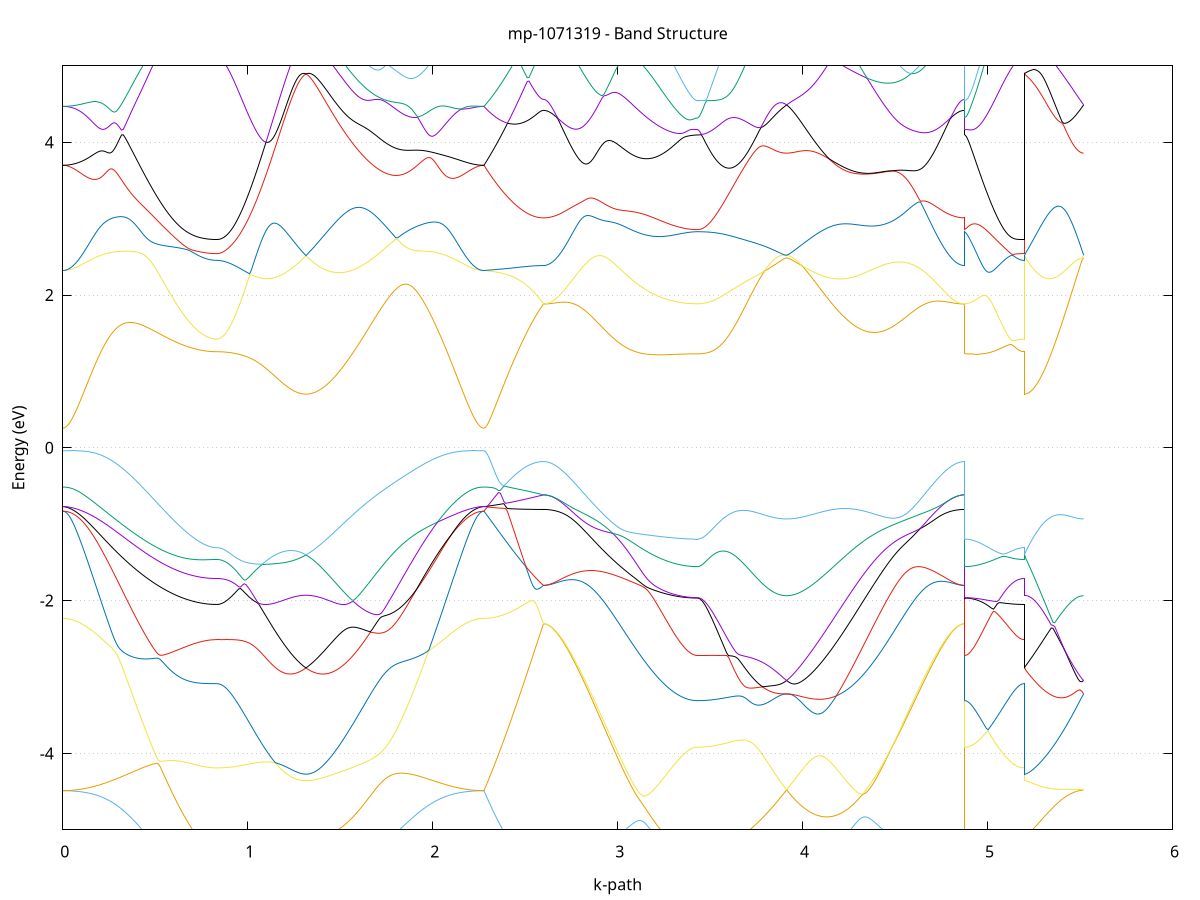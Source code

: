 set title 'mp-1071319 - Band Structure'
set xlabel 'k-path'
set ylabel 'Energy (eV)'
set grid y
set yrange [-5:5]
set terminal png size 800,600
set output 'mp-1071319_bands_gnuplot.png'
plot '-' using 1:2 with lines notitle, '-' using 1:2 with lines notitle, '-' using 1:2 with lines notitle, '-' using 1:2 with lines notitle, '-' using 1:2 with lines notitle, '-' using 1:2 with lines notitle, '-' using 1:2 with lines notitle, '-' using 1:2 with lines notitle, '-' using 1:2 with lines notitle, '-' using 1:2 with lines notitle, '-' using 1:2 with lines notitle, '-' using 1:2 with lines notitle, '-' using 1:2 with lines notitle, '-' using 1:2 with lines notitle, '-' using 1:2 with lines notitle, '-' using 1:2 with lines notitle, '-' using 1:2 with lines notitle, '-' using 1:2 with lines notitle, '-' using 1:2 with lines notitle, '-' using 1:2 with lines notitle, '-' using 1:2 with lines notitle, '-' using 1:2 with lines notitle, '-' using 1:2 with lines notitle, '-' using 1:2 with lines notitle, '-' using 1:2 with lines notitle, '-' using 1:2 with lines notitle, '-' using 1:2 with lines notitle, '-' using 1:2 with lines notitle, '-' using 1:2 with lines notitle, '-' using 1:2 with lines notitle, '-' using 1:2 with lines notitle, '-' using 1:2 with lines notitle, '-' using 1:2 with lines notitle, '-' using 1:2 with lines notitle, '-' using 1:2 with lines notitle, '-' using 1:2 with lines notitle, '-' using 1:2 with lines notitle, '-' using 1:2 with lines notitle, '-' using 1:2 with lines notitle, '-' using 1:2 with lines notitle
0.000000 -12.163051
0.009923 -12.162751
0.019846 -12.162051
0.029769 -12.160951
0.039692 -12.159351
0.049615 -12.157251
0.059538 -12.154651
0.069461 -12.151751
0.079384 -12.148251
0.089307 -12.144351
0.099230 -12.139951
0.109153 -12.135151
0.119076 -12.129951
0.128999 -12.124251
0.138922 -12.118051
0.148845 -12.111451
0.158768 -12.104451
0.168690 -12.096951
0.178613 -12.089151
0.188536 -12.080751
0.198459 -12.072051
0.208382 -12.062951
0.218305 -12.053351
0.228228 -12.043451
0.238151 -12.033051
0.248074 -12.022351
0.257997 -12.011251
0.267920 -11.999751
0.277843 -11.987851
0.287766 -11.975651
0.297689 -11.963051
0.307612 -11.950051
0.317535 -11.936751
0.327458 -11.923151
0.337381 -11.909251
0.347304 -11.895051
0.357227 -11.880551
0.367150 -11.865651
0.377073 -11.850551
0.386996 -11.835251
0.396919 -11.819551
0.406842 -11.803751
0.416765 -11.787651
0.426688 -11.771351
0.436611 -11.754851
0.446534 -11.738151
0.456457 -11.721351
0.466380 -11.704351
0.476303 -11.687151
0.486226 -11.669951
0.496149 -11.652551
0.506071 -11.635151
0.515994 -11.617651
0.525917 -11.600051
0.535840 -11.582551
0.545763 -11.564951
0.555686 -11.547451
0.565609 -11.529951
0.575532 -11.512551
0.585455 -11.495251
0.595378 -11.478051
0.605301 -11.461051
0.615224 -11.444151
0.625147 -11.427551
0.635070 -11.411151
0.644993 -11.395151
0.654916 -11.379351
0.664839 -11.363951
0.674762 -11.349051
0.684685 -11.334451
0.694608 -11.320451
0.704531 -11.306951
0.714454 -11.294051
0.724377 -11.281851
0.734300 -11.270351
0.744223 -11.259651
0.754146 -11.249851
0.764069 -11.240951
0.773992 -11.232951
0.783915 -11.226151
0.793838 -11.220451
0.803761 -11.215951
0.813684 -11.212651
0.823607 -11.210651
0.833529 -11.210051
0.833529 -11.210051
0.843351 -11.209851
0.853172 -11.209451
0.862993 -11.208751
0.872814 -11.207751
0.882635 -11.206551
0.892457 -11.205051
0.902278 -11.203251
0.912099 -11.201251
0.921920 -11.198851
0.931741 -11.196351
0.941563 -11.193451
0.951384 -11.190451
0.961205 -11.187051
0.971026 -11.183451
0.980847 -11.179651
0.990669 -11.175551
1.000490 -11.171251
1.010311 -11.166751
1.020132 -11.162051
1.029953 -11.157051
1.039775 -11.151951
1.049596 -11.146551
1.059417 -11.141051
1.069238 -11.135351
1.079059 -11.129451
1.088881 -11.123351
1.098702 -11.117151
1.108523 -11.110851
1.118344 -11.104351
1.128165 -11.097751
1.137986 -11.090951
1.147808 -11.084151
1.157629 -11.077251
1.167450 -11.070251
1.177271 -11.063151
1.187092 -11.056051
1.196914 -11.048851
1.206735 -11.041651
1.216556 -11.034351
1.226377 -11.027151
1.236198 -11.019951
1.246020 -11.012751
1.255841 -11.005551
1.265662 -10.998451
1.275483 -10.991351
1.285304 -10.984351
1.295126 -10.977551
1.304947 -10.970751
1.314768 -10.964051
1.314768 -10.964051
1.324690 -10.970951
1.334613 -10.978251
1.344535 -10.985951
1.354458 -10.994151
1.364380 -11.002751
1.374303 -11.011851
1.384225 -11.021251
1.394148 -11.031251
1.404070 -11.041551
1.413992 -11.052351
1.423915 -11.063551
1.433837 -11.075151
1.443760 -11.087151
1.453682 -11.099651
1.463605 -11.112451
1.473527 -11.125751
1.483449 -11.139351
1.493372 -11.153351
1.503294 -11.167651
1.513217 -11.182351
1.523139 -11.197351
1.533062 -11.212651
1.542984 -11.228251
1.552907 -11.244251
1.562829 -11.260351
1.572751 -11.276851
1.582674 -11.293551
1.592596 -11.310451
1.602519 -11.327551
1.612441 -11.344751
1.622364 -11.362251
1.632286 -11.379851
1.642209 -11.397651
1.652131 -11.415451
1.662053 -11.433451
1.671976 -11.451451
1.681898 -11.469551
1.691821 -11.487751
1.701743 -11.505851
1.711666 -11.524051
1.721588 -11.542251
1.731511 -11.560351
1.741433 -11.578451
1.751355 -11.596551
1.761278 -11.614551
1.771200 -11.632451
1.781123 -11.650151
1.791045 -11.667851
1.800968 -11.685351
1.810890 -11.702751
1.820813 -11.719951
1.830735 -11.737051
1.840657 -11.753851
1.850580 -11.770551
1.860502 -11.786951
1.870425 -11.803151
1.880347 -11.819051
1.890270 -11.834751
1.900192 -11.850251
1.910115 -11.865351
1.920037 -11.880251
1.929959 -11.894851
1.939882 -11.909051
1.949804 -11.923051
1.959727 -11.936651
1.969649 -11.949951
1.979572 -11.962951
1.989494 -11.975551
1.999417 -11.987751
2.009339 -11.999651
2.019261 -12.011151
2.029184 -12.022351
2.039106 -12.033051
2.049029 -12.043451
2.058951 -12.053351
2.068874 -12.062951
2.078796 -12.072051
2.088718 -12.080751
2.098641 -12.089151
2.108563 -12.096951
2.118486 -12.104451
2.128408 -12.111451
2.138331 -12.118051
2.148253 -12.124251
2.158176 -12.129951
2.168098 -12.135151
2.178020 -12.139951
2.187943 -12.144351
2.197865 -12.148251
2.207788 -12.151751
2.217710 -12.154651
2.227633 -12.157251
2.237555 -12.159351
2.247478 -12.160951
2.257400 -12.162051
2.267322 -12.162751
2.277245 -12.163051
2.277245 -12.163051
2.286992 -12.162751
2.296738 -12.161951
2.306485 -12.160651
2.316232 -12.158851
2.325978 -12.156551
2.335725 -12.153751
2.345472 -12.150351
2.355219 -12.146551
2.364965 -12.142151
2.374712 -12.137251
2.384459 -12.131851
2.394205 -12.126051
2.403952 -12.119651
2.413699 -12.112751
2.423445 -12.105351
2.433192 -12.097451
2.442939 -12.089051
2.452685 -12.080151
2.462432 -12.070751
2.472179 -12.060951
2.481926 -12.050651
2.491672 -12.039851
2.501419 -12.028551
2.511166 -12.016751
2.520912 -12.004551
2.530659 -11.991951
2.540406 -11.978751
2.550152 -11.965251
2.559899 -11.951251
2.569646 -11.936751
2.579393 -11.921851
2.589139 -11.906551
2.598886 -11.890851
2.598886 -11.890851
2.608809 -11.890651
2.618732 -11.890051
2.628655 -11.889051
2.638578 -11.887651
2.648501 -11.885851
2.658424 -11.883651
2.668347 -11.881051
2.678270 -11.878051
2.688193 -11.874651
2.698116 -11.870851
2.708039 -11.866651
2.717962 -11.862151
2.727885 -11.857151
2.737808 -11.851851
2.747731 -11.846151
2.757654 -11.840151
2.767576 -11.833751
2.777499 -11.826951
2.787422 -11.819851
2.797345 -11.812351
2.807268 -11.804551
2.817191 -11.796351
2.827114 -11.787851
2.837037 -11.779151
2.846960 -11.769951
2.856883 -11.760551
2.866806 -11.750851
2.876729 -11.740851
2.886652 -11.730651
2.896575 -11.720051
2.906498 -11.709251
2.916421 -11.698251
2.926344 -11.686951
2.936267 -11.675451
2.946190 -11.663751
2.956113 -11.651851
2.966036 -11.639751
2.975959 -11.627551
2.985882 -11.615151
2.995805 -11.602551
3.005728 -11.589851
3.015651 -11.577051
3.025574 -11.564151
3.035497 -11.551251
3.045420 -11.538151
3.055343 -11.525051
3.065266 -11.511951
3.075189 -11.498851
3.085112 -11.485751
3.095034 -11.472651
3.104957 -11.459651
3.114880 -11.446651
3.124803 -11.433851
3.134726 -11.421051
3.144649 -11.408451
3.154572 -11.395951
3.164495 -11.383651
3.174418 -11.371551
3.184341 -11.359651
3.194264 -11.347951
3.204187 -11.336551
3.214110 -11.325451
3.224033 -11.314651
3.233956 -11.304151
3.243879 -11.294051
3.253802 -11.284251
3.263725 -11.274851
3.273648 -11.265951
3.283571 -11.257451
3.293494 -11.249351
3.303417 -11.241751
3.313340 -11.234651
3.323263 -11.227951
3.333186 -11.221851
3.343109 -11.216351
3.353032 -11.211351
3.362955 -11.206851
3.372878 -11.202951
3.382801 -11.199651
3.392724 -11.196951
3.402647 -11.194851
3.412570 -11.193351
3.422493 -11.192351
3.432415 -11.192051
3.432415 -11.192051
3.442237 -11.191951
3.452058 -11.191551
3.461879 -11.190951
3.471700 -11.190051
3.481521 -11.188851
3.491343 -11.187451
3.501164 -11.185751
3.510985 -11.183851
3.520806 -11.181651
3.530627 -11.179251
3.540449 -11.176551
3.550270 -11.173651
3.560091 -11.170551
3.569912 -11.167151
3.579733 -11.163651
3.589555 -11.159851
3.599376 -11.155851
3.609197 -11.151651
3.619018 -11.147251
3.628839 -11.142751
3.638661 -11.138051
3.648482 -11.133151
3.658303 -11.128151
3.668124 -11.122951
3.677945 -11.117751
3.687767 -11.112351
3.697588 -11.106851
3.707409 -11.101351
3.717230 -11.095751
3.727051 -11.090051
3.736872 -11.084451
3.746694 -11.078851
3.756515 -11.073251
3.766336 -11.067751
3.776157 -11.062351
3.785978 -11.057051
3.795800 -11.051851
3.805621 -11.046951
3.815442 -11.042351
3.825263 -11.037951
3.835084 -11.033851
3.844906 -11.030151
3.854727 -11.026851
3.864548 -11.023951
3.874369 -11.021551
3.884190 -11.019651
3.894012 -11.018251
3.903833 -11.017451
3.913654 -11.017151
3.913654 -11.017151
3.923576 -11.017451
3.933499 -11.018351
3.943421 -11.019751
3.953344 -11.021751
3.963266 -11.024251
3.973189 -11.027351
3.983111 -11.030951
3.993033 -11.035051
4.002956 -11.039751
4.012878 -11.044851
4.022801 -11.050451
4.032723 -11.056451
4.042646 -11.062951
4.052568 -11.069851
4.062491 -11.077251
4.072413 -11.085051
4.082335 -11.093251
4.092258 -11.101751
4.102180 -11.110751
4.112103 -11.120051
4.122025 -11.129751
4.131948 -11.139751
4.141870 -11.150151
4.151793 -11.160751
4.161715 -11.171751
4.171637 -11.183051
4.181560 -11.194551
4.191482 -11.206351
4.201405 -11.218451
4.211327 -11.230751
4.221250 -11.243351
4.231172 -11.256051
4.241095 -11.269051
4.251017 -11.282151
4.260939 -11.295451
4.270862 -11.308851
4.280784 -11.322451
4.290707 -11.336151
4.300629 -11.349951
4.310552 -11.363851
4.320474 -11.377751
4.330397 -11.391851
4.340319 -11.405851
4.350241 -11.419951
4.360164 -11.434051
4.370086 -11.448151
4.380009 -11.462251
4.389931 -11.476351
4.399854 -11.490351
4.409776 -11.504251
4.419699 -11.518151
4.429621 -11.531851
4.439543 -11.545551
4.449466 -11.559151
4.459388 -11.572551
4.469311 -11.585851
4.479233 -11.598951
4.489156 -11.611951
4.499078 -11.624651
4.509000 -11.637251
4.518923 -11.649651
4.528845 -11.661851
4.538768 -11.673751
4.548690 -11.685451
4.558613 -11.696951
4.568535 -11.708151
4.578458 -11.719051
4.588380 -11.729751
4.598302 -11.740151
4.608225 -11.750251
4.618147 -11.760051
4.628070 -11.769551
4.637992 -11.778751
4.647915 -11.787551
4.657837 -11.796151
4.667760 -11.804351
4.677682 -11.812151
4.687604 -11.819651
4.697527 -11.826851
4.707449 -11.833651
4.717372 -11.840051
4.727294 -11.846151
4.737217 -11.851851
4.747139 -11.857151
4.757062 -11.862151
4.766984 -11.866651
4.776906 -11.870851
4.786829 -11.874651
4.796751 -11.878051
4.806674 -11.881051
4.816596 -11.883651
4.826519 -11.885851
4.836441 -11.887651
4.846364 -11.889051
4.856286 -11.890051
4.866208 -11.890651
4.876131 -11.890851
4.876131 -11.192051
4.885878 -11.192151
4.895624 -11.192251
4.905371 -11.192451
4.915118 -11.192751
4.924864 -11.193151
4.934611 -11.193551
4.944358 -11.194151
4.954104 -11.194651
4.963851 -11.195351
4.973598 -11.196051
4.983345 -11.196751
4.993091 -11.197551
5.002838 -11.198351
5.012585 -11.199151
5.022331 -11.200051
5.032078 -11.200851
5.041825 -11.201751
5.051571 -11.202551
5.061318 -11.203451
5.071065 -11.204251
5.080812 -11.204951
5.090558 -11.205751
5.100305 -11.206451
5.110052 -11.207051
5.119798 -11.207651
5.129545 -11.208151
5.139292 -11.208651
5.149038 -11.209051
5.158785 -11.209351
5.168532 -11.209651
5.178279 -11.209851
5.188025 -11.209951
5.197772 -11.210051
5.197772 -10.964051
5.207519 -10.967151
5.217265 -10.970151
5.227012 -10.973051
5.236759 -10.975951
5.246505 -10.978651
5.256252 -10.981351
5.265999 -10.983951
5.275746 -10.986451
5.285492 -10.988751
5.295239 -10.991051
5.304986 -10.993251
5.314732 -10.995451
5.324479 -10.997451
5.334226 -10.999351
5.343972 -11.001151
5.353719 -11.002851
5.363466 -11.004551
5.373213 -11.006051
5.382959 -11.007451
5.392706 -11.008851
5.402453 -11.010051
5.412199 -11.011151
5.421946 -11.012251
5.431693 -11.013151
5.441439 -11.014051
5.451186 -11.014751
5.460933 -11.015451
5.470680 -11.015951
5.480426 -11.016351
5.490173 -11.016751
5.499920 -11.016951
5.509666 -11.017151
5.519413 -11.017151
e
0.000000 -11.210551
0.009923 -11.210451
0.019846 -11.210051
0.029769 -11.209351
0.039692 -11.208451
0.049615 -11.207251
0.059538 -11.205851
0.069461 -11.204151
0.079384 -11.202251
0.089307 -11.200051
0.099230 -11.197651
0.109153 -11.194951
0.119076 -11.192051
0.128999 -11.188851
0.138922 -11.185451
0.148845 -11.181851
0.158768 -11.177951
0.168690 -11.173851
0.178613 -11.169551
0.188536 -11.165051
0.198459 -11.160351
0.208382 -11.155351
0.218305 -11.150251
0.228228 -11.144951
0.238151 -11.139451
0.248074 -11.133751
0.257997 -11.127851
0.267920 -11.121851
0.277843 -11.115651
0.287766 -11.109351
0.297689 -11.102851
0.307612 -11.096251
0.317535 -11.089551
0.327458 -11.082651
0.337381 -11.075751
0.347304 -11.068651
0.357227 -11.061551
0.367150 -11.054351
0.377073 -11.047151
0.386996 -11.039851
0.396919 -11.032451
0.406842 -11.025151
0.416765 -11.017851
0.426688 -11.010451
0.436611 -11.003251
0.446534 -10.996051
0.456457 -10.988851
0.466380 -10.981951
0.476303 -10.975051
0.486226 -10.968351
0.496149 -10.961951
0.506071 -10.955751
0.515994 -10.949751
0.525917 -10.944051
0.535840 -10.938651
0.545763 -10.933551
0.555686 -10.928751
0.565609 -10.924251
0.575532 -10.920151
0.585455 -10.916351
0.595378 -10.912851
0.605301 -10.909751
0.615224 -10.907051
0.625147 -10.904651
0.635070 -10.902551
0.644993 -10.900951
0.654916 -10.899551
0.664839 -10.898651
0.674762 -10.897951
0.684685 -10.897651
0.694608 -10.897651
0.704531 -10.897951
0.714454 -10.898551
0.724377 -10.899251
0.734300 -10.900251
0.744223 -10.901351
0.754146 -10.902551
0.764069 -10.903751
0.773992 -10.905051
0.783915 -10.906151
0.793838 -10.907251
0.803761 -10.908151
0.813684 -10.908751
0.823607 -10.909151
0.833529 -10.909351
0.833529 -10.909351
0.843351 -10.909251
0.853172 -10.909251
0.862993 -10.909051
0.872814 -10.908851
0.882635 -10.908651
0.892457 -10.908351
0.902278 -10.907951
0.912099 -10.907551
0.921920 -10.907151
0.931741 -10.906651
0.941563 -10.906151
0.951384 -10.905651
0.961205 -10.905151
0.971026 -10.904551
0.980847 -10.904051
0.990669 -10.903451
1.000490 -10.902951
1.010311 -10.902351
1.020132 -10.901951
1.029953 -10.901451
1.039775 -10.901051
1.049596 -10.900751
1.059417 -10.900451
1.069238 -10.900251
1.079059 -10.900151
1.088881 -10.900251
1.098702 -10.900351
1.108523 -10.900651
1.118344 -10.901151
1.128165 -10.901751
1.137986 -10.902551
1.147808 -10.903551
1.157629 -10.904751
1.167450 -10.906151
1.177271 -10.907851
1.187092 -10.909751
1.196914 -10.911951
1.206735 -10.914451
1.216556 -10.917151
1.226377 -10.920251
1.236198 -10.923651
1.246020 -10.927451
1.255841 -10.931551
1.265662 -10.935951
1.275483 -10.940851
1.285304 -10.946051
1.295126 -10.951651
1.304947 -10.957651
1.314768 -10.964051
1.314768 -10.964051
1.324690 -10.957451
1.334613 -10.950951
1.344535 -10.944651
1.354458 -10.938551
1.364380 -10.932651
1.374303 -10.926951
1.384225 -10.921451
1.394148 -10.916151
1.404070 -10.911051
1.413992 -10.906351
1.423915 -10.901851
1.433837 -10.897551
1.443760 -10.893651
1.453682 -10.889951
1.463605 -10.886651
1.473527 -10.883551
1.483449 -10.880851
1.493372 -10.878451
1.503294 -10.876451
1.513217 -10.874751
1.523139 -10.873351
1.533062 -10.872351
1.542984 -10.871651
1.552907 -10.871351
1.562829 -10.871451
1.572751 -10.871751
1.582674 -10.872551
1.592596 -10.873651
1.602519 -10.875051
1.612441 -10.876851
1.622364 -10.879051
1.632286 -10.881451
1.642209 -10.884251
1.652131 -10.887351
1.662053 -10.890851
1.671976 -10.894551
1.681898 -10.898551
1.691821 -10.902951
1.701743 -10.907451
1.711666 -10.912351
1.721588 -10.917451
1.731511 -10.922851
1.741433 -10.928451
1.751355 -10.934151
1.761278 -10.940151
1.771200 -10.946351
1.781123 -10.953751
1.791045 -10.961451
1.800968 -10.969151
1.810890 -10.976851
1.820813 -10.984651
1.830735 -10.992351
1.840657 -11.000051
1.850580 -11.007851
1.860502 -11.015551
1.870425 -11.023151
1.880347 -11.030751
1.890270 -11.038351
1.900192 -11.045851
1.910115 -11.053251
1.920037 -11.060651
1.929959 -11.067851
1.939882 -11.075051
1.949804 -11.082051
1.959727 -11.088951
1.969649 -11.095751
1.979572 -11.102451
1.989494 -11.108951
1.999417 -11.115351
2.009339 -11.121551
2.019261 -11.127651
2.029184 -11.133551
2.039106 -11.139251
2.049029 -11.144851
2.058951 -11.150151
2.068874 -11.155251
2.078796 -11.160251
2.088718 -11.164951
2.098641 -11.169551
2.108563 -11.173851
2.118486 -11.177951
2.128408 -11.181751
2.138331 -11.185451
2.148253 -11.188851
2.158176 -11.192051
2.168098 -11.194951
2.178020 -11.197651
2.187943 -11.200051
2.197865 -11.202251
2.207788 -11.204151
2.217710 -11.205851
2.227633 -11.207251
2.237555 -11.208451
2.247478 -11.209351
2.257400 -11.210051
2.267322 -11.210451
2.277245 -11.210551
2.277245 -11.210551
2.286992 -11.232951
2.296738 -11.255551
2.306485 -11.278151
2.316232 -11.300851
2.325978 -11.323551
2.335725 -11.346251
2.345472 -11.368951
2.355219 -11.391651
2.364965 -11.414151
2.374712 -11.436651
2.384459 -11.459051
2.394205 -11.481351
2.403952 -11.503451
2.413699 -11.525351
2.423445 -11.547151
2.433192 -11.568651
2.442939 -11.590051
2.452685 -11.611151
2.462432 -11.631951
2.472179 -11.652551
2.481926 -11.672851
2.491672 -11.692951
2.501419 -11.712651
2.511166 -11.732051
2.520912 -11.751151
2.530659 -11.769851
2.540406 -11.788251
2.550152 -11.806351
2.559899 -11.824051
2.569646 -11.841351
2.579393 -11.858251
2.589139 -11.874751
2.598886 -11.890851
2.598886 -11.890851
2.608809 -11.890651
2.618732 -11.890051
2.628655 -11.888951
2.638578 -11.887351
2.648501 -11.885451
2.658424 -11.883051
2.668347 -11.880251
2.678270 -11.876951
2.688193 -11.873251
2.698116 -11.869151
2.708039 -11.864551
2.717962 -11.859551
2.727885 -11.854251
2.737808 -11.848351
2.747731 -11.842151
2.757654 -11.835551
2.767576 -11.828451
2.777499 -11.821051
2.787422 -11.813151
2.797345 -11.804951
2.807268 -11.796351
2.817191 -11.787251
2.827114 -11.777851
2.837037 -11.768051
2.846960 -11.757951
2.856883 -11.747451
2.866806 -11.736551
2.876729 -11.725351
2.886652 -11.713751
2.896575 -11.701851
2.906498 -11.689651
2.916421 -11.677051
2.926344 -11.664251
2.936267 -11.651051
2.946190 -11.637551
2.956113 -11.623851
2.966036 -11.609751
2.975959 -11.595451
2.985882 -11.580951
2.995805 -11.566151
3.005728 -11.551051
3.015651 -11.535751
3.025574 -11.520251
3.035497 -11.504551
3.045420 -11.488751
3.055343 -11.472651
3.065266 -11.456451
3.075189 -11.440051
3.085112 -11.423451
3.095034 -11.406851
3.104957 -11.390051
3.114880 -11.373251
3.124803 -11.356251
3.134726 -11.339251
3.144649 -11.322151
3.154572 -11.305051
3.164495 -11.287951
3.174418 -11.270751
3.184341 -11.253651
3.194264 -11.236551
3.204187 -11.219551
3.214110 -11.202551
3.224033 -11.185551
3.233956 -11.168751
3.243879 -11.152051
3.253802 -11.135451
3.263725 -11.119051
3.273648 -11.102751
3.283571 -11.086751
3.293494 -11.070851
3.303417 -11.055251
3.313340 -11.039851
3.323263 -11.024751
3.333186 -11.010051
3.343109 -10.995651
3.353032 -10.981651
3.362955 -10.968051
3.372878 -10.955151
3.382801 -10.942851
3.392724 -10.931451
3.402647 -10.921351
3.412570 -10.913051
3.422493 -10.907351
3.432415 -10.905351
3.432415 -10.905351
3.442237 -10.905251
3.452058 -10.905151
3.461879 -10.905051
3.471700 -10.904751
3.481521 -10.904451
3.491343 -10.904051
3.501164 -10.903651
3.510985 -10.903051
3.520806 -10.902551
3.530627 -10.901851
3.540449 -10.901151
3.550270 -10.900451
3.560091 -10.899651
3.569912 -10.898751
3.579733 -10.897851
3.589555 -10.896851
3.599376 -10.895851
3.609197 -10.894851
3.619018 -10.893751
3.628839 -10.892651
3.638661 -10.891551
3.648482 -10.890351
3.658303 -10.889151
3.668124 -10.887951
3.677945 -10.886751
3.687767 -10.885451
3.697588 -10.884151
3.707409 -10.882851
3.717230 -10.881551
3.727051 -10.880151
3.736872 -10.878751
3.746694 -10.877351
3.756515 -10.875851
3.766336 -10.874351
3.776157 -10.872651
3.785978 -10.871051
3.795800 -10.869251
3.805621 -10.867351
3.815442 -10.865251
3.825263 -10.863051
3.835084 -10.860751
3.844906 -10.858151
3.854727 -10.855351
3.864548 -10.852351
3.874369 -10.849151
3.884190 -10.845651
3.894012 -10.841851
3.903833 -10.837851
3.913654 -10.833551
3.913654 -10.833551
3.923576 -10.838251
3.933499 -10.843251
3.943421 -10.848651
3.953344 -10.854451
3.963266 -10.860651
3.973189 -10.867251
3.983111 -10.874251
3.993033 -10.881651
4.002956 -10.889451
4.012878 -10.897751
4.022801 -10.906351
4.032723 -10.915451
4.042646 -10.924951
4.052568 -10.934851
4.062491 -10.945151
4.072413 -10.955751
4.082335 -10.966851
4.092258 -10.978251
4.102180 -10.990051
4.112103 -11.002251
4.122025 -11.014751
4.131948 -11.027551
4.141870 -11.040751
4.151793 -11.054251
4.161715 -11.067951
4.171637 -11.082051
4.181560 -11.096351
4.191482 -11.110951
4.201405 -11.125751
4.211327 -11.140751
4.221250 -11.155951
4.231172 -11.171451
4.241095 -11.186951
4.251017 -11.202751
4.260939 -11.218651
4.270862 -11.234651
4.280784 -11.250751
4.290707 -11.266951
4.300629 -11.283151
4.310552 -11.299451
4.320474 -11.315851
4.330397 -11.332151
4.340319 -11.348551
4.350241 -11.364851
4.360164 -11.381151
4.370086 -11.397451
4.380009 -11.413651
4.389931 -11.429751
4.399854 -11.445751
4.409776 -11.461651
4.419699 -11.477451
4.429621 -11.493151
4.439543 -11.508651
4.449466 -11.523951
4.459388 -11.539151
4.469311 -11.554051
4.479233 -11.568851
4.489156 -11.583351
4.499078 -11.597751
4.509000 -11.611751
4.518923 -11.625651
4.528845 -11.639151
4.538768 -11.652451
4.548690 -11.665451
4.558613 -11.678251
4.568535 -11.690651
4.578458 -11.702751
4.588380 -11.714551
4.598302 -11.725951
4.608225 -11.737151
4.618147 -11.747951
4.628070 -11.758351
4.637992 -11.768451
4.647915 -11.778151
4.657837 -11.787551
4.667760 -11.796551
4.677682 -11.805151
4.687604 -11.813351
4.697527 -11.821151
4.707449 -11.828551
4.717372 -11.835651
4.727294 -11.842251
4.737217 -11.848451
4.747139 -11.854251
4.757062 -11.859651
4.766984 -11.864551
4.776906 -11.869151
4.786829 -11.873251
4.796751 -11.876951
4.806674 -11.880251
4.816596 -11.883051
4.826519 -11.885451
4.836441 -11.887351
4.846364 -11.888951
4.856286 -11.890051
4.866208 -11.890651
4.876131 -11.890851
4.876131 -10.905351
4.885878 -10.905351
4.895624 -10.905351
4.905371 -10.905451
4.915118 -10.905551
4.924864 -10.905651
4.934611 -10.905751
4.944358 -10.905851
4.954104 -10.906051
4.963851 -10.906251
4.973598 -10.906451
4.983345 -10.906551
4.993091 -10.906751
5.002838 -10.906951
5.012585 -10.907151
5.022331 -10.907351
5.032078 -10.907551
5.041825 -10.907751
5.051571 -10.907951
5.061318 -10.908051
5.071065 -10.908251
5.080812 -10.908451
5.090558 -10.908551
5.100305 -10.908651
5.110052 -10.908751
5.119798 -10.908951
5.129545 -10.909051
5.139292 -10.909051
5.149038 -10.909151
5.158785 -10.909251
5.168532 -10.909251
5.178279 -10.909251
5.188025 -10.909351
5.197772 -10.909351
5.197772 -10.964051
5.207519 -10.960851
5.217265 -10.957651
5.227012 -10.954251
5.236759 -10.950851
5.246505 -10.947351
5.256252 -10.943851
5.265999 -10.940251
5.275746 -10.936551
5.285492 -10.932751
5.295239 -10.928951
5.304986 -10.925051
5.314732 -10.921151
5.324479 -10.917151
5.334226 -10.913151
5.343972 -10.909151
5.353719 -10.905051
5.363466 -10.900851
5.373213 -10.896751
5.382959 -10.892551
5.392706 -10.888251
5.402453 -10.884051
5.412199 -10.879851
5.421946 -10.875551
5.431693 -10.871251
5.441439 -10.867051
5.451186 -10.862751
5.460933 -10.858551
5.470680 -10.854351
5.480426 -10.850051
5.490173 -10.845951
5.499920 -10.841751
5.509666 -10.837651
5.519413 -10.833551
e
0.000000 -11.210551
0.009923 -11.210351
0.019846 -11.209951
0.029769 -11.209251
0.039692 -11.208251
0.049615 -11.206951
0.059538 -11.205351
0.069461 -11.203551
0.079384 -11.201451
0.089307 -11.199051
0.099230 -11.196351
0.109153 -11.193451
0.119076 -11.190251
0.128999 -11.186751
0.138922 -11.183051
0.148845 -11.179151
0.158768 -11.174951
0.168690 -11.170451
0.178613 -11.165851
0.188536 -11.160951
0.198459 -11.155851
0.208382 -11.150551
0.218305 -11.144951
0.228228 -11.139251
0.238151 -11.133351
0.248074 -11.127351
0.257997 -11.121051
0.267920 -11.114751
0.277843 -11.108151
0.287766 -11.101551
0.297689 -11.094751
0.307612 -11.087851
0.317535 -11.080851
0.327458 -11.073751
0.337381 -11.066551
0.347304 -11.059351
0.357227 -11.052051
0.367150 -11.044751
0.377073 -11.037351
0.386996 -11.030051
0.396919 -11.022651
0.406842 -11.015351
0.416765 -11.007951
0.426688 -11.000651
0.436611 -10.993351
0.446534 -10.986151
0.456457 -10.978851
0.466380 -10.971651
0.476303 -10.964551
0.486226 -10.957451
0.496149 -10.950351
0.506071 -10.943251
0.515994 -10.936251
0.525917 -10.929251
0.535840 -10.922351
0.545763 -10.915551
0.555686 -10.908751
0.565609 -10.902151
0.575532 -10.895551
0.585455 -10.889151
0.595378 -10.882951
0.605301 -10.876851
0.615224 -10.870851
0.625147 -10.865151
0.635070 -10.859551
0.644993 -10.854251
0.654916 -10.849051
0.664839 -10.844151
0.674762 -10.839451
0.684685 -10.834951
0.694608 -10.830751
0.704531 -10.826851
0.714454 -10.823151
0.724377 -10.819651
0.734300 -10.816551
0.744223 -10.813651
0.754146 -10.811151
0.764069 -10.808851
0.773992 -10.806851
0.783915 -10.805151
0.793838 -10.803751
0.803761 -10.802651
0.813684 -10.801851
0.823607 -10.801451
0.833529 -10.801251
0.833529 -10.801251
0.843351 -10.801251
0.853172 -10.801151
0.862993 -10.800851
0.872814 -10.800551
0.882635 -10.800251
0.892457 -10.799751
0.902278 -10.799251
0.912099 -10.798651
0.921920 -10.797951
0.931741 -10.797151
0.941563 -10.796351
0.951384 -10.795451
0.961205 -10.794451
0.971026 -10.793451
0.980847 -10.792351
0.990669 -10.791251
1.000490 -10.790051
1.010311 -10.788751
1.020132 -10.787551
1.029953 -10.786251
1.039775 -10.784851
1.049596 -10.783551
1.059417 -10.782151
1.069238 -10.780751
1.079059 -10.779351
1.088881 -10.777851
1.098702 -10.776451
1.108523 -10.775051
1.118344 -10.773651
1.128165 -10.772251
1.137986 -10.770851
1.147808 -10.769451
1.157629 -10.768151
1.167450 -10.766851
1.177271 -10.765551
1.187092 -10.764351
1.196914 -10.763251
1.206735 -10.762151
1.216556 -10.761051
1.226377 -10.760151
1.236198 -10.759251
1.246020 -10.758351
1.255841 -10.757651
1.265662 -10.757051
1.275483 -10.756451
1.285304 -10.756051
1.295126 -10.755751
1.304947 -10.755551
1.314768 -10.755451
1.314768 -10.755451
1.324690 -10.755551
1.334613 -10.755751
1.344535 -10.756151
1.354458 -10.756651
1.364380 -10.757351
1.374303 -10.758151
1.384225 -10.759151
1.394148 -10.760351
1.404070 -10.761751
1.413992 -10.763351
1.423915 -10.765051
1.433837 -10.767051
1.443760 -10.769151
1.453682 -10.771551
1.463605 -10.774051
1.473527 -10.776851
1.483449 -10.779851
1.493372 -10.782951
1.503294 -10.786351
1.513217 -10.789951
1.523139 -10.793751
1.533062 -10.797751
1.542984 -10.802051
1.552907 -10.806451
1.562829 -10.811051
1.572751 -10.815851
1.582674 -10.820951
1.592596 -10.826151
1.602519 -10.831551
1.612441 -10.837151
1.622364 -10.842851
1.632286 -10.848851
1.642209 -10.854951
1.652131 -10.861251
1.662053 -10.867651
1.671976 -10.874151
1.681898 -10.880851
1.691821 -10.887751
1.701743 -10.894651
1.711666 -10.901751
1.721588 -10.908951
1.731511 -10.916251
1.741433 -10.923551
1.751355 -10.931051
1.761278 -10.938551
1.771200 -10.946151
1.781123 -10.952751
1.791045 -10.959251
1.800968 -10.965951
1.810890 -10.972751
1.820813 -10.979651
1.830735 -10.986751
1.840657 -10.993851
1.850580 -11.001051
1.860502 -11.008251
1.870425 -11.015551
1.880347 -11.022851
1.890270 -11.030251
1.900192 -11.037551
1.910115 -11.044951
1.920037 -11.052251
1.929959 -11.059451
1.939882 -11.066751
1.949804 -11.073851
1.959727 -11.080951
1.969649 -11.087951
1.979572 -11.094851
1.989494 -11.101651
1.999417 -11.108251
2.009339 -11.114851
2.019261 -11.121151
2.029184 -11.127451
2.039106 -11.133451
2.049029 -11.139351
2.058951 -11.145051
2.068874 -11.150551
2.078796 -11.155851
2.088718 -11.160951
2.098641 -11.165851
2.108563 -11.170551
2.118486 -11.174951
2.128408 -11.179151
2.138331 -11.183051
2.148253 -11.186851
2.158176 -11.190251
2.168098 -11.193451
2.178020 -11.196351
2.187943 -11.199051
2.197865 -11.201451
2.207788 -11.203551
2.217710 -11.205351
2.227633 -11.206951
2.237555 -11.208251
2.247478 -11.209251
2.257400 -11.209951
2.267322 -11.210351
2.277245 -11.210551
2.277245 -11.210551
2.286992 -11.188251
2.296738 -11.166051
2.306485 -11.144151
2.316232 -11.122451
2.325978 -11.100951
2.335725 -11.079851
2.345472 -11.058951
2.355219 -11.038551
2.364965 -11.018451
2.374712 -10.998851
2.384459 -10.979651
2.394205 -10.961051
2.403952 -10.942851
2.413699 -10.925351
2.423445 -10.908451
2.433192 -10.892151
2.442939 -10.876651
2.452685 -10.861751
2.462432 -10.847651
2.472179 -10.834451
2.481926 -10.821951
2.491672 -10.810351
2.501419 -10.799751
2.511166 -10.789951
2.520912 -10.781151
2.530659 -10.773251
2.540406 -10.766451
2.550152 -10.760651
2.559899 -10.755851
2.569646 -10.752051
2.579393 -10.749451
2.589139 -10.747851
2.598886 -10.747251
2.598886 -10.747251
2.608809 -10.747251
2.618732 -10.747051
2.628655 -10.746751
2.638578 -10.746351
2.648501 -10.745751
2.658424 -10.745151
2.668347 -10.744351
2.678270 -10.743551
2.688193 -10.742551
2.698116 -10.741451
2.708039 -10.740251
2.717962 -10.738951
2.727885 -10.737551
2.737808 -10.736051
2.747731 -10.734551
2.757654 -10.732851
2.767576 -10.731151
2.777499 -10.729251
2.787422 -10.727451
2.797345 -10.725451
2.807268 -10.723451
2.817191 -10.721351
2.827114 -10.719251
2.837037 -10.717151
2.846960 -10.714951
2.856883 -10.712751
2.866806 -10.710551
2.876729 -10.708251
2.886652 -10.706051
2.896575 -10.703751
2.906498 -10.701551
2.916421 -10.699351
2.926344 -10.697251
2.936267 -10.695051
2.946190 -10.693051
2.956113 -10.690951
2.966036 -10.689051
2.975959 -10.687151
2.985882 -10.685451
2.995805 -10.683751
3.005728 -10.682151
3.015651 -10.680751
3.025574 -10.679451
3.035497 -10.678251
3.045420 -10.677251
3.055343 -10.676451
3.065266 -10.675751
3.075189 -10.675251
3.085112 -10.675051
3.095034 -10.674951
3.104957 -10.675051
3.114880 -10.675451
3.124803 -10.676151
3.134726 -10.677051
3.144649 -10.678151
3.154572 -10.679551
3.164495 -10.681251
3.174418 -10.683251
3.184341 -10.685551
3.194264 -10.688251
3.204187 -10.691151
3.214110 -10.694451
3.224033 -10.698051
3.233956 -10.701951
3.243879 -10.706251
3.253802 -10.710851
3.263725 -10.715851
3.273648 -10.721251
3.283571 -10.726951
3.293494 -10.732951
3.303417 -10.739351
3.313340 -10.746151
3.323263 -10.753251
3.333186 -10.760651
3.343109 -10.768351
3.353032 -10.776351
3.362955 -10.784551
3.372878 -10.792851
3.382801 -10.801151
3.392724 -10.809351
3.402647 -10.816951
3.412570 -10.823451
3.422493 -10.827951
3.432415 -10.829651
3.432415 -10.829651
3.442237 -10.829651
3.452058 -10.829451
3.461879 -10.829251
3.471700 -10.828851
3.481521 -10.828451
3.491343 -10.827951
3.501164 -10.827351
3.510985 -10.826651
3.520806 -10.825851
3.530627 -10.825051
3.540449 -10.824151
3.550270 -10.823151
3.560091 -10.822151
3.569912 -10.821051
3.579733 -10.819951
3.589555 -10.818751
3.599376 -10.817551
3.609197 -10.816351
3.619018 -10.815151
3.628839 -10.813951
3.638661 -10.812751
3.648482 -10.811551
3.658303 -10.810351
3.668124 -10.809251
3.677945 -10.808151
3.687767 -10.807251
3.697588 -10.806251
3.707409 -10.805451
3.717230 -10.804751
3.727051 -10.804151
3.736872 -10.803751
3.746694 -10.803451
3.756515 -10.803251
3.766336 -10.803251
3.776157 -10.803451
3.785978 -10.803851
3.795800 -10.804551
3.805621 -10.805351
3.815442 -10.806451
3.825263 -10.807851
3.835084 -10.809451
3.844906 -10.811351
3.854727 -10.813551
3.864548 -10.816051
3.874369 -10.818851
3.884190 -10.822051
3.894012 -10.825551
3.903833 -10.829351
3.913654 -10.833551
3.913654 -10.833551
3.923576 -10.829051
3.933499 -10.824251
3.943421 -10.819251
3.953344 -10.814051
3.963266 -10.808751
3.973189 -10.803351
3.983111 -10.797751
3.993033 -10.792151
4.002956 -10.786451
4.012878 -10.780751
4.022801 -10.775051
4.032723 -10.769351
4.042646 -10.763651
4.052568 -10.758051
4.062491 -10.752551
4.072413 -10.747151
4.082335 -10.741851
4.092258 -10.736651
4.102180 -10.731651
4.112103 -10.726751
4.122025 -10.722051
4.131948 -10.717451
4.141870 -10.713051
4.151793 -10.708851
4.161715 -10.704851
4.171637 -10.701051
4.181560 -10.697451
4.191482 -10.694051
4.201405 -10.690851
4.211327 -10.687951
4.221250 -10.685151
4.231172 -10.682651
4.241095 -10.680351
4.251017 -10.678251
4.260939 -10.676351
4.270862 -10.674751
4.280784 -10.673251
4.290707 -10.672051
4.300629 -10.671051
4.310552 -10.670151
4.320474 -10.669551
4.330397 -10.669151
4.340319 -10.668951
4.350241 -10.668851
4.360164 -10.669051
4.370086 -10.669351
4.380009 -10.669851
4.389931 -10.670451
4.399854 -10.671251
4.409776 -10.672251
4.419699 -10.673251
4.429621 -10.674551
4.439543 -10.675851
4.449466 -10.677351
4.459388 -10.678951
4.469311 -10.680651
4.479233 -10.682351
4.489156 -10.684251
4.499078 -10.686151
4.509000 -10.688251
4.518923 -10.690251
4.528845 -10.692451
4.538768 -10.694551
4.548690 -10.696751
4.558613 -10.699051
4.568535 -10.701251
4.578458 -10.703551
4.588380 -10.705851
4.598302 -10.708151
4.608225 -10.710351
4.618147 -10.712651
4.628070 -10.714851
4.637992 -10.717051
4.647915 -10.719251
4.657837 -10.721351
4.667760 -10.723451
4.677682 -10.725451
4.687604 -10.727351
4.697527 -10.729251
4.707449 -10.731151
4.717372 -10.732851
4.727294 -10.734551
4.737217 -10.736051
4.747139 -10.737551
4.757062 -10.738951
4.766984 -10.740251
4.776906 -10.741451
4.786829 -10.742551
4.796751 -10.743551
4.806674 -10.744351
4.816596 -10.745151
4.826519 -10.745751
4.836441 -10.746351
4.846364 -10.746751
4.856286 -10.747051
4.866208 -10.747251
4.876131 -10.747251
4.876131 -10.829651
4.885878 -10.829551
4.895624 -10.829351
4.905371 -10.829051
4.915118 -10.828551
4.924864 -10.827951
4.934611 -10.827251
4.944358 -10.826351
4.954104 -10.825451
4.963851 -10.824351
4.973598 -10.823251
4.983345 -10.822051
4.993091 -10.820851
5.002838 -10.819551
5.012585 -10.818251
5.022331 -10.816951
5.032078 -10.815551
5.041825 -10.814251
5.051571 -10.812851
5.061318 -10.811551
5.071065 -10.810351
5.080812 -10.809151
5.090558 -10.807951
5.100305 -10.806851
5.110052 -10.805851
5.119798 -10.804951
5.129545 -10.804151
5.139292 -10.803351
5.149038 -10.802751
5.158785 -10.802251
5.168532 -10.801851
5.178279 -10.801551
5.188025 -10.801351
5.197772 -10.801251
5.197772 -10.755451
5.207519 -10.755551
5.217265 -10.755851
5.227012 -10.756251
5.236759 -10.756851
5.246505 -10.757551
5.256252 -10.758451
5.265999 -10.759551
5.275746 -10.760751
5.285492 -10.762151
5.295239 -10.763751
5.304986 -10.765451
5.314732 -10.767251
5.324479 -10.769251
5.334226 -10.771351
5.343972 -10.773651
5.353719 -10.776051
5.363466 -10.778551
5.373213 -10.781251
5.382959 -10.784051
5.392706 -10.786951
5.402453 -10.790051
5.412199 -10.793151
5.421946 -10.796451
5.431693 -10.799751
5.441439 -10.803151
5.451186 -10.806751
5.460933 -10.810351
5.470680 -10.814051
5.480426 -10.817851
5.490173 -10.821651
5.499920 -10.825551
5.509666 -10.829551
5.519413 -10.833551
e
0.000000 -7.243651
0.009923 -7.243651
0.019846 -7.243651
0.029769 -7.243651
0.039692 -7.243651
0.049615 -7.243751
0.059538 -7.243751
0.069461 -7.243751
0.079384 -7.243851
0.089307 -7.243851
0.099230 -7.243851
0.109153 -7.243951
0.119076 -7.243951
0.128999 -7.243951
0.138922 -7.243951
0.148845 -7.243951
0.158768 -7.243951
0.168690 -7.243951
0.178613 -7.243851
0.188536 -7.243851
0.198459 -7.243751
0.208382 -7.243651
0.218305 -7.243551
0.228228 -7.243351
0.238151 -7.243251
0.248074 -7.243051
0.257997 -7.242851
0.267920 -7.242551
0.277843 -7.242251
0.287766 -7.242051
0.297689 -7.241651
0.307612 -7.241351
0.317535 -7.240951
0.327458 -7.240551
0.337381 -7.240151
0.347304 -7.239751
0.357227 -7.239251
0.367150 -7.238751
0.377073 -7.238251
0.386996 -7.237751
0.396919 -7.237151
0.406842 -7.236551
0.416765 -7.235951
0.426688 -7.235351
0.436611 -7.234651
0.446534 -7.233951
0.456457 -7.233251
0.466380 -7.232551
0.476303 -7.231851
0.486226 -7.231051
0.496149 -7.230251
0.506071 -7.229451
0.515994 -7.228651
0.525917 -7.227851
0.535840 -7.226951
0.545763 -7.226051
0.555686 -7.225251
0.565609 -7.224351
0.575532 -7.223351
0.585455 -7.222451
0.595378 -7.221551
0.605301 -7.220651
0.615224 -7.219651
0.625147 -7.218751
0.635070 -7.217851
0.644993 -7.216851
0.654916 -7.215951
0.664839 -7.215051
0.674762 -7.214251
0.684685 -7.213451
0.694608 -7.212651
0.704531 -7.211851
0.714454 -7.211151
0.724377 -7.210451
0.734300 -7.209851
0.744223 -7.209351
0.754146 -7.208851
0.764069 -7.208451
0.773992 -7.208051
0.783915 -7.207751
0.793838 -7.207451
0.803761 -7.207251
0.813684 -7.207151
0.823607 -7.207051
0.833529 -7.207051
0.833529 -7.207051
0.843351 -7.207051
0.853172 -7.207251
0.862993 -7.207351
0.872814 -7.207651
0.882635 -7.207951
0.892457 -7.208251
0.902278 -7.208651
0.912099 -7.209051
0.921920 -7.209451
0.931741 -7.209851
0.941563 -7.210351
0.951384 -7.210751
0.961205 -7.211251
0.971026 -7.211651
0.980847 -7.212151
0.990669 -7.212551
1.000490 -7.213051
1.010311 -7.213451
1.020132 -7.213951
1.029953 -7.214451
1.039775 -7.214851
1.049596 -7.215351
1.059417 -7.215851
1.069238 -7.216351
1.079059 -7.216851
1.088881 -7.217251
1.098702 -7.217751
1.108523 -7.218251
1.118344 -7.218751
1.128165 -7.219251
1.137986 -7.219751
1.147808 -7.220151
1.157629 -7.220651
1.167450 -7.221251
1.177271 -7.222251
1.187092 -7.223251
1.196914 -7.224051
1.206735 -7.224751
1.216556 -7.225351
1.226377 -7.225951
1.236198 -7.226351
1.246020 -7.226751
1.255841 -7.227051
1.265662 -7.227251
1.275483 -7.227251
1.285304 -7.227351
1.295126 -7.227251
1.304947 -7.227151
1.314768 -7.226851
1.314768 -7.226851
1.324690 -7.227151
1.334613 -7.227351
1.344535 -7.227551
1.354458 -7.227751
1.364380 -7.227951
1.374303 -7.228051
1.384225 -7.228151
1.394148 -7.228251
1.404070 -7.228351
1.413992 -7.228451
1.423915 -7.228551
1.433837 -7.228551
1.443760 -7.228551
1.453682 -7.228551
1.463605 -7.228551
1.473527 -7.228551
1.483449 -7.228551
1.493372 -7.228451
1.503294 -7.228451
1.513217 -7.228451
1.523139 -7.228351
1.533062 -7.228351
1.542984 -7.228351
1.552907 -7.228251
1.562829 -7.228251
1.572751 -7.228251
1.582674 -7.228251
1.592596 -7.228351
1.602519 -7.228351
1.612441 -7.228451
1.622364 -7.228551
1.632286 -7.228651
1.642209 -7.228751
1.652131 -7.228951
1.662053 -7.229151
1.671976 -7.229351
1.681898 -7.229551
1.691821 -7.229851
1.701743 -7.230151
1.711666 -7.230451
1.721588 -7.230751
1.731511 -7.231151
1.741433 -7.231551
1.751355 -7.231951
1.761278 -7.232351
1.771200 -7.232851
1.781123 -7.233251
1.791045 -7.233751
1.800968 -7.234251
1.810890 -7.234651
1.820813 -7.235151
1.830735 -7.235651
1.840657 -7.236151
1.850580 -7.236651
1.860502 -7.237151
1.870425 -7.237551
1.880347 -7.238051
1.890270 -7.238551
1.900192 -7.238951
1.910115 -7.239351
1.920037 -7.239751
1.929959 -7.240151
1.939882 -7.240551
1.949804 -7.240951
1.959727 -7.241251
1.969649 -7.241651
1.979572 -7.241951
1.989494 -7.242151
1.999417 -7.242451
2.009339 -7.242651
2.019261 -7.242951
2.029184 -7.243151
2.039106 -7.243251
2.049029 -7.243451
2.058951 -7.243551
2.068874 -7.243651
2.078796 -7.243751
2.088718 -7.243851
2.098641 -7.243851
2.108563 -7.243951
2.118486 -7.243951
2.128408 -7.243951
2.138331 -7.243951
2.148253 -7.243951
2.158176 -7.243951
2.168098 -7.243851
2.178020 -7.243851
2.187943 -7.243851
2.197865 -7.243751
2.207788 -7.243751
2.217710 -7.243751
2.227633 -7.243651
2.237555 -7.243651
2.247478 -7.243651
2.257400 -7.243651
2.267322 -7.243651
2.277245 -7.243651
2.277245 -7.243651
2.286992 -7.246651
2.296738 -7.249751
2.306485 -7.252751
2.316232 -7.255651
2.325978 -7.258551
2.335725 -7.261451
2.345472 -7.264251
2.355219 -7.266951
2.364965 -7.269651
2.374712 -7.272251
2.384459 -7.274851
2.394205 -7.277351
2.403952 -7.279751
2.413699 -7.282151
2.423445 -7.284451
2.433192 -7.286751
2.442939 -7.288851
2.452685 -7.290951
2.462432 -7.292951
2.472179 -7.294851
2.481926 -7.296651
2.491672 -7.298351
2.501419 -7.299851
2.511166 -7.301351
2.520912 -7.302651
2.530659 -7.303851
2.540406 -7.304851
2.550152 -7.305751
2.559899 -7.306551
2.569646 -7.307051
2.579393 -7.307551
2.589139 -7.307751
2.598886 -7.307851
2.598886 -7.307851
2.608809 -7.307851
2.618732 -7.307751
2.628655 -7.307651
2.638578 -7.307451
2.648501 -7.307151
2.658424 -7.306951
2.668347 -7.306551
2.678270 -7.306251
2.688193 -7.305851
2.698116 -7.305351
2.708039 -7.304851
2.717962 -7.304351
2.727885 -7.303751
2.737808 -7.303151
2.747731 -7.302551
2.757654 -7.301851
2.767576 -7.301151
2.777499 -7.300451
2.787422 -7.299651
2.797345 -7.298851
2.807268 -7.298051
2.817191 -7.297251
2.827114 -7.296351
2.837037 -7.295451
2.846960 -7.294551
2.856883 -7.293551
2.866806 -7.292551
2.876729 -7.291551
2.886652 -7.290551
2.896575 -7.289451
2.906498 -7.288251
2.916421 -7.287051
2.926344 -7.285851
2.936267 -7.284651
2.946190 -7.283351
2.956113 -7.281951
2.966036 -7.280551
2.975959 -7.279151
2.985882 -7.277651
2.995805 -7.276151
3.005728 -7.274551
3.015651 -7.272951
3.025574 -7.271251
3.035497 -7.269551
3.045420 -7.267751
3.055343 -7.266051
3.065266 -7.264151
3.075189 -7.262351
3.085112 -7.260451
3.095034 -7.258651
3.104957 -7.256751
3.114880 -7.254851
3.124803 -7.252951
3.134726 -7.251151
3.144649 -7.249351
3.154572 -7.247651
3.164495 -7.245951
3.174418 -7.244351
3.184341 -7.242851
3.194264 -7.241451
3.204187 -7.240151
3.214110 -7.239051
3.224033 -7.237951
3.233956 -7.237051
3.243879 -7.236251
3.253802 -7.235551
3.263725 -7.235051
3.273648 -7.234551
3.283571 -7.234151
3.293494 -7.233751
3.303417 -7.233551
3.313340 -7.233351
3.323263 -7.233151
3.333186 -7.233051
3.343109 -7.232951
3.353032 -7.232851
3.362955 -7.232751
3.372878 -7.232751
3.382801 -7.232751
3.392724 -7.232651
3.402647 -7.232651
3.412570 -7.232651
3.422493 -7.232651
3.432415 -7.232651
3.432415 -7.232651
3.442237 -7.232751
3.452058 -7.232951
3.461879 -7.233351
3.471700 -7.233951
3.481521 -7.234651
3.491343 -7.235551
3.501164 -7.236551
3.510985 -7.237751
3.520806 -7.238951
3.530627 -7.240451
3.540449 -7.241951
3.550270 -7.243551
3.560091 -7.245351
3.569912 -7.247151
3.579733 -7.249151
3.589555 -7.251151
3.599376 -7.253151
3.609197 -7.255351
3.619018 -7.257451
3.628839 -7.259651
3.638661 -7.261951
3.648482 -7.264151
3.658303 -7.266351
3.668124 -7.268651
3.677945 -7.270851
3.687767 -7.273051
3.697588 -7.275251
3.707409 -7.277351
3.717230 -7.279451
3.727051 -7.281551
3.736872 -7.283451
3.746694 -7.285351
3.756515 -7.287251
3.766336 -7.288951
3.776157 -7.290651
3.785978 -7.292151
3.795800 -7.293651
3.805621 -7.295051
3.815442 -7.296251
3.825263 -7.297451
3.835084 -7.298451
3.844906 -7.299351
3.854727 -7.300151
3.864548 -7.300851
3.874369 -7.301451
3.884190 -7.301851
3.894012 -7.302151
3.903833 -7.302351
3.913654 -7.302351
3.913654 -7.302351
3.923576 -7.302351
3.933499 -7.302151
3.943421 -7.301851
3.953344 -7.301451
3.963266 -7.300851
3.973189 -7.300251
3.983111 -7.299451
3.993033 -7.298551
4.002956 -7.297651
4.012878 -7.296551
4.022801 -7.295451
4.032723 -7.294151
4.042646 -7.292851
4.052568 -7.291451
4.062491 -7.290051
4.072413 -7.288551
4.082335 -7.287051
4.092258 -7.285451
4.102180 -7.283751
4.112103 -7.282151
4.122025 -7.280451
4.131948 -7.278851
4.141870 -7.277151
4.151793 -7.275451
4.161715 -7.273851
4.171637 -7.272251
4.181560 -7.270651
4.191482 -7.269151
4.201405 -7.267651
4.211327 -7.266351
4.221250 -7.265051
4.231172 -7.263851
4.241095 -7.262751
4.251017 -7.261851
4.260939 -7.261051
4.270862 -7.260451
4.280784 -7.259951
4.290707 -7.259651
4.300629 -7.259551
4.310552 -7.259551
4.320474 -7.259751
4.330397 -7.260151
4.340319 -7.260751
4.350241 -7.261451
4.360164 -7.262251
4.370086 -7.263251
4.380009 -7.264251
4.389931 -7.265451
4.399854 -7.266651
4.409776 -7.267951
4.419699 -7.269251
4.429621 -7.270551
4.439543 -7.271951
4.449466 -7.273351
4.459388 -7.274751
4.469311 -7.276051
4.479233 -7.277451
4.489156 -7.278751
4.499078 -7.280051
4.509000 -7.281351
4.518923 -7.282651
4.528845 -7.283851
4.538768 -7.285051
4.548690 -7.286251
4.558613 -7.287451
4.568535 -7.288551
4.578458 -7.289651
4.588380 -7.290651
4.598302 -7.291751
4.608225 -7.292751
4.618147 -7.293651
4.628070 -7.294651
4.637992 -7.295551
4.647915 -7.296451
4.657837 -7.297251
4.667760 -7.298051
4.677682 -7.298851
4.687604 -7.299651
4.697527 -7.300451
4.707449 -7.301151
4.717372 -7.301851
4.727294 -7.302551
4.737217 -7.303151
4.747139 -7.303751
4.757062 -7.304351
4.766984 -7.304851
4.776906 -7.305351
4.786829 -7.305851
4.796751 -7.306251
4.806674 -7.306551
4.816596 -7.306951
4.826519 -7.307151
4.836441 -7.307451
4.846364 -7.307651
4.856286 -7.307751
4.866208 -7.307851
4.876131 -7.307851
4.876131 -7.232651
4.885878 -7.232651
4.895624 -7.232551
4.905371 -7.232251
4.915118 -7.232051
4.924864 -7.231651
4.934611 -7.231251
4.944358 -7.230651
4.954104 -7.230051
4.963851 -7.229451
4.973598 -7.228651
4.983345 -7.227851
4.993091 -7.226951
5.002838 -7.226051
5.012585 -7.225051
5.022331 -7.223951
5.032078 -7.222851
5.041825 -7.221751
5.051571 -7.220551
5.061318 -7.219351
5.071065 -7.218151
5.080812 -7.216951
5.090558 -7.215651
5.100305 -7.214451
5.110052 -7.213251
5.119798 -7.212151
5.129545 -7.211051
5.139292 -7.210051
5.149038 -7.209251
5.158785 -7.208451
5.168532 -7.207851
5.178279 -7.207451
5.188025 -7.207151
5.197772 -7.207051
5.197772 -7.226851
5.207519 -7.230751
5.217265 -7.234551
5.227012 -7.238351
5.236759 -7.242051
5.246505 -7.245651
5.256252 -7.249251
5.265999 -7.252751
5.275746 -7.256151
5.285492 -7.259451
5.295239 -7.262751
5.304986 -7.265851
5.314732 -7.268851
5.324479 -7.271851
5.334226 -7.274651
5.343972 -7.277351
5.353719 -7.279951
5.363466 -7.282451
5.373213 -7.284751
5.382959 -7.286951
5.392706 -7.289051
5.402453 -7.290951
5.412199 -7.292751
5.421946 -7.294451
5.431693 -7.295951
5.441439 -7.297251
5.451186 -7.298451
5.460933 -7.299451
5.470680 -7.300351
5.480426 -7.301151
5.490173 -7.301651
5.499920 -7.302051
5.509666 -7.302351
5.519413 -7.302351
e
0.000000 -7.243551
0.009923 -7.243551
0.019846 -7.243551
0.029769 -7.243451
0.039692 -7.243351
0.049615 -7.243151
0.059538 -7.243051
0.069461 -7.242851
0.079384 -7.242551
0.089307 -7.242251
0.099230 -7.241951
0.109153 -7.241651
0.119076 -7.241151
0.128999 -7.240751
0.138922 -7.240251
0.148845 -7.239751
0.158768 -7.239151
0.168690 -7.238451
0.178613 -7.237851
0.188536 -7.237051
0.198459 -7.236251
0.208382 -7.235451
0.218305 -7.234551
0.228228 -7.233651
0.238151 -7.232651
0.248074 -7.231651
0.257997 -7.230551
0.267920 -7.229451
0.277843 -7.228251
0.287766 -7.227051
0.297689 -7.225851
0.307612 -7.224551
0.317535 -7.223251
0.327458 -7.221951
0.337381 -7.220651
0.347304 -7.219351
0.357227 -7.217951
0.367150 -7.216651
0.377073 -7.215251
0.386996 -7.213951
0.396919 -7.212651
0.406842 -7.211351
0.416765 -7.210051
0.426688 -7.208751
0.436611 -7.207551
0.446534 -7.206451
0.456457 -7.205251
0.466380 -7.204251
0.476303 -7.203251
0.486226 -7.202251
0.496149 -7.201351
0.506071 -7.200551
0.515994 -7.199751
0.525917 -7.199151
0.535840 -7.198451
0.545763 -7.197951
0.555686 -7.197451
0.565609 -7.197051
0.575532 -7.196751
0.585455 -7.196451
0.595378 -7.196151
0.605301 -7.196051
0.615224 -7.195851
0.625147 -7.195751
0.635070 -7.195751
0.644993 -7.195751
0.654916 -7.195751
0.664839 -7.195751
0.674762 -7.195751
0.684685 -7.195751
0.694608 -7.195851
0.704531 -7.195851
0.714454 -7.195851
0.724377 -7.195951
0.734300 -7.195951
0.744223 -7.195951
0.754146 -7.195951
0.764069 -7.195951
0.773992 -7.195851
0.783915 -7.195851
0.793838 -7.195851
0.803761 -7.195851
0.813684 -7.195751
0.823607 -7.195751
0.833529 -7.195751
0.833529 -7.195751
0.843351 -7.195651
0.853172 -7.195451
0.862993 -7.195051
0.872814 -7.194651
0.882635 -7.193951
0.892457 -7.193251
0.902278 -7.192451
0.912099 -7.191551
0.921920 -7.190551
0.931741 -7.189451
0.941563 -7.188351
0.951384 -7.187151
0.961205 -7.185851
0.971026 -7.185851
0.980847 -7.188051
0.990669 -7.190251
1.000490 -7.192351
1.010311 -7.194551
1.020132 -7.196651
1.029953 -7.198751
1.039775 -7.200751
1.049596 -7.202751
1.059417 -7.204751
1.069238 -7.206651
1.079059 -7.208451
1.088881 -7.210151
1.098702 -7.211851
1.108523 -7.213451
1.118344 -7.214951
1.128165 -7.216351
1.137986 -7.217751
1.147808 -7.219051
1.157629 -7.220151
1.167450 -7.221151
1.177271 -7.221651
1.187092 -7.222051
1.196914 -7.222551
1.206735 -7.222951
1.216556 -7.223351
1.226377 -7.223751
1.236198 -7.224151
1.246020 -7.224551
1.255841 -7.224951
1.265662 -7.225351
1.275483 -7.225651
1.285304 -7.225951
1.295126 -7.226251
1.304947 -7.226551
1.314768 -7.226851
1.314768 -7.226851
1.324690 -7.226551
1.334613 -7.226151
1.344535 -7.225751
1.354458 -7.225251
1.364380 -7.224651
1.374303 -7.224051
1.384225 -7.223451
1.394148 -7.222751
1.404070 -7.221951
1.413992 -7.221151
1.423915 -7.220351
1.433837 -7.219551
1.443760 -7.218651
1.453682 -7.217751
1.463605 -7.216851
1.473527 -7.215951
1.483449 -7.215051
1.493372 -7.214151
1.503294 -7.213251
1.513217 -7.212351
1.523139 -7.211551
1.533062 -7.210651
1.542984 -7.209851
1.552907 -7.209051
1.562829 -7.208251
1.572751 -7.207451
1.582674 -7.206751
1.592596 -7.206051
1.602519 -7.205451
1.612441 -7.204851
1.622364 -7.204251
1.632286 -7.203751
1.642209 -7.203351
1.652131 -7.202951
1.662053 -7.202651
1.671976 -7.202351
1.681898 -7.202151
1.691821 -7.201951
1.701743 -7.201851
1.711666 -7.201851
1.721588 -7.201951
1.731511 -7.202051
1.741433 -7.202251
1.751355 -7.202551
1.761278 -7.202851
1.771200 -7.203251
1.781123 -7.203851
1.791045 -7.204351
1.800968 -7.205051
1.810890 -7.205851
1.820813 -7.206651
1.830735 -7.207551
1.840657 -7.208451
1.850580 -7.209451
1.860502 -7.210551
1.870425 -7.211651
1.880347 -7.212851
1.890270 -7.214051
1.900192 -7.215351
1.910115 -7.216551
1.920037 -7.217851
1.929959 -7.219151
1.939882 -7.220551
1.949804 -7.221851
1.959727 -7.223151
1.969649 -7.224351
1.979572 -7.225651
1.989494 -7.226951
1.999417 -7.228151
2.009339 -7.229251
2.019261 -7.230451
2.029184 -7.231551
2.039106 -7.232551
2.049029 -7.233551
2.058951 -7.234551
2.068874 -7.235451
2.078796 -7.236251
2.088718 -7.237051
2.098641 -7.237851
2.108563 -7.238551
2.118486 -7.239151
2.128408 -7.239751
2.138331 -7.240251
2.148253 -7.240751
2.158176 -7.241251
2.168098 -7.241651
2.178020 -7.241951
2.187943 -7.242351
2.197865 -7.242551
2.207788 -7.242851
2.217710 -7.243051
2.227633 -7.243251
2.237555 -7.243351
2.247478 -7.243451
2.257400 -7.243551
2.267322 -7.243551
2.277245 -7.243551
2.277245 -7.243551
2.286992 -7.240451
2.296738 -7.237251
2.306485 -7.234051
2.316232 -7.230851
2.325978 -7.227551
2.335725 -7.224151
2.345472 -7.220851
2.355219 -7.217351
2.364965 -7.213951
2.374712 -7.210451
2.384459 -7.209051
2.394205 -7.211751
2.403952 -7.214351
2.413699 -7.216951
2.423445 -7.219351
2.433192 -7.221751
2.442939 -7.224151
2.452685 -7.226351
2.462432 -7.228451
2.472179 -7.230351
2.481926 -7.232251
2.491672 -7.233951
2.501419 -7.235651
2.511166 -7.237051
2.520912 -7.238351
2.530659 -7.239551
2.540406 -7.240551
2.550152 -7.241451
2.559899 -7.242151
2.569646 -7.242751
2.579393 -7.243151
2.589139 -7.243351
2.598886 -7.243451
2.598886 -7.243451
2.608809 -7.243351
2.618732 -7.243251
2.628655 -7.242951
2.638578 -7.242651
2.648501 -7.242151
2.658424 -7.241551
2.668347 -7.240951
2.678270 -7.240151
2.688193 -7.239351
2.698116 -7.238351
2.708039 -7.237351
2.717962 -7.236151
2.727885 -7.234951
2.737808 -7.233651
2.747731 -7.232251
2.757654 -7.230751
2.767576 -7.229251
2.777499 -7.227651
2.787422 -7.225951
2.797345 -7.224251
2.807268 -7.222551
2.817191 -7.220851
2.827114 -7.219051
2.837037 -7.217251
2.846960 -7.215451
2.856883 -7.213751
2.866806 -7.212051
2.876729 -7.210351
2.886652 -7.208851
2.896575 -7.207251
2.906498 -7.205851
2.916421 -7.204551
2.926344 -7.203351
2.936267 -7.202151
2.946190 -7.201251
2.956113 -7.200351
2.966036 -7.199651
2.975959 -7.198951
2.985882 -7.198451
2.995805 -7.198051
3.005728 -7.197851
3.015651 -7.197651
3.025574 -7.197451
3.035497 -7.197451
3.045420 -7.197451
3.055343 -7.197551
3.065266 -7.197551
3.075189 -7.197651
3.085112 -7.197751
3.095034 -7.197851
3.104957 -7.197951
3.114880 -7.197951
3.124803 -7.197951
3.134726 -7.197851
3.144649 -7.197751
3.154572 -7.197451
3.164495 -7.197151
3.174418 -7.196651
3.184341 -7.196051
3.194264 -7.195351
3.204187 -7.194551
3.214110 -7.193551
3.224033 -7.192451
3.233956 -7.191251
3.243879 -7.189851
3.253802 -7.188451
3.263725 -7.186951
3.273648 -7.185451
3.283571 -7.183851
3.293494 -7.182251
3.303417 -7.180651
3.313340 -7.179051
3.323263 -7.177451
3.333186 -7.175951
3.343109 -7.174451
3.353032 -7.173051
3.362955 -7.171751
3.372878 -7.170551
3.382801 -7.169451
3.392724 -7.168451
3.402647 -7.167551
3.412570 -7.166951
3.422493 -7.166551
3.432415 -7.166351
3.432415 -7.166351
3.442237 -7.166351
3.452058 -7.166251
3.461879 -7.166051
3.471700 -7.165851
3.481521 -7.165651
3.491343 -7.165251
3.501164 -7.164851
3.510985 -7.164451
3.520806 -7.163951
3.530627 -7.163351
3.540449 -7.162651
3.550270 -7.161951
3.560091 -7.161051
3.569912 -7.160251
3.579733 -7.159251
3.589555 -7.158251
3.599376 -7.157151
3.609197 -7.156051
3.619018 -7.154851
3.628839 -7.153551
3.638661 -7.152251
3.648482 -7.150851
3.658303 -7.149451
3.668124 -7.147951
3.677945 -7.146451
3.687767 -7.144851
3.697588 -7.143251
3.707409 -7.141651
3.717230 -7.139951
3.727051 -7.138251
3.736872 -7.136551
3.746694 -7.134851
3.756515 -7.133151
3.766336 -7.131551
3.776157 -7.129851
3.785978 -7.128451
3.795800 -7.127051
3.805621 -7.125851
3.815442 -7.124551
3.825263 -7.123451
3.835084 -7.122351
3.844906 -7.121351
3.854727 -7.120451
3.864548 -7.119651
3.874369 -7.118951
3.884190 -7.118351
3.894012 -7.117951
3.903833 -7.117551
3.913654 -7.117251
3.913654 -7.117251
3.923576 -7.117551
3.933499 -7.118051
3.943421 -7.118751
3.953344 -7.119451
3.963266 -7.120351
3.973189 -7.121251
3.983111 -7.122351
3.993033 -7.123351
4.002956 -7.124551
4.012878 -7.125751
4.022801 -7.127051
4.032723 -7.128351
4.042646 -7.129751
4.052568 -7.131251
4.062491 -7.132851
4.072413 -7.134551
4.082335 -7.136451
4.092258 -7.138451
4.102180 -7.140551
4.112103 -7.142851
4.122025 -7.145251
4.131948 -7.147751
4.141870 -7.150351
4.151793 -7.153051
4.161715 -7.155851
4.171637 -7.158551
4.181560 -7.161351
4.191482 -7.164051
4.201405 -7.166751
4.211327 -7.169451
4.221250 -7.172051
4.231172 -7.174451
4.241095 -7.176851
4.251017 -7.179051
4.260939 -7.181151
4.270862 -7.183051
4.280784 -7.184851
4.290707 -7.186451
4.300629 -7.187751
4.310552 -7.188951
4.320474 -7.190051
4.330397 -7.190851
4.340319 -7.191551
4.350241 -7.192051
4.360164 -7.192451
4.370086 -7.192651
4.380009 -7.192851
4.389931 -7.193051
4.399854 -7.193151
4.409776 -7.193151
4.419699 -7.193251
4.429621 -7.193351
4.439543 -7.193551
4.449466 -7.193751
4.459388 -7.194051
4.469311 -7.194451
4.479233 -7.194951
4.489156 -7.195551
4.499078 -7.196251
4.509000 -7.197151
4.518923 -7.198151
4.528845 -7.199251
4.538768 -7.200451
4.548690 -7.201851
4.558613 -7.203251
4.568535 -7.204751
4.578458 -7.206351
4.588380 -7.208051
4.598302 -7.209751
4.608225 -7.211551
4.618147 -7.213351
4.628070 -7.215151
4.637992 -7.217051
4.647915 -7.218851
4.657837 -7.220651
4.667760 -7.222451
4.677682 -7.224251
4.687604 -7.225951
4.697527 -7.227551
4.707449 -7.229251
4.717372 -7.230751
4.727294 -7.232251
4.737217 -7.233651
4.747139 -7.234951
4.757062 -7.236151
4.766984 -7.237351
4.776906 -7.238351
4.786829 -7.239351
4.796751 -7.240151
4.806674 -7.240951
4.816596 -7.241551
4.826519 -7.242151
4.836441 -7.242651
4.846364 -7.242951
4.856286 -7.243251
4.866208 -7.243351
4.876131 -7.243451
4.876131 -7.166351
4.885878 -7.166751
4.895624 -7.167751
4.905371 -7.169051
4.915118 -7.170451
4.924864 -7.171951
4.934611 -7.173451
4.944358 -7.174951
4.954104 -7.176351
4.963851 -7.177851
4.973598 -7.179251
4.983345 -7.180651
4.993091 -7.181951
5.002838 -7.183251
5.012585 -7.184451
5.022331 -7.185551
5.032078 -7.186651
5.041825 -7.187751
5.051571 -7.188751
5.061318 -7.189651
5.071065 -7.190551
5.080812 -7.191351
5.090558 -7.192051
5.100305 -7.192751
5.110052 -7.193351
5.119798 -7.193851
5.129545 -7.194351
5.139292 -7.194751
5.149038 -7.195051
5.158785 -7.195351
5.168532 -7.195551
5.178279 -7.195651
5.188025 -7.195751
5.197772 -7.195751
5.197772 -7.226851
5.207519 -7.222951
5.217265 -7.218951
5.227012 -7.214951
5.236759 -7.210951
5.246505 -7.206851
5.256252 -7.202851
5.265999 -7.198751
5.275746 -7.194651
5.285492 -7.190651
5.295239 -7.186551
5.304986 -7.182551
5.314732 -7.178551
5.324479 -7.174551
5.334226 -7.170651
5.343972 -7.166751
5.353719 -7.162951
5.363466 -7.159251
5.373213 -7.155551
5.382959 -7.152051
5.392706 -7.148551
5.402453 -7.145251
5.412199 -7.142151
5.421946 -7.139151
5.431693 -7.136251
5.441439 -7.133551
5.451186 -7.131051
5.460933 -7.128651
5.470680 -7.126451
5.480426 -7.124351
5.490173 -7.122351
5.499920 -7.120551
5.509666 -7.118851
5.519413 -7.117251
e
0.000000 -7.178751
0.009923 -7.178651
0.019846 -7.178651
0.029769 -7.178451
0.039692 -7.178251
0.049615 -7.178051
0.059538 -7.177751
0.069461 -7.177351
0.079384 -7.176951
0.089307 -7.176451
0.099230 -7.175951
0.109153 -7.175451
0.119076 -7.174851
0.128999 -7.174251
0.138922 -7.173551
0.148845 -7.172951
0.158768 -7.172151
0.168690 -7.171451
0.178613 -7.170651
0.188536 -7.169851
0.198459 -7.169051
0.208382 -7.168251
0.218305 -7.167351
0.228228 -7.166551
0.238151 -7.165651
0.248074 -7.164751
0.257997 -7.163851
0.267920 -7.162951
0.277843 -7.162051
0.287766 -7.161251
0.297689 -7.160351
0.307612 -7.159551
0.317535 -7.158751
0.327458 -7.158051
0.337381 -7.157551
0.347304 -7.157251
0.357227 -7.157051
0.367150 -7.157051
0.377073 -7.157051
0.386996 -7.157251
0.396919 -7.157551
0.406842 -7.157851
0.416765 -7.158151
0.426688 -7.158551
0.436611 -7.158951
0.446534 -7.159351
0.456457 -7.159751
0.466380 -7.160151
0.476303 -7.160551
0.486226 -7.160951
0.496149 -7.161351
0.506071 -7.161751
0.515994 -7.162051
0.525917 -7.162451
0.535840 -7.162751
0.545763 -7.163051
0.555686 -7.163251
0.565609 -7.163451
0.575532 -7.163651
0.585455 -7.163851
0.595378 -7.163951
0.605301 -7.164051
0.615224 -7.164151
0.625147 -7.164151
0.635070 -7.164251
0.644993 -7.164251
0.654916 -7.164251
0.664839 -7.164251
0.674762 -7.164251
0.684685 -7.164251
0.694608 -7.164251
0.704531 -7.164251
0.714454 -7.164251
0.724377 -7.164251
0.734300 -7.164251
0.744223 -7.164251
0.754146 -7.164251
0.764069 -7.164251
0.773992 -7.164251
0.783915 -7.164251
0.793838 -7.164251
0.803761 -7.164251
0.813684 -7.164251
0.823607 -7.164251
0.833529 -7.164251
0.833529 -7.164251
0.843351 -7.164451
0.853172 -7.164951
0.862993 -7.165751
0.872814 -7.166851
0.882635 -7.168151
0.892457 -7.169651
0.902278 -7.171351
0.912099 -7.173251
0.921920 -7.175151
0.931741 -7.177251
0.941563 -7.179351
0.951384 -7.181451
0.961205 -7.183651
0.971026 -7.184551
0.980847 -7.183151
0.990669 -7.181651
1.000490 -7.180151
1.010311 -7.178551
1.020132 -7.176851
1.029953 -7.175151
1.039775 -7.173451
1.049596 -7.171651
1.059417 -7.169751
1.069238 -7.167851
1.079059 -7.165951
1.088881 -7.163951
1.098702 -7.161951
1.108523 -7.159851
1.118344 -7.157751
1.128165 -7.155651
1.137986 -7.153451
1.147808 -7.151351
1.157629 -7.149151
1.167450 -7.146951
1.177271 -7.144851
1.187092 -7.142651
1.196914 -7.140451
1.206735 -7.138251
1.216556 -7.136151
1.226377 -7.134051
1.236198 -7.131951
1.246020 -7.129951
1.255841 -7.127951
1.265662 -7.126051
1.275483 -7.124251
1.285304 -7.122451
1.295126 -7.120751
1.304947 -7.119151
1.314768 -7.117651
1.314768 -7.117651
1.324690 -7.119051
1.334613 -7.120551
1.344535 -7.121951
1.354458 -7.123351
1.364380 -7.124651
1.374303 -7.126051
1.384225 -7.127351
1.394148 -7.128551
1.404070 -7.129851
1.413992 -7.131051
1.423915 -7.132151
1.433837 -7.133351
1.443760 -7.134451
1.453682 -7.135451
1.463605 -7.136551
1.473527 -7.137451
1.483449 -7.138451
1.493372 -7.139351
1.503294 -7.140251
1.513217 -7.141051
1.523139 -7.141851
1.533062 -7.142551
1.542984 -7.143251
1.552907 -7.143951
1.562829 -7.144651
1.572751 -7.145251
1.582674 -7.145851
1.592596 -7.146351
1.602519 -7.146851
1.612441 -7.147351
1.622364 -7.147851
1.632286 -7.148251
1.642209 -7.148651
1.652131 -7.149051
1.662053 -7.149351
1.671976 -7.149751
1.681898 -7.150051
1.691821 -7.150351
1.701743 -7.150651
1.711666 -7.150951
1.721588 -7.151151
1.731511 -7.151451
1.741433 -7.151751
1.751355 -7.151951
1.761278 -7.152251
1.771200 -7.152551
1.781123 -7.152751
1.791045 -7.153051
1.800968 -7.153351
1.810890 -7.153651
1.820813 -7.153951
1.830735 -7.154251
1.840657 -7.154651
1.850580 -7.155051
1.860502 -7.155451
1.870425 -7.155851
1.880347 -7.156251
1.890270 -7.156751
1.900192 -7.157251
1.910115 -7.157751
1.920037 -7.158251
1.929959 -7.158851
1.939882 -7.159451
1.949804 -7.160051
1.959727 -7.160651
1.969649 -7.161351
1.979572 -7.162051
1.989494 -7.162751
1.999417 -7.163451
2.009339 -7.164151
2.019261 -7.164951
2.029184 -7.165651
2.039106 -7.166451
2.049029 -7.167151
2.058951 -7.167951
2.068874 -7.168651
2.078796 -7.169451
2.088718 -7.170151
2.098641 -7.170951
2.108563 -7.171651
2.118486 -7.172351
2.128408 -7.173051
2.138331 -7.173651
2.148253 -7.174351
2.158176 -7.174951
2.168098 -7.175451
2.178020 -7.176051
2.187943 -7.176551
2.197865 -7.176951
2.207788 -7.177351
2.217710 -7.177751
2.227633 -7.178051
2.237555 -7.178251
2.247478 -7.178451
2.257400 -7.178651
2.267322 -7.178651
2.277245 -7.178751
2.277245 -7.178751
2.286992 -7.181351
2.296738 -7.184151
2.306485 -7.186851
2.316232 -7.189651
2.325978 -7.192451
2.335725 -7.195251
2.345472 -7.198051
2.355219 -7.200851
2.364965 -7.203551
2.374712 -7.206351
2.384459 -7.207051
2.394205 -7.203451
2.403952 -7.199951
2.413699 -7.196351
2.423445 -7.192851
2.433192 -7.189251
2.442939 -7.185651
2.452685 -7.182051
2.462432 -7.178451
2.472179 -7.174851
2.481926 -7.171251
2.491672 -7.167651
2.501419 -7.164151
2.511166 -7.160651
2.520912 -7.157151
2.530659 -7.153751
2.540406 -7.150451
2.550152 -7.147251
2.559899 -7.144251
2.569646 -7.141451
2.579393 -7.139051
2.589139 -7.137051
2.598886 -7.135551
2.598886 -7.135551
2.608809 -7.135551
2.618732 -7.135551
2.628655 -7.135551
2.638578 -7.135551
2.648501 -7.135551
2.658424 -7.135651
2.668347 -7.135651
2.678270 -7.135751
2.688193 -7.135851
2.698116 -7.136051
2.708039 -7.136151
2.717962 -7.136351
2.727885 -7.136651
2.737808 -7.136851
2.747731 -7.137251
2.757654 -7.137551
2.767576 -7.137951
2.777499 -7.138451
2.787422 -7.138951
2.797345 -7.139451
2.807268 -7.139951
2.817191 -7.140451
2.827114 -7.141051
2.837037 -7.141551
2.846960 -7.142151
2.856883 -7.142651
2.866806 -7.143151
2.876729 -7.143751
2.886652 -7.144151
2.896575 -7.144651
2.906498 -7.145051
2.916421 -7.145451
2.926344 -7.145751
2.936267 -7.146051
2.946190 -7.146351
2.956113 -7.146551
2.966036 -7.146751
2.975959 -7.146951
2.985882 -7.147051
2.995805 -7.147151
3.005728 -7.147251
3.015651 -7.147351
3.025574 -7.147451
3.035497 -7.147551
3.045420 -7.147651
3.055343 -7.147651
3.065266 -7.147751
3.075189 -7.147851
3.085112 -7.148051
3.095034 -7.148151
3.104957 -7.148251
3.114880 -7.148451
3.124803 -7.148651
3.134726 -7.148851
3.144649 -7.149051
3.154572 -7.149251
3.164495 -7.149451
3.174418 -7.149651
3.184341 -7.149951
3.194264 -7.150251
3.204187 -7.150451
3.214110 -7.150751
3.224033 -7.151051
3.233956 -7.151351
3.243879 -7.151651
3.253802 -7.152051
3.263725 -7.152351
3.273648 -7.152751
3.283571 -7.153151
3.293494 -7.153451
3.303417 -7.153851
3.313340 -7.154351
3.323263 -7.154751
3.333186 -7.155151
3.343109 -7.155651
3.353032 -7.156151
3.362955 -7.156551
3.372878 -7.157051
3.382801 -7.157551
3.392724 -7.158051
3.402647 -7.158551
3.412570 -7.158851
3.422493 -7.159151
3.432415 -7.159251
3.432415 -7.159251
3.442237 -7.159151
3.452058 -7.159151
3.461879 -7.159051
3.471700 -7.158851
3.481521 -7.158651
3.491343 -7.158351
3.501164 -7.158051
3.510985 -7.157751
3.520806 -7.157351
3.530627 -7.156851
3.540449 -7.156351
3.550270 -7.155751
3.560091 -7.155151
3.569912 -7.154451
3.579733 -7.153751
3.589555 -7.152951
3.599376 -7.152151
3.609197 -7.151251
3.619018 -7.150351
3.628839 -7.149351
3.638661 -7.148251
3.648482 -7.147151
3.658303 -7.146051
3.668124 -7.144851
3.677945 -7.143651
3.687767 -7.142351
3.697588 -7.141051
3.707409 -7.139751
3.717230 -7.138351
3.727051 -7.136951
3.736872 -7.135551
3.746694 -7.134051
3.756515 -7.132651
3.766336 -7.131251
3.776157 -7.129851
3.785978 -7.128151
3.795800 -7.126651
3.805621 -7.125051
3.815442 -7.123651
3.825263 -7.122251
3.835084 -7.120951
3.844906 -7.119851
3.854727 -7.118951
3.864548 -7.118151
3.874369 -7.117551
3.884190 -7.117151
3.894012 -7.116951
3.903833 -7.117051
3.913654 -7.117151
3.913654 -7.117151
3.923576 -7.116951
3.933499 -7.116751
3.943421 -7.116651
3.953344 -7.116551
3.963266 -7.116551
3.973189 -7.116551
3.983111 -7.116551
3.993033 -7.116651
4.002956 -7.116651
4.012878 -7.116751
4.022801 -7.116951
4.032723 -7.117051
4.042646 -7.117151
4.052568 -7.117351
4.062491 -7.117451
4.072413 -7.118151
4.082335 -7.120051
4.092258 -7.121851
4.102180 -7.123551
4.112103 -7.125251
4.122025 -7.126751
4.131948 -7.128151
4.141870 -7.129451
4.151793 -7.130651
4.161715 -7.131751
4.171637 -7.132851
4.181560 -7.133851
4.191482 -7.134751
4.201405 -7.135651
4.211327 -7.136551
4.221250 -7.137351
4.231172 -7.138151
4.241095 -7.138851
4.251017 -7.139651
4.260939 -7.140351
4.270862 -7.140951
4.280784 -7.141651
4.290707 -7.142251
4.300629 -7.142951
4.310552 -7.143551
4.320474 -7.144051
4.330397 -7.144651
4.340319 -7.145151
4.350241 -7.145651
4.360164 -7.146151
4.370086 -7.146651
4.380009 -7.147051
4.389931 -7.147551
4.399854 -7.147851
4.409776 -7.148251
4.419699 -7.148551
4.429621 -7.148751
4.439543 -7.149051
4.449466 -7.149151
4.459388 -7.149251
4.469311 -7.149251
4.479233 -7.149251
4.489156 -7.149151
4.499078 -7.148951
4.509000 -7.148651
4.518923 -7.148351
4.528845 -7.147951
4.538768 -7.147551
4.548690 -7.147051
4.558613 -7.146551
4.568535 -7.145951
4.578458 -7.145451
4.588380 -7.144751
4.598302 -7.144151
4.608225 -7.143551
4.618147 -7.142851
4.628070 -7.142251
4.637992 -7.141551
4.647915 -7.140951
4.657837 -7.140351
4.667760 -7.139751
4.677682 -7.139151
4.687604 -7.138651
4.697527 -7.138151
4.707449 -7.137751
4.717372 -7.137351
4.727294 -7.137051
4.737217 -7.136751
4.747139 -7.136451
4.757062 -7.136251
4.766984 -7.136051
4.776906 -7.135951
4.786829 -7.135851
4.796751 -7.135751
4.806674 -7.135651
4.816596 -7.135651
4.826519 -7.135551
4.836441 -7.135551
4.846364 -7.135551
4.856286 -7.135551
4.866208 -7.135551
4.876131 -7.135551
4.876131 -7.159251
4.885878 -7.158851
4.895624 -7.157851
4.905371 -7.156551
4.915118 -7.155051
4.924864 -7.153651
4.934611 -7.152151
4.944358 -7.150751
4.954104 -7.149451
4.963851 -7.148351
4.973598 -7.147551
4.983345 -7.147051
4.993091 -7.146951
5.002838 -7.147151
5.012585 -7.147751
5.022331 -7.148451
5.032078 -7.149351
5.041825 -7.150351
5.051571 -7.151351
5.061318 -7.152451
5.071065 -7.153551
5.080812 -7.154751
5.090558 -7.155851
5.100305 -7.157051
5.110052 -7.158151
5.119798 -7.159251
5.129545 -7.160251
5.139292 -7.161251
5.149038 -7.162051
5.158785 -7.162851
5.168532 -7.163451
5.178279 -7.163851
5.188025 -7.164151
5.197772 -7.164251
5.197772 -7.117651
5.207519 -7.117851
5.217265 -7.118151
5.227012 -7.118251
5.236759 -7.118451
5.246505 -7.118451
5.256252 -7.118451
5.265999 -7.118451
5.275746 -7.118351
5.285492 -7.118251
5.295239 -7.118051
5.304986 -7.117751
5.314732 -7.117451
5.324479 -7.117051
5.334226 -7.116551
5.343972 -7.116051
5.353719 -7.115451
5.363466 -7.114751
5.373213 -7.114051
5.382959 -7.113151
5.392706 -7.112251
5.402453 -7.111251
5.412199 -7.110051
5.421946 -7.108851
5.431693 -7.107551
5.441439 -7.106051
5.451186 -7.107251
5.460933 -7.108551
5.470680 -7.109951
5.480426 -7.111251
5.490173 -7.112651
5.499920 -7.114151
5.509666 -7.115651
5.519413 -7.117151
e
0.000000 -7.178751
0.009923 -7.178651
0.019846 -7.178551
0.029769 -7.178351
0.039692 -7.178051
0.049615 -7.177651
0.059538 -7.177151
0.069461 -7.176651
0.079384 -7.176051
0.089307 -7.175351
0.099230 -7.174551
0.109153 -7.173751
0.119076 -7.172851
0.128999 -7.171951
0.138922 -7.170951
0.148845 -7.169951
0.158768 -7.168951
0.168690 -7.167951
0.178613 -7.166851
0.188536 -7.165751
0.198459 -7.164751
0.208382 -7.163651
0.218305 -7.162651
0.228228 -7.161651
0.238151 -7.160751
0.248074 -7.159851
0.257997 -7.159051
0.267920 -7.158251
0.277843 -7.157551
0.287766 -7.156951
0.297689 -7.156451
0.307612 -7.155951
0.317535 -7.155551
0.327458 -7.155051
0.337381 -7.154551
0.347304 -7.153951
0.357227 -7.153151
0.367150 -7.152351
0.377073 -7.151551
0.386996 -7.150651
0.396919 -7.149751
0.406842 -7.148851
0.416765 -7.147951
0.426688 -7.147151
0.436611 -7.146251
0.446534 -7.145351
0.456457 -7.144451
0.466380 -7.143651
0.476303 -7.142751
0.486226 -7.141951
0.496149 -7.141151
0.506071 -7.140351
0.515994 -7.139651
0.525917 -7.138851
0.535840 -7.138151
0.545763 -7.137451
0.555686 -7.136851
0.565609 -7.136151
0.575532 -7.135551
0.585455 -7.134951
0.595378 -7.134351
0.605301 -7.133751
0.615224 -7.133151
0.625147 -7.132651
0.635070 -7.132051
0.644993 -7.131551
0.654916 -7.131051
0.664839 -7.130551
0.674762 -7.130051
0.684685 -7.129551
0.694608 -7.129151
0.704531 -7.128651
0.714454 -7.128251
0.724377 -7.127851
0.734300 -7.127451
0.744223 -7.127051
0.754146 -7.126651
0.764069 -7.126351
0.773992 -7.126051
0.783915 -7.125851
0.793838 -7.125651
0.803761 -7.125451
0.813684 -7.125351
0.823607 -7.125251
0.833529 -7.125251
0.833529 -7.125251
0.843351 -7.125151
0.853172 -7.124751
0.862993 -7.124251
0.872814 -7.123451
0.882635 -7.122551
0.892457 -7.121551
0.902278 -7.120451
0.912099 -7.119351
0.921920 -7.118151
0.931741 -7.116951
0.941563 -7.115751
0.951384 -7.114651
0.961205 -7.113451
0.971026 -7.112351
0.980847 -7.111351
0.990669 -7.110351
1.000490 -7.109351
1.010311 -7.108451
1.020132 -7.107551
1.029953 -7.106751
1.039775 -7.105951
1.049596 -7.105151
1.059417 -7.104451
1.069238 -7.103851
1.079059 -7.103251
1.088881 -7.102651
1.098702 -7.102151
1.108523 -7.101651
1.118344 -7.101251
1.128165 -7.100951
1.137986 -7.100751
1.147808 -7.100551
1.157629 -7.100551
1.167450 -7.100751
1.177271 -7.101051
1.187092 -7.101451
1.196914 -7.102151
1.206735 -7.102951
1.216556 -7.103951
1.226377 -7.105151
1.236198 -7.106351
1.246020 -7.107651
1.255841 -7.109051
1.265662 -7.110451
1.275483 -7.111851
1.285304 -7.113251
1.295126 -7.114751
1.304947 -7.116151
1.314768 -7.117651
1.314768 -7.117651
1.324690 -7.116251
1.334613 -7.114951
1.344535 -7.113851
1.354458 -7.112851
1.364380 -7.112051
1.374303 -7.111351
1.384225 -7.110851
1.394148 -7.110551
1.404070 -7.110451
1.413992 -7.110451
1.423915 -7.110751
1.433837 -7.111151
1.443760 -7.111751
1.453682 -7.112451
1.463605 -7.113351
1.473527 -7.114351
1.483449 -7.115451
1.493372 -7.116551
1.503294 -7.117751
1.513217 -7.119051
1.523139 -7.120251
1.533062 -7.121551
1.542984 -7.122851
1.552907 -7.124151
1.562829 -7.125351
1.572751 -7.126651
1.582674 -7.127851
1.592596 -7.128951
1.602519 -7.130051
1.612441 -7.131151
1.622364 -7.132151
1.632286 -7.133151
1.642209 -7.134051
1.652131 -7.134951
1.662053 -7.135751
1.671976 -7.136451
1.681898 -7.137151
1.691821 -7.137851
1.701743 -7.138451
1.711666 -7.138951
1.721588 -7.139451
1.731511 -7.139951
1.741433 -7.140351
1.751355 -7.140751
1.761278 -7.141151
1.771200 -7.141551
1.781123 -7.141851
1.791045 -7.142151
1.800968 -7.142551
1.810890 -7.142851
1.820813 -7.143151
1.830735 -7.143551
1.840657 -7.143851
1.850580 -7.144251
1.860502 -7.144651
1.870425 -7.145051
1.880347 -7.145551
1.890270 -7.146051
1.900192 -7.146651
1.910115 -7.147251
1.920037 -7.147851
1.929959 -7.148551
1.939882 -7.149351
1.949804 -7.150151
1.959727 -7.150951
1.969649 -7.151851
1.979572 -7.152851
1.989494 -7.153851
1.999417 -7.154851
2.009339 -7.155951
2.019261 -7.157051
2.029184 -7.158251
2.039106 -7.159451
2.049029 -7.160551
2.058951 -7.161751
2.068874 -7.162951
2.078796 -7.164151
2.088718 -7.165351
2.098641 -7.166451
2.108563 -7.167651
2.118486 -7.168751
2.128408 -7.169851
2.138331 -7.170851
2.148253 -7.171851
2.158176 -7.172851
2.168098 -7.173751
2.178020 -7.174551
2.187943 -7.175251
2.197865 -7.175951
2.207788 -7.176651
2.217710 -7.177151
2.227633 -7.177651
2.237555 -7.178051
2.247478 -7.178351
2.257400 -7.178551
2.267322 -7.178651
2.277245 -7.178751
2.277245 -7.178751
2.286992 -7.176051
2.296738 -7.173551
2.306485 -7.171051
2.316232 -7.168551
2.325978 -7.166151
2.335725 -7.163851
2.345472 -7.161651
2.355219 -7.159451
2.364965 -7.157351
2.374712 -7.155351
2.384459 -7.153451
2.394205 -7.151651
2.403952 -7.149951
2.413699 -7.148251
2.423445 -7.146751
2.433192 -7.145251
2.442939 -7.143851
2.452685 -7.142551
2.462432 -7.141351
2.472179 -7.140151
2.481926 -7.139051
2.491672 -7.137951
2.501419 -7.136951
2.511166 -7.136051
2.520912 -7.135151
2.530659 -7.134251
2.540406 -7.133251
2.550152 -7.132351
2.559899 -7.132151
2.569646 -7.132751
2.579393 -7.133451
2.589139 -7.134351
2.598886 -7.135551
2.598886 -7.135551
2.608809 -7.135551
2.618732 -7.135451
2.628655 -7.135451
2.638578 -7.135351
2.648501 -7.135251
2.658424 -7.135051
2.668347 -7.134951
2.678270 -7.134751
2.688193 -7.134451
2.698116 -7.134251
2.708039 -7.133951
2.717962 -7.133651
2.727885 -7.133251
2.737808 -7.132851
2.747731 -7.132451
2.757654 -7.131951
2.767576 -7.131451
2.777499 -7.130951
2.787422 -7.130451
2.797345 -7.129851
2.807268 -7.129251
2.817191 -7.128651
2.827114 -7.128151
2.837037 -7.127651
2.846960 -7.127251
2.856883 -7.126951
2.866806 -7.126651
2.876729 -7.126551
2.886652 -7.126451
2.896575 -7.126451
2.906498 -7.126451
2.916421 -7.126551
2.926344 -7.126651
2.936267 -7.126751
2.946190 -7.126851
2.956113 -7.127051
2.966036 -7.127251
2.975959 -7.127451
2.985882 -7.127651
2.995805 -7.127851
3.005728 -7.128151
3.015651 -7.128351
3.025574 -7.128651
3.035497 -7.128951
3.045420 -7.129151
3.055343 -7.129451
3.065266 -7.129751
3.075189 -7.130051
3.085112 -7.130351
3.095034 -7.130751
3.104957 -7.131051
3.114880 -7.131351
3.124803 -7.131651
3.134726 -7.131951
3.144649 -7.132251
3.154572 -7.132551
3.164495 -7.132751
3.174418 -7.133051
3.184341 -7.133351
3.194264 -7.133551
3.204187 -7.133851
3.214110 -7.134051
3.224033 -7.134251
3.233956 -7.134451
3.243879 -7.134651
3.253802 -7.134751
3.263725 -7.134951
3.273648 -7.135051
3.283571 -7.135151
3.293494 -7.135251
3.303417 -7.135251
3.313340 -7.135351
3.323263 -7.135351
3.333186 -7.135351
3.343109 -7.135351
3.353032 -7.135351
3.362955 -7.135351
3.372878 -7.135351
3.382801 -7.135351
3.392724 -7.135351
3.402647 -7.135251
3.412570 -7.135251
3.422493 -7.135251
3.432415 -7.135251
3.432415 -7.135251
3.442237 -7.135251
3.452058 -7.135151
3.461879 -7.134951
3.471700 -7.134751
3.481521 -7.134451
3.491343 -7.134051
3.501164 -7.133651
3.510985 -7.133151
3.520806 -7.132551
3.530627 -7.131951
3.540449 -7.131351
3.550270 -7.130651
3.560091 -7.129951
3.569912 -7.129151
3.579733 -7.128351
3.589555 -7.127451
3.599376 -7.126651
3.609197 -7.125751
3.619018 -7.124851
3.628839 -7.123951
3.638661 -7.123051
3.648482 -7.122051
3.658303 -7.121151
3.668124 -7.120251
3.677945 -7.119351
3.687767 -7.118451
3.697588 -7.117551
3.707409 -7.116651
3.717230 -7.115751
3.727051 -7.114851
3.736872 -7.114051
3.746694 -7.113151
3.756515 -7.112351
3.766336 -7.111551
3.776157 -7.110651
3.785978 -7.109851
3.795800 -7.109051
3.805621 -7.108151
3.815442 -7.107251
3.825263 -7.106351
3.835084 -7.105451
3.844906 -7.104551
3.854727 -7.103551
3.864548 -7.102551
3.874369 -7.101651
3.884190 -7.100851
3.894012 -7.100151
3.903833 -7.099651
3.913654 -7.099551
3.913654 -7.099551
3.923576 -7.099651
3.933499 -7.099951
3.943421 -7.100351
3.953344 -7.100851
3.963266 -7.101351
3.973189 -7.101951
3.983111 -7.102451
3.993033 -7.102951
4.002956 -7.103951
4.012878 -7.105951
4.022801 -7.107951
4.032723 -7.109951
4.042646 -7.112051
4.052568 -7.114051
4.062491 -7.116151
4.072413 -7.117651
4.082335 -7.117751
4.092258 -7.117951
4.102180 -7.118051
4.112103 -7.118151
4.122025 -7.118351
4.131948 -7.118451
4.141870 -7.118551
4.151793 -7.118751
4.161715 -7.118851
4.171637 -7.118951
4.181560 -7.119051
4.191482 -7.119151
4.201405 -7.119251
4.211327 -7.119351
4.221250 -7.119451
4.231172 -7.119551
4.241095 -7.119651
4.251017 -7.119751
4.260939 -7.119751
4.270862 -7.119851
4.280784 -7.119951
4.290707 -7.120051
4.300629 -7.120151
4.310552 -7.120251
4.320474 -7.120351
4.330397 -7.120451
4.340319 -7.120451
4.350241 -7.120551
4.360164 -7.120651
4.370086 -7.120751
4.380009 -7.120851
4.389931 -7.120951
4.399854 -7.121151
4.409776 -7.121251
4.419699 -7.121351
4.429621 -7.121551
4.439543 -7.121651
4.449466 -7.121851
4.459388 -7.121951
4.469311 -7.122151
4.479233 -7.122351
4.489156 -7.122551
4.499078 -7.122751
4.509000 -7.123051
4.518923 -7.123351
4.528845 -7.123651
4.538768 -7.123951
4.548690 -7.124351
4.558613 -7.124651
4.568535 -7.125151
4.578458 -7.125551
4.588380 -7.126051
4.598302 -7.126551
4.608225 -7.127051
4.618147 -7.127551
4.628070 -7.128051
4.637992 -7.128551
4.647915 -7.129051
4.657837 -7.129651
4.667760 -7.130151
4.677682 -7.130551
4.687604 -7.131051
4.697527 -7.131551
4.707449 -7.131951
4.717372 -7.132351
4.727294 -7.132751
4.737217 -7.133151
4.747139 -7.133451
4.757062 -7.133751
4.766984 -7.134051
4.776906 -7.134351
4.786829 -7.134551
4.796751 -7.134751
4.806674 -7.134951
4.816596 -7.135051
4.826519 -7.135251
4.836441 -7.135351
4.846364 -7.135451
4.856286 -7.135451
4.866208 -7.135551
4.876131 -7.135551
4.876131 -7.135251
4.885878 -7.135351
4.895624 -7.135451
4.905371 -7.135651
4.915118 -7.135951
4.924864 -7.136351
4.934611 -7.136751
4.944358 -7.137251
4.954104 -7.137551
4.963851 -7.137951
4.973598 -7.138051
4.983345 -7.137951
4.993091 -7.137551
5.002838 -7.136851
5.012585 -7.136051
5.022331 -7.135051
5.032078 -7.134051
5.041825 -7.133151
5.051571 -7.132151
5.061318 -7.131251
5.071065 -7.130451
5.080812 -7.129651
5.090558 -7.128951
5.100305 -7.128251
5.110052 -7.127751
5.119798 -7.127151
5.129545 -7.126751
5.139292 -7.126351
5.149038 -7.126051
5.158785 -7.125751
5.168532 -7.125551
5.178279 -7.125351
5.188025 -7.125251
5.197772 -7.125251
5.197772 -7.117651
5.207519 -7.117351
5.217265 -7.116951
5.227012 -7.116551
5.236759 -7.116151
5.246505 -7.115751
5.256252 -7.115251
5.265999 -7.114651
5.275746 -7.114151
5.285492 -7.113551
5.295239 -7.112851
5.304986 -7.112251
5.314732 -7.111551
5.324479 -7.110951
5.334226 -7.110251
5.343972 -7.109451
5.353719 -7.108751
5.363466 -7.108051
5.373213 -7.107351
5.382959 -7.106551
5.392706 -7.105851
5.402453 -7.105151
5.412199 -7.104351
5.421946 -7.103751
5.431693 -7.104751
5.441439 -7.105951
5.451186 -7.104551
5.460933 -7.102951
5.470680 -7.101251
5.480426 -7.100351
5.490173 -7.099951
5.499920 -7.099751
5.509666 -7.099551
5.519413 -7.099551
e
0.000000 -7.127151
0.009923 -7.127051
0.019846 -7.127051
0.029769 -7.127051
0.039692 -7.127051
0.049615 -7.126951
0.059538 -7.126951
0.069461 -7.126851
0.079384 -7.126851
0.089307 -7.126751
0.099230 -7.126651
0.109153 -7.126551
0.119076 -7.126451
0.128999 -7.126351
0.138922 -7.126151
0.148845 -7.126051
0.158768 -7.125851
0.168690 -7.125651
0.178613 -7.125451
0.188536 -7.125151
0.198459 -7.124851
0.208382 -7.124451
0.218305 -7.124051
0.228228 -7.123651
0.238151 -7.123051
0.248074 -7.122551
0.257997 -7.121851
0.267920 -7.121051
0.277843 -7.120251
0.287766 -7.119351
0.297689 -7.118251
0.307612 -7.117151
0.317535 -7.115951
0.327458 -7.114751
0.337381 -7.113351
0.347304 -7.111951
0.357227 -7.110451
0.367150 -7.108851
0.377073 -7.107251
0.386996 -7.105651
0.396919 -7.104051
0.406842 -7.102351
0.416765 -7.100751
0.426688 -7.099151
0.436611 -7.097651
0.446534 -7.096251
0.456457 -7.094951
0.466380 -7.093851
0.476303 -7.092951
0.486226 -7.092251
0.496149 -7.091851
0.506071 -7.091551
0.515994 -7.091351
0.525917 -7.091251
0.535840 -7.091251
0.545763 -7.091251
0.555686 -7.091251
0.565609 -7.091251
0.575532 -7.091251
0.585455 -7.091151
0.595378 -7.091051
0.605301 -7.090951
0.615224 -7.090751
0.625147 -7.090551
0.635070 -7.090251
0.644993 -7.089951
0.654916 -7.089651
0.664839 -7.089251
0.674762 -7.088751
0.684685 -7.088251
0.694608 -7.087651
0.704531 -7.087051
0.714454 -7.086451
0.724377 -7.085751
0.734300 -7.085051
0.744223 -7.084251
0.754146 -7.083551
0.764069 -7.082751
0.773992 -7.082051
0.783915 -7.081351
0.793838 -7.080751
0.803761 -7.080251
0.813684 -7.079851
0.823607 -7.079551
0.833529 -7.079451
0.833529 -7.079451
0.843351 -7.079451
0.853172 -7.079451
0.862993 -7.079351
0.872814 -7.079251
0.882635 -7.079151
0.892457 -7.079051
0.902278 -7.078851
0.912099 -7.078751
0.921920 -7.078551
0.931741 -7.078351
0.941563 -7.078151
0.951384 -7.077951
0.961205 -7.077651
0.971026 -7.077451
0.980847 -7.077251
0.990669 -7.077051
1.000490 -7.076851
1.010311 -7.076651
1.020132 -7.076551
1.029953 -7.076351
1.039775 -7.076251
1.049596 -7.076151
1.059417 -7.076151
1.069238 -7.076151
1.079059 -7.076251
1.088881 -7.076551
1.098702 -7.077051
1.108523 -7.077951
1.118344 -7.078951
1.128165 -7.080151
1.137986 -7.081351
1.147808 -7.082551
1.157629 -7.083551
1.167450 -7.084551
1.177271 -7.085351
1.187092 -7.086051
1.196914 -7.086551
1.206735 -7.086851
1.216556 -7.087051
1.226377 -7.087151
1.236198 -7.087151
1.246020 -7.087051
1.255841 -7.086951
1.265662 -7.086851
1.275483 -7.086751
1.285304 -7.086651
1.295126 -7.086551
1.304947 -7.086551
1.314768 -7.086451
1.314768 -7.086451
1.324690 -7.086551
1.334613 -7.086551
1.344535 -7.086651
1.354458 -7.086751
1.364380 -7.086951
1.374303 -7.087151
1.384225 -7.087351
1.394148 -7.087551
1.404070 -7.087751
1.413992 -7.088051
1.423915 -7.088251
1.433837 -7.088551
1.443760 -7.088851
1.453682 -7.089151
1.463605 -7.089451
1.473527 -7.089751
1.483449 -7.090051
1.493372 -7.090351
1.503294 -7.090651
1.513217 -7.090951
1.523139 -7.091251
1.533062 -7.091551
1.542984 -7.091951
1.552907 -7.092251
1.562829 -7.092551
1.572751 -7.092851
1.582674 -7.093151
1.592596 -7.093551
1.602519 -7.093851
1.612441 -7.094151
1.622364 -7.094551
1.632286 -7.094851
1.642209 -7.095251
1.652131 -7.095651
1.662053 -7.096051
1.671976 -7.096451
1.681898 -7.096951
1.691821 -7.097451
1.701743 -7.097951
1.711666 -7.098451
1.721588 -7.099051
1.731511 -7.099651
1.741433 -7.100351
1.751355 -7.101051
1.761278 -7.101851
1.771200 -7.102651
1.781123 -7.103451
1.791045 -7.104451
1.800968 -7.105351
1.810890 -7.106351
1.820813 -7.107351
1.830735 -7.108451
1.840657 -7.109451
1.850580 -7.110551
1.860502 -7.111551
1.870425 -7.112551
1.880347 -7.113551
1.890270 -7.114551
1.900192 -7.115451
1.910115 -7.116351
1.920037 -7.117251
1.929959 -7.118051
1.939882 -7.118751
1.949804 -7.119551
1.959727 -7.120151
1.969649 -7.120751
1.979572 -7.121351
1.989494 -7.121851
1.999417 -7.122351
2.009339 -7.122851
2.019261 -7.123251
2.029184 -7.123651
2.039106 -7.123951
2.049029 -7.124351
2.058951 -7.124651
2.068874 -7.124851
2.078796 -7.125151
2.088718 -7.125351
2.098641 -7.125551
2.108563 -7.125751
2.118486 -7.125951
2.128408 -7.126051
2.138331 -7.126251
2.148253 -7.126351
2.158176 -7.126451
2.168098 -7.126551
2.178020 -7.126651
2.187943 -7.126751
2.197865 -7.126851
2.207788 -7.126851
2.217710 -7.126951
2.227633 -7.126951
2.237555 -7.127051
2.247478 -7.127051
2.257400 -7.127051
2.267322 -7.127051
2.277245 -7.127151
2.277245 -7.127151
2.286992 -7.127151
2.296738 -7.127151
2.306485 -7.127151
2.316232 -7.127151
2.325978 -7.127251
2.335725 -7.127251
2.345472 -7.127351
2.355219 -7.127451
2.364965 -7.127551
2.374712 -7.127651
2.384459 -7.127751
2.394205 -7.127851
2.403952 -7.127951
2.413699 -7.128051
2.423445 -7.128251
2.433192 -7.128351
2.442939 -7.128551
2.452685 -7.128751
2.462432 -7.128951
2.472179 -7.129151
2.481926 -7.129351
2.491672 -7.129651
2.501419 -7.129851
2.511166 -7.130151
2.520912 -7.130551
2.530659 -7.130851
2.540406 -7.131251
2.550152 -7.131651
2.559899 -7.131251
2.569646 -7.129951
2.579393 -7.128451
2.589139 -7.126551
2.598886 -7.124251
2.598886 -7.124251
2.608809 -7.124251
2.618732 -7.124351
2.628655 -7.124351
2.638578 -7.124451
2.648501 -7.124551
2.658424 -7.124651
2.668347 -7.124751
2.678270 -7.124851
2.688193 -7.124951
2.698116 -7.125051
2.708039 -7.125151
2.717962 -7.125151
2.727885 -7.125251
2.737808 -7.125251
2.747731 -7.125251
2.757654 -7.125251
2.767576 -7.125251
2.777499 -7.125151
2.787422 -7.125051
2.797345 -7.124951
2.807268 -7.124751
2.817191 -7.124551
2.827114 -7.124351
2.837037 -7.124051
2.846960 -7.123551
2.856883 -7.122951
2.866806 -7.122251
2.876729 -7.121451
2.886652 -7.120451
2.896575 -7.119451
2.906498 -7.118251
2.916421 -7.117051
2.926344 -7.115651
2.936267 -7.114251
2.946190 -7.112751
2.956113 -7.111151
2.966036 -7.109451
2.975959 -7.107651
2.985882 -7.105851
2.995805 -7.103951
3.005728 -7.102051
3.015651 -7.100151
3.025574 -7.098351
3.035497 -7.096651
3.045420 -7.094951
3.055343 -7.093251
3.065266 -7.091651
3.075189 -7.089951
3.085112 -7.088351
3.095034 -7.086951
3.104957 -7.086251
3.114880 -7.086551
3.124803 -7.087051
3.134726 -7.087651
3.144649 -7.088251
3.154572 -7.088851
3.164495 -7.089451
3.174418 -7.090051
3.184341 -7.090651
3.194264 -7.091251
3.204187 -7.091751
3.214110 -7.092351
3.224033 -7.092851
3.233956 -7.093351
3.243879 -7.093851
3.253802 -7.094351
3.263725 -7.094751
3.273648 -7.095251
3.283571 -7.095651
3.293494 -7.096051
3.303417 -7.096451
3.313340 -7.096751
3.323263 -7.097051
3.333186 -7.097351
3.343109 -7.097651
3.353032 -7.097951
3.362955 -7.098151
3.372878 -7.098351
3.382801 -7.098551
3.392724 -7.098651
3.402647 -7.098751
3.412570 -7.098851
3.422493 -7.098851
3.432415 -7.098851
3.432415 -7.098851
3.442237 -7.098851
3.452058 -7.098851
3.461879 -7.098651
3.471700 -7.098551
3.481521 -7.098351
3.491343 -7.098151
3.501164 -7.097851
3.510985 -7.097551
3.520806 -7.097251
3.530627 -7.096951
3.540449 -7.096551
3.550270 -7.096151
3.560091 -7.095751
3.569912 -7.095351
3.579733 -7.094951
3.589555 -7.094551
3.599376 -7.094051
3.609197 -7.093651
3.619018 -7.093251
3.628839 -7.092751
3.638661 -7.092351
3.648482 -7.091951
3.658303 -7.091551
3.668124 -7.091251
3.677945 -7.090851
3.687767 -7.090551
3.697588 -7.090251
3.707409 -7.090051
3.717230 -7.089751
3.727051 -7.089651
3.736872 -7.089451
3.746694 -7.089351
3.756515 -7.089351
3.766336 -7.089351
3.776157 -7.089451
3.785978 -7.089551
3.795800 -7.089651
3.805621 -7.089851
3.815442 -7.090051
3.825263 -7.090351
3.835084 -7.090551
3.844906 -7.090751
3.854727 -7.090951
3.864548 -7.091051
3.874369 -7.091251
3.884190 -7.091751
3.894012 -7.092151
3.903833 -7.092151
3.913654 -7.091851
3.913654 -7.091851
3.923576 -7.092451
3.933499 -7.093351
3.943421 -7.094451
3.953344 -7.095751
3.963266 -7.097151
3.973189 -7.098651
3.983111 -7.100351
3.993033 -7.102151
4.002956 -7.103351
4.012878 -7.103851
4.022801 -7.104251
4.032723 -7.104651
4.042646 -7.105051
4.052568 -7.105351
4.062491 -7.105751
4.072413 -7.106051
4.082335 -7.106251
4.092258 -7.106551
4.102180 -7.106751
4.112103 -7.106951
4.122025 -7.107151
4.131948 -7.107251
4.141870 -7.107451
4.151793 -7.107551
4.161715 -7.107651
4.171637 -7.107751
4.181560 -7.107751
4.191482 -7.107851
4.201405 -7.107851
4.211327 -7.107851
4.221250 -7.107851
4.231172 -7.107851
4.241095 -7.107751
4.251017 -7.107751
4.260939 -7.107651
4.270862 -7.107651
4.280784 -7.107551
4.290707 -7.107551
4.300629 -7.107551
4.310552 -7.107451
4.320474 -7.107451
4.330397 -7.107451
4.340319 -7.107551
4.350241 -7.107551
4.360164 -7.107651
4.370086 -7.107851
4.380009 -7.107951
4.389931 -7.108251
4.399854 -7.108451
4.409776 -7.108851
4.419699 -7.109251
4.429621 -7.109651
4.439543 -7.110151
4.449466 -7.110651
4.459388 -7.111151
4.469311 -7.111751
4.479233 -7.112351
4.489156 -7.113051
4.499078 -7.113651
4.509000 -7.114351
4.518923 -7.114951
4.528845 -7.115551
4.538768 -7.116151
4.548690 -7.116751
4.558613 -7.117351
4.568535 -7.117851
4.578458 -7.118351
4.588380 -7.118851
4.598302 -7.119651
4.608225 -7.120351
4.618147 -7.121051
4.628070 -7.121751
4.637992 -7.122251
4.647915 -7.122851
4.657837 -7.123351
4.667760 -7.123751
4.677682 -7.124051
4.687604 -7.124351
4.697527 -7.124651
4.707449 -7.124851
4.717372 -7.125051
4.727294 -7.125151
4.737217 -7.125151
4.747139 -7.125151
4.757062 -7.125151
4.766984 -7.125051
4.776906 -7.125051
4.786829 -7.124951
4.796751 -7.124851
4.806674 -7.124751
4.816596 -7.124651
4.826519 -7.124551
4.836441 -7.124451
4.846364 -7.124351
4.856286 -7.124351
4.866208 -7.124251
4.876131 -7.124251
4.876131 -7.098851
4.885878 -7.098851
4.895624 -7.098651
4.905371 -7.098351
4.915118 -7.097951
4.924864 -7.097551
4.934611 -7.096951
4.944358 -7.096251
4.954104 -7.095551
4.963851 -7.094851
4.973598 -7.094051
4.983345 -7.093251
4.993091 -7.092451
5.002838 -7.091551
5.012585 -7.090751
5.022331 -7.089951
5.032078 -7.089051
5.041825 -7.088251
5.051571 -7.087451
5.061318 -7.086651
5.071065 -7.085851
5.080812 -7.085151
5.090558 -7.084451
5.100305 -7.083651
5.110052 -7.083051
5.119798 -7.082351
5.129545 -7.081751
5.139292 -7.081151
5.149038 -7.080751
5.158785 -7.080251
5.168532 -7.079951
5.178279 -7.079651
5.188025 -7.079551
5.197772 -7.079451
5.197772 -7.086451
5.207519 -7.086551
5.217265 -7.086651
5.227012 -7.086851
5.236759 -7.087151
5.246505 -7.087551
5.256252 -7.087951
5.265999 -7.088451
5.275746 -7.089051
5.285492 -7.089651
5.295239 -7.090351
5.304986 -7.091151
5.314732 -7.091951
5.324479 -7.092851
5.334226 -7.093751
5.343972 -7.094651
5.353719 -7.095651
5.363466 -7.096651
5.373213 -7.097751
5.382959 -7.098851
5.392706 -7.099951
5.402453 -7.101151
5.412199 -7.102351
5.421946 -7.103551
5.431693 -7.103051
5.441439 -7.102351
5.451186 -7.101751
5.460933 -7.101251
5.470680 -7.100751
5.480426 -7.099451
5.490173 -7.097551
5.499920 -7.095651
5.509666 -7.093751
5.519413 -7.091851
e
0.000000 -7.062451
0.009923 -7.062551
0.019846 -7.062651
0.029769 -7.062851
0.039692 -7.063051
0.049615 -7.063351
0.059538 -7.063751
0.069461 -7.064151
0.079384 -7.064551
0.089307 -7.065051
0.099230 -7.065551
0.109153 -7.066051
0.119076 -7.066551
0.128999 -7.067051
0.138922 -7.067651
0.148845 -7.068151
0.158768 -7.068551
0.168690 -7.069051
0.178613 -7.069451
0.188536 -7.069851
0.198459 -7.070251
0.208382 -7.070551
0.218305 -7.070751
0.228228 -7.070951
0.238151 -7.071151
0.248074 -7.071251
0.257997 -7.071251
0.267920 -7.071251
0.277843 -7.071251
0.287766 -7.071251
0.297689 -7.071351
0.307612 -7.071651
0.317535 -7.072251
0.327458 -7.072951
0.337381 -7.073751
0.347304 -7.074451
0.357227 -7.075251
0.367150 -7.075951
0.377073 -7.076651
0.386996 -7.077351
0.396919 -7.077951
0.406842 -7.078551
0.416765 -7.079051
0.426688 -7.079451
0.436611 -7.079751
0.446534 -7.079851
0.456457 -7.079851
0.466380 -7.079551
0.476303 -7.079051
0.486226 -7.078251
0.496149 -7.077251
0.506071 -7.076051
0.515994 -7.074651
0.525917 -7.073251
0.535840 -7.071651
0.545763 -7.070151
0.555686 -7.068551
0.565609 -7.067051
0.575532 -7.065551
0.585455 -7.064151
0.595378 -7.062851
0.605301 -7.061651
0.615224 -7.060651
0.625147 -7.059751
0.635070 -7.059151
0.644993 -7.058651
0.654916 -7.058251
0.664839 -7.058051
0.674762 -7.057751
0.684685 -7.057651
0.694608 -7.057551
0.704531 -7.057451
0.714454 -7.057451
0.724377 -7.057451
0.734300 -7.057551
0.744223 -7.057651
0.754146 -7.057851
0.764069 -7.058051
0.773992 -7.058351
0.783915 -7.058651
0.793838 -7.058951
0.803761 -7.059251
0.813684 -7.059451
0.823607 -7.059651
0.833529 -7.059751
0.833529 -7.059751
0.843351 -7.059751
0.853172 -7.059851
0.862993 -7.059951
0.872814 -7.060151
0.882635 -7.060351
0.892457 -7.060651
0.902278 -7.060951
0.912099 -7.061251
0.921920 -7.061651
0.931741 -7.062051
0.941563 -7.062451
0.951384 -7.062951
0.961205 -7.063451
0.971026 -7.063851
0.980847 -7.064351
0.990669 -7.064851
1.000490 -7.065351
1.010311 -7.065851
1.020132 -7.066351
1.029953 -7.066851
1.039775 -7.067251
1.049596 -7.067751
1.059417 -7.069051
1.069238 -7.070351
1.079059 -7.071651
1.088881 -7.072751
1.098702 -7.073551
1.108523 -7.074151
1.118344 -7.074451
1.128165 -7.074651
1.137986 -7.074751
1.147808 -7.074851
1.157629 -7.074951
1.167450 -7.074951
1.177271 -7.075051
1.187092 -7.075051
1.196914 -7.075151
1.206735 -7.075151
1.216556 -7.075151
1.226377 -7.075151
1.236198 -7.075151
1.246020 -7.075051
1.255841 -7.074951
1.265662 -7.074751
1.275483 -7.074551
1.285304 -7.074251
1.295126 -7.073951
1.304947 -7.073551
1.314768 -7.073151
1.314768 -7.073151
1.324690 -7.073651
1.334613 -7.074251
1.344535 -7.074951
1.354458 -7.075651
1.364380 -7.076351
1.374303 -7.077051
1.384225 -7.077751
1.394148 -7.078351
1.404070 -7.078951
1.413992 -7.079551
1.423915 -7.079951
1.433837 -7.080351
1.443760 -7.080551
1.453682 -7.080751
1.463605 -7.080851
1.473527 -7.080951
1.483449 -7.080951
1.493372 -7.080851
1.503294 -7.080851
1.513217 -7.080651
1.523139 -7.080551
1.533062 -7.080351
1.542984 -7.080151
1.552907 -7.079951
1.562829 -7.079751
1.572751 -7.079551
1.582674 -7.079351
1.592596 -7.079151
1.602519 -7.078951
1.612441 -7.078651
1.622364 -7.078451
1.632286 -7.078251
1.642209 -7.077951
1.652131 -7.077751
1.662053 -7.077451
1.671976 -7.077151
1.681898 -7.076851
1.691821 -7.076651
1.701743 -7.076351
1.711666 -7.076051
1.721588 -7.075751
1.731511 -7.075351
1.741433 -7.075051
1.751355 -7.074751
1.761278 -7.074351
1.771200 -7.074051
1.781123 -7.073651
1.791045 -7.073351
1.800968 -7.072951
1.810890 -7.072551
1.820813 -7.072251
1.830735 -7.071851
1.840657 -7.071551
1.850580 -7.071251
1.860502 -7.070951
1.870425 -7.070651
1.880347 -7.070451
1.890270 -7.070351
1.900192 -7.070251
1.910115 -7.070151
1.920037 -7.070151
1.929959 -7.070251
1.939882 -7.070351
1.949804 -7.070451
1.959727 -7.070651
1.969649 -7.070851
1.979572 -7.070951
1.989494 -7.071151
1.999417 -7.071251
2.009339 -7.071251
2.019261 -7.071251
2.029184 -7.071251
2.039106 -7.071151
2.049029 -7.070951
2.058951 -7.070751
2.068874 -7.070551
2.078796 -7.070251
2.088718 -7.069851
2.098641 -7.069451
2.108563 -7.069051
2.118486 -7.068551
2.128408 -7.068151
2.138331 -7.067651
2.148253 -7.067051
2.158176 -7.066551
2.168098 -7.066051
2.178020 -7.065551
2.187943 -7.065051
2.197865 -7.064551
2.207788 -7.064151
2.217710 -7.063751
2.227633 -7.063351
2.237555 -7.063051
2.247478 -7.062851
2.257400 -7.062651
2.267322 -7.062551
2.277245 -7.062451
2.277245 -7.062451
2.286992 -7.062551
2.296738 -7.062851
2.306485 -7.063251
2.316232 -7.063851
2.325978 -7.064551
2.335725 -7.065351
2.345472 -7.066351
2.355219 -7.067451
2.364965 -7.068551
2.374712 -7.069851
2.384459 -7.071251
2.394205 -7.072851
2.403952 -7.074451
2.413699 -7.076151
2.423445 -7.078051
2.433192 -7.079951
2.442939 -7.082051
2.452685 -7.084151
2.462432 -7.086451
2.472179 -7.088751
2.481926 -7.091251
2.491672 -7.093751
2.501419 -7.096351
2.511166 -7.099051
2.520912 -7.101751
2.530659 -7.104551
2.540406 -7.107451
2.550152 -7.110251
2.559899 -7.113151
2.569646 -7.116051
2.579393 -7.118951
2.589139 -7.121651
2.598886 -7.124251
2.598886 -7.124251
2.608809 -7.124251
2.618732 -7.124251
2.628655 -7.124151
2.638578 -7.124151
2.648501 -7.124051
2.658424 -7.124051
2.668347 -7.123951
2.678270 -7.123851
2.688193 -7.123651
2.698116 -7.123551
2.708039 -7.123451
2.717962 -7.123251
2.727885 -7.123051
2.737808 -7.122951
2.747731 -7.122651
2.757654 -7.122451
2.767576 -7.122151
2.777499 -7.121851
2.787422 -7.121551
2.797345 -7.121151
2.807268 -7.120751
2.817191 -7.120251
2.827114 -7.119751
2.837037 -7.119151
2.846960 -7.118551
2.856883 -7.117851
2.866806 -7.117051
2.876729 -7.116251
2.886652 -7.115351
2.896575 -7.114351
2.906498 -7.113351
2.916421 -7.112251
2.926344 -7.111151
2.936267 -7.109951
2.946190 -7.108751
2.956113 -7.107451
2.966036 -7.106051
2.975959 -7.104651
2.985882 -7.103151
2.995805 -7.101651
3.005728 -7.100051
3.015651 -7.098251
3.025574 -7.096251
3.035497 -7.094251
3.045420 -7.092051
3.055343 -7.089851
3.065266 -7.087751
3.075189 -7.085951
3.085112 -7.085151
3.095034 -7.084951
3.104957 -7.084451
3.114880 -7.083051
3.124803 -7.081451
3.134726 -7.079951
3.144649 -7.078351
3.154572 -7.076851
3.164495 -7.075451
3.174418 -7.074351
3.184341 -7.073551
3.194264 -7.073051
3.204187 -7.072751
3.214110 -7.072651
3.224033 -7.072451
3.233956 -7.072351
3.243879 -7.072151
3.253802 -7.072051
3.263725 -7.071851
3.273648 -7.071751
3.283571 -7.071551
3.293494 -7.071351
3.303417 -7.071251
3.313340 -7.071051
3.323263 -7.070851
3.333186 -7.070651
3.343109 -7.070451
3.353032 -7.070351
3.362955 -7.070151
3.372878 -7.070051
3.382801 -7.069851
3.392724 -7.069751
3.402647 -7.069651
3.412570 -7.069651
3.422493 -7.069551
3.432415 -7.069551
3.432415 -7.069551
3.442237 -7.069551
3.452058 -7.069551
3.461879 -7.069451
3.471700 -7.069351
3.481521 -7.069251
3.491343 -7.069051
3.501164 -7.068851
3.510985 -7.068651
3.520806 -7.068451
3.530627 -7.068251
3.540449 -7.068051
3.550270 -7.067851
3.560091 -7.067751
3.569912 -7.067551
3.579733 -7.067451
3.589555 -7.067251
3.599376 -7.067251
3.609197 -7.067251
3.619018 -7.067251
3.628839 -7.067351
3.638661 -7.067551
3.648482 -7.067751
3.658303 -7.068051
3.668124 -7.068351
3.677945 -7.068851
3.687767 -7.069351
3.697588 -7.069951
3.707409 -7.071351
3.717230 -7.072651
3.727051 -7.074051
3.736872 -7.075351
3.746694 -7.076751
3.756515 -7.078051
3.766336 -7.079351
3.776157 -7.080651
3.785978 -7.081951
3.795800 -7.083151
3.805621 -7.084351
3.815442 -7.085551
3.825263 -7.086651
3.835084 -7.087751
3.844906 -7.088751
3.854727 -7.089651
3.864548 -7.090551
3.874369 -7.091051
3.884190 -7.091151
3.894012 -7.091251
3.903833 -7.091451
3.913654 -7.091851
3.913654 -7.091851
3.923576 -7.091151
3.933499 -7.090251
3.943421 -7.089251
3.953344 -7.088151
3.963266 -7.087051
3.973189 -7.085851
3.983111 -7.084751
3.993033 -7.083651
4.002956 -7.082551
4.012878 -7.081551
4.022801 -7.080551
4.032723 -7.079651
4.042646 -7.078751
4.052568 -7.077951
4.062491 -7.077151
4.072413 -7.076451
4.082335 -7.075851
4.092258 -7.075251
4.102180 -7.074751
4.112103 -7.074251
4.122025 -7.073851
4.131948 -7.073551
4.141870 -7.073551
4.151793 -7.073651
4.161715 -7.073851
4.171637 -7.074051
4.181560 -7.074251
4.191482 -7.074551
4.201405 -7.074951
4.211327 -7.075451
4.221250 -7.075951
4.231172 -7.076551
4.241095 -7.077151
4.251017 -7.077851
4.260939 -7.078551
4.270862 -7.079451
4.280784 -7.080251
4.290707 -7.081251
4.300629 -7.082251
4.310552 -7.083251
4.320474 -7.084351
4.330397 -7.085551
4.340319 -7.086751
4.350241 -7.087951
4.360164 -7.089251
4.370086 -7.090551
4.380009 -7.091951
4.389931 -7.093351
4.399854 -7.094751
4.409776 -7.096251
4.419699 -7.097651
4.429621 -7.099151
4.439543 -7.100651
4.449466 -7.102051
4.459388 -7.103551
4.469311 -7.104951
4.479233 -7.106351
4.489156 -7.107751
4.499078 -7.109051
4.509000 -7.110351
4.518923 -7.111551
4.528845 -7.112751
4.538768 -7.113951
4.548690 -7.114951
4.558613 -7.116051
4.568535 -7.117051
4.578458 -7.117951
4.588380 -7.118751
4.598302 -7.119251
4.608225 -7.119651
4.618147 -7.120051
4.628070 -7.120351
4.637992 -7.120651
4.647915 -7.120951
4.657837 -7.121251
4.667760 -7.121551
4.677682 -7.121751
4.687604 -7.121951
4.697527 -7.122251
4.707449 -7.122451
4.717372 -7.122651
4.727294 -7.122851
4.737217 -7.122951
4.747139 -7.123151
4.757062 -7.123351
4.766984 -7.123451
4.776906 -7.123551
4.786829 -7.123751
4.796751 -7.123851
4.806674 -7.123951
4.816596 -7.124051
4.826519 -7.124051
4.836441 -7.124151
4.846364 -7.124151
4.856286 -7.124251
4.866208 -7.124251
4.876131 -7.124251
4.876131 -7.069551
4.885878 -7.069551
4.895624 -7.069551
4.905371 -7.069551
4.915118 -7.069551
4.924864 -7.069451
4.934611 -7.069351
4.944358 -7.069251
4.954104 -7.069151
4.963851 -7.068951
4.973598 -7.068651
4.983345 -7.068351
4.993091 -7.067951
5.002838 -7.067451
5.012585 -7.066951
5.022331 -7.066351
5.032078 -7.065651
5.041825 -7.064851
5.051571 -7.064051
5.061318 -7.063151
5.071065 -7.062251
5.080812 -7.061251
5.090558 -7.060351
5.100305 -7.059451
5.110052 -7.058551
5.119798 -7.057951
5.129545 -7.057551
5.139292 -7.057651
5.149038 -7.058151
5.158785 -7.058651
5.168532 -7.059051
5.178279 -7.059451
5.188025 -7.059651
5.197772 -7.059751
5.197772 -7.073151
5.207519 -7.073551
5.217265 -7.073951
5.227012 -7.074451
5.236759 -7.074751
5.246505 -7.075151
5.256252 -7.075551
5.265999 -7.075851
5.275746 -7.076251
5.285492 -7.076551
5.295239 -7.076951
5.304986 -7.077251
5.314732 -7.077651
5.324479 -7.077951
5.334226 -7.078351
5.343972 -7.078751
5.353719 -7.079051
5.363466 -7.079451
5.373213 -7.079851
5.382959 -7.080251
5.392706 -7.080651
5.402453 -7.081151
5.412199 -7.081551
5.421946 -7.081951
5.431693 -7.082351
5.441439 -7.082751
5.451186 -7.083151
5.460933 -7.083551
5.470680 -7.083851
5.480426 -7.084151
5.490173 -7.086051
5.499920 -7.087951
5.509666 -7.089851
5.519413 -7.091851
e
0.000000 -7.058651
0.009923 -7.058651
0.019846 -7.058651
0.029769 -7.058751
0.039692 -7.058751
0.049615 -7.058751
0.059538 -7.058851
0.069461 -7.058951
0.079384 -7.059051
0.089307 -7.059151
0.099230 -7.059251
0.109153 -7.059451
0.119076 -7.059651
0.128999 -7.059851
0.138922 -7.060151
0.148845 -7.060451
0.158768 -7.060851
0.168690 -7.061251
0.178613 -7.061651
0.188536 -7.062151
0.198459 -7.062751
0.208382 -7.063351
0.218305 -7.063951
0.228228 -7.064651
0.238151 -7.065251
0.248074 -7.066051
0.257997 -7.066751
0.267920 -7.067451
0.277843 -7.068151
0.287766 -7.068851
0.297689 -7.069251
0.307612 -7.069351
0.317535 -7.069251
0.327458 -7.068951
0.337381 -7.068451
0.347304 -7.067951
0.357227 -7.067351
0.367150 -7.066751
0.377073 -7.066051
0.386996 -7.065351
0.396919 -7.064651
0.406842 -7.063951
0.416765 -7.063251
0.426688 -7.062551
0.436611 -7.061951
0.446534 -7.061251
0.456457 -7.060651
0.466380 -7.060151
0.476303 -7.059651
0.486226 -7.059251
0.496149 -7.058751
0.506071 -7.058451
0.515994 -7.058051
0.525917 -7.057751
0.535840 -7.057451
0.545763 -7.057151
0.555686 -7.056851
0.565609 -7.056551
0.575532 -7.056151
0.585455 -7.055851
0.595378 -7.055451
0.605301 -7.054951
0.615224 -7.054351
0.625147 -7.053651
0.635070 -7.052851
0.644993 -7.051951
0.654916 -7.051151
0.664839 -7.050251
0.674762 -7.049551
0.684685 -7.048951
0.694608 -7.048551
0.704531 -7.048351
0.714454 -7.048351
0.724377 -7.048551
0.734300 -7.048951
0.744223 -7.049451
0.754146 -7.049951
0.764069 -7.050451
0.773992 -7.050951
0.783915 -7.051451
0.793838 -7.051751
0.803761 -7.052051
0.813684 -7.052251
0.823607 -7.052351
0.833529 -7.052451
0.833529 -7.052451
0.843351 -7.052451
0.853172 -7.052551
0.862993 -7.052651
0.872814 -7.052851
0.882635 -7.053051
0.892457 -7.053351
0.902278 -7.053751
0.912099 -7.054151
0.921920 -7.054651
0.931741 -7.055251
0.941563 -7.055951
0.951384 -7.056651
0.961205 -7.057551
0.971026 -7.058451
0.980847 -7.059451
0.990669 -7.060451
1.000490 -7.061551
1.010311 -7.062751
1.020132 -7.063951
1.029953 -7.065151
1.039775 -7.066451
1.049596 -7.067651
1.059417 -7.068151
1.069238 -7.068551
1.079059 -7.068851
1.088881 -7.069251
1.098702 -7.069551
1.108523 -7.069851
1.118344 -7.070151
1.128165 -7.070351
1.137986 -7.070551
1.147808 -7.070751
1.157629 -7.070851
1.167450 -7.071051
1.177271 -7.071151
1.187092 -7.071151
1.196914 -7.071251
1.206735 -7.071251
1.216556 -7.071351
1.226377 -7.071351
1.236198 -7.071351
1.246020 -7.071451
1.255841 -7.071551
1.265662 -7.071651
1.275483 -7.071751
1.285304 -7.072051
1.295126 -7.072251
1.304947 -7.072651
1.314768 -7.073151
1.314768 -7.073151
1.324690 -7.072551
1.334613 -7.072051
1.344535 -7.071351
1.354458 -7.070651
1.364380 -7.069951
1.374303 -7.069151
1.384225 -7.068351
1.394148 -7.067451
1.404070 -7.066651
1.413992 -7.065751
1.423915 -7.064851
1.433837 -7.063851
1.443760 -7.062951
1.453682 -7.062051
1.463605 -7.061151
1.473527 -7.060151
1.483449 -7.059251
1.493372 -7.058451
1.503294 -7.057551
1.513217 -7.056751
1.523139 -7.055851
1.533062 -7.055151
1.542984 -7.054351
1.552907 -7.053751
1.562829 -7.053051
1.572751 -7.052551
1.582674 -7.051951
1.592596 -7.051551
1.602519 -7.051251
1.612441 -7.050951
1.622364 -7.050751
1.632286 -7.050751
1.642209 -7.050851
1.652131 -7.051051
1.662053 -7.051351
1.671976 -7.051851
1.681898 -7.052451
1.691821 -7.053151
1.701743 -7.053951
1.711666 -7.054951
1.721588 -7.055951
1.731511 -7.056951
1.741433 -7.057951
1.751355 -7.059051
1.761278 -7.060151
1.771200 -7.061151
1.781123 -7.062051
1.791045 -7.062951
1.800968 -7.063851
1.810890 -7.064551
1.820813 -7.065251
1.830735 -7.065851
1.840657 -7.066351
1.850580 -7.066751
1.860502 -7.067051
1.870425 -7.067251
1.880347 -7.067451
1.890270 -7.067551
1.900192 -7.067551
1.910115 -7.067451
1.920037 -7.067351
1.929959 -7.067251
1.939882 -7.067051
1.949804 -7.066751
1.959727 -7.066551
1.969649 -7.066151
1.979572 -7.065851
1.989494 -7.065451
1.999417 -7.065151
2.009339 -7.064751
2.019261 -7.064351
2.029184 -7.063951
2.039106 -7.063451
2.049029 -7.063051
2.058951 -7.062651
2.068874 -7.062251
2.078796 -7.061851
2.088718 -7.061551
2.098641 -7.061151
2.108563 -7.060851
2.118486 -7.060551
2.128408 -7.060251
2.138331 -7.060051
2.148253 -7.059751
2.158176 -7.059551
2.168098 -7.059451
2.178020 -7.059251
2.187943 -7.059151
2.197865 -7.059051
2.207788 -7.058951
2.217710 -7.058851
2.227633 -7.058751
2.237555 -7.058751
2.247478 -7.058751
2.257400 -7.058651
2.267322 -7.058651
2.277245 -7.058651
2.277245 -7.058651
2.286992 -7.058651
2.296738 -7.058551
2.306485 -7.058451
2.316232 -7.058351
2.325978 -7.058151
2.335725 -7.058051
2.345472 -7.057851
2.355219 -7.057751
2.364965 -7.057551
2.374712 -7.057451
2.384459 -7.057351
2.394205 -7.057151
2.403952 -7.057051
2.413699 -7.056951
2.423445 -7.056751
2.433192 -7.056651
2.442939 -7.056551
2.452685 -7.056351
2.462432 -7.056151
2.472179 -7.056051
2.481926 -7.055851
2.491672 -7.055651
2.501419 -7.055451
2.511166 -7.055351
2.520912 -7.055051
2.530659 -7.054851
2.540406 -7.054651
2.550152 -7.054451
2.559899 -7.054251
2.569646 -7.053951
2.579393 -7.053751
2.589139 -7.053451
2.598886 -7.053251
2.598886 -7.053251
2.608809 -7.053251
2.618732 -7.053251
2.628655 -7.053351
2.638578 -7.053451
2.648501 -7.053651
2.658424 -7.053751
2.668347 -7.053951
2.678270 -7.054151
2.688193 -7.054451
2.698116 -7.054651
2.708039 -7.054951
2.717962 -7.055351
2.727885 -7.055651
2.737808 -7.056051
2.747731 -7.056451
2.757654 -7.056851
2.767576 -7.057251
2.777499 -7.057751
2.787422 -7.058251
2.797345 -7.058851
2.807268 -7.059451
2.817191 -7.060151
2.827114 -7.060851
2.837037 -7.061651
2.846960 -7.062551
2.856883 -7.063351
2.866806 -7.064251
2.876729 -7.065151
2.886652 -7.066051
2.896575 -7.067051
2.906498 -7.067951
2.916421 -7.068851
2.926344 -7.069851
2.936267 -7.070751
2.946190 -7.071651
2.956113 -7.072551
2.966036 -7.073451
2.975959 -7.074351
2.985882 -7.075251
2.995805 -7.076051
3.005728 -7.076951
3.015651 -7.077751
3.025574 -7.078551
3.035497 -7.079351
3.045420 -7.080051
3.055343 -7.080651
3.065266 -7.081151
3.075189 -7.081151
3.085112 -7.080151
3.095034 -7.078451
3.104957 -7.076351
3.114880 -7.074451
3.124803 -7.072951
3.134726 -7.072151
3.144649 -7.071751
3.154572 -7.071451
3.164495 -7.071151
3.174418 -7.070651
3.184341 -7.069851
3.194264 -7.068751
3.204187 -7.067451
3.214110 -7.066051
3.224033 -7.064551
3.233956 -7.063151
3.243879 -7.061751
3.253802 -7.060351
3.263725 -7.059051
3.273648 -7.057751
3.283571 -7.056451
3.293494 -7.055251
3.303417 -7.054151
3.313340 -7.053051
3.323263 -7.052051
3.333186 -7.051151
3.343109 -7.050251
3.353032 -7.049451
3.362955 -7.048751
3.372878 -7.048151
3.382801 -7.047651
3.392724 -7.047251
3.402647 -7.046851
3.412570 -7.046651
3.422493 -7.046451
3.432415 -7.046451
3.432415 -7.046451
3.442237 -7.046451
3.452058 -7.046551
3.461879 -7.046751
3.471700 -7.047051
3.481521 -7.047451
3.491343 -7.047851
3.501164 -7.048351
3.510985 -7.048951
3.520806 -7.049551
3.530627 -7.050351
3.540449 -7.051151
3.550270 -7.051951
3.560091 -7.052851
3.569912 -7.053851
3.579733 -7.054851
3.589555 -7.055951
3.599376 -7.057051
3.609197 -7.058251
3.619018 -7.059451
3.628839 -7.060651
3.638661 -7.061951
3.648482 -7.063251
3.658303 -7.064551
3.668124 -7.065851
3.677945 -7.067251
3.687767 -7.068551
3.697588 -7.069851
3.707409 -7.070451
3.717230 -7.071151
3.727051 -7.071851
3.736872 -7.072551
3.746694 -7.073351
3.756515 -7.074151
3.766336 -7.074951
3.776157 -7.075751
3.785978 -7.076551
3.795800 -7.077251
3.805621 -7.078051
3.815442 -7.078851
3.825263 -7.079551
3.835084 -7.080251
3.844906 -7.081051
3.854727 -7.081751
3.864548 -7.082451
3.874369 -7.083151
3.884190 -7.083751
3.894012 -7.084251
3.903833 -7.084651
3.913654 -7.084751
3.913654 -7.084751
3.923576 -7.084651
3.933499 -7.084251
3.943421 -7.083651
3.953344 -7.083051
3.963266 -7.082251
3.973189 -7.081451
3.983111 -7.080651
3.993033 -7.079851
4.002956 -7.079051
4.012878 -7.078351
4.022801 -7.077551
4.032723 -7.076951
4.042646 -7.076351
4.052568 -7.075751
4.062491 -7.075251
4.072413 -7.074851
4.082335 -7.074451
4.092258 -7.074151
4.102180 -7.073951
4.112103 -7.073751
4.122025 -7.073651
4.131948 -7.073451
4.141870 -7.073151
4.151793 -7.072951
4.161715 -7.072651
4.171637 -7.072551
4.181560 -7.072351
4.191482 -7.072351
4.201405 -7.072251
4.211327 -7.072251
4.221250 -7.072251
4.231172 -7.072351
4.241095 -7.072451
4.251017 -7.072651
4.260939 -7.072751
4.270862 -7.072951
4.280784 -7.073251
4.290707 -7.073551
4.300629 -7.073851
4.310552 -7.074151
4.320474 -7.074451
4.330397 -7.074851
4.340319 -7.075151
4.350241 -7.075551
4.360164 -7.075851
4.370086 -7.076151
4.380009 -7.076451
4.389931 -7.076651
4.399854 -7.076751
4.409776 -7.076851
4.419699 -7.076951
4.429621 -7.076851
4.439543 -7.076751
4.449466 -7.076551
4.459388 -7.076351
4.469311 -7.076051
4.479233 -7.075651
4.489156 -7.075151
4.499078 -7.074651
4.509000 -7.074151
4.518923 -7.073451
4.528845 -7.072851
4.538768 -7.072151
4.548690 -7.071451
4.558613 -7.070651
4.568535 -7.069851
4.578458 -7.069051
4.588380 -7.068251
4.598302 -7.067351
4.608225 -7.066551
4.618147 -7.065651
4.628070 -7.064751
4.637992 -7.063851
4.647915 -7.063051
4.657837 -7.062151
4.667760 -7.061351
4.677682 -7.060551
4.687604 -7.059751
4.697527 -7.059051
4.707449 -7.058351
4.717372 -7.057651
4.727294 -7.057051
4.737217 -7.056551
4.747139 -7.056051
4.757062 -7.055551
4.766984 -7.055151
4.776906 -7.054851
4.786829 -7.054451
4.796751 -7.054251
4.806674 -7.053951
4.816596 -7.053751
4.826519 -7.053551
4.836441 -7.053451
4.846364 -7.053351
4.856286 -7.053251
4.866208 -7.053251
4.876131 -7.053251
4.876131 -7.046451
4.885878 -7.046451
4.895624 -7.046451
4.905371 -7.046451
4.915118 -7.046451
4.924864 -7.046551
4.934611 -7.046551
4.944358 -7.046651
4.954104 -7.046751
4.963851 -7.046851
4.973598 -7.046951
4.983345 -7.047051
4.993091 -7.047251
5.002838 -7.047451
5.012585 -7.047651
5.022331 -7.047951
5.032078 -7.048251
5.041825 -7.048751
5.051571 -7.049151
5.061318 -7.049751
5.071065 -7.050451
5.080812 -7.051151
5.090558 -7.051851
5.100305 -7.052651
5.110052 -7.053451
5.119798 -7.054051
5.129545 -7.054451
5.139292 -7.054351
5.149038 -7.053951
5.158785 -7.053451
5.168532 -7.053051
5.178279 -7.052651
5.188025 -7.052451
5.197772 -7.052451
5.197772 -7.073151
5.207519 -7.072651
5.217265 -7.072151
5.227012 -7.071551
5.236759 -7.070951
5.246505 -7.070351
5.256252 -7.069651
5.265999 -7.068951
5.275746 -7.068151
5.285492 -7.067351
5.295239 -7.066451
5.304986 -7.065451
5.314732 -7.064451
5.324479 -7.063351
5.334226 -7.062251
5.343972 -7.062351
5.353719 -7.063551
5.363466 -7.064851
5.373213 -7.066251
5.382959 -7.067651
5.392706 -7.069051
5.402453 -7.070551
5.412199 -7.072151
5.421946 -7.073751
5.431693 -7.075351
5.441439 -7.077051
5.451186 -7.078751
5.460933 -7.080551
5.470680 -7.082351
5.480426 -7.084151
5.490173 -7.084451
5.499920 -7.084651
5.509666 -7.084751
5.519413 -7.084751
e
0.000000 -7.043951
0.009923 -7.043951
0.019846 -7.043951
0.029769 -7.044151
0.039692 -7.044351
0.049615 -7.044551
0.059538 -7.044851
0.069461 -7.045151
0.079384 -7.045551
0.089307 -7.045851
0.099230 -7.046251
0.109153 -7.046651
0.119076 -7.047051
0.128999 -7.047451
0.138922 -7.047851
0.148845 -7.048251
0.158768 -7.048551
0.168690 -7.048851
0.178613 -7.049151
0.188536 -7.049351
0.198459 -7.049551
0.208382 -7.049651
0.218305 -7.049751
0.228228 -7.049851
0.238151 -7.049951
0.248074 -7.049951
0.257997 -7.049951
0.267920 -7.049851
0.277843 -7.049851
0.287766 -7.049751
0.297689 -7.049651
0.307612 -7.049451
0.317535 -7.049351
0.327458 -7.049151
0.337381 -7.048951
0.347304 -7.048751
0.357227 -7.048451
0.367150 -7.048151
0.377073 -7.047751
0.386996 -7.047351
0.396919 -7.046851
0.406842 -7.046251
0.416765 -7.045651
0.426688 -7.044951
0.436611 -7.044151
0.446534 -7.043251
0.456457 -7.042351
0.466380 -7.041451
0.476303 -7.040451
0.486226 -7.039451
0.496149 -7.038651
0.506071 -7.037851
0.515994 -7.037151
0.525917 -7.036551
0.535840 -7.036051
0.545763 -7.035651
0.555686 -7.035351
0.565609 -7.035151
0.575532 -7.035151
0.585455 -7.035151
0.595378 -7.035351
0.605301 -7.035551
0.615224 -7.035951
0.625147 -7.036351
0.635070 -7.036751
0.644993 -7.037251
0.654916 -7.037751
0.664839 -7.038251
0.674762 -7.038751
0.684685 -7.039151
0.694608 -7.039351
0.704531 -7.039551
0.714454 -7.039451
0.724377 -7.039351
0.734300 -7.039051
0.744223 -7.038651
0.754146 -7.038351
0.764069 -7.037951
0.773992 -7.037551
0.783915 -7.037251
0.793838 -7.037051
0.803761 -7.036751
0.813684 -7.036651
0.823607 -7.036551
0.833529 -7.036551
0.833529 -7.036551
0.843351 -7.036551
0.853172 -7.036551
0.862993 -7.036551
0.872814 -7.036551
0.882635 -7.036651
0.892457 -7.036651
0.902278 -7.036651
0.912099 -7.036651
0.921920 -7.036551
0.931741 -7.036451
0.941563 -7.036351
0.951384 -7.036251
0.961205 -7.036051
0.971026 -7.035851
0.980847 -7.035551
0.990669 -7.035251
1.000490 -7.034951
1.010311 -7.034551
1.020132 -7.034251
1.029953 -7.033951
1.039775 -7.034451
1.049596 -7.034951
1.059417 -7.035451
1.069238 -7.036051
1.079059 -7.036651
1.088881 -7.037251
1.098702 -7.037851
1.108523 -7.038451
1.118344 -7.039151
1.128165 -7.039851
1.137986 -7.040551
1.147808 -7.041251
1.157629 -7.042051
1.167450 -7.042751
1.177271 -7.043551
1.187092 -7.044351
1.196914 -7.045151
1.206735 -7.045951
1.216556 -7.046751
1.226377 -7.047551
1.236198 -7.048351
1.246020 -7.049051
1.255841 -7.049751
1.265662 -7.050351
1.275483 -7.050851
1.285304 -7.051351
1.295126 -7.051651
1.304947 -7.051851
1.314768 -7.051851
1.314768 -7.051851
1.324690 -7.051851
1.334613 -7.051651
1.344535 -7.051251
1.354458 -7.050851
1.364380 -7.050251
1.374303 -7.049551
1.384225 -7.048751
1.394148 -7.047951
1.404070 -7.047051
1.413992 -7.046051
1.423915 -7.045051
1.433837 -7.043951
1.443760 -7.042951
1.453682 -7.041851
1.463605 -7.040751
1.473527 -7.039651
1.483449 -7.038551
1.493372 -7.037451
1.503294 -7.036351
1.513217 -7.035251
1.523139 -7.034251
1.533062 -7.033151
1.542984 -7.032251
1.552907 -7.031651
1.562829 -7.032051
1.572751 -7.032551
1.582674 -7.032951
1.592596 -7.033451
1.602519 -7.033851
1.612441 -7.034351
1.622364 -7.034851
1.632286 -7.035251
1.642209 -7.035651
1.652131 -7.035951
1.662053 -7.036351
1.671976 -7.036551
1.681898 -7.036851
1.691821 -7.037051
1.701743 -7.037151
1.711666 -7.037351
1.721588 -7.037451
1.731511 -7.037451
1.741433 -7.037551
1.751355 -7.037651
1.761278 -7.037751
1.771200 -7.037851
1.781123 -7.039151
1.791045 -7.040651
1.800968 -7.042151
1.810890 -7.043551
1.820813 -7.045051
1.830735 -7.046451
1.840657 -7.047851
1.850580 -7.049151
1.860502 -7.050351
1.870425 -7.051451
1.880347 -7.052551
1.890270 -7.053451
1.900192 -7.054251
1.910115 -7.054851
1.920037 -7.055351
1.929959 -7.055651
1.939882 -7.055951
1.949804 -7.055951
1.959727 -7.055951
1.969649 -7.055851
1.979572 -7.055651
1.989494 -7.055351
1.999417 -7.054951
2.009339 -7.054651
2.019261 -7.054151
2.029184 -7.053751
2.039106 -7.053251
2.049029 -7.052751
2.058951 -7.052251
2.068874 -7.051751
2.078796 -7.051251
2.088718 -7.050651
2.098641 -7.050151
2.108563 -7.049651
2.118486 -7.049151
2.128408 -7.048651
2.138331 -7.048151
2.148253 -7.047651
2.158176 -7.047151
2.168098 -7.046751
2.178020 -7.046351
2.187943 -7.045951
2.197865 -7.045551
2.207788 -7.045151
2.217710 -7.044851
2.227633 -7.044551
2.237555 -7.044351
2.247478 -7.044151
2.257400 -7.044051
2.267322 -7.043951
2.277245 -7.043951
2.277245 -7.043951
2.286992 -7.044151
2.296738 -7.044351
2.306485 -7.044551
2.316232 -7.044751
2.325978 -7.045051
2.335725 -7.045251
2.345472 -7.045551
2.355219 -7.045751
2.364965 -7.046051
2.374712 -7.046251
2.384459 -7.046551
2.394205 -7.046751
2.403952 -7.047051
2.413699 -7.047351
2.423445 -7.047651
2.433192 -7.047951
2.442939 -7.048251
2.452685 -7.048551
2.462432 -7.048951
2.472179 -7.049251
2.481926 -7.049551
2.491672 -7.049851
2.501419 -7.050251
2.511166 -7.050551
2.520912 -7.050851
2.530659 -7.051151
2.540406 -7.051451
2.550152 -7.051751
2.559899 -7.052051
2.569646 -7.052351
2.579393 -7.052651
2.589139 -7.052951
2.598886 -7.053151
2.598886 -7.053151
2.608809 -7.053151
2.618732 -7.053151
2.628655 -7.053151
2.638578 -7.053051
2.648501 -7.053051
2.658424 -7.053051
2.668347 -7.052951
2.678270 -7.052951
2.688193 -7.052851
2.698116 -7.052851
2.708039 -7.052851
2.717962 -7.052951
2.727885 -7.053051
2.737808 -7.053251
2.747731 -7.053651
2.757654 -7.054051
2.767576 -7.054651
2.777499 -7.055251
2.787422 -7.055951
2.797345 -7.056651
2.807268 -7.057351
2.817191 -7.057951
2.827114 -7.058551
2.837037 -7.059151
2.846960 -7.059751
2.856883 -7.060251
2.866806 -7.060751
2.876729 -7.061251
2.886652 -7.061751
2.896575 -7.062251
2.906498 -7.062751
2.916421 -7.063251
2.926344 -7.063651
2.936267 -7.064151
2.946190 -7.064551
2.956113 -7.065051
2.966036 -7.065451
2.975959 -7.065851
2.985882 -7.066351
2.995805 -7.066751
3.005728 -7.067051
3.015651 -7.067451
3.025574 -7.067851
3.035497 -7.068151
3.045420 -7.068451
3.055343 -7.068751
3.065266 -7.068951
3.075189 -7.069151
3.085112 -7.069351
3.095034 -7.069451
3.104957 -7.069351
3.114880 -7.068951
3.124803 -7.068051
3.134726 -7.066251
3.144649 -7.064151
3.154572 -7.061751
3.164495 -7.059251
3.174418 -7.056751
3.184341 -7.054351
3.194264 -7.051851
3.204187 -7.049451
3.214110 -7.047051
3.224033 -7.044751
3.233956 -7.042551
3.243879 -7.040451
3.253802 -7.038351
3.263725 -7.036451
3.273648 -7.034651
3.283571 -7.032951
3.293494 -7.031351
3.303417 -7.029851
3.313340 -7.028451
3.323263 -7.027251
3.333186 -7.026151
3.343109 -7.025151
3.353032 -7.024251
3.362955 -7.023451
3.372878 -7.022751
3.382801 -7.022151
3.392724 -7.021651
3.402647 -7.021251
3.412570 -7.021051
3.422493 -7.020851
3.432415 -7.020751
3.432415 -7.020751
3.442237 -7.020851
3.452058 -7.020951
3.461879 -7.021051
3.471700 -7.021351
3.481521 -7.021651
3.491343 -7.021951
3.501164 -7.022351
3.510985 -7.022851
3.520806 -7.023351
3.530627 -7.023851
3.540449 -7.024451
3.550270 -7.024951
3.560091 -7.025551
3.569912 -7.026251
3.579733 -7.026851
3.589555 -7.027451
3.599376 -7.028051
3.609197 -7.028551
3.619018 -7.029151
3.628839 -7.029651
3.638661 -7.030051
3.648482 -7.030551
3.658303 -7.030851
3.668124 -7.031151
3.677945 -7.031451
3.687767 -7.031651
3.697588 -7.031751
3.707409 -7.031851
3.717230 -7.031951
3.727051 -7.031951
3.736872 -7.031851
3.746694 -7.031751
3.756515 -7.031651
3.766336 -7.031551
3.776157 -7.031351
3.785978 -7.031151
3.795800 -7.030851
3.805621 -7.030651
3.815442 -7.030351
3.825263 -7.030051
3.835084 -7.029651
3.844906 -7.029351
3.854727 -7.028951
3.864548 -7.028651
3.874369 -7.028151
3.884190 -7.027751
3.894012 -7.027351
3.903833 -7.026851
3.913654 -7.026351
3.913654 -7.026351
3.923576 -7.026851
3.933499 -7.027351
3.943421 -7.027851
3.953344 -7.028451
3.963266 -7.028951
3.973189 -7.029451
3.983111 -7.029951
3.993033 -7.030551
4.002956 -7.031051
4.012878 -7.031651
4.022801 -7.032251
4.032723 -7.032851
4.042646 -7.033451
4.052568 -7.034051
4.062491 -7.034651
4.072413 -7.035351
4.082335 -7.036051
4.092258 -7.036751
4.102180 -7.037551
4.112103 -7.038251
4.122025 -7.039051
4.131948 -7.039951
4.141870 -7.040751
4.151793 -7.041651
4.161715 -7.042551
4.171637 -7.043451
4.181560 -7.044351
4.191482 -7.045251
4.201405 -7.046151
4.211327 -7.047151
4.221250 -7.048051
4.231172 -7.048951
4.241095 -7.049851
4.251017 -7.050751
4.260939 -7.051551
4.270862 -7.052351
4.280784 -7.053151
4.290707 -7.053851
4.300629 -7.054551
4.310552 -7.055151
4.320474 -7.055651
4.330397 -7.056151
4.340319 -7.056651
4.350241 -7.056951
4.360164 -7.057251
4.370086 -7.057551
4.380009 -7.057751
4.389931 -7.057951
4.399854 -7.058051
4.409776 -7.058151
4.419699 -7.058151
4.429621 -7.058151
4.439543 -7.058151
4.449466 -7.058051
4.459388 -7.057951
4.469311 -7.057851
4.479233 -7.057751
4.489156 -7.057551
4.499078 -7.057351
4.509000 -7.057151
4.518923 -7.056951
4.528845 -7.056751
4.538768 -7.056551
4.548690 -7.056251
4.558613 -7.056051
4.568535 -7.055751
4.578458 -7.055451
4.588380 -7.055151
4.598302 -7.054851
4.608225 -7.054551
4.618147 -7.054251
4.628070 -7.053851
4.637992 -7.053551
4.647915 -7.053151
4.657837 -7.052751
4.667760 -7.052351
4.677682 -7.051851
4.687604 -7.051451
4.697527 -7.051351
4.707449 -7.051551
4.717372 -7.051751
4.727294 -7.051951
4.737217 -7.052151
4.747139 -7.052251
4.757062 -7.052451
4.766984 -7.052551
4.776906 -7.052651
4.786829 -7.052751
4.796751 -7.052851
4.806674 -7.052951
4.816596 -7.053051
4.826519 -7.053051
4.836441 -7.053151
4.846364 -7.053151
4.856286 -7.053151
4.866208 -7.053151
4.876131 -7.053151
4.876131 -7.020751
4.885878 -7.020851
4.895624 -7.021051
4.905371 -7.021251
4.915118 -7.021651
4.924864 -7.022151
4.934611 -7.022751
4.944358 -7.023351
4.954104 -7.024151
4.963851 -7.024951
4.973598 -7.025751
4.983345 -7.026651
4.993091 -7.027651
5.002838 -7.028651
5.012585 -7.029751
5.022331 -7.030751
5.032078 -7.031851
5.041825 -7.032851
5.051571 -7.033751
5.061318 -7.034651
5.071065 -7.035451
5.080812 -7.036151
5.090558 -7.036651
5.100305 -7.037051
5.110052 -7.037351
5.119798 -7.037551
5.129545 -7.037651
5.139292 -7.037551
5.149038 -7.037451
5.158785 -7.037251
5.168532 -7.037051
5.178279 -7.036751
5.188025 -7.036551
5.197772 -7.036551
5.197772 -7.051851
5.207519 -7.051951
5.217265 -7.052151
5.227012 -7.052351
5.236759 -7.052751
5.246505 -7.053251
5.256252 -7.053851
5.265999 -7.054451
5.275746 -7.055251
5.285492 -7.056051
5.295239 -7.056951
5.304986 -7.057851
5.314732 -7.058951
5.324479 -7.059951
5.334226 -7.061151
5.343972 -7.060951
5.353719 -7.059651
5.363466 -7.058251
5.373213 -7.056751
5.382959 -7.055251
5.392706 -7.053551
5.402453 -7.051851
5.412199 -7.050051
5.421946 -7.048151
5.431693 -7.046151
5.441439 -7.044151
5.451186 -7.042051
5.460933 -7.039851
5.470680 -7.037651
5.480426 -7.035351
5.490173 -7.033151
5.499920 -7.030851
5.509666 -7.028551
5.519413 -7.026351
e
0.000000 -7.043851
0.009923 -7.043851
0.019846 -7.043951
0.029769 -7.043951
0.039692 -7.044051
0.049615 -7.044151
0.059538 -7.044251
0.069461 -7.044251
0.079384 -7.044351
0.089307 -7.044451
0.099230 -7.044551
0.109153 -7.044651
0.119076 -7.044751
0.128999 -7.044751
0.138922 -7.044851
0.148845 -7.044851
0.158768 -7.044951
0.168690 -7.044951
0.178613 -7.044951
0.188536 -7.044951
0.198459 -7.044951
0.208382 -7.044951
0.218305 -7.044951
0.228228 -7.044851
0.238151 -7.044751
0.248074 -7.044651
0.257997 -7.044551
0.267920 -7.044451
0.277843 -7.044251
0.287766 -7.044051
0.297689 -7.043851
0.307612 -7.043551
0.317535 -7.043351
0.327458 -7.043051
0.337381 -7.042651
0.347304 -7.042351
0.357227 -7.041951
0.367150 -7.041551
0.377073 -7.041151
0.386996 -7.040751
0.396919 -7.040351
0.406842 -7.039851
0.416765 -7.039351
0.426688 -7.038851
0.436611 -7.038251
0.446534 -7.037751
0.456457 -7.037151
0.466380 -7.036451
0.476303 -7.035751
0.486226 -7.034951
0.496149 -7.034051
0.506071 -7.033151
0.515994 -7.032051
0.525917 -7.031151
0.535840 -7.030551
0.545763 -7.030351
0.555686 -7.030351
0.565609 -7.030351
0.575532 -7.030451
0.585455 -7.030451
0.595378 -7.030351
0.605301 -7.030351
0.615224 -7.030151
0.625147 -7.030051
0.635070 -7.029851
0.644993 -7.029751
0.654916 -7.029551
0.664839 -7.029451
0.674762 -7.029351
0.684685 -7.029251
0.694608 -7.029151
0.704531 -7.029051
0.714454 -7.029051
0.724377 -7.028951
0.734300 -7.028951
0.744223 -7.028851
0.754146 -7.028851
0.764069 -7.028851
0.773992 -7.028851
0.783915 -7.028851
0.793838 -7.028851
0.803761 -7.028851
0.813684 -7.028851
0.823607 -7.028851
0.833529 -7.028851
0.833529 -7.028851
0.843351 -7.028851
0.853172 -7.028951
0.862993 -7.028951
0.872814 -7.029051
0.882635 -7.029251
0.892457 -7.029351
0.902278 -7.029551
0.912099 -7.029751
0.921920 -7.030051
0.931741 -7.030251
0.941563 -7.030551
0.951384 -7.030851
0.961205 -7.031151
0.971026 -7.031551
0.980847 -7.031851
0.990669 -7.032251
1.000490 -7.032651
1.010311 -7.033051
1.020132 -7.033551
1.029953 -7.033851
1.039775 -7.033451
1.049596 -7.033051
1.059417 -7.032651
1.069238 -7.032251
1.079059 -7.031851
1.088881 -7.031451
1.098702 -7.031051
1.108523 -7.030651
1.118344 -7.030251
1.128165 -7.029951
1.137986 -7.029551
1.147808 -7.029251
1.157629 -7.028951
1.167450 -7.028651
1.177271 -7.028451
1.187092 -7.028151
1.196914 -7.027951
1.206735 -7.027751
1.216556 -7.027551
1.226377 -7.027351
1.236198 -7.027251
1.246020 -7.027051
1.255841 -7.026951
1.265662 -7.026851
1.275483 -7.026751
1.285304 -7.026751
1.295126 -7.026651
1.304947 -7.026651
1.314768 -7.026651
1.314768 -7.026651
1.324690 -7.026651
1.334613 -7.026651
1.344535 -7.026751
1.354458 -7.026751
1.364380 -7.026851
1.374303 -7.026951
1.384225 -7.027051
1.394148 -7.027151
1.404070 -7.027351
1.413992 -7.027451
1.423915 -7.027651
1.433837 -7.027851
1.443760 -7.028051
1.453682 -7.028351
1.463605 -7.028551
1.473527 -7.028851
1.483449 -7.029151
1.493372 -7.029451
1.503294 -7.029751
1.513217 -7.030051
1.523139 -7.030451
1.533062 -7.030851
1.542984 -7.031251
1.552907 -7.031251
1.562829 -7.030351
1.572751 -7.029451
1.582674 -7.028651
1.592596 -7.027951
1.602519 -7.027251
1.612441 -7.026651
1.622364 -7.026151
1.632286 -7.025851
1.642209 -7.025651
1.652131 -7.025651
1.662053 -7.025851
1.671976 -7.026251
1.681898 -7.026851
1.691821 -7.027651
1.701743 -7.028651
1.711666 -7.029751
1.721588 -7.030851
1.731511 -7.032151
1.741433 -7.033451
1.751355 -7.034851
1.761278 -7.036251
1.771200 -7.037751
1.781123 -7.037951
1.791045 -7.038051
1.800968 -7.038151
1.810890 -7.038351
1.820813 -7.038451
1.830735 -7.038651
1.840657 -7.038851
1.850580 -7.039051
1.860502 -7.039251
1.870425 -7.039451
1.880347 -7.039751
1.890270 -7.039951
1.900192 -7.040251
1.910115 -7.040551
1.920037 -7.040751
1.929959 -7.041051
1.939882 -7.041351
1.949804 -7.041651
1.959727 -7.041951
1.969649 -7.042151
1.979572 -7.042451
1.989494 -7.042751
1.999417 -7.042951
2.009339 -7.043251
2.019261 -7.043451
2.029184 -7.043751
2.039106 -7.043951
2.049029 -7.044151
2.058951 -7.044251
2.068874 -7.044451
2.078796 -7.044551
2.088718 -7.044651
2.098641 -7.044751
2.108563 -7.044851
2.118486 -7.044851
2.128408 -7.044851
2.138331 -7.044851
2.148253 -7.044851
2.158176 -7.044751
2.168098 -7.044651
2.178020 -7.044551
2.187943 -7.044551
2.197865 -7.044451
2.207788 -7.044351
2.217710 -7.044251
2.227633 -7.044151
2.237555 -7.044051
2.247478 -7.043951
2.257400 -7.043951
2.267322 -7.043851
2.277245 -7.043851
2.277245 -7.043851
2.286992 -7.043651
2.296738 -7.043451
2.306485 -7.043251
2.316232 -7.043051
2.325978 -7.042851
2.335725 -7.042651
2.345472 -7.042451
2.355219 -7.042251
2.364965 -7.042151
2.374712 -7.041951
2.384459 -7.041751
2.394205 -7.041651
2.403952 -7.041451
2.413699 -7.041351
2.423445 -7.041251
2.433192 -7.041051
2.442939 -7.040951
2.452685 -7.040851
2.462432 -7.040751
2.472179 -7.040651
2.481926 -7.040551
2.491672 -7.040451
2.501419 -7.040351
2.511166 -7.040351
2.520912 -7.040251
2.530659 -7.040151
2.540406 -7.040151
2.550152 -7.040151
2.559899 -7.040051
2.569646 -7.040051
2.579393 -7.040051
2.589139 -7.040051
2.598886 -7.040051
2.598886 -7.040051
2.608809 -7.040151
2.618732 -7.040451
2.628655 -7.040951
2.638578 -7.041551
2.648501 -7.042151
2.658424 -7.042851
2.668347 -7.043551
2.678270 -7.044351
2.688193 -7.045051
2.698116 -7.045751
2.708039 -7.046451
2.717962 -7.047051
2.727885 -7.047551
2.737808 -7.047951
2.747731 -7.048251
2.757654 -7.048451
2.767576 -7.048451
2.777499 -7.048351
2.787422 -7.048251
2.797345 -7.048051
2.807268 -7.047751
2.817191 -7.047451
2.827114 -7.047051
2.837037 -7.046751
2.846960 -7.046351
2.856883 -7.045851
2.866806 -7.045451
2.876729 -7.044951
2.886652 -7.044451
2.896575 -7.043951
2.906498 -7.043451
2.916421 -7.042851
2.926344 -7.042251
2.936267 -7.041651
2.946190 -7.041051
2.956113 -7.040451
2.966036 -7.039851
2.975959 -7.039151
2.985882 -7.038551
2.995805 -7.037851
3.005728 -7.037151
3.015651 -7.036451
3.025574 -7.035751
3.035497 -7.035051
3.045420 -7.034351
3.055343 -7.033551
3.065266 -7.032851
3.075189 -7.032151
3.085112 -7.031351
3.095034 -7.030551
3.104957 -7.029851
3.114880 -7.029051
3.124803 -7.028251
3.134726 -7.027551
3.144649 -7.026751
3.154572 -7.025951
3.164495 -7.025151
3.174418 -7.024351
3.184341 -7.023451
3.194264 -7.022651
3.204187 -7.021851
3.214110 -7.020951
3.224033 -7.020051
3.233956 -7.019151
3.243879 -7.018251
3.253802 -7.017351
3.263725 -7.016351
3.273648 -7.015351
3.283571 -7.014351
3.293494 -7.013451
3.303417 -7.012451
3.313340 -7.011551
3.323263 -7.010851
3.333186 -7.010451
3.343109 -7.010251
3.353032 -7.010251
3.362955 -7.010351
3.372878 -7.010551
3.382801 -7.010651
3.392724 -7.010851
3.402647 -7.010951
3.412570 -7.011051
3.422493 -7.011151
3.432415 -7.011151
3.432415 -7.011151
3.442237 -7.011151
3.452058 -7.011151
3.461879 -7.011151
3.471700 -7.011151
3.481521 -7.011151
3.491343 -7.011151
3.501164 -7.011151
3.510985 -7.011151
3.520806 -7.011051
3.530627 -7.011051
3.540449 -7.011151
3.550270 -7.011151
3.560091 -7.011151
3.569912 -7.011151
3.579733 -7.011251
3.589555 -7.011251
3.599376 -7.011351
3.609197 -7.011551
3.619018 -7.011651
3.628839 -7.011951
3.638661 -7.012151
3.648482 -7.012451
3.658303 -7.012851
3.668124 -7.013251
3.677945 -7.013651
3.687767 -7.014151
3.697588 -7.014651
3.707409 -7.015151
3.717230 -7.015651
3.727051 -7.016151
3.736872 -7.016751
3.746694 -7.017251
3.756515 -7.017851
3.766336 -7.018351
3.776157 -7.018951
3.785978 -7.019451
3.795800 -7.020051
3.805621 -7.020551
3.815442 -7.021151
3.825263 -7.021651
3.835084 -7.022151
3.844906 -7.022751
3.854727 -7.023251
3.864548 -7.023751
3.874369 -7.024251
3.884190 -7.024851
3.894012 -7.025351
3.903833 -7.025851
3.913654 -7.026351
3.913654 -7.026351
3.923576 -7.025851
3.933499 -7.025251
3.943421 -7.024651
3.953344 -7.024051
3.963266 -7.023451
3.973189 -7.022851
3.983111 -7.022151
3.993033 -7.021451
4.002956 -7.020751
4.012878 -7.020051
4.022801 -7.019351
4.032723 -7.018551
4.042646 -7.017851
4.052568 -7.017051
4.062491 -7.016351
4.072413 -7.015651
4.082335 -7.014851
4.092258 -7.014151
4.102180 -7.013551
4.112103 -7.012851
4.122025 -7.012351
4.131948 -7.011851
4.141870 -7.011651
4.151793 -7.011651
4.161715 -7.011951
4.171637 -7.012451
4.181560 -7.013051
4.191482 -7.013851
4.201405 -7.014651
4.211327 -7.015451
4.221250 -7.016351
4.231172 -7.017251
4.241095 -7.018251
4.251017 -7.019251
4.260939 -7.020251
4.270862 -7.021251
4.280784 -7.022351
4.290707 -7.023351
4.300629 -7.024451
4.310552 -7.025551
4.320474 -7.026551
4.330397 -7.027651
4.340319 -7.028751
4.350241 -7.029751
4.360164 -7.030751
4.370086 -7.031851
4.380009 -7.032851
4.389931 -7.033751
4.399854 -7.034751
4.409776 -7.035651
4.419699 -7.036651
4.429621 -7.037451
4.439543 -7.038351
4.449466 -7.039151
4.459388 -7.039951
4.469311 -7.040751
4.479233 -7.041451
4.489156 -7.042151
4.499078 -7.042851
4.509000 -7.043551
4.518923 -7.044151
4.528845 -7.044751
4.538768 -7.045351
4.548690 -7.045851
4.558613 -7.046451
4.568535 -7.046951
4.578458 -7.047351
4.588380 -7.047851
4.598302 -7.048251
4.608225 -7.048651
4.618147 -7.049051
4.628070 -7.049351
4.637992 -7.049751
4.647915 -7.050051
4.657837 -7.050351
4.667760 -7.050651
4.677682 -7.050851
4.687604 -7.051151
4.697527 -7.050951
4.707449 -7.050351
4.717372 -7.049851
4.727294 -7.049251
4.737217 -7.048651
4.747139 -7.047951
4.757062 -7.047251
4.766984 -7.046551
4.776906 -7.045851
4.786829 -7.045051
4.796751 -7.044351
4.806674 -7.043551
4.816596 -7.042851
4.826519 -7.042151
4.836441 -7.041551
4.846364 -7.040951
4.856286 -7.040451
4.866208 -7.040151
4.876131 -7.040051
4.876131 -7.011151
4.885878 -7.011151
4.895624 -7.011051
4.905371 -7.011051
4.915118 -7.010951
4.924864 -7.010851
4.934611 -7.010751
4.944358 -7.010651
4.954104 -7.010651
4.963851 -7.010651
4.973598 -7.010651
4.983345 -7.010651
4.993091 -7.010651
5.002838 -7.010751
5.012585 -7.010851
5.022331 -7.010951
5.032078 -7.011151
5.041825 -7.011651
5.051571 -7.012551
5.061318 -7.013851
5.071065 -7.015151
5.080812 -7.016551
5.090558 -7.017951
5.100305 -7.019251
5.110052 -7.020651
5.119798 -7.021951
5.129545 -7.023151
5.139292 -7.024351
5.149038 -7.025551
5.158785 -7.026551
5.168532 -7.027451
5.178279 -7.028251
5.188025 -7.028651
5.197772 -7.028851
5.197772 -7.026651
5.207519 -7.026551
5.217265 -7.026451
5.227012 -7.026251
5.236759 -7.025951
5.246505 -7.025551
5.256252 -7.025051
5.265999 -7.024551
5.275746 -7.024051
5.285492 -7.023351
5.295239 -7.022751
5.304986 -7.022151
5.314732 -7.021451
5.324479 -7.020751
5.334226 -7.020051
5.343972 -7.019351
5.353719 -7.018651
5.363466 -7.018051
5.373213 -7.017451
5.382959 -7.016851
5.392706 -7.016351
5.402453 -7.015851
5.412199 -7.015451
5.421946 -7.015251
5.431693 -7.015151
5.441439 -7.015351
5.451186 -7.015751
5.460933 -7.016451
5.470680 -7.017451
5.480426 -7.018751
5.490173 -7.020351
5.499920 -7.022251
5.509666 -7.024251
5.519413 -7.026351
e
0.000000 -7.025151
0.009923 -7.025151
0.019846 -7.025151
0.029769 -7.025051
0.039692 -7.025051
0.049615 -7.024951
0.059538 -7.024951
0.069461 -7.024851
0.079384 -7.024751
0.089307 -7.024751
0.099230 -7.024651
0.109153 -7.024651
0.119076 -7.024551
0.128999 -7.024551
0.138922 -7.024551
0.148845 -7.024451
0.158768 -7.024451
0.168690 -7.024451
0.178613 -7.024451
0.188536 -7.024451
0.198459 -7.024451
0.208382 -7.024351
0.218305 -7.024351
0.228228 -7.024451
0.238151 -7.024451
0.248074 -7.024451
0.257997 -7.024451
0.267920 -7.024551
0.277843 -7.024551
0.287766 -7.024651
0.297689 -7.024651
0.307612 -7.024751
0.317535 -7.024851
0.327458 -7.024851
0.337381 -7.024951
0.347304 -7.025151
0.357227 -7.025251
0.367150 -7.025351
0.377073 -7.025451
0.386996 -7.025651
0.396919 -7.025851
0.406842 -7.025951
0.416765 -7.026151
0.426688 -7.026351
0.436611 -7.026551
0.446534 -7.026751
0.456457 -7.026951
0.466380 -7.027251
0.476303 -7.027451
0.486226 -7.027651
0.496149 -7.027851
0.506071 -7.028051
0.515994 -7.028151
0.525917 -7.027951
0.535840 -7.027451
0.545763 -7.026351
0.555686 -7.025051
0.565609 -7.023551
0.575532 -7.022051
0.585455 -7.020551
0.595378 -7.018951
0.605301 -7.017451
0.615224 -7.015951
0.625147 -7.014451
0.635070 -7.013051
0.644993 -7.011651
0.654916 -7.010351
0.664839 -7.010451
0.674762 -7.010551
0.684685 -7.010551
0.694608 -7.010651
0.704531 -7.010751
0.714454 -7.010751
0.724377 -7.010851
0.734300 -7.010851
0.744223 -7.010851
0.754146 -7.010951
0.764069 -7.010951
0.773992 -7.010951
0.783915 -7.010951
0.793838 -7.010951
0.803761 -7.010951
0.813684 -7.010951
0.823607 -7.010951
0.833529 -7.010951
0.833529 -7.010951
0.843351 -7.010951
0.853172 -7.010951
0.862993 -7.010851
0.872814 -7.010751
0.882635 -7.010551
0.892457 -7.010451
0.902278 -7.010251
0.912099 -7.009951
0.921920 -7.009751
0.931741 -7.009451
0.941563 -7.009151
0.951384 -7.008851
0.961205 -7.008551
0.971026 -7.008251
0.980847 -7.007851
0.990669 -7.007551
1.000490 -7.007151
1.010311 -7.006751
1.020132 -7.006451
1.029953 -7.006051
1.039775 -7.005551
1.049596 -7.005151
1.059417 -7.004751
1.069238 -7.004351
1.079059 -7.003851
1.088881 -7.003451
1.098702 -7.002951
1.108523 -7.002551
1.118344 -7.002051
1.128165 -7.001551
1.137986 -7.001151
1.147808 -7.000651
1.157629 -7.000151
1.167450 -6.999651
1.177271 -6.999251
1.187092 -6.998751
1.196914 -6.998251
1.206735 -6.997751
1.216556 -6.997351
1.226377 -6.996851
1.236198 -6.996351
1.246020 -6.995951
1.255841 -6.995551
1.265662 -6.995051
1.275483 -6.994651
1.285304 -6.994251
1.295126 -6.993851
1.304947 -6.993451
1.314768 -6.993151
1.314768 -6.993151
1.324690 -6.993451
1.334613 -6.993851
1.344535 -6.994251
1.354458 -6.994651
1.364380 -6.995151
1.374303 -6.995651
1.384225 -6.996151
1.394148 -6.996651
1.404070 -6.997151
1.413992 -6.997751
1.423915 -6.998251
1.433837 -6.998851
1.443760 -6.999551
1.453682 -7.000151
1.463605 -7.000851
1.473527 -7.001451
1.483449 -7.002151
1.493372 -7.002851
1.503294 -7.003651
1.513217 -7.004351
1.523139 -7.005151
1.533062 -7.005851
1.542984 -7.006651
1.552907 -7.007451
1.562829 -7.008251
1.572751 -7.009151
1.582674 -7.009951
1.592596 -7.010751
1.602519 -7.011551
1.612441 -7.012351
1.622364 -7.013051
1.632286 -7.013651
1.642209 -7.014251
1.652131 -7.014651
1.662053 -7.014951
1.671976 -7.015051
1.681898 -7.015051
1.691821 -7.014851
1.701743 -7.014651
1.711666 -7.014351
1.721588 -7.014051
1.731511 -7.013651
1.741433 -7.013251
1.751355 -7.012851
1.761278 -7.012551
1.771200 -7.013151
1.781123 -7.013751
1.791045 -7.014351
1.800968 -7.014851
1.810890 -7.015351
1.820813 -7.015751
1.830735 -7.016151
1.840657 -7.016551
1.850580 -7.016951
1.860502 -7.017351
1.870425 -7.017651
1.880347 -7.017951
1.890270 -7.018251
1.900192 -7.018551
1.910115 -7.018851
1.920037 -7.019051
1.929959 -7.019351
1.939882 -7.019551
1.949804 -7.019851
1.959727 -7.020051
1.969649 -7.020251
1.979572 -7.020451
1.989494 -7.020651
1.999417 -7.020851
2.009339 -7.021051
2.019261 -7.021251
2.029184 -7.021451
2.039106 -7.021651
2.049029 -7.021851
2.058951 -7.022051
2.068874 -7.022251
2.078796 -7.022451
2.088718 -7.022651
2.098641 -7.022851
2.108563 -7.023051
2.118486 -7.023251
2.128408 -7.023451
2.138331 -7.023651
2.148253 -7.023751
2.158176 -7.023951
2.168098 -7.024151
2.178020 -7.024251
2.187943 -7.024451
2.197865 -7.024551
2.207788 -7.024751
2.217710 -7.024851
2.227633 -7.024951
2.237555 -7.025051
2.247478 -7.025051
2.257400 -7.025151
2.267322 -7.025151
2.277245 -7.025151
2.277245 -7.025151
2.286992 -7.026551
2.296738 -7.027851
2.306485 -7.029151
2.316232 -7.030351
2.325978 -7.031451
2.335725 -7.032551
2.345472 -7.033551
2.355219 -7.034451
2.364965 -7.035351
2.374712 -7.036051
2.384459 -7.036751
2.394205 -7.037351
2.403952 -7.037851
2.413699 -7.038251
2.423445 -7.038551
2.433192 -7.038751
2.442939 -7.038951
2.452685 -7.038951
2.462432 -7.038951
2.472179 -7.038851
2.481926 -7.038751
2.491672 -7.038451
2.501419 -7.038251
2.511166 -7.037851
2.520912 -7.037451
2.530659 -7.037051
2.540406 -7.036551
2.550152 -7.036151
2.559899 -7.035551
2.569646 -7.035051
2.579393 -7.034451
2.589139 -7.033951
2.598886 -7.033351
2.598886 -7.033351
2.608809 -7.033351
2.618732 -7.033251
2.628655 -7.033251
2.638578 -7.033051
2.648501 -7.032951
2.658424 -7.032751
2.668347 -7.032451
2.678270 -7.032251
2.688193 -7.031951
2.698116 -7.031551
2.708039 -7.031251
2.717962 -7.030851
2.727885 -7.030351
2.737808 -7.029951
2.747731 -7.029451
2.757654 -7.028951
2.767576 -7.028451
2.777499 -7.027951
2.787422 -7.027351
2.797345 -7.026851
2.807268 -7.026251
2.817191 -7.025651
2.827114 -7.025051
2.837037 -7.024451
2.846960 -7.023751
2.856883 -7.023151
2.866806 -7.022551
2.876729 -7.021851
2.886652 -7.021251
2.896575 -7.020551
2.906498 -7.019951
2.916421 -7.019251
2.926344 -7.018651
2.936267 -7.017951
2.946190 -7.017351
2.956113 -7.016651
2.966036 -7.016051
2.975959 -7.015451
2.985882 -7.014851
2.995805 -7.014251
3.005728 -7.013651
3.015651 -7.013051
3.025574 -7.012451
3.035497 -7.011851
3.045420 -7.011251
3.055343 -7.010751
3.065266 -7.010151
3.075189 -7.009651
3.085112 -7.009151
3.095034 -7.008651
3.104957 -7.008151
3.114880 -7.007751
3.124803 -7.007251
3.134726 -7.006851
3.144649 -7.006451
3.154572 -7.006051
3.164495 -7.005751
3.174418 -7.005451
3.184341 -7.005351
3.194264 -7.005251
3.204187 -7.005351
3.214110 -7.005451
3.224033 -7.005551
3.233956 -7.005751
3.243879 -7.005951
3.253802 -7.006151
3.263725 -7.006351
3.273648 -7.006551
3.283571 -7.006751
3.293494 -7.006951
3.303417 -7.007051
3.313340 -7.007051
3.323263 -7.006751
3.333186 -7.006251
3.343109 -7.005551
3.353032 -7.004651
3.362955 -7.003551
3.372878 -7.002551
3.382801 -7.001451
3.392724 -7.000451
3.402647 -6.999551
3.412570 -6.998851
3.422493 -6.998551
3.432415 -6.998451
3.432415 -6.998451
3.442237 -6.998451
3.452058 -6.998551
3.461879 -6.998551
3.471700 -6.998651
3.481521 -6.998751
3.491343 -6.998951
3.501164 -6.999251
3.510985 -6.999651
3.520806 -7.000051
3.530627 -7.000451
3.540449 -7.000951
3.550270 -7.001451
3.560091 -7.001951
3.569912 -7.002351
3.579733 -7.002851
3.589555 -7.003351
3.599376 -7.003751
3.609197 -7.004151
3.619018 -7.004551
3.628839 -7.004851
3.638661 -7.005051
3.648482 -7.005251
3.658303 -7.005351
3.668124 -7.005451
3.677945 -7.005451
3.687767 -7.005451
3.697588 -7.005351
3.707409 -7.005251
3.717230 -7.005051
3.727051 -7.004851
3.736872 -7.004651
3.746694 -7.004451
3.756515 -7.004251
3.766336 -7.003951
3.776157 -7.003751
3.785978 -7.003451
3.795800 -7.003151
3.805621 -7.002851
3.815442 -7.002651
3.825263 -7.002351
3.835084 -7.002151
3.844906 -7.001851
3.854727 -7.001651
3.864548 -7.001451
3.874369 -7.001251
3.884190 -7.001051
3.894012 -7.000851
3.903833 -7.000751
3.913654 -7.000651
3.913654 -7.000651
3.923576 -7.000751
3.933499 -7.000851
3.943421 -7.001051
3.953344 -7.001251
3.963266 -7.001351
3.973189 -7.001651
3.983111 -7.001851
3.993033 -7.002051
4.002956 -7.002351
4.012878 -7.002651
4.022801 -7.002951
4.032723 -7.003351
4.042646 -7.003651
4.052568 -7.004051
4.062491 -7.004451
4.072413 -7.004951
4.082335 -7.005351
4.092258 -7.005851
4.102180 -7.006351
4.112103 -7.006851
4.122025 -7.007251
4.131948 -7.007651
4.141870 -7.007951
4.151793 -7.007951
4.161715 -7.007851
4.171637 -7.007451
4.181560 -7.007051
4.191482 -7.006651
4.201405 -7.006151
4.211327 -7.005751
4.221250 -7.005351
4.231172 -7.004951
4.241095 -7.004651
4.251017 -7.004351
4.260939 -7.004051
4.270862 -7.003851
4.280784 -7.003751
4.290707 -7.003651
4.300629 -7.003651
4.310552 -7.003651
4.320474 -7.003751
4.330397 -7.004051
4.340319 -7.004251
4.350241 -7.004651
4.360164 -7.005051
4.370086 -7.005551
4.380009 -7.006051
4.389931 -7.006551
4.399854 -7.007151
4.409776 -7.007751
4.419699 -7.008451
4.429621 -7.009051
4.439543 -7.009751
4.449466 -7.010451
4.459388 -7.011151
4.469311 -7.011851
4.479233 -7.012551
4.489156 -7.013351
4.499078 -7.014051
4.509000 -7.014751
4.518923 -7.015551
4.528845 -7.016251
4.538768 -7.016951
4.548690 -7.017751
4.558613 -7.018451
4.568535 -7.019151
4.578458 -7.019951
4.588380 -7.020651
4.598302 -7.021351
4.608225 -7.022051
4.618147 -7.022751
4.628070 -7.023451
4.637992 -7.024151
4.647915 -7.024751
4.657837 -7.025451
4.667760 -7.026051
4.677682 -7.026651
4.687604 -7.027251
4.697527 -7.027851
4.707449 -7.028351
4.717372 -7.028951
4.727294 -7.029451
4.737217 -7.029851
4.747139 -7.030351
4.757062 -7.030751
4.766984 -7.031151
4.776906 -7.031551
4.786829 -7.031851
4.796751 -7.032151
4.806674 -7.032451
4.816596 -7.032651
4.826519 -7.032851
4.836441 -7.033051
4.846364 -7.033151
4.856286 -7.033251
4.866208 -7.033351
4.876131 -7.033351
4.876131 -6.998451
4.885878 -6.998451
4.895624 -6.998351
4.905371 -6.998251
4.915118 -6.998151
4.924864 -6.998151
4.934611 -6.998151
4.944358 -6.998251
4.954104 -6.998651
4.963851 -6.999451
4.973598 -7.000651
4.983345 -7.001851
4.993091 -7.003251
5.002838 -7.004651
5.012585 -7.005951
5.022331 -7.007351
5.032078 -7.008651
5.041825 -7.009651
5.051571 -7.010251
5.061318 -7.010451
5.071065 -7.010651
5.080812 -7.010751
5.090558 -7.010751
5.100305 -7.010851
5.110052 -7.010851
5.119798 -7.010851
5.129545 -7.010951
5.139292 -7.010951
5.149038 -7.010951
5.158785 -7.010951
5.168532 -7.010951
5.178279 -7.010951
5.188025 -7.010951
5.197772 -7.010951
5.197772 -6.993151
5.207519 -6.993351
5.217265 -6.993551
5.227012 -6.993651
5.236759 -6.993851
5.246505 -6.994051
5.256252 -6.994251
5.265999 -6.994351
5.275746 -6.994551
5.285492 -6.994751
5.295239 -6.994851
5.304986 -6.995051
5.314732 -6.995251
5.324479 -6.995451
5.334226 -6.995551
5.343972 -6.995751
5.353719 -6.995951
5.363466 -6.996251
5.373213 -6.996451
5.382959 -6.996651
5.392706 -6.996951
5.402453 -6.997151
5.412199 -6.997451
5.421946 -6.997751
5.431693 -6.998051
5.441439 -6.998351
5.451186 -6.998651
5.460933 -6.998951
5.470680 -6.999751
5.480426 -7.000251
5.490173 -7.000551
5.499920 -7.000751
5.509666 -7.000751
5.519413 -7.000651
e
0.000000 -7.025151
0.009923 -7.025151
0.019846 -7.024951
0.029769 -7.024751
0.039692 -7.024351
0.049615 -7.023951
0.059538 -7.023451
0.069461 -7.022851
0.079384 -7.022151
0.089307 -7.021551
0.099230 -7.020851
0.109153 -7.020151
0.119076 -7.019451
0.128999 -7.018751
0.138922 -7.018151
0.148845 -7.017551
0.158768 -7.016851
0.168690 -7.016251
0.178613 -7.015551
0.188536 -7.014951
0.198459 -7.014351
0.208382 -7.013651
0.218305 -7.013051
0.228228 -7.012451
0.238151 -7.011851
0.248074 -7.011251
0.257997 -7.010651
0.267920 -7.010151
0.277843 -7.009651
0.287766 -7.009151
0.297689 -7.008751
0.307612 -7.008451
0.317535 -7.008151
0.327458 -7.007951
0.337381 -7.007751
0.347304 -7.007651
0.357227 -7.007551
0.367150 -7.007551
0.377073 -7.007551
0.386996 -7.007551
0.396919 -7.007551
0.406842 -7.007551
0.416765 -7.007651
0.426688 -7.007751
0.436611 -7.007851
0.446534 -7.007851
0.456457 -7.007951
0.466380 -7.008051
0.476303 -7.008151
0.486226 -7.008251
0.496149 -7.008351
0.506071 -7.008551
0.515994 -7.008651
0.525917 -7.008751
0.535840 -7.008851
0.545763 -7.009051
0.555686 -7.009151
0.565609 -7.009251
0.575532 -7.009351
0.585455 -7.009551
0.595378 -7.009651
0.605301 -7.009751
0.615224 -7.009851
0.625147 -7.010051
0.635070 -7.010151
0.644993 -7.010251
0.654916 -7.010251
0.664839 -7.009051
0.674762 -7.007751
0.684685 -7.006651
0.694608 -7.005551
0.704531 -7.004551
0.714454 -7.003551
0.724377 -7.002751
0.734300 -7.001951
0.744223 -7.001151
0.754146 -7.000551
0.764069 -6.999951
0.773992 -6.999451
0.783915 -6.999051
0.793838 -6.998651
0.803761 -6.998451
0.813684 -6.998251
0.823607 -6.998051
0.833529 -6.998051
0.833529 -6.998051
0.843351 -6.998051
0.853172 -6.997951
0.862993 -6.997851
0.872814 -6.997751
0.882635 -6.997551
0.892457 -6.997351
0.902278 -6.997151
0.912099 -6.996851
0.921920 -6.996551
0.931741 -6.996251
0.941563 -6.995951
0.951384 -6.995651
0.961205 -6.995251
0.971026 -6.994951
0.980847 -6.994651
0.990669 -6.994251
1.000490 -6.993951
1.010311 -6.993651
1.020132 -6.993251
1.029953 -6.992951
1.039775 -6.992751
1.049596 -6.992451
1.059417 -6.992151
1.069238 -6.991951
1.079059 -6.991651
1.088881 -6.991451
1.098702 -6.991351
1.108523 -6.991151
1.118344 -6.990951
1.128165 -6.990851
1.137986 -6.990751
1.147808 -6.990651
1.157629 -6.990651
1.167450 -6.990651
1.177271 -6.990651
1.187092 -6.990651
1.196914 -6.990651
1.206735 -6.990751
1.216556 -6.990851
1.226377 -6.990951
1.236198 -6.991051
1.246020 -6.991251
1.255841 -6.991451
1.265662 -6.991651
1.275483 -6.991851
1.285304 -6.992151
1.295126 -6.992451
1.304947 -6.992751
1.314768 -6.993051
1.314768 -6.993051
1.324690 -6.992751
1.334613 -6.992451
1.344535 -6.992151
1.354458 -6.991851
1.364380 -6.991651
1.374303 -6.991451
1.384225 -6.991251
1.394148 -6.991151
1.404070 -6.991051
1.413992 -6.990951
1.423915 -6.990951
1.433837 -6.990951
1.443760 -6.991051
1.453682 -6.991151
1.463605 -6.991351
1.473527 -6.991551
1.483449 -6.991851
1.493372 -6.992151
1.503294 -6.992551
1.513217 -6.992951
1.523139 -6.993451
1.533062 -6.993951
1.542984 -6.994551
1.552907 -6.995151
1.562829 -6.995851
1.572751 -6.996551
1.582674 -6.997351
1.592596 -6.998151
1.602519 -6.999051
1.612441 -6.999851
1.622364 -7.000751
1.632286 -7.001751
1.642209 -7.002651
1.652131 -7.003551
1.662053 -7.004551
1.671976 -7.005451
1.681898 -7.006351
1.691821 -7.007251
1.701743 -7.008051
1.711666 -7.008951
1.721588 -7.009751
1.731511 -7.010451
1.741433 -7.011251
1.751355 -7.011951
1.761278 -7.012451
1.771200 -7.012151
1.781123 -7.011751
1.791045 -7.011351
1.800968 -7.011051
1.810890 -7.010651
1.820813 -7.010351
1.830735 -7.010051
1.840657 -7.009751
1.850580 -7.009451
1.860502 -7.009251
1.870425 -7.009051
1.880347 -7.008851
1.890270 -7.008751
1.900192 -7.008651
1.910115 -7.008551
1.920037 -7.008551
1.929959 -7.008551
1.939882 -7.008751
1.949804 -7.008851
1.959727 -7.009151
1.969649 -7.009551
1.979572 -7.009951
1.989494 -7.010451
1.999417 -7.010951
2.009339 -7.011551
2.019261 -7.012151
2.029184 -7.012751
2.039106 -7.013451
2.049029 -7.014051
2.058951 -7.014651
2.068874 -7.015351
2.078796 -7.015951
2.088718 -7.016551
2.098641 -7.017151
2.108563 -7.017751
2.118486 -7.018251
2.128408 -7.018851
2.138331 -7.019451
2.148253 -7.019951
2.158176 -7.020451
2.168098 -7.020951
2.178020 -7.021451
2.187943 -7.021951
2.197865 -7.022551
2.207788 -7.023051
2.217710 -7.023551
2.227633 -7.023951
2.237555 -7.024351
2.247478 -7.024751
2.257400 -7.024951
2.267322 -7.025151
2.277245 -7.025151
2.277245 -7.025151
2.286992 -7.023751
2.296738 -7.022551
2.306485 -7.022651
2.316232 -7.022651
2.325978 -7.022751
2.335725 -7.022851
2.345472 -7.022951
2.355219 -7.023051
2.364965 -7.023251
2.374712 -7.023451
2.384459 -7.023651
2.394205 -7.023851
2.403952 -7.024051
2.413699 -7.024351
2.423445 -7.024651
2.433192 -7.024951
2.442939 -7.025251
2.452685 -7.025651
2.462432 -7.026051
2.472179 -7.026451
2.481926 -7.026851
2.491672 -7.027351
2.501419 -7.027851
2.511166 -7.028251
2.520912 -7.028851
2.530659 -7.029351
2.540406 -7.029851
2.550152 -7.030451
2.559899 -7.031051
2.569646 -7.031551
2.579393 -7.032151
2.589139 -7.032751
2.598886 -7.033351
2.598886 -7.033351
2.608809 -7.033251
2.618732 -7.032851
2.628655 -7.032351
2.638578 -7.031751
2.648501 -7.031051
2.658424 -7.030351
2.668347 -7.029551
2.678270 -7.028651
2.688193 -7.027851
2.698116 -7.026951
2.708039 -7.026051
2.717962 -7.025151
2.727885 -7.024251
2.737808 -7.023351
2.747731 -7.022451
2.757654 -7.021451
2.767576 -7.020551
2.777499 -7.019551
2.787422 -7.018551
2.797345 -7.017651
2.807268 -7.016651
2.817191 -7.015651
2.827114 -7.014651
2.837037 -7.013651
2.846960 -7.012651
2.856883 -7.011651
2.866806 -7.010651
2.876729 -7.009651
2.886652 -7.008551
2.896575 -7.007551
2.906498 -7.006551
2.916421 -7.005551
2.926344 -7.004551
2.936267 -7.003551
2.946190 -7.002651
2.956113 -7.001751
2.966036 -7.000951
2.975959 -7.000451
2.985882 -7.000251
2.995805 -7.000151
3.005728 -7.000251
3.015651 -7.000351
3.025574 -7.000551
3.035497 -7.000651
3.045420 -7.000851
3.055343 -7.001051
3.065266 -7.001151
3.075189 -7.001351
3.085112 -7.001551
3.095034 -7.001751
3.104957 -7.001951
3.114880 -7.002151
3.124803 -7.002351
3.134726 -7.002551
3.144649 -7.002651
3.154572 -7.002851
3.164495 -7.002951
3.174418 -7.003051
3.184341 -7.003051
3.194264 -7.002951
3.204187 -7.002751
3.214110 -7.002551
3.224033 -7.002251
3.233956 -7.001951
3.243879 -7.001751
3.253802 -7.001451
3.263725 -7.001151
3.273648 -7.000851
3.283571 -7.000551
3.293494 -7.000351
3.303417 -7.000051
3.313340 -6.999851
3.323263 -6.999651
3.333186 -6.999451
3.343109 -6.999251
3.353032 -6.999051
3.362955 -6.998851
3.372878 -6.998751
3.382801 -6.998651
3.392724 -6.998551
3.402647 -6.998451
3.412570 -6.998351
3.422493 -6.998051
3.432415 -6.997951
3.432415 -6.997951
3.442237 -6.997951
3.452058 -6.998051
3.461879 -6.998151
3.471700 -6.998351
3.481521 -6.998651
3.491343 -6.998851
3.501164 -6.998951
3.510985 -6.998951
3.520806 -6.999051
3.530627 -6.999151
3.540449 -6.999251
3.550270 -6.999251
3.560091 -6.999351
3.569912 -6.999351
3.579733 -6.999351
3.589555 -6.999451
3.599376 -6.999451
3.609197 -6.999451
3.619018 -6.999451
3.628839 -6.999451
3.638661 -6.999451
3.648482 -6.999451
3.658303 -6.999451
3.668124 -6.999451
3.677945 -6.999451
3.687767 -6.999451
3.697588 -6.999451
3.707409 -6.999451
3.717230 -6.999551
3.727051 -6.999551
3.736872 -6.999551
3.746694 -6.999551
3.756515 -6.999551
3.766336 -6.999651
3.776157 -6.999651
3.785978 -6.999651
3.795800 -6.999651
3.805621 -6.999751
3.815442 -6.999751
3.825263 -6.999851
3.835084 -6.999851
3.844906 -6.999951
3.854727 -7.000051
3.864548 -7.000051
3.874369 -7.000151
3.884190 -7.000251
3.894012 -7.000351
3.903833 -7.000451
3.913654 -7.000551
3.913654 -7.000551
3.923576 -7.000451
3.933499 -7.000351
3.943421 -7.000251
3.953344 -7.000251
3.963266 -7.000151
3.973189 -7.000051
3.983111 -7.000051
3.993033 -7.000051
4.002956 -6.999951
4.012878 -6.999951
4.022801 -6.999951
4.032723 -6.999951
4.042646 -6.999851
4.052568 -6.999851
4.062491 -6.999751
4.072413 -6.999751
4.082335 -6.999651
4.092258 -6.999651
4.102180 -6.999551
4.112103 -6.999451
4.122025 -6.999351
4.131948 -6.999251
4.141870 -6.999151
4.151793 -6.998951
4.161715 -6.998851
4.171637 -6.998751
4.181560 -6.998551
4.191482 -6.998451
4.201405 -6.998251
4.211327 -6.998051
4.221250 -6.997951
4.231172 -6.997751
4.241095 -6.997551
4.251017 -6.997451
4.260939 -6.997251
4.270862 -6.997151
4.280784 -6.996951
4.290707 -6.996851
4.300629 -6.996651
4.310552 -6.996551
4.320474 -6.996351
4.330397 -6.996251
4.340319 -6.996151
4.350241 -6.996051
4.360164 -6.995951
4.370086 -6.995951
4.380009 -6.995851
4.389931 -6.995851
4.399854 -6.995851
4.409776 -6.995851
4.419699 -6.995951
4.429621 -6.996051
4.439543 -6.996251
4.449466 -6.996651
4.459388 -6.997051
4.469311 -6.997651
4.479233 -6.998351
4.489156 -6.999151
4.499078 -7.000051
4.509000 -7.000951
4.518923 -7.001951
4.528845 -7.002951
4.538768 -7.003951
4.548690 -7.004951
4.558613 -7.005951
4.568535 -7.006951
4.578458 -7.007951
4.588380 -7.008951
4.598302 -7.009951
4.608225 -7.010951
4.618147 -7.011951
4.628070 -7.012851
4.637992 -7.013851
4.647915 -7.014851
4.657837 -7.015851
4.667760 -7.016751
4.677682 -7.017751
4.687604 -7.018751
4.697527 -7.019651
4.707449 -7.020651
4.717372 -7.021551
4.727294 -7.022451
4.737217 -7.023351
4.747139 -7.024351
4.757062 -7.025251
4.766984 -7.026151
4.776906 -7.026951
4.786829 -7.027851
4.796751 -7.028751
4.806674 -7.029551
4.816596 -7.030351
4.826519 -7.031051
4.836441 -7.031751
4.846364 -7.032451
4.856286 -7.032851
4.866208 -7.033251
4.876131 -7.033351
4.876131 -6.997951
4.885878 -6.997951
4.895624 -6.997851
4.905371 -6.997751
4.915118 -6.997451
4.924864 -6.997151
4.934611 -6.996851
4.944358 -6.997151
4.954104 -6.997651
4.963851 -6.997851
4.973598 -6.997951
4.983345 -6.997951
4.993091 -6.998051
5.002838 -6.998051
5.012585 -6.998051
5.022331 -6.998051
5.032078 -6.998051
5.041825 -6.998051
5.051571 -6.998051
5.061318 -6.998051
5.071065 -6.998051
5.080812 -6.998051
5.090558 -6.998051
5.100305 -6.998051
5.110052 -6.998051
5.119798 -6.998051
5.129545 -6.998051
5.139292 -6.998051
5.149038 -6.998051
5.158785 -6.998051
5.168532 -6.998051
5.178279 -6.998051
5.188025 -6.998051
5.197772 -6.998051
5.197772 -6.993051
5.207519 -6.992851
5.217265 -6.992651
5.227012 -6.992351
5.236759 -6.992151
5.246505 -6.991851
5.256252 -6.991551
5.265999 -6.991251
5.275746 -6.990851
5.285492 -6.990551
5.295239 -6.990151
5.304986 -6.989751
5.314732 -6.989251
5.324479 -6.988851
5.334226 -6.988351
5.343972 -6.987951
5.353719 -6.987451
5.363466 -6.986951
5.373213 -6.986451
5.382959 -6.987251
5.392706 -6.988851
5.402453 -6.990451
5.412199 -6.992051
5.421946 -6.993651
5.431693 -6.995251
5.441439 -6.996651
5.451186 -6.997951
5.460933 -6.998951
5.470680 -6.999251
5.480426 -6.999551
5.490173 -6.999851
5.499920 -7.000151
5.509666 -7.000351
5.519413 -7.000551
e
0.000000 -7.022551
0.009923 -7.022451
0.019846 -7.022451
0.029769 -7.022251
0.039692 -7.022051
0.049615 -7.021751
0.059538 -7.021451
0.069461 -7.021051
0.079384 -7.020551
0.089307 -7.020051
0.099230 -7.019351
0.109153 -7.018651
0.119076 -7.017951
0.128999 -7.017051
0.138922 -7.016151
0.148845 -7.015151
0.158768 -7.014151
0.168690 -7.013151
0.178613 -7.012151
0.188536 -7.011051
0.198459 -7.010051
0.208382 -7.009051
0.218305 -7.008051
0.228228 -7.007051
0.238151 -7.006151
0.248074 -7.005251
0.257997 -7.004551
0.267920 -7.003851
0.277843 -7.003251
0.287766 -7.002651
0.297689 -7.002051
0.307612 -7.001551
0.317535 -7.000951
0.327458 -7.000251
0.337381 -6.999551
0.347304 -6.998851
0.357227 -6.997951
0.367150 -6.997151
0.377073 -6.996251
0.386996 -6.995351
0.396919 -6.994351
0.406842 -6.993351
0.416765 -6.992251
0.426688 -6.991151
0.436611 -6.990051
0.446534 -6.988951
0.456457 -6.987851
0.466380 -6.986651
0.476303 -6.985451
0.486226 -6.984351
0.496149 -6.983251
0.506071 -6.982151
0.515994 -6.981251
0.525917 -6.980351
0.535840 -6.979551
0.545763 -6.978751
0.555686 -6.978051
0.565609 -6.977351
0.575532 -6.976751
0.585455 -6.976151
0.595378 -6.975551
0.605301 -6.975051
0.615224 -6.974551
0.625147 -6.974051
0.635070 -6.973651
0.644993 -6.973151
0.654916 -6.972751
0.664839 -6.972351
0.674762 -6.972051
0.684685 -6.971651
0.694608 -6.971351
0.704531 -6.971051
0.714454 -6.970851
0.724377 -6.970551
0.734300 -6.970351
0.744223 -6.970151
0.754146 -6.969951
0.764069 -6.969851
0.773992 -6.969651
0.783915 -6.969551
0.793838 -6.969451
0.803761 -6.969351
0.813684 -6.969351
0.823607 -6.969351
0.833529 -6.969251
0.833529 -6.969251
0.843351 -6.969251
0.853172 -6.969351
0.862993 -6.969351
0.872814 -6.969351
0.882635 -6.969351
0.892457 -6.969351
0.902278 -6.969351
0.912099 -6.969451
0.921920 -6.969451
0.931741 -6.969451
0.941563 -6.969551
0.951384 -6.969551
0.961205 -6.969651
0.971026 -6.969651
0.980847 -6.969751
0.990669 -6.969751
1.000490 -6.969851
1.010311 -6.969951
1.020132 -6.969951
1.029953 -6.970051
1.039775 -6.970151
1.049596 -6.970251
1.059417 -6.970351
1.069238 -6.970351
1.079059 -6.970451
1.088881 -6.970551
1.098702 -6.970651
1.108523 -6.970751
1.118344 -6.970851
1.128165 -6.970951
1.137986 -6.971051
1.147808 -6.971151
1.157629 -6.971251
1.167450 -6.971351
1.177271 -6.971351
1.187092 -6.971451
1.196914 -6.971551
1.206735 -6.971651
1.216556 -6.971651
1.226377 -6.971751
1.236198 -6.971751
1.246020 -6.971851
1.255841 -6.971851
1.265662 -6.971851
1.275483 -6.971951
1.285304 -6.971951
1.295126 -6.971951
1.304947 -6.971951
1.314768 -6.971951
1.314768 -6.971951
1.324690 -6.971951
1.334613 -6.971951
1.344535 -6.971951
1.354458 -6.971951
1.364380 -6.971951
1.374303 -6.971951
1.384225 -6.971851
1.394148 -6.971851
1.404070 -6.971851
1.413992 -6.971851
1.423915 -6.971851
1.433837 -6.971851
1.443760 -6.971951
1.453682 -6.971951
1.463605 -6.971951
1.473527 -6.972051
1.483449 -6.972051
1.493372 -6.972151
1.503294 -6.972251
1.513217 -6.972351
1.523139 -6.972451
1.533062 -6.972551
1.542984 -6.972651
1.552907 -6.972851
1.562829 -6.973051
1.572751 -6.973251
1.582674 -6.973451
1.592596 -6.973651
1.602519 -6.973951
1.612441 -6.974151
1.622364 -6.974451
1.632286 -6.974851
1.642209 -6.975151
1.652131 -6.975551
1.662053 -6.975951
1.671976 -6.976351
1.681898 -6.976751
1.691821 -6.977251
1.701743 -6.977751
1.711666 -6.978351
1.721588 -6.978851
1.731511 -6.979451
1.741433 -6.980051
1.751355 -6.980751
1.761278 -6.981551
1.771200 -6.982351
1.781123 -6.983251
1.791045 -6.984251
1.800968 -6.985451
1.810890 -6.986651
1.820813 -6.987951
1.830735 -6.989251
1.840657 -6.990551
1.850580 -6.991851
1.860502 -6.993051
1.870425 -6.994251
1.880347 -6.995451
1.890270 -6.996551
1.900192 -6.997551
1.910115 -6.998551
1.920037 -6.999451
1.929959 -7.000251
1.939882 -7.001051
1.949804 -7.001651
1.959727 -7.002251
1.969649 -7.002851
1.979572 -7.003351
1.989494 -7.003751
1.999417 -7.004251
2.009339 -7.004651
2.019261 -7.005251
2.029184 -7.005851
2.039106 -7.006551
2.049029 -7.007251
2.058951 -7.008151
2.068874 -7.008951
2.078796 -7.009951
2.088718 -7.010851
2.098641 -7.011851
2.108563 -7.012751
2.118486 -7.013751
2.128408 -7.014751
2.138331 -7.015651
2.148253 -7.016551
2.158176 -7.017451
2.168098 -7.018251
2.178020 -7.019051
2.187943 -7.019751
2.197865 -7.020451
2.207788 -7.020951
2.217710 -7.021351
2.227633 -7.021751
2.237555 -7.022051
2.247478 -7.022251
2.257400 -7.022451
2.267322 -7.022451
2.277245 -7.022551
2.277245 -7.022551
2.286992 -7.022551
2.296738 -7.022351
2.306485 -7.020851
2.316232 -7.019451
2.325978 -7.017951
2.335725 -7.016451
2.345472 -7.015051
2.355219 -7.013651
2.364965 -7.012251
2.374712 -7.010851
2.384459 -7.009551
2.394205 -7.008251
2.403952 -7.007051
2.413699 -7.005851
2.423445 -7.004751
2.433192 -7.003751
2.442939 -7.002751
2.452685 -7.001851
2.462432 -7.001451
2.472179 -7.001151
2.481926 -7.000851
2.491672 -7.000551
2.501419 -7.000151
2.511166 -6.999851
2.520912 -6.999451
2.530659 -6.999051
2.540406 -6.998551
2.550152 -6.998151
2.559899 -6.997751
2.569646 -6.997251
2.579393 -6.996751
2.589139 -6.996251
2.598886 -6.995851
2.598886 -6.995851
2.608809 -6.995751
2.618732 -6.995751
2.628655 -6.995751
2.638578 -6.995751
2.648501 -6.995751
2.658424 -6.995851
2.668347 -6.995851
2.678270 -6.995951
2.688193 -6.995951
2.698116 -6.996051
2.708039 -6.996051
2.717962 -6.996151
2.727885 -6.996251
2.737808 -6.996251
2.747731 -6.996351
2.757654 -6.996451
2.767576 -6.996551
2.777499 -6.996651
2.787422 -6.996751
2.797345 -6.996851
2.807268 -6.996951
2.817191 -6.997051
2.827114 -6.997151
2.837037 -6.997251
2.846960 -6.997451
2.856883 -6.997551
2.866806 -6.997651
2.876729 -6.997751
2.886652 -6.997951
2.896575 -6.998051
2.906498 -6.998151
2.916421 -6.998351
2.926344 -6.998451
2.936267 -6.998551
2.946190 -6.998651
2.956113 -6.998651
2.966036 -6.998651
2.975959 -6.998351
2.985882 -6.997851
2.995805 -6.997051
3.005728 -6.996251
3.015651 -6.995351
3.025574 -6.994551
3.035497 -6.993751
3.045420 -6.992951
3.055343 -6.992151
3.065266 -6.991451
3.075189 -6.990751
3.085112 -6.990051
3.095034 -6.989451
3.104957 -6.988851
3.114880 -6.988351
3.124803 -6.987851
3.134726 -6.987451
3.144649 -6.987051
3.154572 -6.986651
3.164495 -6.986351
3.174418 -6.986051
3.184341 -6.985851
3.194264 -6.985651
3.204187 -6.985451
3.214110 -6.985351
3.224033 -6.985351
3.233956 -6.985351
3.243879 -6.985351
3.253802 -6.985451
3.263725 -6.985551
3.273648 -6.985751
3.283571 -6.985951
3.293494 -6.986151
3.303417 -6.986551
3.313340 -6.986851
3.323263 -6.987251
3.333186 -6.987651
3.343109 -6.988151
3.353032 -6.988651
3.362955 -6.989251
3.372878 -6.989851
3.382801 -6.990451
3.392724 -6.991151
3.402647 -6.991751
3.412570 -6.992351
3.422493 -6.992751
3.432415 -6.992951
3.432415 -6.992951
3.442237 -6.992851
3.452058 -6.992751
3.461879 -6.992651
3.471700 -6.992451
3.481521 -6.992151
3.491343 -6.991951
3.501164 -6.991651
3.510985 -6.991251
3.520806 -6.990951
3.530627 -6.990551
3.540449 -6.990251
3.550270 -6.989851
3.560091 -6.989451
3.569912 -6.989051
3.579733 -6.988751
3.589555 -6.988351
3.599376 -6.987951
3.609197 -6.987651
3.619018 -6.987251
3.628839 -6.986851
3.638661 -6.986551
3.648482 -6.986251
3.658303 -6.985851
3.668124 -6.985551
3.677945 -6.985251
3.687767 -6.984951
3.697588 -6.984651
3.707409 -6.984451
3.717230 -6.984151
3.727051 -6.983951
3.736872 -6.983651
3.746694 -6.983451
3.756515 -6.983251
3.766336 -6.983051
3.776157 -6.982851
3.785978 -6.982651
3.795800 -6.982451
3.805621 -6.982351
3.815442 -6.982151
3.825263 -6.982051
3.835084 -6.981951
3.844906 -6.981851
3.854727 -6.981751
3.864548 -6.981651
3.874369 -6.981551
3.884190 -6.981551
3.894012 -6.981451
3.903833 -6.981451
3.913654 -6.981451
3.913654 -6.981451
3.923576 -6.981451
3.933499 -6.981451
3.943421 -6.981551
3.953344 -6.981551
3.963266 -6.981651
3.973189 -6.981751
3.983111 -6.981851
3.993033 -6.982051
4.002956 -6.982151
4.012878 -6.982351
4.022801 -6.982551
4.032723 -6.982751
4.042646 -6.982951
4.052568 -6.983251
4.062491 -6.983551
4.072413 -6.983851
4.082335 -6.984151
4.092258 -6.984451
4.102180 -6.984851
4.112103 -6.985251
4.122025 -6.985651
4.131948 -6.986051
4.141870 -6.986551
4.151793 -6.987051
4.161715 -6.987451
4.171637 -6.987951
4.181560 -6.988451
4.191482 -6.989051
4.201405 -6.989551
4.211327 -6.990051
4.221250 -6.990551
4.231172 -6.991151
4.241095 -6.991651
4.251017 -6.992151
4.260939 -6.992651
4.270862 -6.993151
4.280784 -6.993551
4.290707 -6.993951
4.300629 -6.994351
4.310552 -6.994651
4.320474 -6.994951
4.330397 -6.995151
4.340319 -6.995351
4.350241 -6.995451
4.360164 -6.995551
4.370086 -6.995651
4.380009 -6.995651
4.389931 -6.995651
4.399854 -6.995651
4.409776 -6.995651
4.419699 -6.995651
4.429621 -6.995651
4.439543 -6.995551
4.449466 -6.995551
4.459388 -6.995551
4.469311 -6.995451
4.479233 -6.995451
4.489156 -6.995451
4.499078 -6.995451
4.509000 -6.995351
4.518923 -6.995351
4.528845 -6.995351
4.538768 -6.995351
4.548690 -6.995351
4.558613 -6.995351
4.568535 -6.995351
4.578458 -6.995351
4.588380 -6.995351
4.598302 -6.995351
4.608225 -6.995451
4.618147 -6.995451
4.628070 -6.995451
4.637992 -6.995451
4.647915 -6.995451
4.657837 -6.995451
4.667760 -6.995551
4.677682 -6.995551
4.687604 -6.995551
4.697527 -6.995551
4.707449 -6.995551
4.717372 -6.995551
4.727294 -6.995651
4.737217 -6.995651
4.747139 -6.995651
4.757062 -6.995651
4.766984 -6.995651
4.776906 -6.995651
4.786829 -6.995751
4.796751 -6.995751
4.806674 -6.995751
4.816596 -6.995751
4.826519 -6.995751
4.836441 -6.995751
4.846364 -6.995751
4.856286 -6.995751
4.866208 -6.995851
4.876131 -6.995851
4.876131 -6.992951
4.885878 -6.992951
4.895624 -6.993251
4.905371 -6.993651
4.915118 -6.994151
4.924864 -6.994751
4.934611 -6.995251
4.944358 -6.995251
4.954104 -6.994651
4.963851 -6.993851
4.973598 -6.992951
4.983345 -6.991951
4.993091 -6.990851
5.002838 -6.989651
5.012585 -6.988451
5.022331 -6.987251
5.032078 -6.985951
5.041825 -6.984551
5.051571 -6.983251
5.061318 -6.981851
5.071065 -6.980551
5.080812 -6.979251
5.090558 -6.977851
5.100305 -6.976651
5.110052 -6.975451
5.119798 -6.974251
5.129545 -6.973151
5.139292 -6.972251
5.149038 -6.971351
5.158785 -6.970651
5.168532 -6.970051
5.178279 -6.969651
5.188025 -6.969351
5.197772 -6.969251
5.197772 -6.971951
5.207519 -6.971951
5.217265 -6.972151
5.227012 -6.972351
5.236759 -6.972651
5.246505 -6.972951
5.256252 -6.973451
5.265999 -6.973951
5.275746 -6.974651
5.285492 -6.975351
5.295239 -6.976151
5.304986 -6.977051
5.314732 -6.978051
5.324479 -6.979051
5.334226 -6.980251
5.343972 -6.981451
5.353719 -6.982851
5.363466 -6.984251
5.373213 -6.985651
5.382959 -6.985951
5.392706 -6.985451
5.402453 -6.984951
5.412199 -6.984451
5.421946 -6.984051
5.431693 -6.983551
5.441439 -6.983151
5.451186 -6.982751
5.460933 -6.982451
5.470680 -6.982151
5.480426 -6.981951
5.490173 -6.981751
5.499920 -6.981551
5.509666 -6.981451
5.519413 -6.981451
e
0.000000 -7.003951
0.009923 -7.003951
0.019846 -7.003951
0.029769 -7.003951
0.039692 -7.003851
0.049615 -7.003851
0.059538 -7.003751
0.069461 -7.003751
0.079384 -7.003651
0.089307 -7.003551
0.099230 -7.003451
0.109153 -7.003451
0.119076 -7.003351
0.128999 -7.003251
0.138922 -7.003151
0.148845 -7.003051
0.158768 -7.002851
0.168690 -7.002751
0.178613 -7.002651
0.188536 -7.002551
0.198459 -7.002451
0.208382 -7.002251
0.218305 -7.002051
0.228228 -7.001851
0.238151 -7.001551
0.248074 -7.001151
0.257997 -7.000751
0.267920 -7.000151
0.277843 -6.999451
0.287766 -6.998651
0.297689 -6.997851
0.307612 -6.996951
0.317535 -6.996051
0.327458 -6.995051
0.337381 -6.994151
0.347304 -6.993251
0.357227 -6.992351
0.367150 -6.991351
0.377073 -6.990451
0.386996 -6.989551
0.396919 -6.988651
0.406842 -6.987751
0.416765 -6.986851
0.426688 -6.986051
0.436611 -6.985151
0.446534 -6.984251
0.456457 -6.983351
0.466380 -6.982451
0.476303 -6.981551
0.486226 -6.980551
0.496149 -6.979551
0.506071 -6.978451
0.515994 -6.977251
0.525917 -6.975951
0.535840 -6.974551
0.545763 -6.973051
0.555686 -6.971451
0.565609 -6.969851
0.575532 -6.968151
0.585455 -6.966451
0.595378 -6.964651
0.605301 -6.962851
0.615224 -6.960951
0.625147 -6.959051
0.635070 -6.957151
0.644993 -6.955151
0.654916 -6.953151
0.664839 -6.951151
0.674762 -6.949051
0.684685 -6.947051
0.694608 -6.945051
0.704531 -6.943051
0.714454 -6.941051
0.724377 -6.939051
0.734300 -6.937151
0.744223 -6.935251
0.754146 -6.933551
0.764069 -6.931851
0.773992 -6.930351
0.783915 -6.928951
0.793838 -6.927851
0.803761 -6.926851
0.813684 -6.926151
0.823607 -6.925751
0.833529 -6.925651
0.833529 -6.925651
0.843351 -6.925551
0.853172 -6.925451
0.862993 -6.925251
0.872814 -6.924951
0.882635 -6.924651
0.892457 -6.924251
0.902278 -6.923651
0.912099 -6.923051
0.921920 -6.922451
0.931741 -6.921651
0.941563 -6.920851
0.951384 -6.919951
0.961205 -6.918951
0.971026 -6.917951
0.980847 -6.916851
0.990669 -6.915651
1.000490 -6.914451
1.010311 -6.913151
1.020132 -6.911751
1.029953 -6.910351
1.039775 -6.908851
1.049596 -6.907351
1.059417 -6.905751
1.069238 -6.904051
1.079059 -6.902451
1.088881 -6.900651
1.098702 -6.898951
1.108523 -6.897151
1.118344 -6.895351
1.128165 -6.893451
1.137986 -6.891651
1.147808 -6.889751
1.157629 -6.887851
1.167450 -6.885851
1.177271 -6.883951
1.187092 -6.882051
1.196914 -6.880051
1.206735 -6.878151
1.216556 -6.876151
1.226377 -6.874251
1.236198 -6.872251
1.246020 -6.870351
1.255841 -6.868351
1.265662 -6.866451
1.275483 -6.864551
1.285304 -6.862751
1.295126 -6.860851
1.304947 -6.859051
1.314768 -6.857251
1.314768 -6.857251
1.324690 -6.859151
1.334613 -6.861051
1.344535 -6.863151
1.354458 -6.865351
1.364380 -6.867751
1.374303 -6.870151
1.384225 -6.872651
1.394148 -6.875251
1.404070 -6.877851
1.413992 -6.880651
1.423915 -6.883451
1.433837 -6.886251
1.443760 -6.889151
1.453682 -6.892151
1.463605 -6.895051
1.473527 -6.898051
1.483449 -6.901151
1.493372 -6.904151
1.503294 -6.907151
1.513217 -6.910251
1.523139 -6.913251
1.533062 -6.916351
1.542984 -6.919351
1.552907 -6.922351
1.562829 -6.925351
1.572751 -6.928351
1.582674 -6.931351
1.592596 -6.934251
1.602519 -6.937151
1.612441 -6.939951
1.622364 -6.942751
1.632286 -6.945551
1.642209 -6.948251
1.652131 -6.950851
1.662053 -6.953451
1.671976 -6.956051
1.681898 -6.958451
1.691821 -6.960951
1.701743 -6.963251
1.711666 -6.965551
1.721588 -6.967751
1.731511 -6.969851
1.741433 -6.971851
1.751355 -6.973851
1.761278 -6.975651
1.771200 -6.977351
1.781123 -6.978851
1.791045 -6.980251
1.800968 -6.981551
1.810890 -6.982651
1.820813 -6.983551
1.830735 -6.984551
1.840657 -6.985451
1.850580 -6.986251
1.860502 -6.987151
1.870425 -6.987951
1.880347 -6.988851
1.890270 -6.989751
1.900192 -6.990551
1.910115 -6.991451
1.920037 -6.992351
1.929959 -6.993151
1.939882 -6.994051
1.949804 -6.994951
1.959727 -6.995851
1.969649 -6.996651
1.979572 -6.997551
1.989494 -6.998351
1.999417 -6.999051
2.009339 -6.999751
2.019261 -7.000351
2.029184 -7.000851
2.039106 -7.001351
2.049029 -7.001651
2.058951 -7.001951
2.068874 -7.002151
2.078796 -7.002351
2.088718 -7.002451
2.098641 -7.002651
2.108563 -7.002751
2.118486 -7.002851
2.128408 -7.002951
2.138331 -7.003151
2.148253 -7.003251
2.158176 -7.003351
2.168098 -7.003451
2.178020 -7.003451
2.187943 -7.003551
2.197865 -7.003651
2.207788 -7.003751
2.217710 -7.003751
2.227633 -7.003851
2.237555 -7.003851
2.247478 -7.003951
2.257400 -7.003951
2.267322 -7.003951
2.277245 -7.003951
2.277245 -7.003951
2.286992 -7.003951
2.296738 -7.003951
2.306485 -7.003951
2.316232 -7.003851
2.325978 -7.003851
2.335725 -7.003751
2.345472 -7.003651
2.355219 -7.003551
2.364965 -7.003451
2.374712 -7.003351
2.384459 -7.003251
2.394205 -7.003051
2.403952 -7.002951
2.413699 -7.002751
2.423445 -7.002551
2.433192 -7.002251
2.442939 -7.002051
2.452685 -7.001751
2.462432 -7.001051
2.472179 -7.000251
2.481926 -6.999551
2.491672 -6.998951
2.501419 -6.998351
2.511166 -6.997851
2.520912 -6.997351
2.530659 -6.996951
2.540406 -6.996651
2.550152 -6.996351
2.559899 -6.996151
2.569646 -6.995951
2.579393 -6.995851
2.589139 -6.995751
2.598886 -6.995751
2.598886 -6.995751
2.608809 -6.995751
2.618732 -6.995751
2.628655 -6.995651
2.638578 -6.995551
2.648501 -6.995451
2.658424 -6.995351
2.668347 -6.995151
2.678270 -6.994951
2.688193 -6.994651
2.698116 -6.994451
2.708039 -6.994151
2.717962 -6.993851
2.727885 -6.993551
2.737808 -6.993151
2.747731 -6.992851
2.757654 -6.992451
2.767576 -6.992051
2.777499 -6.991551
2.787422 -6.991151
2.797345 -6.990651
2.807268 -6.990251
2.817191 -6.989751
2.827114 -6.989251
2.837037 -6.988651
2.846960 -6.988151
2.856883 -6.987551
2.866806 -6.986951
2.876729 -6.986351
2.886652 -6.985751
2.896575 -6.985151
2.906498 -6.984551
2.916421 -6.983851
2.926344 -6.983151
2.936267 -6.982451
2.946190 -6.981751
2.956113 -6.980951
2.966036 -6.980151
2.975959 -6.979351
2.985882 -6.978551
2.995805 -6.977651
3.005728 -6.976751
3.015651 -6.975851
3.025574 -6.974851
3.035497 -6.973751
3.045420 -6.972651
3.055343 -6.971551
3.065266 -6.970351
3.075189 -6.969151
3.085112 -6.967851
3.095034 -6.966551
3.104957 -6.965151
3.114880 -6.963651
3.124803 -6.962151
3.134726 -6.960651
3.144649 -6.959051
3.154572 -6.957351
3.164495 -6.955651
3.174418 -6.953951
3.184341 -6.952151
3.194264 -6.950351
3.204187 -6.948551
3.214110 -6.946651
3.224033 -6.944751
3.233956 -6.942851
3.243879 -6.940951
3.253802 -6.939051
3.263725 -6.937151
3.273648 -6.935351
3.283571 -6.933451
3.293494 -6.931651
3.303417 -6.929951
3.313340 -6.928251
3.323263 -6.926651
3.333186 -6.925151
3.343109 -6.923751
3.353032 -6.922451
3.362955 -6.921251
3.372878 -6.920251
3.382801 -6.919351
3.392724 -6.918551
3.402647 -6.917951
3.412570 -6.917551
3.422493 -6.917251
3.432415 -6.917251
3.432415 -6.917251
3.442237 -6.917151
3.452058 -6.917151
3.461879 -6.917151
3.471700 -6.917051
3.481521 -6.917051
3.491343 -6.916951
3.501164 -6.916851
3.510985 -6.916751
3.520806 -6.916551
3.530627 -6.916351
3.540449 -6.916251
3.550270 -6.916051
3.560091 -6.915751
3.569912 -6.915551
3.579733 -6.915251
3.589555 -6.914951
3.599376 -6.914551
3.609197 -6.914151
3.619018 -6.913751
3.628839 -6.913351
3.638661 -6.912851
3.648482 -6.912351
3.658303 -6.911751
3.668124 -6.911151
3.677945 -6.910451
3.687767 -6.909751
3.697588 -6.908951
3.707409 -6.908151
3.717230 -6.907251
3.727051 -6.906351
3.736872 -6.905351
3.746694 -6.904351
3.756515 -6.903251
3.766336 -6.902051
3.776157 -6.900951
3.785978 -6.899751
3.795800 -6.898451
3.805621 -6.897251
3.815442 -6.895951
3.825263 -6.894751
3.835084 -6.893551
3.844906 -6.892451
3.854727 -6.891351
3.864548 -6.890351
3.874369 -6.889551
3.884190 -6.888851
3.894012 -6.888351
3.903833 -6.888051
3.913654 -6.887951
3.913654 -6.887951
3.923576 -6.888051
3.933499 -6.888351
3.943421 -6.888951
3.953344 -6.889751
3.963266 -6.890851
3.973189 -6.892051
3.983111 -6.893451
3.993033 -6.895151
4.002956 -6.896951
4.012878 -6.898851
4.022801 -6.900951
4.032723 -6.903151
4.042646 -6.905451
4.052568 -6.907851
4.062491 -6.910351
4.072413 -6.912951
4.082335 -6.915551
4.092258 -6.918151
4.102180 -6.920851
4.112103 -6.923551
4.122025 -6.926251
4.131948 -6.928951
4.141870 -6.931651
4.151793 -6.934251
4.161715 -6.936951
4.171637 -6.939551
4.181560 -6.942151
4.191482 -6.944651
4.201405 -6.947151
4.211327 -6.949551
4.221250 -6.951951
4.231172 -6.954251
4.241095 -6.956551
4.251017 -6.958651
4.260939 -6.960851
4.270862 -6.962951
4.280784 -6.964951
4.290707 -6.966851
4.300629 -6.968751
4.310552 -6.970651
4.320474 -6.972351
4.330397 -6.974151
4.340319 -6.975751
4.350241 -6.977351
4.360164 -6.978951
4.370086 -6.980451
4.380009 -6.981951
4.389931 -6.983251
4.399854 -6.984651
4.409776 -6.985851
4.419699 -6.987051
4.429621 -6.988151
4.439543 -6.989151
4.449466 -6.990051
4.459388 -6.990751
4.469311 -6.991351
4.479233 -6.991851
4.489156 -6.992151
4.499078 -6.992351
4.509000 -6.992551
4.518923 -6.992651
4.528845 -6.992751
4.538768 -6.992851
4.548690 -6.992951
4.558613 -6.993051
4.568535 -6.993051
4.578458 -6.993151
4.588380 -6.993151
4.598302 -6.993251
4.608225 -6.993351
4.618147 -6.993451
4.628070 -6.993451
4.637992 -6.993551
4.647915 -6.993651
4.657837 -6.993751
4.667760 -6.993851
4.677682 -6.993951
4.687604 -6.994051
4.697527 -6.994151
4.707449 -6.994251
4.717372 -6.994451
4.727294 -6.994551
4.737217 -6.994651
4.747139 -6.994751
4.757062 -6.994851
4.766984 -6.995051
4.776906 -6.995151
4.786829 -6.995251
4.796751 -6.995351
4.806674 -6.995451
4.816596 -6.995551
4.826519 -6.995551
4.836441 -6.995651
4.846364 -6.995651
4.856286 -6.995751
4.866208 -6.995751
4.876131 -6.995751
4.876131 -6.917251
4.885878 -6.917251
4.895624 -6.917251
4.905371 -6.917251
4.915118 -6.917251
4.924864 -6.917351
4.934611 -6.917451
4.944358 -6.917551
4.954104 -6.917651
4.963851 -6.917751
4.973598 -6.917951
4.983345 -6.918051
4.993091 -6.918251
5.002838 -6.918551
5.012585 -6.918851
5.022331 -6.919151
5.032078 -6.919451
5.041825 -6.919751
5.051571 -6.920151
5.061318 -6.920551
5.071065 -6.921051
5.080812 -6.921451
5.090558 -6.921951
5.100305 -6.922451
5.110052 -6.922951
5.119798 -6.923351
5.129545 -6.923851
5.139292 -6.924251
5.149038 -6.924651
5.158785 -6.924951
5.168532 -6.925251
5.178279 -6.925451
5.188025 -6.925551
5.197772 -6.925651
5.197772 -6.857251
5.207519 -6.858351
5.217265 -6.859451
5.227012 -6.860651
5.236759 -6.861751
5.246505 -6.862951
5.256252 -6.864051
5.265999 -6.865251
5.275746 -6.866451
5.285492 -6.867651
5.295239 -6.868851
5.304986 -6.870051
5.314732 -6.871251
5.324479 -6.872451
5.334226 -6.873651
5.343972 -6.874851
5.353719 -6.875951
5.363466 -6.877151
5.373213 -6.878251
5.382959 -6.879351
5.392706 -6.880351
5.402453 -6.881351
5.412199 -6.882351
5.421946 -6.883251
5.431693 -6.884051
5.441439 -6.884851
5.451186 -6.885551
5.460933 -6.886151
5.470680 -6.886651
5.480426 -6.887151
5.490173 -6.887451
5.499920 -6.887751
5.509666 -6.887851
5.519413 -6.887951
e
0.000000 -6.972551
0.009923 -6.972551
0.019846 -6.972451
0.029769 -6.972351
0.039692 -6.972251
0.049615 -6.972051
0.059538 -6.971751
0.069461 -6.971451
0.079384 -6.971151
0.089307 -6.970751
0.099230 -6.970251
0.109153 -6.969751
0.119076 -6.969151
0.128999 -6.968551
0.138922 -6.967851
0.148845 -6.967051
0.158768 -6.966251
0.168690 -6.965351
0.178613 -6.964351
0.188536 -6.963351
0.198459 -6.962251
0.208382 -6.961051
0.218305 -6.959851
0.228228 -6.958451
0.238151 -6.957051
0.248074 -6.955651
0.257997 -6.954151
0.267920 -6.952551
0.277843 -6.950851
0.287766 -6.949151
0.297689 -6.947351
0.307612 -6.945551
0.317535 -6.943651
0.327458 -6.941651
0.337381 -6.939651
0.347304 -6.937551
0.357227 -6.935451
0.367150 -6.933351
0.377073 -6.931151
0.386996 -6.928851
0.396919 -6.926551
0.406842 -6.924251
0.416765 -6.921851
0.426688 -6.919451
0.436611 -6.916951
0.446534 -6.914451
0.456457 -6.911951
0.466380 -6.909451
0.476303 -6.906851
0.486226 -6.904251
0.496149 -6.901751
0.506071 -6.899151
0.515994 -6.896551
0.525917 -6.894051
0.535840 -6.891551
0.545763 -6.889051
0.555686 -6.886651
0.565609 -6.884351
0.575532 -6.882051
0.585455 -6.879951
0.595378 -6.877851
0.605301 -6.875951
0.615224 -6.874151
0.625147 -6.872451
0.635070 -6.870951
0.644993 -6.869651
0.654916 -6.868451
0.664839 -6.867451
0.674762 -6.866751
0.684685 -6.866151
0.694608 -6.865751
0.704531 -6.865451
0.714454 -6.865451
0.724377 -6.865551
0.734300 -6.865751
0.744223 -6.866151
0.754146 -6.866651
0.764069 -6.867151
0.773992 -6.867751
0.783915 -6.868351
0.793838 -6.868851
0.803761 -6.869351
0.813684 -6.869651
0.823607 -6.869851
0.833529 -6.869951
0.833529 -6.869951
0.843351 -6.869951
0.853172 -6.869851
0.862993 -6.869651
0.872814 -6.869351
0.882635 -6.868951
0.892457 -6.868551
0.902278 -6.868051
0.912099 -6.867451
0.921920 -6.866851
0.931741 -6.866151
0.941563 -6.865451
0.951384 -6.864651
0.961205 -6.863751
0.971026 -6.862851
0.980847 -6.861951
0.990669 -6.860951
1.000490 -6.859951
1.010311 -6.858951
1.020132 -6.857951
1.029953 -6.856851
1.039775 -6.855851
1.049596 -6.854851
1.059417 -6.853851
1.069238 -6.852851
1.079059 -6.851851
1.088881 -6.850951
1.098702 -6.850051
1.108523 -6.849251
1.118344 -6.848551
1.128165 -6.847851
1.137986 -6.847251
1.147808 -6.846751
1.157629 -6.846351
1.167450 -6.846051
1.177271 -6.845851
1.187092 -6.845851
1.196914 -6.845851
1.206735 -6.846051
1.216556 -6.846351
1.226377 -6.846851
1.236198 -6.847451
1.246020 -6.848151
1.255841 -6.849051
1.265662 -6.850051
1.275483 -6.851251
1.285304 -6.852551
1.295126 -6.853951
1.304947 -6.855551
1.314768 -6.857251
1.314768 -6.857251
1.324690 -6.855451
1.334613 -6.853751
1.344535 -6.852051
1.354458 -6.850451
1.364380 -6.848951
1.374303 -6.847451
1.384225 -6.846051
1.394148 -6.844651
1.404070 -6.843451
1.413992 -6.842351
1.423915 -6.841351
1.433837 -6.840451
1.443760 -6.839751
1.453682 -6.839151
1.463605 -6.838651
1.473527 -6.838451
1.483449 -6.838351
1.493372 -6.838451
1.503294 -6.838751
1.513217 -6.839151
1.523139 -6.839851
1.533062 -6.840751
1.542984 -6.841951
1.552907 -6.843251
1.562829 -6.844751
1.572751 -6.846551
1.582674 -6.848451
1.592596 -6.850551
1.602519 -6.852851
1.612441 -6.855351
1.622364 -6.857951
1.632286 -6.860751
1.642209 -6.863551
1.652131 -6.866551
1.662053 -6.869651
1.671976 -6.872751
1.681898 -6.875951
1.691821 -6.879151
1.701743 -6.882351
1.711666 -6.885551
1.721588 -6.888751
1.731511 -6.891951
1.741433 -6.895151
1.751355 -6.898251
1.761278 -6.901351
1.771200 -6.904351
1.781123 -6.907251
1.791045 -6.910151
1.800968 -6.912951
1.810890 -6.915751
1.820813 -6.918351
1.830735 -6.920951
1.840657 -6.923451
1.850580 -6.925951
1.860502 -6.928251
1.870425 -6.930551
1.880347 -6.932851
1.890270 -6.934951
1.900192 -6.937051
1.910115 -6.939051
1.920037 -6.940951
1.929959 -6.942851
1.939882 -6.944651
1.949804 -6.946351
1.959727 -6.948051
1.969649 -6.949651
1.979572 -6.951151
1.989494 -6.952651
1.999417 -6.954051
2.009339 -6.955451
2.019261 -6.956751
2.029184 -6.958051
2.039106 -6.959251
2.049029 -6.960351
2.058951 -6.961451
2.068874 -6.962451
2.078796 -6.963451
2.088718 -6.964351
2.098641 -6.965251
2.108563 -6.966051
2.118486 -6.966751
2.128408 -6.967451
2.138331 -6.968151
2.148253 -6.968751
2.158176 -6.969351
2.168098 -6.969851
2.178020 -6.970351
2.187943 -6.970751
2.197865 -6.971151
2.207788 -6.971451
2.217710 -6.971751
2.227633 -6.972051
2.237555 -6.972251
2.247478 -6.972351
2.257400 -6.972551
2.267322 -6.972551
2.277245 -6.972551
2.277245 -6.972551
2.286992 -6.973551
2.296738 -6.974551
2.306485 -6.975551
2.316232 -6.976451
2.325978 -6.977351
2.335725 -6.978151
2.345472 -6.978951
2.355219 -6.979751
2.364965 -6.980551
2.374712 -6.981351
2.384459 -6.982151
2.394205 -6.982851
2.403952 -6.983551
2.413699 -6.984251
2.423445 -6.984951
2.433192 -6.985651
2.442939 -6.986351
2.452685 -6.986951
2.462432 -6.987651
2.472179 -6.988251
2.481926 -6.988951
2.491672 -6.989551
2.501419 -6.990151
2.511166 -6.990751
2.520912 -6.991351
2.530659 -6.991951
2.540406 -6.992551
2.550152 -6.993051
2.559899 -6.993651
2.569646 -6.994151
2.579393 -6.994751
2.589139 -6.995251
2.598886 -6.995651
2.598886 -6.995651
2.608809 -6.995651
2.618732 -6.995651
2.628655 -6.995551
2.638578 -6.995351
2.648501 -6.995151
2.658424 -6.994851
2.668347 -6.994551
2.678270 -6.994251
2.688193 -6.993851
2.698116 -6.993451
2.708039 -6.992951
2.717962 -6.992451
2.727885 -6.991951
2.737808 -6.991351
2.747731 -6.990751
2.757654 -6.990151
2.767576 -6.989451
2.777499 -6.988751
2.787422 -6.988051
2.797345 -6.987251
2.807268 -6.986451
2.817191 -6.985651
2.827114 -6.984851
2.837037 -6.983951
2.846960 -6.983151
2.856883 -6.982151
2.866806 -6.981251
2.876729 -6.980251
2.886652 -6.979251
2.896575 -6.978251
2.906498 -6.977251
2.916421 -6.976151
2.926344 -6.975051
2.936267 -6.973951
2.946190 -6.972751
2.956113 -6.971651
2.966036 -6.970451
2.975959 -6.969151
2.985882 -6.967951
2.995805 -6.966651
3.005728 -6.965251
3.015651 -6.963951
3.025574 -6.962551
3.035497 -6.961151
3.045420 -6.959651
3.055343 -6.958151
3.065266 -6.956651
3.075189 -6.955051
3.085112 -6.953451
3.095034 -6.951851
3.104957 -6.950151
3.114880 -6.948351
3.124803 -6.946551
3.134726 -6.944751
3.144649 -6.942851
3.154572 -6.940851
3.164495 -6.938851
3.174418 -6.936751
3.184341 -6.934551
3.194264 -6.932251
3.204187 -6.929851
3.214110 -6.927451
3.224033 -6.924851
3.233956 -6.922251
3.243879 -6.919451
3.253802 -6.916551
3.263725 -6.913551
3.273648 -6.910551
3.283571 -6.907351
3.293494 -6.904051
3.303417 -6.900651
3.313340 -6.897151
3.323263 -6.893651
3.333186 -6.890051
3.343109 -6.886551
3.353032 -6.883051
3.362955 -6.879651
3.372878 -6.876451
3.382801 -6.873451
3.392724 -6.870751
3.402647 -6.868551
3.412570 -6.866951
3.422493 -6.865851
3.432415 -6.865551
3.432415 -6.865551
3.442237 -6.865451
3.452058 -6.865251
3.461879 -6.865051
3.471700 -6.864651
3.481521 -6.864251
3.491343 -6.863651
3.501164 -6.863051
3.510985 -6.862251
3.520806 -6.861451
3.530627 -6.860651
3.540449 -6.859651
3.550270 -6.858651
3.560091 -6.857651
3.569912 -6.856551
3.579733 -6.855351
3.589555 -6.854251
3.599376 -6.853051
3.609197 -6.851851
3.619018 -6.850651
3.628839 -6.849351
3.638661 -6.848151
3.648482 -6.846951
3.658303 -6.845751
3.668124 -6.844651
3.677945 -6.843451
3.687767 -6.842351
3.697588 -6.841251
3.707409 -6.840151
3.717230 -6.839151
3.727051 -6.838151
3.736872 -6.837251
3.746694 -6.836351
3.756515 -6.835451
3.766336 -6.834551
3.776157 -6.833751
3.785978 -6.832951
3.795800 -6.832151
3.805621 -6.831351
3.815442 -6.830551
3.825263 -6.829751
3.835084 -6.828851
3.844906 -6.827951
3.854727 -6.826951
3.864548 -6.825851
3.874369 -6.824551
3.884190 -6.823151
3.894012 -6.821551
3.903833 -6.819851
3.913654 -6.817851
3.913654 -6.817851
3.923576 -6.819951
3.933499 -6.822151
3.943421 -6.824451
3.953344 -6.826751
3.963266 -6.829151
3.973189 -6.831651
3.983111 -6.834151
3.993033 -6.836751
4.002956 -6.839451
4.012878 -6.842151
4.022801 -6.844851
4.032723 -6.847651
4.042646 -6.850551
4.052568 -6.853351
4.062491 -6.856251
4.072413 -6.859151
4.082335 -6.862051
4.092258 -6.864951
4.102180 -6.867851
4.112103 -6.870751
4.122025 -6.873651
4.131948 -6.876551
4.141870 -6.879351
4.151793 -6.882251
4.161715 -6.885051
4.171637 -6.887851
4.181560 -6.890551
4.191482 -6.893251
4.201405 -6.895951
4.211327 -6.898651
4.221250 -6.901251
4.231172 -6.903851
4.241095 -6.906351
4.251017 -6.908851
4.260939 -6.911351
4.270862 -6.913751
4.280784 -6.916151
4.290707 -6.918551
4.300629 -6.920851
4.310552 -6.923151
4.320474 -6.925451
4.330397 -6.927651
4.340319 -6.929851
4.350241 -6.932051
4.360164 -6.934151
4.370086 -6.936251
4.380009 -6.938351
4.389931 -6.940351
4.399854 -6.942351
4.409776 -6.944351
4.419699 -6.946251
4.429621 -6.948151
4.439543 -6.950051
4.449466 -6.951951
4.459388 -6.953751
4.469311 -6.955551
4.479233 -6.957351
4.489156 -6.959051
4.499078 -6.960751
4.509000 -6.962451
4.518923 -6.964051
4.528845 -6.965651
4.538768 -6.967251
4.548690 -6.968751
4.558613 -6.970251
4.568535 -6.971751
4.578458 -6.973151
4.588380 -6.974551
4.598302 -6.975951
4.608225 -6.977251
4.618147 -6.978551
4.628070 -6.979751
4.637992 -6.980951
4.647915 -6.982151
4.657837 -6.983251
4.667760 -6.984351
4.677682 -6.985351
4.687604 -6.986351
4.697527 -6.987251
4.707449 -6.988151
4.717372 -6.989051
4.727294 -6.989751
4.737217 -6.990551
4.747139 -6.991251
4.757062 -6.991951
4.766984 -6.992551
4.776906 -6.993051
4.786829 -6.993551
4.796751 -6.994051
4.806674 -6.994451
4.816596 -6.994751
4.826519 -6.995051
4.836441 -6.995251
4.846364 -6.995451
4.856286 -6.995551
4.866208 -6.995651
4.876131 -6.995651
4.876131 -6.865551
4.885878 -6.865551
4.895624 -6.865551
4.905371 -6.865551
4.915118 -6.865551
4.924864 -6.865651
4.934611 -6.865751
4.944358 -6.865751
4.954104 -6.865851
4.963851 -6.866051
4.973598 -6.866151
4.983345 -6.866251
4.993091 -6.866451
5.002838 -6.866551
5.012585 -6.866751
5.022331 -6.866951
5.032078 -6.867151
5.041825 -6.867351
5.051571 -6.867651
5.061318 -6.867851
5.071065 -6.868051
5.080812 -6.868251
5.090558 -6.868551
5.100305 -6.868751
5.110052 -6.868951
5.119798 -6.869151
5.129545 -6.869351
5.139292 -6.869451
5.149038 -6.869651
5.158785 -6.869751
5.168532 -6.869851
5.178279 -6.869951
5.188025 -6.869951
5.197772 -6.869951
5.197772 -6.857251
5.207519 -6.856151
5.217265 -6.855051
5.227012 -6.854051
5.236759 -6.852951
5.246505 -6.851951
5.256252 -6.850951
5.265999 -6.849851
5.275746 -6.848851
5.285492 -6.847851
5.295239 -6.846851
5.304986 -6.845851
5.314732 -6.844851
5.324479 -6.843851
5.334226 -6.842851
5.343972 -6.841851
5.353719 -6.840751
5.363466 -6.839751
5.373213 -6.838651
5.382959 -6.837551
5.392706 -6.836451
5.402453 -6.835251
5.412199 -6.834151
5.421946 -6.832851
5.431693 -6.831651
5.441439 -6.830351
5.451186 -6.828951
5.460933 -6.827551
5.470680 -6.826151
5.480426 -6.824551
5.490173 -6.823051
5.499920 -6.821351
5.509666 -6.819651
5.519413 -6.817851
e
0.000000 -6.972551
0.009923 -6.972551
0.019846 -6.972451
0.029769 -6.972351
0.039692 -6.972151
0.049615 -6.971851
0.059538 -6.971551
0.069461 -6.971151
0.079384 -6.970751
0.089307 -6.970251
0.099230 -6.969651
0.109153 -6.969051
0.119076 -6.968351
0.128999 -6.967651
0.138922 -6.966751
0.148845 -6.965951
0.158768 -6.964951
0.168690 -6.964051
0.178613 -6.962951
0.188536 -6.961851
0.198459 -6.960651
0.208382 -6.959351
0.218305 -6.958051
0.228228 -6.956651
0.238151 -6.955251
0.248074 -6.953651
0.257997 -6.952051
0.267920 -6.950451
0.277843 -6.948651
0.287766 -6.946851
0.297689 -6.944951
0.307612 -6.942951
0.317535 -6.940851
0.327458 -6.938751
0.337381 -6.936551
0.347304 -6.934151
0.357227 -6.931751
0.367150 -6.929251
0.377073 -6.926651
0.386996 -6.924051
0.396919 -6.921251
0.406842 -6.918451
0.416765 -6.915451
0.426688 -6.912451
0.436611 -6.909251
0.446534 -6.906051
0.456457 -6.902751
0.466380 -6.899251
0.476303 -6.895751
0.486226 -6.892151
0.496149 -6.888451
0.506071 -6.884651
0.515994 -6.880751
0.525917 -6.876751
0.535840 -6.872751
0.545763 -6.868551
0.555686 -6.864351
0.565609 -6.860051
0.575532 -6.855751
0.585455 -6.851351
0.595378 -6.846951
0.605301 -6.842551
0.615224 -6.838051
0.625147 -6.833651
0.635070 -6.829251
0.644993 -6.824851
0.654916 -6.820551
0.664839 -6.816351
0.674762 -6.812251
0.684685 -6.808251
0.694608 -6.804351
0.704531 -6.800651
0.714454 -6.797151
0.724377 -6.793751
0.734300 -6.790651
0.744223 -6.787751
0.754146 -6.785151
0.764069 -6.782851
0.773992 -6.780751
0.783915 -6.778951
0.793838 -6.777451
0.803761 -6.776351
0.813684 -6.775551
0.823607 -6.775051
0.833529 -6.774851
0.833529 -6.774851
0.843351 -6.774851
0.853172 -6.774751
0.862993 -6.774751
0.872814 -6.774651
0.882635 -6.774551
0.892457 -6.774351
0.902278 -6.774251
0.912099 -6.774051
0.921920 -6.773751
0.931741 -6.773551
0.941563 -6.773251
0.951384 -6.773051
0.961205 -6.772651
0.971026 -6.772351
0.980847 -6.772051
0.990669 -6.771651
1.000490 -6.771251
1.010311 -6.770851
1.020132 -6.770451
1.029953 -6.769951
1.039775 -6.769551
1.049596 -6.769051
1.059417 -6.768551
1.069238 -6.768151
1.079059 -6.767551
1.088881 -6.767051
1.098702 -6.766551
1.108523 -6.766051
1.118344 -6.765451
1.128165 -6.764951
1.137986 -6.764351
1.147808 -6.763751
1.157629 -6.763251
1.167450 -6.762651
1.177271 -6.762051
1.187092 -6.761551
1.196914 -6.760951
1.206735 -6.760351
1.216556 -6.759851
1.226377 -6.759351
1.236198 -6.758851
1.246020 -6.758351
1.255841 -6.757951
1.265662 -6.757651
1.275483 -6.757251
1.285304 -6.757051
1.295126 -6.756851
1.304947 -6.756651
1.314768 -6.756651
1.314768 -6.756651
1.324690 -6.756651
1.334613 -6.756851
1.344535 -6.757051
1.354458 -6.757451
1.364380 -6.757951
1.374303 -6.758551
1.384225 -6.759351
1.394148 -6.760251
1.404070 -6.761251
1.413992 -6.762451
1.423915 -6.763851
1.433837 -6.765351
1.443760 -6.766951
1.453682 -6.768751
1.463605 -6.770751
1.473527 -6.772851
1.483449 -6.775151
1.493372 -6.777551
1.503294 -6.780151
1.513217 -6.782851
1.523139 -6.785751
1.533062 -6.788651
1.542984 -6.791751
1.552907 -6.794951
1.562829 -6.798351
1.572751 -6.801751
1.582674 -6.805251
1.592596 -6.808851
1.602519 -6.812451
1.612441 -6.816151
1.622364 -6.819951
1.632286 -6.823751
1.642209 -6.827651
1.652131 -6.831551
1.662053 -6.835451
1.671976 -6.839351
1.681898 -6.843351
1.691821 -6.847251
1.701743 -6.851151
1.711666 -6.855051
1.721588 -6.858951
1.731511 -6.862851
1.741433 -6.866651
1.751355 -6.870451
1.761278 -6.874251
1.771200 -6.877951
1.781123 -6.881551
1.791045 -6.885151
1.800968 -6.888751
1.810890 -6.892251
1.820813 -6.895651
1.830735 -6.899051
1.840657 -6.902351
1.850580 -6.905551
1.860502 -6.908751
1.870425 -6.911851
1.880347 -6.914951
1.890270 -6.917851
1.900192 -6.920751
1.910115 -6.923551
1.920037 -6.926351
1.929959 -6.928951
1.939882 -6.931551
1.949804 -6.934051
1.959727 -6.936551
1.969649 -6.938851
1.979572 -6.941151
1.989494 -6.943351
1.999417 -6.945451
2.009339 -6.947551
2.019261 -6.949451
2.029184 -6.951351
2.039106 -6.953151
2.049029 -6.954851
2.058951 -6.956451
2.068874 -6.958051
2.078796 -6.959451
2.088718 -6.960851
2.098641 -6.962151
2.108563 -6.963351
2.118486 -6.964451
2.128408 -6.965451
2.138331 -6.966451
2.148253 -6.967351
2.158176 -6.968151
2.168098 -6.968851
2.178020 -6.969551
2.187943 -6.970151
2.197865 -6.970651
2.207788 -6.971151
2.217710 -6.971551
2.227633 -6.971851
2.237555 -6.972151
2.247478 -6.972351
2.257400 -6.972451
2.267322 -6.972551
2.277245 -6.972551
2.277245 -6.972551
2.286992 -6.971551
2.296738 -6.970451
2.306485 -6.969251
2.316232 -6.968051
2.325978 -6.966851
2.335725 -6.965451
2.345472 -6.964151
2.355219 -6.962651
2.364965 -6.961151
2.374712 -6.959651
2.384459 -6.958051
2.394205 -6.956351
2.403952 -6.954651
2.413699 -6.952851
2.423445 -6.951051
2.433192 -6.949251
2.442939 -6.947351
2.452685 -6.945551
2.462432 -6.943751
2.472179 -6.941951
2.481926 -6.940251
2.491672 -6.938551
2.501419 -6.936951
2.511166 -6.935451
2.520912 -6.934051
2.530659 -6.932751
2.540406 -6.931551
2.550152 -6.930551
2.559899 -6.929751
2.569646 -6.929151
2.579393 -6.928651
2.589139 -6.928351
2.598886 -6.928251
2.598886 -6.928251
2.608809 -6.928151
2.618732 -6.927951
2.628655 -6.927651
2.638578 -6.927151
2.648501 -6.926551
2.658424 -6.925851
2.668347 -6.924951
2.678270 -6.923851
2.688193 -6.922751
2.698116 -6.921451
2.708039 -6.919951
2.717962 -6.918351
2.727885 -6.916651
2.737808 -6.914851
2.747731 -6.912751
2.757654 -6.910651
2.767576 -6.908351
2.777499 -6.905951
2.787422 -6.903351
2.797345 -6.900751
2.807268 -6.897851
2.817191 -6.894951
2.827114 -6.891851
2.837037 -6.888651
2.846960 -6.885351
2.856883 -6.881851
2.866806 -6.878351
2.876729 -6.874651
2.886652 -6.870851
2.896575 -6.867051
2.906498 -6.863051
2.916421 -6.859051
2.926344 -6.854951
2.936267 -6.850751
2.946190 -6.846451
2.956113 -6.842151
2.966036 -6.837851
2.975959 -6.833451
2.985882 -6.829051
2.995805 -6.824651
3.005728 -6.820151
3.015651 -6.815751
3.025574 -6.811351
3.035497 -6.806951
3.045420 -6.802651
3.055343 -6.798451
3.065266 -6.794251
3.075189 -6.790151
3.085112 -6.786151
3.095034 -6.782251
3.104957 -6.778551
3.114880 -6.774951
3.124803 -6.771551
3.134726 -6.768351
3.144649 -6.765351
3.154572 -6.762551
3.164495 -6.759951
3.174418 -6.757651
3.184341 -6.755551
3.194264 -6.753851
3.204187 -6.752351
3.214110 -6.751251
3.224033 -6.750351
3.233956 -6.749851
3.243879 -6.749751
3.253802 -6.749851
3.263725 -6.750351
3.273648 -6.751151
3.283571 -6.752251
3.293494 -6.753751
3.303417 -6.755451
3.313340 -6.757451
3.323263 -6.759651
3.333186 -6.762051
3.343109 -6.764651
3.353032 -6.767351
3.362955 -6.770051
3.372878 -6.772651
3.382801 -6.775151
3.392724 -6.777451
3.402647 -6.779351
3.412570 -6.780851
3.422493 -6.781751
3.432415 -6.782051
3.432415 -6.782051
3.442237 -6.782051
3.452058 -6.782151
3.461879 -6.782151
3.471700 -6.782251
3.481521 -6.782251
3.491343 -6.782351
3.501164 -6.782451
3.510985 -6.782651
3.520806 -6.782751
3.530627 -6.782951
3.540449 -6.783151
3.550270 -6.783351
3.560091 -6.783551
3.569912 -6.783851
3.579733 -6.784051
3.589555 -6.784351
3.599376 -6.784651
3.609197 -6.785051
3.619018 -6.785451
3.628839 -6.785851
3.638661 -6.786251
3.648482 -6.786751
3.658303 -6.787251
3.668124 -6.787751
3.677945 -6.788351
3.687767 -6.788951
3.697588 -6.789551
3.707409 -6.790251
3.717230 -6.791051
3.727051 -6.791751
3.736872 -6.792651
3.746694 -6.793451
3.756515 -6.794451
3.766336 -6.795351
3.776157 -6.796451
3.785978 -6.797551
3.795800 -6.798651
3.805621 -6.799851
3.815442 -6.801151
3.825263 -6.802451
3.835084 -6.803951
3.844906 -6.805351
3.854727 -6.806951
3.864548 -6.808551
3.874369 -6.810251
3.884190 -6.812051
3.894012 -6.813951
3.903833 -6.815851
3.913654 -6.817851
3.913654 -6.817851
3.923576 -6.815751
3.933499 -6.813351
3.943421 -6.810751
3.953344 -6.807951
3.963266 -6.805051
3.973189 -6.801951
3.983111 -6.798651
3.993033 -6.795351
4.002956 -6.791851
4.012878 -6.788351
4.022801 -6.784751
4.032723 -6.781251
4.042646 -6.777651
4.052568 -6.774151
4.062491 -6.770751
4.072413 -6.767351
4.082335 -6.764051
4.092258 -6.760951
4.102180 -6.758051
4.112103 -6.755251
4.122025 -6.752651
4.131948 -6.750251
4.141870 -6.748151
4.151793 -6.746251
4.161715 -6.744651
4.171637 -6.743351
4.181560 -6.742251
4.191482 -6.741551
4.201405 -6.741151
4.211327 -6.740951
4.221250 -6.741151
4.231172 -6.741651
4.241095 -6.742351
4.251017 -6.743451
4.260939 -6.744851
4.270862 -6.746451
4.280784 -6.748451
4.290707 -6.750651
4.300629 -6.753051
4.310552 -6.755751
4.320474 -6.758651
4.330397 -6.761851
4.340319 -6.765151
4.350241 -6.768651
4.360164 -6.772351
4.370086 -6.776151
4.380009 -6.780151
4.389931 -6.784251
4.399854 -6.788451
4.409776 -6.792651
4.419699 -6.797051
4.429621 -6.801451
4.439543 -6.805951
4.449466 -6.810451
4.459388 -6.814951
4.469311 -6.819451
4.479233 -6.823951
4.489156 -6.828551
4.499078 -6.832951
4.509000 -6.837451
4.518923 -6.841851
4.528845 -6.846251
4.538768 -6.850551
4.548690 -6.854751
4.558613 -6.858851
4.568535 -6.862951
4.578458 -6.866951
4.588380 -6.870851
4.598302 -6.874651
4.608225 -6.878251
4.618147 -6.881851
4.628070 -6.885351
4.637992 -6.888651
4.647915 -6.891851
4.657837 -6.894951
4.667760 -6.897851
4.677682 -6.900751
4.687604 -6.903451
4.697527 -6.905951
4.707449 -6.908351
4.717372 -6.910651
4.727294 -6.912851
4.737217 -6.914851
4.747139 -6.916651
4.757062 -6.918351
4.766984 -6.919951
4.776906 -6.921451
4.786829 -6.922751
4.796751 -6.923851
4.806674 -6.924951
4.816596 -6.925851
4.826519 -6.926551
4.836441 -6.927151
4.846364 -6.927651
4.856286 -6.927951
4.866208 -6.928151
4.876131 -6.928251
4.876131 -6.782051
4.885878 -6.782051
4.895624 -6.782051
4.905371 -6.781951
4.915118 -6.781751
4.924864 -6.781651
4.934611 -6.781451
4.944358 -6.781251
4.954104 -6.780951
4.963851 -6.780651
4.973598 -6.780351
4.983345 -6.780051
4.993091 -6.779751
5.002838 -6.779451
5.012585 -6.779051
5.022331 -6.778751
5.032078 -6.778351
5.041825 -6.778051
5.051571 -6.777651
5.061318 -6.777351
5.071065 -6.777051
5.080812 -6.776751
5.090558 -6.776451
5.100305 -6.776151
5.110052 -6.775951
5.119798 -6.775751
5.129545 -6.775551
5.139292 -6.775351
5.149038 -6.775151
5.158785 -6.775051
5.168532 -6.774951
5.178279 -6.774951
5.188025 -6.774851
5.197772 -6.774851
5.197772 -6.756651
5.207519 -6.756751
5.217265 -6.757051
5.227012 -6.757551
5.236759 -6.758251
5.246505 -6.759151
5.256252 -6.760251
5.265999 -6.761551
5.275746 -6.763051
5.285492 -6.764651
5.295239 -6.766351
5.304986 -6.768251
5.314732 -6.770251
5.324479 -6.772351
5.334226 -6.774551
5.343972 -6.776851
5.353719 -6.779251
5.363466 -6.781651
5.373213 -6.784051
5.382959 -6.786551
5.392706 -6.789051
5.402453 -6.791551
5.412199 -6.793951
5.421946 -6.796451
5.431693 -6.798851
5.441439 -6.801151
5.451186 -6.803451
5.460933 -6.805751
5.470680 -6.807951
5.480426 -6.810051
5.490173 -6.812151
5.499920 -6.814151
5.509666 -6.816051
5.519413 -6.817851
e
0.000000 -4.488051
0.009923 -4.488151
0.019846 -4.488551
0.029769 -4.489251
0.039692 -4.490251
0.049615 -4.491551
0.059538 -4.493151
0.069461 -4.495051
0.079384 -4.497351
0.089307 -4.499951
0.099230 -4.502951
0.109153 -4.506351
0.119076 -4.510151
0.128999 -4.514451
0.138922 -4.519151
0.148845 -4.524551
0.158768 -4.530351
0.168690 -4.536851
0.178613 -4.543851
0.188536 -4.551651
0.198459 -4.560051
0.208382 -4.569251
0.218305 -4.579251
0.228228 -4.590051
0.238151 -4.601651
0.248074 -4.614151
0.257997 -4.627551
0.267920 -4.641951
0.277843 -4.657151
0.287766 -4.673451
0.297689 -4.690651
0.307612 -4.708751
0.317535 -4.727851
0.327458 -4.747851
0.337381 -4.768851
0.347304 -4.790651
0.357227 -4.813351
0.367150 -4.836851
0.377073 -4.861051
0.386996 -4.885951
0.396919 -4.911551
0.406842 -4.937651
0.416765 -4.964251
0.426688 -4.991251
0.436611 -5.018551
0.446534 -5.046151
0.456457 -5.073951
0.466380 -5.101751
0.476303 -5.129551
0.486226 -5.157151
0.496149 -5.184651
0.506071 -5.211851
0.515994 -5.238751
0.525917 -5.265051
0.535840 -5.290851
0.545763 -5.316051
0.555686 -5.340551
0.565609 -5.364251
0.575532 -5.387051
0.585455 -5.408851
0.595378 -5.429651
0.605301 -5.449351
0.615224 -5.467851
0.625147 -5.485151
0.635070 -5.501151
0.644993 -5.515851
0.654916 -5.529151
0.664839 -5.540951
0.674762 -5.551451
0.684685 -5.560351
0.694608 -5.567851
0.704531 -5.573751
0.714454 -5.578351
0.724377 -5.581451
0.734300 -5.583251
0.744223 -5.583751
0.754146 -5.583151
0.764069 -5.581551
0.773992 -5.579151
0.783915 -5.576251
0.793838 -5.573051
0.803761 -5.570051
0.813684 -5.567551
0.823607 -5.565851
0.833529 -5.565251
0.833529 -5.565251
0.843351 -5.565051
0.853172 -5.564151
0.862993 -5.562751
0.872814 -5.560751
0.882635 -5.558151
0.892457 -5.555051
0.902278 -5.551451
0.912099 -5.547151
0.921920 -5.542351
0.931741 -5.537051
0.941563 -5.531151
0.951384 -5.524651
0.961205 -5.517751
0.971026 -5.510151
0.980847 -5.502151
0.990669 -5.493551
1.000490 -5.484451
1.010311 -5.474851
1.020132 -5.464751
1.029953 -5.454151
1.039775 -5.443051
1.049596 -5.431551
1.059417 -5.419551
1.069238 -5.407151
1.079059 -5.394351
1.088881 -5.381151
1.098702 -5.367651
1.108523 -5.353751
1.118344 -5.339651
1.128165 -5.325251
1.137986 -5.310651
1.147808 -5.295851
1.157629 -5.280951
1.167450 -5.266151
1.177271 -5.251251
1.187092 -5.236551
1.196914 -5.222051
1.206735 -5.207951
1.216556 -5.194251
1.226377 -5.181151
1.236198 -5.168751
1.246020 -5.157351
1.255841 -5.146951
1.265662 -5.137751
1.275483 -5.130051
1.285304 -5.123851
1.295126 -5.119451
1.304947 -5.116851
1.314768 -5.116151
1.314768 -5.116151
1.324690 -5.117451
1.334613 -5.120751
1.344535 -5.125851
1.354458 -5.132851
1.364380 -5.141351
1.374303 -5.151251
1.384225 -5.162251
1.394148 -5.174251
1.404070 -5.186951
1.413992 -5.200151
1.423915 -5.213551
1.433837 -5.227051
1.443760 -5.240351
1.453682 -5.253351
1.463605 -5.265851
1.473527 -5.277751
1.483449 -5.288951
1.493372 -5.299351
1.503294 -5.308751
1.513217 -5.317051
1.523139 -5.324251
1.533062 -5.330351
1.542984 -5.335251
1.552907 -5.338751
1.562829 -5.341051
1.572751 -5.342051
1.582674 -5.341651
1.592596 -5.339851
1.602519 -5.336751
1.612441 -5.332351
1.622364 -5.326551
1.632286 -5.319451
1.642209 -5.311151
1.652131 -5.301551
1.662053 -5.290751
1.671976 -5.278751
1.681898 -5.265651
1.691821 -5.251451
1.701743 -5.236251
1.711666 -5.220151
1.721588 -5.203051
1.731511 -5.185251
1.741433 -5.166651
1.751355 -5.147251
1.761278 -5.127351
1.771200 -5.106851
1.781123 -5.085851
1.791045 -5.064451
1.800968 -5.042651
1.810890 -5.020651
1.820813 -4.998551
1.830735 -4.976251
1.840657 -4.953951
1.850580 -4.931651
1.860502 -4.909551
1.870425 -4.887551
1.880347 -4.865951
1.890270 -4.844551
1.900192 -4.823551
1.910115 -4.803051
1.920037 -4.783051
1.929959 -4.763651
1.939882 -4.744851
1.949804 -4.726651
1.959727 -4.709151
1.969649 -4.692451
1.979572 -4.676351
1.989494 -4.661051
1.999417 -4.646551
2.009339 -4.632851
2.019261 -4.619851
2.029184 -4.607651
2.039106 -4.596151
2.049029 -4.585451
2.058951 -4.575451
2.068874 -4.566251
2.078796 -4.557551
2.088718 -4.549651
2.098641 -4.542251
2.108563 -4.535551
2.118486 -4.529351
2.128408 -4.523751
2.138331 -4.518651
2.148253 -4.514051
2.158176 -4.509851
2.168098 -4.506051
2.178020 -4.502751
2.187943 -4.499851
2.197865 -4.497251
2.207788 -4.495051
2.217710 -4.493151
2.227633 -4.491551
2.237555 -4.490251
2.247478 -4.489251
2.257400 -4.488551
2.267322 -4.488151
2.277245 -4.488051
2.277245 -4.488051
2.286992 -4.542551
2.296738 -4.596051
2.306485 -4.648451
2.316232 -4.699651
2.325978 -4.749751
2.335725 -4.798551
2.345472 -4.846051
2.355219 -4.892251
2.364965 -4.937151
2.374712 -4.980651
2.384459 -5.022751
2.394205 -5.063351
2.403952 -5.102451
2.413699 -5.139951
2.423445 -5.175951
2.433192 -5.210251
2.442939 -5.242851
2.452685 -5.273751
2.462432 -5.302851
2.472179 -5.330251
2.481926 -5.355751
2.491672 -5.379351
2.501419 -5.401051
2.511166 -5.420751
2.520912 -5.438551
2.530659 -5.454351
2.540406 -5.468051
2.550152 -5.479651
2.559899 -5.489251
2.569646 -5.496651
2.579393 -5.502051
2.589139 -5.505251
2.598886 -5.506251
2.598886 -5.506251
2.608809 -5.506051
2.618732 -5.505351
2.628655 -5.504051
2.638578 -5.502351
2.648501 -5.500151
2.658424 -5.497451
2.668347 -5.494151
2.678270 -5.490451
2.688193 -5.486251
2.698116 -5.481551
2.708039 -5.476351
2.717962 -5.470551
2.727885 -5.464351
2.737808 -5.457551
2.747731 -5.450351
2.757654 -5.442551
2.767576 -5.434251
2.777499 -5.425451
2.787422 -5.416051
2.797345 -5.406151
2.807268 -5.395751
2.817191 -5.384851
2.827114 -5.373351
2.837037 -5.361251
2.846960 -5.348751
2.856883 -5.335651
2.866806 -5.321951
2.876729 -5.307751
2.886652 -5.293051
2.896575 -5.277851
2.906498 -5.262051
2.916421 -5.245651
2.926344 -5.228851
2.936267 -5.211451
2.946190 -5.193551
2.956113 -5.175251
2.966036 -5.156351
2.975959 -5.137051
2.985882 -5.117351
2.995805 -5.097151
3.005728 -5.076751
3.015651 -5.055951
3.025574 -5.034951
3.035497 -5.013851
3.045420 -4.992751
3.055343 -4.971851
3.065266 -4.951551
3.075189 -4.932051
3.085112 -4.914051
3.095034 -4.898451
3.104957 -4.886451
3.114880 -4.879851
3.124803 -4.880251
3.134726 -4.889051
3.144649 -4.906051
3.154572 -4.929651
3.164495 -4.958051
3.174418 -4.989251
3.184341 -5.022151
3.194264 -5.055751
3.204187 -5.089451
3.214110 -5.122951
3.224033 -5.155851
3.233956 -5.188051
3.243879 -5.219251
3.253802 -5.249351
3.263725 -5.278351
3.273648 -5.306151
3.283571 -5.332551
3.293494 -5.357451
3.303417 -5.381051
3.313340 -5.403051
3.323263 -5.423451
3.333186 -5.442351
3.343109 -5.459551
3.353032 -5.474951
3.362955 -5.488751
3.372878 -5.500751
3.382801 -5.510851
3.392724 -5.519251
3.402647 -5.525751
3.412570 -5.530451
3.422493 -5.533251
3.432415 -5.534251
3.432415 -5.534251
3.442237 -5.534151
3.452058 -5.533951
3.461879 -5.533751
3.471700 -5.533351
3.481521 -5.532851
3.491343 -5.532251
3.501164 -5.531551
3.510985 -5.530751
3.520806 -5.529951
3.530627 -5.528951
3.540449 -5.527951
3.550270 -5.526851
3.560091 -5.525751
3.569912 -5.524651
3.579733 -5.523451
3.589555 -5.522351
3.599376 -5.521151
3.609197 -5.520051
3.619018 -5.518951
3.628839 -5.517951
3.638661 -5.516951
3.648482 -5.516151
3.658303 -5.515351
3.668124 -5.514751
3.677945 -5.514251
3.687767 -5.513951
3.697588 -5.513851
3.707409 -5.513851
3.717230 -5.514151
3.727051 -5.514551
3.736872 -5.515151
3.746694 -5.515951
3.756515 -5.517051
3.766336 -5.518251
3.776157 -5.519551
3.785978 -5.521151
3.795800 -5.522751
3.805621 -5.524551
3.815442 -5.526351
3.825263 -5.528251
3.835084 -5.530151
3.844906 -5.532051
3.854727 -5.533851
3.864548 -5.535551
3.874369 -5.537051
3.884190 -5.538251
3.894012 -5.539251
3.903833 -5.539851
3.913654 -5.540051
3.913654 -5.540051
3.923576 -5.539851
3.933499 -5.539051
3.943421 -5.537651
3.953344 -5.535651
3.963266 -5.533051
3.973189 -5.529551
3.983111 -5.525351
3.993033 -5.520251
4.002956 -5.514351
4.012878 -5.507451
4.022801 -5.499551
4.032723 -5.490751
4.042646 -5.480851
4.052568 -5.469951
4.062491 -5.457951
4.072413 -5.444851
4.082335 -5.430551
4.092258 -5.415251
4.102180 -5.398751
4.112103 -5.381151
4.122025 -5.362451
4.131948 -5.342651
4.141870 -5.321651
4.151793 -5.299551
4.161715 -5.276451
4.171637 -5.252251
4.181560 -5.226951
4.191482 -5.200751
4.201405 -5.173551
4.211327 -5.145451
4.221250 -5.116551
4.231172 -5.086951
4.241095 -5.056851
4.251017 -5.026251
4.260939 -4.995451
4.270862 -4.964851
4.280784 -4.934951
4.290707 -4.906451
4.300629 -4.880351
4.310552 -4.858151
4.320474 -4.841651
4.330397 -4.832451
4.340319 -4.831151
4.350241 -4.837051
4.360164 -4.848651
4.370086 -4.864251
4.380009 -4.882551
4.389931 -4.902451
4.399854 -4.923551
4.409776 -4.945151
4.419699 -4.967051
4.429621 -4.989051
4.439543 -5.010951
4.449466 -5.032751
4.459388 -5.054251
4.469311 -5.075351
4.479233 -5.096151
4.489156 -5.116551
4.499078 -5.136451
4.509000 -5.155851
4.518923 -5.174851
4.528845 -5.193251
4.538768 -5.211251
4.548690 -5.228651
4.558613 -5.245551
4.568535 -5.261951
4.578458 -5.277751
4.588380 -5.293051
4.598302 -5.307751
4.608225 -5.321951
4.618147 -5.335651
4.628070 -5.348751
4.637992 -5.361251
4.647915 -5.373351
4.657837 -5.384851
4.667760 -5.395751
4.677682 -5.406151
4.687604 -5.416051
4.697527 -5.425451
4.707449 -5.434251
4.717372 -5.442551
4.727294 -5.450351
4.737217 -5.457651
4.747139 -5.464351
4.757062 -5.470551
4.766984 -5.476351
4.776906 -5.481551
4.786829 -5.486251
4.796751 -5.490451
4.806674 -5.494151
4.816596 -5.497451
4.826519 -5.500151
4.836441 -5.502351
4.846364 -5.504051
4.856286 -5.505351
4.866208 -5.506051
4.876131 -5.506251
4.876131 -5.534251
4.885878 -5.533851
4.895624 -5.532551
4.905371 -5.530551
4.915118 -5.527751
4.924864 -5.524151
4.934611 -5.519851
4.944358 -5.514851
4.954104 -5.509151
4.963851 -5.502851
4.973598 -5.496051
4.983345 -5.488951
4.993091 -5.481651
5.002838 -5.474651
5.012585 -5.468651
5.022331 -5.464951
5.032078 -5.465151
5.041825 -5.469551
5.051571 -5.476851
5.061318 -5.485551
5.071065 -5.494751
5.080812 -5.503951
5.090558 -5.512851
5.100305 -5.521351
5.110052 -5.529251
5.119798 -5.536551
5.129545 -5.543151
5.139292 -5.548851
5.149038 -5.553851
5.158785 -5.557951
5.168532 -5.561151
5.178279 -5.563451
5.188025 -5.564851
5.197772 -5.565251
5.197772 -5.116151
5.207519 -5.139951
5.217265 -5.163251
5.227012 -5.186051
5.236759 -5.208251
5.246505 -5.229851
5.256252 -5.250851
5.265999 -5.271151
5.275746 -5.290951
5.285492 -5.309951
5.295239 -5.328351
5.304986 -5.345951
5.314732 -5.362951
5.324479 -5.379151
5.334226 -5.394651
5.343972 -5.409351
5.353719 -5.423351
5.363466 -5.436551
5.373213 -5.448951
5.382959 -5.460651
5.392706 -5.471551
5.402453 -5.481651
5.412199 -5.490951
5.421946 -5.499451
5.431693 -5.507151
5.441439 -5.514051
5.451186 -5.520151
5.460933 -5.525451
5.470680 -5.529851
5.480426 -5.533551
5.490173 -5.536351
5.499920 -5.538451
5.509666 -5.539651
5.519413 -5.540051
e
0.000000 -4.488051
0.009923 -4.487851
0.019846 -4.487251
0.029769 -4.486251
0.039692 -4.484951
0.049615 -4.483151
0.059538 -4.481051
0.069461 -4.478451
0.079384 -4.475551
0.089307 -4.472251
0.099230 -4.468651
0.109153 -4.464551
0.119076 -4.460151
0.128999 -4.455351
0.138922 -4.450251
0.148845 -4.444751
0.158768 -4.438951
0.168690 -4.432751
0.178613 -4.426251
0.188536 -4.419451
0.198459 -4.412251
0.208382 -4.404751
0.218305 -4.397051
0.228228 -4.388951
0.238151 -4.380651
0.248074 -4.372051
0.257997 -4.363251
0.267920 -4.354151
0.277843 -4.344851
0.287766 -4.335351
0.297689 -4.325651
0.307612 -4.315851
0.317535 -4.305751
0.327458 -4.295651
0.337381 -4.285451
0.347304 -4.275051
0.357227 -4.264751
0.367150 -4.254251
0.377073 -4.243851
0.386996 -4.233551
0.396919 -4.223251
0.406842 -4.213051
0.416765 -4.203051
0.426688 -4.193151
0.436611 -4.183551
0.446534 -4.174251
0.456457 -4.165251
0.466380 -4.156751
0.476303 -4.148751
0.486226 -4.141451
0.496149 -4.135251
0.506071 -4.131151
0.515994 -4.136151
0.525917 -4.171351
0.535840 -4.222551
0.545763 -4.275751
0.555686 -4.328951
0.565609 -4.381551
0.575532 -4.433251
0.585455 -4.484151
0.595378 -4.534151
0.605301 -4.583051
0.615224 -4.631051
0.625147 -4.677851
0.635070 -4.723651
0.644993 -4.768251
0.654916 -4.811651
0.664839 -4.853851
0.674762 -4.894751
0.684685 -4.934351
0.694608 -4.972551
0.704531 -5.009351
0.714454 -5.044551
0.724377 -5.078151
0.734300 -5.110051
0.744223 -5.140151
0.754146 -5.168151
0.764069 -5.194051
0.773992 -5.217551
0.783915 -5.238351
0.793838 -5.256051
0.803761 -5.270451
0.813684 -5.281151
0.823607 -5.287751
0.833529 -5.289951
0.833529 -5.289951
0.843351 -5.289751
0.853172 -5.289251
0.862993 -5.288351
0.872814 -5.287051
0.882635 -5.285551
0.892457 -5.283551
0.902278 -5.281351
0.912099 -5.278751
0.921920 -5.275751
0.931741 -5.272551
0.941563 -5.268951
0.951384 -5.265051
0.961205 -5.260951
0.971026 -5.256451
0.980847 -5.251751
0.990669 -5.246751
1.000490 -5.241551
1.010311 -5.236151
1.020132 -5.230451
1.029953 -5.224651
1.039775 -5.218651
1.049596 -5.212551
1.059417 -5.206351
1.069238 -5.200051
1.079059 -5.193751
1.088881 -5.187451
1.098702 -5.181151
1.108523 -5.174951
1.118344 -5.168851
1.128165 -5.162951
1.137986 -5.157251
1.147808 -5.151751
1.157629 -5.146551
1.167450 -5.141751
1.177271 -5.137251
1.187092 -5.133251
1.196914 -5.129651
1.206735 -5.126451
1.216556 -5.123751
1.226377 -5.121651
1.236198 -5.119851
1.246020 -5.118551
1.255841 -5.117651
1.265662 -5.117051
1.275483 -5.116751
1.285304 -5.116551
1.295126 -5.116451
1.304947 -5.116351
1.314768 -5.116151
1.314768 -5.116151
1.324690 -5.115751
1.334613 -5.114951
1.344535 -5.113751
1.354458 -5.112051
1.364380 -5.109651
1.374303 -5.106551
1.384225 -5.102651
1.394148 -5.097851
1.404070 -5.092251
1.413992 -5.085551
1.423915 -5.077751
1.433837 -5.068951
1.443760 -5.059051
1.453682 -5.047951
1.463605 -5.035651
1.473527 -5.022251
1.483449 -5.007551
1.493372 -4.991651
1.503294 -4.974551
1.513217 -4.956351
1.523139 -4.936851
1.533062 -4.916151
1.542984 -4.894251
1.552907 -4.871251
1.562829 -4.847151
1.572751 -4.821951
1.582674 -4.795751
1.592596 -4.768551
1.602519 -4.740451
1.612441 -4.711451
1.622364 -4.681751
1.632286 -4.651351
1.642209 -4.620551
1.652131 -4.589251
1.662053 -4.557951
1.671976 -4.526551
1.681898 -4.495651
1.691821 -4.465351
1.701743 -4.436151
1.711666 -4.408351
1.721588 -4.382351
1.731511 -4.358651
1.741433 -4.337451
1.751355 -4.319051
1.761278 -4.303251
1.771200 -4.290351
1.781123 -4.279851
1.791045 -4.271851
1.800968 -4.265951
1.810890 -4.261851
1.820813 -4.259551
1.830735 -4.258751
1.840657 -4.259151
1.850580 -4.260751
1.860502 -4.263351
1.870425 -4.266851
1.880347 -4.271151
1.890270 -4.276051
1.900192 -4.281651
1.910115 -4.287651
1.920037 -4.294151
1.929959 -4.300951
1.939882 -4.308151
1.949804 -4.315551
1.959727 -4.323151
1.969649 -4.330851
1.979572 -4.338751
1.989494 -4.346651
1.999417 -4.354551
2.009339 -4.362451
2.019261 -4.370251
2.029184 -4.378051
2.039106 -4.385651
2.049029 -4.393151
2.058951 -4.400451
2.068874 -4.407651
2.078796 -4.414551
2.088718 -4.421251
2.098641 -4.427751
2.108563 -4.433951
2.118486 -4.439851
2.128408 -4.445451
2.138331 -4.450751
2.148253 -4.455751
2.158176 -4.460451
2.168098 -4.464751
2.178020 -4.468751
2.187943 -4.472351
2.197865 -4.475651
2.207788 -4.478551
2.217710 -4.481051
2.227633 -4.483151
2.237555 -4.484951
2.247478 -4.486251
2.257400 -4.487251
2.267322 -4.487851
2.277245 -4.488051
2.277245 -4.488051
2.286992 -4.432451
2.296738 -4.375851
2.306485 -4.318251
2.316232 -4.259751
2.325978 -4.200351
2.335725 -4.140151
2.345472 -4.079051
2.355219 -4.017151
2.364965 -3.954551
2.374712 -3.891151
2.384459 -3.827051
2.394205 -3.762251
2.403952 -3.696851
2.413699 -3.630851
2.423445 -3.564251
2.433192 -3.497151
2.442939 -3.429451
2.452685 -3.361251
2.462432 -3.292651
2.472179 -3.223551
2.481926 -3.154051
2.491672 -3.084251
2.501419 -3.014051
2.511166 -2.943551
2.520912 -2.872751
2.530659 -2.801751
2.540406 -2.730551
2.550152 -2.659251
2.559899 -2.587851
2.569646 -2.516451
2.579393 -2.445151
2.589139 -2.374251
2.598886 -2.303851
2.598886 -2.303851
2.608809 -2.306351
2.618732 -2.313851
2.628655 -2.326051
2.638578 -2.342651
2.648501 -2.363251
2.658424 -2.387451
2.668347 -2.414851
2.678270 -2.445151
2.688193 -2.477951
2.698116 -2.513151
2.708039 -2.550451
2.717962 -2.589651
2.727885 -2.630551
2.737808 -2.673151
2.747731 -2.717151
2.757654 -2.762551
2.767576 -2.809151
2.777499 -2.856951
2.787422 -2.905751
2.797345 -2.955451
2.807268 -3.006151
2.817191 -3.057551
2.827114 -3.109751
2.837037 -3.162451
2.846960 -3.215751
2.856883 -3.269551
2.866806 -3.323751
2.876729 -3.378351
2.886652 -3.433151
2.896575 -3.488151
2.906498 -3.543251
2.916421 -3.598451
2.926344 -3.653651
2.936267 -3.708851
2.946190 -3.763951
2.956113 -3.818751
2.966036 -3.873351
2.975959 -3.927751
2.985882 -3.981651
2.995805 -4.035151
3.005728 -4.088051
3.015651 -4.140451
3.025574 -4.192051
3.035497 -4.242851
3.045420 -4.292751
3.055343 -4.341551
3.065266 -4.388951
3.075189 -4.434851
3.085112 -4.478751
3.095034 -4.520451
3.104957 -4.559451
3.114880 -4.595751
3.124803 -4.630351
3.134726 -4.664551
3.144649 -4.699551
3.154572 -4.735351
3.164495 -4.771251
3.174418 -4.807051
3.184341 -4.842151
3.194264 -4.876551
3.204187 -4.909951
3.214110 -4.942251
3.224033 -4.973351
3.233956 -5.003251
3.243879 -5.031851
3.253802 -5.059151
3.263725 -5.085051
3.273648 -5.109651
3.283571 -5.132751
3.293494 -5.154351
3.303417 -5.174551
3.313340 -5.193351
3.323263 -5.210551
3.333186 -5.226351
3.343109 -5.240551
3.353032 -5.253351
3.362955 -5.264651
3.372878 -5.274351
3.382801 -5.282651
3.392724 -5.289351
3.402647 -5.294651
3.412570 -5.298351
3.422493 -5.300651
3.432415 -5.301351
3.432415 -5.301351
3.442237 -5.300951
3.452058 -5.299851
3.461879 -5.297951
3.471700 -5.295251
3.481521 -5.291751
3.491343 -5.287551
3.501164 -5.282551
3.510985 -5.276851
3.520806 -5.270451
3.530627 -5.263251
3.540449 -5.255251
3.550270 -5.246651
3.560091 -5.237251
3.569912 -5.227151
3.579733 -5.216351
3.589555 -5.204851
3.599376 -5.192651
3.609197 -5.179751
3.619018 -5.166151
3.628839 -5.151851
3.638661 -5.136951
3.648482 -5.121351
3.658303 -5.105151
3.668124 -5.088251
3.677945 -5.070751
3.687767 -5.052551
3.697588 -5.033751
3.707409 -5.014351
3.717230 -4.994351
3.727051 -4.973651
3.736872 -4.952451
3.746694 -4.930551
3.756515 -4.908151
3.766336 -4.885051
3.776157 -4.861551
3.785978 -4.837351
3.795800 -4.812651
3.805621 -4.787351
3.815442 -4.761651
3.825263 -4.735251
3.835084 -4.708451
3.844906 -4.681151
3.854727 -4.653351
3.864548 -4.625151
3.874369 -4.596451
3.884190 -4.567351
3.894012 -4.537851
3.903833 -4.507951
3.913654 -4.477851
3.913654 -4.477851
3.923576 -4.507851
3.933499 -4.536851
3.943421 -4.564651
3.953344 -4.591151
3.963266 -4.616451
3.973189 -4.640551
3.983111 -4.663251
3.993033 -4.684551
4.002956 -4.704551
4.012878 -4.723151
4.022801 -4.740351
4.032723 -4.756051
4.042646 -4.770451
4.052568 -4.783251
4.062491 -4.794551
4.072413 -4.804451
4.082335 -4.812751
4.092258 -4.819551
4.102180 -4.824851
4.112103 -4.828551
4.122025 -4.830651
4.131948 -4.831251
4.141870 -4.830251
4.151793 -4.827651
4.161715 -4.823451
4.171637 -4.817751
4.181560 -4.810351
4.191482 -4.801451
4.201405 -4.790951
4.211327 -4.778851
4.221250 -4.765251
4.231172 -4.750051
4.241095 -4.733351
4.251017 -4.715151
4.260939 -4.695351
4.270862 -4.674151
4.280784 -4.651451
4.290707 -4.627351
4.300629 -4.601751
4.310552 -4.574851
4.320474 -4.546551
4.330397 -4.531751
4.340319 -4.519451
4.350241 -4.498651
4.360164 -4.470951
4.370086 -4.437951
4.380009 -4.401051
4.389931 -4.361251
4.399854 -4.319151
4.409776 -4.275251
4.419699 -4.229851
4.429621 -4.183351
4.439543 -4.135751
4.449466 -4.087251
4.459388 -4.037951
4.469311 -3.988051
4.479233 -3.937451
4.489156 -3.891051
4.499078 -3.844351
4.509000 -3.797051
4.518923 -3.749251
4.528845 -3.700851
4.538768 -3.651951
4.548690 -3.602651
4.558613 -3.552951
4.568535 -3.503051
4.578458 -3.452751
4.588380 -3.402351
4.598302 -3.351851
4.608225 -3.301251
4.618147 -3.250651
4.628070 -3.200151
4.637992 -3.149751
4.647915 -3.099651
4.657837 -3.049851
4.667760 -3.000451
4.677682 -2.951551
4.687604 -2.903251
4.697527 -2.855651
4.707449 -2.808851
4.717372 -2.762951
4.727294 -2.718051
4.737217 -2.674351
4.747139 -2.632051
4.757062 -2.591051
4.766984 -2.551851
4.776906 -2.514351
4.786829 -2.478951
4.796751 -2.445851
4.806674 -2.415351
4.816596 -2.387751
4.826519 -2.363451
4.836441 -2.342751
4.846364 -2.326051
4.856286 -2.313851
4.866208 -2.306351
4.876131 -2.303851
4.876131 -5.301351
4.885878 -5.302151
4.895624 -5.304251
4.905371 -5.307851
4.915118 -5.312851
4.924864 -5.318951
4.934611 -5.326251
4.944358 -5.334551
4.954104 -5.343651
4.963851 -5.353451
4.973598 -5.363651
4.983345 -5.374151
4.993091 -5.384551
5.002838 -5.394351
5.012585 -5.402851
5.022331 -5.408451
5.032078 -5.409751
5.041825 -5.406351
5.051571 -5.399551
5.061318 -5.390851
5.071065 -5.381151
5.080812 -5.370951
5.090558 -5.360651
5.100305 -5.350451
5.110052 -5.340551
5.119798 -5.331051
5.129545 -5.322251
5.139292 -5.314251
5.149038 -5.307151
5.158785 -5.301151
5.168532 -5.296251
5.178279 -5.292751
5.188025 -5.290651
5.197772 -5.289951
5.197772 -5.116151
5.207519 -5.091951
5.217265 -5.067251
5.227012 -5.042151
5.236759 -5.016751
5.246505 -4.991051
5.256252 -4.965051
5.265999 -4.938951
5.275746 -4.912751
5.285492 -4.886551
5.295239 -4.860251
5.304986 -4.834251
5.314732 -4.808351
5.324479 -4.782751
5.334226 -4.757651
5.343972 -4.732951
5.353719 -4.708951
5.363466 -4.685751
5.373213 -4.663351
5.382959 -4.641851
5.392706 -4.621551
5.402453 -4.602351
5.412199 -4.584451
5.421946 -4.567951
5.431693 -4.552751
5.441439 -4.539051
5.451186 -4.526751
5.460933 -4.515951
5.470680 -4.506451
5.480426 -4.498351
5.490173 -4.491551
5.499920 -4.485951
5.509666 -4.481351
5.519413 -4.477851
e
0.000000 -2.231951
0.009923 -2.232651
0.019846 -2.234751
0.029769 -2.238251
0.039692 -2.243051
0.049615 -2.249351
0.059538 -2.256851
0.069461 -2.265751
0.079384 -2.275851
0.089307 -2.287151
0.099230 -2.299651
0.109153 -2.313251
0.119076 -2.327951
0.128999 -2.343651
0.138922 -2.360151
0.148845 -2.377551
0.158768 -2.395751
0.168690 -2.414551
0.178613 -2.433951
0.188536 -2.453851
0.198459 -2.474151
0.208382 -2.494751
0.218305 -2.515651
0.228228 -2.536851
0.238151 -2.558351
0.248074 -2.580251
0.257997 -2.602951
0.267920 -2.627151
0.277843 -2.654551
0.287766 -2.688151
0.297689 -2.731151
0.307612 -2.784051
0.317535 -2.843851
0.327458 -2.907251
0.337381 -2.972451
0.347304 -3.038451
0.357227 -3.104751
0.367150 -3.170951
0.377073 -3.237051
0.386996 -3.302751
0.396919 -3.368051
0.406842 -3.432851
0.416765 -3.497151
0.426688 -3.560851
0.436611 -3.623951
0.446534 -3.686351
0.456457 -3.748051
0.466380 -3.809051
0.476303 -3.869151
0.486226 -3.928251
0.496149 -3.986151
0.506071 -4.041551
0.515994 -4.087751
0.525917 -4.103551
0.535840 -4.103151
0.545763 -4.100651
0.555686 -4.098051
0.565609 -4.096051
0.575532 -4.094651
0.585455 -4.094051
0.595378 -4.094251
0.605301 -4.095251
0.615224 -4.097051
0.625147 -4.099651
0.635070 -4.102851
0.644993 -4.106851
0.654916 -4.111351
0.664839 -4.116351
0.674762 -4.121851
0.684685 -4.127551
0.694608 -4.133551
0.704531 -4.139651
0.714454 -4.145851
0.724377 -4.151851
0.734300 -4.157751
0.744223 -4.163351
0.754146 -4.168551
0.764069 -4.173451
0.773992 -4.177751
0.783915 -4.181551
0.793838 -4.184651
0.803761 -4.187151
0.813684 -4.188951
0.823607 -4.190051
0.833529 -4.190451
0.833529 -4.190451
0.843351 -4.190251
0.853172 -4.189651
0.862993 -4.188651
0.872814 -4.187351
0.882635 -4.185551
0.892457 -4.183551
0.902278 -4.181051
0.912099 -4.178351
0.921920 -4.175251
0.931741 -4.171851
0.941563 -4.168251
0.951384 -4.164351
0.961205 -4.160251
0.971026 -4.156051
0.980847 -4.151651
0.990669 -4.147251
1.000490 -4.142751
1.010311 -4.138351
1.020132 -4.133951
1.029953 -4.129751
1.039775 -4.125851
1.049596 -4.122151
1.059417 -4.118951
1.069238 -4.116251
1.079059 -4.114051
1.088881 -4.112651
1.098702 -4.111951
1.108523 -4.112151
1.118344 -4.113351
1.128165 -4.115651
1.137986 -4.119051
1.147808 -4.123651
1.157629 -4.146851
1.167450 -4.173451
1.177271 -4.198351
1.187092 -4.221551
1.196914 -4.242851
1.206735 -4.262351
1.216556 -4.279951
1.226377 -4.295751
1.236198 -4.309551
1.246020 -4.321451
1.255841 -4.331551
1.265662 -4.339851
1.275483 -4.346451
1.285304 -4.351451
1.295126 -4.354851
1.304947 -4.356751
1.314768 -4.357351
1.314768 -4.357351
1.324690 -4.356751
1.334613 -4.355051
1.344535 -4.352351
1.354458 -4.348651
1.364380 -4.344251
1.374303 -4.339151
1.384225 -4.333451
1.394148 -4.327251
1.404070 -4.320551
1.413992 -4.313551
1.423915 -4.306151
1.433837 -4.298551
1.443760 -4.290751
1.453682 -4.282851
1.463605 -4.274651
1.473527 -4.266351
1.483449 -4.258051
1.493372 -4.249551
1.503294 -4.240951
1.513217 -4.232251
1.523139 -4.223551
1.533062 -4.214651
1.542984 -4.205651
1.552907 -4.196651
1.562829 -4.187451
1.572751 -4.178151
1.582674 -4.168751
1.592596 -4.159151
1.602519 -4.149451
1.612441 -4.139451
1.622364 -4.129251
1.632286 -4.118651
1.642209 -4.107651
1.652131 -4.096151
1.662053 -4.084051
1.671976 -4.071051
1.681898 -4.056951
1.691821 -4.041551
1.701743 -4.024451
1.711666 -4.005351
1.721588 -3.983951
1.731511 -3.959751
1.741433 -3.932551
1.751355 -3.902251
1.761278 -3.868751
1.771200 -3.832151
1.781123 -3.792651
1.791045 -3.750351
1.800968 -3.705551
1.810890 -3.658551
1.820813 -3.609551
1.830735 -3.558551
1.840657 -3.505951
1.850580 -3.451751
1.860502 -3.396151
1.870425 -3.339251
1.880347 -3.281051
1.890270 -3.221751
1.900192 -3.161351
1.910115 -3.099851
1.920037 -3.037451
1.929959 -2.974151
1.939882 -2.909951
1.949804 -2.844951
1.959727 -2.779251
1.969649 -2.712751
1.979572 -2.653451
1.989494 -2.637451
1.999417 -2.620751
2.009339 -2.603451
2.019261 -2.585451
2.029184 -2.567051
2.039106 -2.548151
2.049029 -2.528951
2.058951 -2.509551
2.068874 -2.489951
2.078796 -2.470451
2.088718 -2.451051
2.098641 -2.431851
2.108563 -2.413051
2.118486 -2.394651
2.128408 -2.376751
2.138331 -2.359651
2.148253 -2.343251
2.158176 -2.327751
2.168098 -2.313151
2.178020 -2.299551
2.187943 -2.287151
2.197865 -2.275851
2.207788 -2.265751
2.217710 -2.256851
2.227633 -2.249351
2.237555 -2.243051
2.247478 -2.238251
2.257400 -2.234751
2.267322 -2.232651
2.277245 -2.231951
2.277245 -2.231951
2.286992 -2.231551
2.296738 -2.230451
2.306485 -2.228451
2.316232 -2.225751
2.325978 -2.222251
2.335725 -2.218051
2.345472 -2.213051
2.355219 -2.207251
2.364965 -2.200751
2.374712 -2.193451
2.384459 -2.185451
2.394205 -2.176751
2.403952 -2.167251
2.413699 -2.157151
2.423445 -2.146251
2.433192 -2.134751
2.442939 -2.122651
2.452685 -2.109851
2.462432 -2.096551
2.472179 -2.082651
2.481926 -2.068451
2.491672 -2.053951
2.501419 -2.039351
2.511166 -2.025251
2.520912 -2.012351
2.530659 -2.002551
2.540406 -2.000051
2.550152 -2.013351
2.559899 -2.049751
2.569646 -2.103951
2.579393 -2.167151
2.589139 -2.234451
2.598886 -2.303851
2.598886 -2.303851
2.608809 -2.306151
2.618732 -2.312851
2.628655 -2.323951
2.638578 -2.339151
2.648501 -2.358051
2.658424 -2.380251
2.668347 -2.405651
2.678270 -2.433751
2.688193 -2.464351
2.698116 -2.497351
2.708039 -2.532251
2.717962 -2.569151
2.727885 -2.607751
2.737808 -2.647851
2.747731 -2.689551
2.757654 -2.732551
2.767576 -2.776751
2.777499 -2.822151
2.787422 -2.868651
2.797345 -2.916151
2.807268 -2.964551
2.817191 -3.013651
2.827114 -3.063651
2.837037 -3.114251
2.846960 -3.165451
2.856883 -3.217151
2.866806 -3.269351
2.876729 -3.321951
2.886652 -3.374851
2.896575 -3.427951
2.906498 -3.481251
2.916421 -3.534651
2.926344 -3.588151
2.936267 -3.641651
2.946190 -3.695051
2.956113 -3.748351
2.966036 -3.801351
2.975959 -3.854251
2.985882 -3.906651
2.995805 -3.958751
3.005728 -4.010451
3.015651 -4.061551
3.025574 -4.112051
3.035497 -4.161851
3.045420 -4.210951
3.055343 -4.259151
3.065266 -4.306251
3.075189 -4.352051
3.085112 -4.396351
3.095034 -4.438451
3.104957 -4.477451
3.114880 -4.511451
3.124803 -4.537851
3.134726 -4.553851
3.144649 -4.558551
3.154572 -4.553351
3.164495 -4.540651
3.174418 -4.522651
3.184341 -4.501051
3.194264 -4.476851
3.204187 -4.450651
3.214110 -4.423251
3.224033 -4.394751
3.233956 -4.365451
3.243879 -4.335651
3.253802 -4.305551
3.263725 -4.275251
3.273648 -4.244851
3.283571 -4.214651
3.293494 -4.184751
3.303417 -4.155251
3.313340 -4.126351
3.323263 -4.098351
3.333186 -4.071351
3.343109 -4.045651
3.353032 -4.021551
3.362955 -3.999251
3.372878 -3.979051
3.382801 -3.961351
3.392724 -3.946251
3.402647 -3.934251
3.412570 -3.925451
3.422493 -3.920151
3.432415 -3.918351
3.432415 -3.918351
3.442237 -3.918051
3.452058 -3.917351
3.461879 -3.916251
3.471700 -3.914551
3.481521 -3.912551
3.491343 -3.909951
3.501164 -3.907051
3.510985 -3.903651
3.520806 -3.899851
3.530627 -3.895651
3.540449 -3.891151
3.550270 -3.886251
3.560091 -3.881051
3.569912 -3.875651
3.579733 -3.869951
3.589555 -3.864151
3.599376 -3.858251
3.609197 -3.852351
3.619018 -3.846651
3.628839 -3.841151
3.638661 -3.836051
3.648482 -3.831751
3.658303 -3.828251
3.668124 -3.826051
3.677945 -3.825551
3.687767 -3.827151
3.697588 -3.831351
3.707409 -3.838751
3.717230 -3.849651
3.727051 -3.864551
3.736872 -3.883451
3.746694 -3.906151
3.756515 -3.932451
3.766336 -3.961651
3.776157 -3.993351
3.785978 -4.026951
3.795800 -4.061851
3.805621 -4.097551
3.815442 -4.133851
3.825263 -4.170351
3.835084 -4.206851
3.844906 -4.243051
3.854727 -4.278851
3.864548 -4.314051
3.874369 -4.348551
3.884190 -4.382251
3.894012 -4.415051
3.903833 -4.446951
3.913654 -4.477751
3.913654 -4.477751
3.923576 -4.446951
3.933499 -4.415951
3.943421 -4.384751
3.953344 -4.353451
3.963266 -4.322051
3.973189 -4.290851
3.983111 -4.259851
3.993033 -4.229251
4.002956 -4.199251
4.012878 -4.170151
4.022801 -4.142351
4.032723 -4.116251
4.042646 -4.092351
4.052568 -4.071451
4.062491 -4.054151
4.072413 -4.041251
4.082335 -4.033551
4.092258 -4.031251
4.102180 -4.034551
4.112103 -4.043151
4.122025 -4.056451
4.131948 -4.073851
4.141870 -4.094551
4.151793 -4.117851
4.161715 -4.143151
4.171637 -4.169951
4.181560 -4.197951
4.191482 -4.226651
4.201405 -4.255851
4.211327 -4.285251
4.221250 -4.314751
4.231172 -4.343951
4.241095 -4.372851
4.251017 -4.400951
4.260939 -4.428151
4.270862 -4.454051
4.280784 -4.478051
4.290707 -4.499351
4.300629 -4.516951
4.310552 -4.529351
4.320474 -4.534851
4.330397 -4.516951
4.340319 -4.486051
4.350241 -4.453951
4.360164 -4.420551
4.370086 -4.385951
4.380009 -4.350151
4.389931 -4.313351
4.399854 -4.275351
4.409776 -4.236351
4.419699 -4.196251
4.429621 -4.155251
4.439543 -4.113351
4.449466 -4.070451
4.459388 -4.026751
4.469311 -3.982251
4.479233 -3.937051
4.489156 -3.886451
4.499078 -3.834951
4.509000 -3.783051
4.518923 -3.730951
4.528845 -3.678551
4.538768 -3.625951
4.548690 -3.573251
4.558613 -3.520551
4.568535 -3.467851
4.578458 -3.415251
4.588380 -3.362751
4.598302 -3.310551
4.608225 -3.258551
4.618147 -3.206951
4.628070 -3.155851
4.637992 -3.105151
4.647915 -3.055151
4.657837 -3.005651
4.667760 -2.957051
4.677682 -2.909151
4.687604 -2.862251
4.697527 -2.816251
4.707449 -2.771351
4.717372 -2.727651
4.727294 -2.685151
4.737217 -2.644051
4.747139 -2.604451
4.757062 -2.566351
4.766984 -2.529951
4.776906 -2.495451
4.786829 -2.463051
4.796751 -2.432751
4.806674 -2.404951
4.816596 -2.379851
4.826519 -2.357751
4.836441 -2.339051
4.846364 -2.323951
4.856286 -2.312851
4.866208 -2.306151
4.876131 -2.303851
4.876131 -3.918351
4.885878 -3.916851
4.895624 -3.912251
4.905371 -3.904851
4.915118 -3.894451
4.924864 -3.881351
4.934611 -3.865451
4.944358 -3.847151
4.954104 -3.826351
4.963851 -3.803351
4.973598 -3.778251
4.983345 -3.751151
4.993091 -3.722451
5.002838 -3.710351
5.012585 -3.748751
5.022331 -3.786751
5.032078 -3.823951
5.041825 -3.860151
5.051571 -3.895151
5.061318 -3.928951
5.071065 -3.961351
5.080812 -3.992251
5.090558 -4.021451
5.100305 -4.048751
5.110052 -4.074151
5.119798 -4.097451
5.129545 -4.118451
5.139292 -4.136951
5.149038 -4.152951
5.158785 -4.166251
5.168532 -4.176751
5.178279 -4.184351
5.188025 -4.188851
5.197772 -4.190451
5.197772 -4.357351
5.207519 -4.359951
5.217265 -4.366651
5.227012 -4.375451
5.236759 -4.385251
5.246505 -4.395051
5.256252 -4.404451
5.265999 -4.413451
5.275746 -4.421751
5.285492 -4.429451
5.295239 -4.436351
5.304986 -4.442551
5.314732 -4.448051
5.324479 -4.452851
5.334226 -4.457051
5.343972 -4.460551
5.353719 -4.463451
5.363466 -4.465751
5.373213 -4.467651
5.382959 -4.468951
5.392706 -4.469951
5.402453 -4.470551
5.412199 -4.470751
5.421946 -4.470851
5.431693 -4.470751
5.441439 -4.470651
5.451186 -4.470451
5.460933 -4.470351
5.470680 -4.470551
5.480426 -4.470951
5.490173 -4.471751
5.499920 -4.473051
5.509666 -4.475051
5.519413 -4.477751
e
0.000000 -0.829451
0.009923 -0.834451
0.019846 -0.850051
0.029769 -0.876051
0.039692 -0.911551
0.049615 -0.954951
0.059538 -1.004851
0.069461 -1.059651
0.079384 -1.118451
0.089307 -1.180251
0.099230 -1.244651
0.109153 -1.310851
0.119076 -1.378651
0.128999 -1.447551
0.138922 -1.517451
0.148845 -1.588051
0.158768 -1.659251
0.168690 -1.730751
0.178613 -1.802551
0.188536 -1.874451
0.198459 -1.946351
0.208382 -2.018151
0.218305 -2.089651
0.228228 -2.160851
0.238151 -2.231451
0.248074 -2.301151
0.257997 -2.369451
0.267920 -2.435351
0.277843 -2.497251
0.287766 -2.552051
0.297689 -2.596251
0.307612 -2.629251
0.317535 -2.654151
0.327458 -2.673851
0.337381 -2.690351
0.347304 -2.704451
0.357227 -2.716651
0.367150 -2.727151
0.377073 -2.736251
0.386996 -2.743851
0.396919 -2.750251
0.406842 -2.755251
0.416765 -2.759151
0.426688 -2.761851
0.436611 -2.763451
0.446534 -2.764051
0.456457 -2.763651
0.466380 -2.762351
0.476303 -2.760351
0.486226 -2.757751
0.496149 -2.754951
0.506071 -2.753051
0.515994 -2.755151
0.525917 -2.768251
0.535840 -2.791851
0.545763 -2.818451
0.555686 -2.845051
0.565609 -2.870551
0.575532 -2.894651
0.585455 -2.917251
0.595378 -2.938151
0.605301 -2.957451
0.615224 -2.975051
0.625147 -2.991051
0.635070 -3.005451
0.644993 -3.018251
0.654916 -3.029651
0.664839 -3.039551
0.674762 -3.048251
0.684685 -3.055651
0.694608 -3.062051
0.704531 -3.067351
0.714454 -3.071751
0.724377 -3.075451
0.734300 -3.078351
0.744223 -3.080751
0.754146 -3.082551
0.764069 -3.084051
0.773992 -3.085051
0.783915 -3.085851
0.793838 -3.086451
0.803761 -3.086851
0.813684 -3.087151
0.823607 -3.087251
0.833529 -3.087351
0.833529 -3.087351
0.843351 -3.089751
0.853172 -3.097051
0.862993 -3.108951
0.872814 -3.125251
0.882635 -3.145551
0.892457 -3.169451
0.902278 -3.196451
0.912099 -3.226251
0.921920 -3.258451
0.931741 -3.292751
0.941563 -3.328651
0.951384 -3.365951
0.961205 -3.404351
0.971026 -3.443651
0.980847 -3.483551
0.990669 -3.524051
1.000490 -3.564751
1.010311 -3.605551
1.020132 -3.646351
1.029953 -3.686951
1.039775 -3.727251
1.049596 -3.767151
1.059417 -3.806551
1.069238 -3.845251
1.079059 -3.883151
1.088881 -3.920251
1.098702 -3.956251
1.108523 -3.991251
1.118344 -4.025151
1.128165 -4.057651
1.137986 -4.088851
1.147808 -4.118651
1.157629 -4.129551
1.167450 -4.136551
1.177271 -4.144751
1.187092 -4.154051
1.196914 -4.164351
1.206735 -4.175451
1.216556 -4.187051
1.226377 -4.199151
1.236198 -4.211251
1.246020 -4.223051
1.255841 -4.234351
1.265662 -4.244751
1.275483 -4.253951
1.285304 -4.261551
1.295126 -4.267251
1.304947 -4.270851
1.314768 -4.272151
1.314768 -4.272151
1.324690 -4.270851
1.334613 -4.266851
1.344535 -4.260051
1.354458 -4.250651
1.364380 -4.238551
1.374303 -4.223851
1.384225 -4.206751
1.394148 -4.187451
1.404070 -4.165951
1.413992 -4.142551
1.423915 -4.117351
1.433837 -4.090451
1.443760 -4.062051
1.453682 -4.032251
1.463605 -4.001151
1.473527 -3.968951
1.483449 -3.935551
1.493372 -3.901251
1.503294 -3.865951
1.513217 -3.829851
1.523139 -3.793051
1.533062 -3.755451
1.542984 -3.717251
1.552907 -3.678451
1.562829 -3.639251
1.572751 -3.599451
1.582674 -3.559351
1.592596 -3.518851
1.602519 -3.478151
1.612441 -3.437251
1.622364 -3.396351
1.632286 -3.355351
1.642209 -3.314551
1.652131 -3.273851
1.662053 -3.233651
1.671976 -3.193951
1.681898 -3.154951
1.691821 -3.116951
1.701743 -3.080151
1.711666 -3.044851
1.721588 -3.011351
1.731511 -2.979951
1.741433 -2.950951
1.751355 -2.924651
1.761278 -2.901251
1.771200 -2.880751
1.781123 -2.862951
1.791045 -2.847851
1.800968 -2.834951
1.810890 -2.823851
1.820813 -2.814251
1.830735 -2.805751
1.840657 -2.797951
1.850580 -2.790451
1.860502 -2.783151
1.870425 -2.775751
1.880347 -2.768051
1.890270 -2.759951
1.900192 -2.751251
1.910115 -2.741851
1.920037 -2.731751
1.929959 -2.720751
1.939882 -2.709051
1.949804 -2.696351
1.959727 -2.682951
1.969649 -2.668551
1.979572 -2.645551
1.989494 -2.577651
1.999417 -2.509251
2.009339 -2.440151
2.019261 -2.370651
2.029184 -2.300651
2.039106 -2.230251
2.049029 -2.159451
2.058951 -2.088451
2.068874 -2.017051
2.078796 -1.945551
2.088718 -1.874051
2.098641 -1.802451
2.108563 -1.730851
2.118486 -1.659551
2.128408 -1.588551
2.138331 -1.518051
2.148253 -1.448251
2.158176 -1.379351
2.168098 -1.311551
2.178020 -1.245251
2.187943 -1.180851
2.197865 -1.118851
2.207788 -1.060051
2.217710 -1.005051
2.227633 -0.955151
2.237555 -0.911651
2.247478 -0.876051
2.257400 -0.850051
2.267322 -0.834551
2.277245 -0.829451
2.277245 -0.829451
2.286992 -0.861151
2.296738 -0.893051
2.306485 -0.925151
2.316232 -0.957451
2.325978 -0.989751
2.335725 -1.022051
2.345472 -1.054451
2.355219 -1.086751
2.364965 -1.119051
2.374712 -1.151251
2.384459 -1.183351
2.394205 -1.215251
2.403952 -1.246951
2.413699 -1.278451
2.423445 -1.309751
2.433192 -1.340851
2.442939 -1.371551
2.452685 -1.402051
2.462432 -1.432151
2.472179 -1.461851
2.481926 -1.491251
2.491672 -1.520151
2.501419 -1.548651
2.511166 -1.607951
2.520912 -1.675751
2.530659 -1.739851
2.540406 -1.796051
2.550152 -1.835651
2.559899 -1.851751
2.569646 -1.849251
2.579393 -1.837251
2.589139 -1.820351
2.598886 -1.800751
2.598886 -1.800751
2.608809 -1.799851
2.618732 -1.797251
2.628655 -1.793051
2.638578 -1.787551
2.648501 -1.781051
2.658424 -1.773951
2.668347 -1.766551
2.678270 -1.759051
2.688193 -1.751851
2.698116 -1.745151
2.708039 -1.739151
2.717962 -1.734051
2.727885 -1.730051
2.737808 -1.727251
2.747731 -1.725851
2.757654 -1.725951
2.767576 -1.727651
2.777499 -1.731051
2.787422 -1.736351
2.797345 -1.743651
2.807268 -1.752851
2.817191 -1.764151
2.827114 -1.777651
2.837037 -1.793151
2.846960 -1.810751
2.856883 -1.830351
2.866806 -1.851951
2.876729 -1.875451
2.886652 -1.900651
2.896575 -1.927551
2.906498 -1.955951
2.916421 -1.985751
2.926344 -2.016651
2.936267 -2.048751
2.946190 -2.081851
2.956113 -2.115651
2.966036 -2.150251
2.975959 -2.185351
2.985882 -2.220951
2.995805 -2.256951
3.005728 -2.293251
3.015651 -2.329651
3.025574 -2.366251
3.035497 -2.402851
3.045420 -2.439351
3.055343 -2.475751
3.065266 -2.511951
3.075189 -2.547851
3.085112 -2.583551
3.095034 -2.618851
3.104957 -2.653651
3.114880 -2.688051
3.124803 -2.721951
3.134726 -2.755351
3.144649 -2.788051
3.154572 -2.820151
3.164495 -2.851451
3.174418 -2.882151
3.184341 -2.911951
3.194264 -2.941051
3.204187 -2.969251
3.214110 -2.996551
3.224033 -3.022951
3.233956 -3.048351
3.243879 -3.072751
3.253802 -3.096151
3.263725 -3.118451
3.273648 -3.139651
3.283571 -3.159751
3.293494 -3.178651
3.303417 -3.196351
3.313340 -3.212851
3.323263 -3.228151
3.333186 -3.242151
3.343109 -3.254951
3.353032 -3.266351
3.362955 -3.276451
3.372878 -3.285251
3.382801 -3.292651
3.392724 -3.298751
3.402647 -3.303551
3.412570 -3.306851
3.422493 -3.308951
3.432415 -3.309551
3.432415 -3.309551
3.442237 -3.309451
3.452058 -3.308851
3.461879 -3.308051
3.471700 -3.306851
3.481521 -3.305251
3.491343 -3.303351
3.501164 -3.301151
3.510985 -3.298651
3.520806 -3.295751
3.530627 -3.292651
3.540449 -3.289251
3.550270 -3.285651
3.560091 -3.281851
3.569912 -3.277851
3.579733 -3.273651
3.589555 -3.269351
3.599376 -3.265051
3.609197 -3.260851
3.619018 -3.256851
3.628839 -3.253251
3.638661 -3.250251
3.648482 -3.248451
3.658303 -3.248351
3.668124 -3.251151
3.677945 -3.258251
3.687767 -3.270751
3.697588 -3.287751
3.707409 -3.307051
3.717230 -3.325951
3.727051 -3.342351
3.736872 -3.355051
3.746694 -3.363551
3.756515 -3.367951
3.766336 -3.368451
3.776157 -3.365551
3.785978 -3.359651
3.795800 -3.351251
3.805621 -3.340851
3.815442 -3.328751
3.825263 -3.315451
3.835084 -3.301351
3.844906 -3.286751
3.854727 -3.272351
3.864548 -3.258651
3.874369 -3.246351
3.884190 -3.236151
3.894012 -3.228551
3.903833 -3.223751
3.913654 -3.221751
3.913654 -3.221751
3.923576 -3.223251
3.933499 -3.227151
3.943421 -3.234851
3.953344 -3.247051
3.963266 -3.263751
3.973189 -3.283951
3.983111 -3.306451
3.993033 -3.330351
4.002956 -3.354651
4.012878 -3.378851
4.022801 -3.402151
4.032723 -3.424151
4.042646 -3.443951
4.052568 -3.460751
4.062491 -3.473851
4.072413 -3.482351
4.082335 -3.485551
4.092258 -3.482951
4.102180 -3.474351
4.112103 -3.459951
4.122025 -3.440451
4.131948 -3.416351
4.141870 -3.388351
4.151793 -3.357251
4.161715 -3.323451
4.171637 -3.287551
4.181560 -3.249751
4.191482 -3.236651
4.201405 -3.224751
4.211327 -3.211551
4.221250 -3.197251
4.231172 -3.181651
4.241095 -3.164951
4.251017 -3.147051
4.260939 -3.127951
4.270862 -3.107651
4.280784 -3.086251
4.290707 -3.063751
4.300629 -3.040051
4.310552 -3.015351
4.320474 -2.989451
4.330397 -2.962651
4.340319 -2.934751
4.350241 -2.905951
4.360164 -2.876151
4.370086 -2.845451
4.380009 -2.813851
4.389931 -2.781451
4.399854 -2.748151
4.409776 -2.714151
4.419699 -2.679451
4.429621 -2.644151
4.439543 -2.608151
4.449466 -2.571651
4.459388 -2.534551
4.469311 -2.497151
4.479233 -2.459351
4.489156 -2.421251
4.499078 -2.382951
4.509000 -2.344551
4.518923 -2.306151
4.528845 -2.267851
4.538768 -2.229751
4.548690 -2.192051
4.558613 -2.154751
4.568535 -2.118151
4.578458 -2.082251
4.588380 -2.047351
4.598302 -2.013651
4.608225 -1.981151
4.618147 -1.950251
4.628070 -1.921051
4.637992 -1.893651
4.647915 -1.868451
4.657837 -1.845351
4.667760 -1.824651
4.677682 -1.806451
4.687604 -1.790651
4.697527 -1.777451
4.707449 -1.766751
4.717372 -1.758451
4.727294 -1.752551
4.737217 -1.748751
4.747139 -1.747051
4.757062 -1.747251
4.766984 -1.749151
4.776906 -1.752451
4.786829 -1.757051
4.796751 -1.762551
4.806674 -1.768751
4.816596 -1.775251
4.826519 -1.781751
4.836441 -1.787851
4.846364 -1.793151
4.856286 -1.797251
4.866208 -1.799851
4.876131 -1.800751
4.876131 -3.309551
4.885878 -3.314051
4.895624 -3.327051
4.905371 -3.347351
4.915118 -3.373651
4.924864 -3.404451
4.934611 -3.438551
4.944358 -3.474951
4.954104 -3.512951
4.963851 -3.551851
4.973598 -3.591351
4.983345 -3.631051
4.993091 -3.670551
5.002838 -3.691451
5.012585 -3.659851
5.022331 -3.626751
5.032078 -3.592451
5.041825 -3.557151
5.051571 -3.521051
5.061318 -3.484451
5.071065 -3.447251
5.080812 -3.409951
5.090558 -3.372551
5.100305 -3.335551
5.110052 -3.298951
5.119798 -3.263351
5.129545 -3.229051
5.139292 -3.196751
5.149038 -3.166951
5.158785 -3.140451
5.168532 -3.118351
5.178279 -3.101451
5.188025 -3.090951
5.197772 -3.087351
5.197772 -4.272151
5.207519 -4.268551
5.217265 -4.258751
5.227012 -4.244751
5.236759 -4.227851
5.246505 -4.208851
5.256252 -4.188051
5.265999 -4.165851
5.275746 -4.142351
5.285492 -4.117551
5.295239 -4.091551
5.304986 -4.064351
5.314732 -4.035951
5.324479 -4.006551
5.334226 -3.975951
5.343972 -3.944351
5.353719 -3.911651
5.363466 -3.877851
5.373213 -3.843051
5.382959 -3.807251
5.392706 -3.770451
5.402453 -3.732651
5.412199 -3.693951
5.421946 -3.654251
5.431693 -3.613651
5.441439 -3.572251
5.451186 -3.529951
5.460933 -3.486851
5.470680 -3.443051
5.480426 -3.398651
5.490173 -3.353751
5.499920 -3.308751
5.509666 -3.264251
5.519413 -3.221751
e
0.000000 -0.829351
0.009923 -0.830551
0.019846 -0.833751
0.029769 -0.839151
0.039692 -0.846851
0.049615 -0.856951
0.059538 -0.869451
0.069461 -0.884551
0.079384 -0.902151
0.089307 -0.922251
0.099230 -0.944851
0.109153 -0.969851
0.119076 -0.997251
0.128999 -1.026851
0.138922 -1.058551
0.148845 -1.092251
0.158768 -1.127851
0.168690 -1.165151
0.178613 -1.204051
0.188536 -1.244451
0.198459 -1.286151
0.208382 -1.329051
0.218305 -1.372951
0.228228 -1.417851
0.238151 -1.463551
0.248074 -1.510051
0.257997 -1.557051
0.267920 -1.604651
0.277843 -1.652651
0.287766 -1.700951
0.297689 -1.749451
0.307612 -1.798051
0.317535 -1.846751
0.327458 -1.895451
0.337381 -1.943951
0.347304 -1.992351
0.357227 -2.040451
0.367150 -2.088251
0.377073 -2.135651
0.386996 -2.182551
0.396919 -2.228851
0.406842 -2.274551
0.416765 -2.319551
0.426688 -2.363751
0.436611 -2.407151
0.446534 -2.449551
0.456457 -2.490851
0.466380 -2.531051
0.476303 -2.569951
0.486226 -2.607251
0.496149 -2.642751
0.506071 -2.675251
0.515994 -2.701651
0.525917 -2.714851
0.535840 -2.715551
0.545763 -2.710951
0.555686 -2.704451
0.565609 -2.696851
0.575532 -2.688551
0.585455 -2.679851
0.595378 -2.670651
0.605301 -2.661351
0.615224 -2.651751
0.625147 -2.642151
0.635070 -2.632451
0.644993 -2.622751
0.654916 -2.613151
0.664839 -2.603751
0.674762 -2.594451
0.684685 -2.585551
0.694608 -2.576851
0.704531 -2.568551
0.714454 -2.560651
0.724377 -2.553151
0.734300 -2.546151
0.744223 -2.539751
0.754146 -2.533851
0.764069 -2.528651
0.773992 -2.524051
0.783915 -2.520051
0.793838 -2.516851
0.803761 -2.514251
0.813684 -2.512451
0.823607 -2.511351
0.833529 -2.510951
0.833529 -2.510951
0.843351 -2.510951
0.853172 -2.510851
0.862993 -2.510751
0.872814 -2.510651
0.882635 -2.510551
0.892457 -2.510551
0.902278 -2.510651
0.912099 -2.511051
0.921920 -2.511751
0.931741 -2.512851
0.941563 -2.514551
0.951384 -2.517051
0.961205 -2.520351
0.971026 -2.524951
0.980847 -2.530851
0.990669 -2.538351
1.000490 -2.547751
1.010311 -2.559251
1.020132 -2.572951
1.029953 -2.589051
1.039775 -2.607451
1.049596 -2.627951
1.059417 -2.650451
1.069238 -2.674551
1.079059 -2.699851
1.088881 -2.725851
1.098702 -2.752051
1.108523 -2.778151
1.118344 -2.803651
1.128165 -2.828151
1.137986 -2.851251
1.147808 -2.872751
1.157629 -2.892151
1.167450 -2.909451
1.177271 -2.924451
1.187092 -2.936951
1.196914 -2.946851
1.206735 -2.954151
1.216556 -2.958851
1.226377 -2.961051
1.236198 -2.960651
1.246020 -2.957951
1.255841 -2.952951
1.265662 -2.945751
1.275483 -2.936551
1.285304 -2.925351
1.295126 -2.912451
1.304947 -2.897851
1.314768 -2.881651
1.314768 -2.881651
1.324690 -2.897851
1.334613 -2.912251
1.344535 -2.924851
1.354458 -2.935651
1.364380 -2.944651
1.374303 -2.951651
1.384225 -2.956851
1.394148 -2.960051
1.404070 -2.961351
1.413992 -2.960651
1.423915 -2.958151
1.433837 -2.953651
1.443760 -2.947251
1.453682 -2.939051
1.463605 -2.928951
1.473527 -2.917051
1.483449 -2.903351
1.493372 -2.888051
1.503294 -2.870951
1.513217 -2.852251
1.523139 -2.832051
1.533062 -2.810351
1.542984 -2.787151
1.552907 -2.762551
1.562829 -2.736651
1.572751 -2.709451
1.582674 -2.681051
1.592596 -2.651551
1.602519 -2.620951
1.612441 -2.589251
1.622364 -2.556651
1.632286 -2.523151
1.642209 -2.488751
1.652131 -2.453651
1.662053 -2.417951
1.671976 -2.414951
1.681898 -2.420351
1.691821 -2.424451
1.701743 -2.426751
1.711666 -2.426951
1.721588 -2.424751
1.731511 -2.419751
1.741433 -2.411651
1.751355 -2.400051
1.761278 -2.384851
1.771200 -2.365951
1.781123 -2.343451
1.791045 -2.317551
1.800968 -2.288451
1.810890 -2.256751
1.820813 -2.222651
1.830735 -2.186651
1.840657 -2.149051
1.850580 -2.110151
1.860502 -2.070251
1.870425 -2.029551
1.880347 -1.988251
1.890270 -1.946651
1.900192 -1.904651
1.910115 -1.863251
1.920037 -1.830151
1.929959 -1.796051
1.939882 -1.760951
1.949804 -1.724951
1.959727 -1.688151
1.969649 -1.650651
1.979572 -1.612451
1.989494 -1.573751
1.999417 -1.534651
2.009339 -1.495151
2.019261 -1.455551
2.029184 -1.415751
2.039106 -1.376051
2.049029 -1.336451
2.058951 -1.297151
2.068874 -1.258251
2.078796 -1.219951
2.088718 -1.182251
2.098641 -1.145451
2.108563 -1.114251
2.118486 -1.085151
2.128408 -1.057151
2.138331 -1.030351
2.148253 -1.004751
2.158176 -0.980451
2.168098 -0.957451
2.178020 -0.936151
2.187943 -0.916351
2.197865 -0.898451
2.207788 -0.882351
2.217710 -0.868251
2.227633 -0.856351
2.237555 -0.846551
2.247478 -0.839051
2.257400 -0.833651
2.267322 -0.830451
2.277245 -0.829351
2.277245 -0.829351
2.286992 -0.798251
2.296738 -0.776251
2.306485 -0.777351
2.316232 -0.779451
2.325978 -0.781651
2.335725 -0.783651
2.345472 -0.785651
2.355219 -0.787451
2.364965 -0.789251
2.374712 -0.790851
2.384459 -0.792451
2.394205 -0.793851
2.403952 -0.832551
2.413699 -0.901251
2.423445 -0.970851
2.433192 -1.041151
2.442939 -1.111851
2.452685 -1.182951
2.462432 -1.254251
2.472179 -1.325551
2.481926 -1.396851
2.491672 -1.467851
2.501419 -1.538451
2.511166 -1.576751
2.520912 -1.604251
2.530659 -1.631251
2.540406 -1.657751
2.550152 -1.683651
2.559899 -1.708751
2.569646 -1.733251
2.579393 -1.756851
2.589139 -1.779451
2.598886 -1.800751
2.598886 -1.800751
2.608809 -1.799451
2.618732 -1.795751
2.628655 -1.789651
2.638578 -1.781751
2.648501 -1.772251
2.658424 -1.761651
2.668347 -1.750151
2.678270 -1.738251
2.688193 -1.726151
2.698116 -1.714051
2.708039 -1.702151
2.717962 -1.690651
2.727885 -1.679551
2.737808 -1.669151
2.747731 -1.659251
2.757654 -1.650151
2.767576 -1.641851
2.777499 -1.634351
2.787422 -1.627751
2.797345 -1.622051
2.807268 -1.617151
2.817191 -1.613151
2.827114 -1.610151
2.837037 -1.608051
2.846960 -1.606751
2.856883 -1.606451
2.866806 -1.606951
2.876729 -1.608351
2.886652 -1.610551
2.896575 -1.613451
2.906498 -1.617151
2.916421 -1.621551
2.926344 -1.626651
2.936267 -1.632351
2.946190 -1.638551
2.956113 -1.645351
2.966036 -1.652651
2.975959 -1.660351
2.985882 -1.668451
2.995805 -1.676851
3.005728 -1.685651
3.015651 -1.694651
3.025574 -1.703951
3.035497 -1.713451
3.045420 -1.723051
3.055343 -1.732851
3.065266 -1.742651
3.075189 -1.752651
3.085112 -1.762651
3.095034 -1.772751
3.104957 -1.782951
3.114880 -1.793251
3.124803 -1.803951
3.134726 -1.815651
3.144649 -1.829651
3.154572 -1.848651
3.164495 -1.873651
3.174418 -1.903551
3.184341 -1.937251
3.194264 -1.973751
3.204187 -2.012351
3.214110 -2.052351
3.224033 -2.093251
3.233956 -2.134751
3.243879 -2.176551
3.253802 -2.218351
3.263725 -2.259851
3.273648 -2.301051
3.283571 -2.341651
3.293494 -2.381451
3.303417 -2.420251
3.313340 -2.457751
3.323263 -2.493951
3.333186 -2.528451
3.343109 -2.561051
3.353032 -2.591351
3.362955 -2.619251
3.372878 -2.644251
3.382801 -2.666151
3.392724 -2.684651
3.402647 -2.699351
3.412570 -2.710051
3.422493 -2.716551
3.432415 -2.718751
3.432415 -2.718751
3.442237 -2.718751
3.452058 -2.718651
3.461879 -2.718551
3.471700 -2.718351
3.481521 -2.718151
3.491343 -2.717951
3.501164 -2.717751
3.510985 -2.717551
3.520806 -2.717351
3.530627 -2.717151
3.540449 -2.717051
3.550270 -2.717051
3.560091 -2.717251
3.569912 -2.717551
3.579733 -2.718151
3.589555 -2.718951
3.599376 -2.739751
3.609197 -2.793651
3.619018 -2.846451
3.628839 -2.897551
3.638661 -2.946551
3.648482 -2.992751
3.658303 -3.035151
3.668124 -3.072251
3.677945 -3.102351
3.687767 -3.123851
3.697588 -3.136851
3.707409 -3.143351
3.717230 -3.145551
3.727051 -3.145251
3.736872 -3.143451
3.746694 -3.140751
3.756515 -3.137651
3.766336 -3.134451
3.776157 -3.131151
3.785978 -3.133851
3.795800 -3.149951
3.805621 -3.164351
3.815442 -3.176951
3.825263 -3.187851
3.835084 -3.197051
3.844906 -3.204551
3.854727 -3.210451
3.864548 -3.214951
3.874369 -3.217951
3.884190 -3.219851
3.894012 -3.220751
3.903833 -3.221251
3.913654 -3.221751
3.913654 -3.221751
3.923576 -3.221951
3.933499 -3.224051
3.943421 -3.227551
3.953344 -3.232151
3.963266 -3.237351
3.973189 -3.243151
3.983111 -3.249051
3.993033 -3.255151
4.002956 -3.261051
4.012878 -3.266751
4.022801 -3.272151
4.032723 -3.277051
4.042646 -3.281351
4.052568 -3.285051
4.062491 -3.288051
4.072413 -3.290151
4.082335 -3.291451
4.092258 -3.291851
4.102180 -3.291251
4.112103 -3.289651
4.122025 -3.287051
4.131948 -3.283251
4.141870 -3.278451
4.151793 -3.272451
4.161715 -3.265251
4.171637 -3.256951
4.181560 -3.247351
4.191482 -3.210451
4.201405 -3.169851
4.211327 -3.128151
4.221250 -3.085551
4.231172 -3.042151
4.241095 -2.997951
4.251017 -2.953151
4.260939 -2.907851
4.270862 -2.862151
4.280784 -2.815951
4.290707 -2.769451
4.300629 -2.722651
4.310552 -2.675651
4.320474 -2.628351
4.330397 -2.581051
4.340319 -2.533651
4.350241 -2.486151
4.360164 -2.438651
4.370086 -2.391351
4.380009 -2.344051
4.389931 -2.297051
4.399854 -2.250251
4.409776 -2.203751
4.419699 -2.157751
4.429621 -2.112151
4.439543 -2.067251
4.449466 -2.022951
4.459388 -1.979451
4.469311 -1.936951
4.479233 -1.895451
4.489156 -1.855251
4.499078 -1.816451
4.509000 -1.779451
4.518923 -1.744351
4.528845 -1.711451
4.538768 -1.681051
4.548690 -1.653551
4.558613 -1.629151
4.568535 -1.608251
4.578458 -1.590851
4.588380 -1.577051
4.598302 -1.566851
4.608225 -1.560051
4.618147 -1.556251
4.628070 -1.555351
4.637992 -1.556951
4.647915 -1.560651
4.657837 -1.566151
4.667760 -1.573351
4.677682 -1.581851
4.687604 -1.591551
4.697527 -1.602151
4.707449 -1.613651
4.717372 -1.625851
4.727294 -1.638651
4.737217 -1.651951
4.747139 -1.665651
4.757062 -1.679551
4.766984 -1.693551
4.776906 -1.707651
4.786829 -1.721551
4.796751 -1.735151
4.806674 -1.748151
4.816596 -1.760451
4.826519 -1.771651
4.836441 -1.781451
4.846364 -1.789651
4.856286 -1.795751
4.866208 -1.799451
4.876131 -1.800751
4.876131 -2.718751
4.885878 -2.713851
4.895624 -2.699851
4.905371 -2.677651
4.915118 -2.648751
4.924864 -2.614751
4.934611 -2.576751
4.944358 -2.535851
4.954104 -2.492751
4.963851 -2.448151
4.973598 -2.402551
4.983345 -2.356351
4.993091 -2.309951
5.002838 -2.263751
5.012585 -2.218251
5.022331 -2.174151
5.032078 -2.139551
5.041825 -2.148551
5.051571 -2.170251
5.061318 -2.194351
5.071065 -2.219951
5.080812 -2.246751
5.090558 -2.274351
5.100305 -2.302751
5.110052 -2.331451
5.119798 -2.360151
5.129545 -2.388351
5.139292 -2.415551
5.149038 -2.441051
5.158785 -2.463951
5.168532 -2.483351
5.178279 -2.498251
5.188025 -2.507751
5.197772 -2.510951
5.197772 -2.881651
5.207519 -2.912751
5.217265 -2.943151
5.227012 -2.972651
5.236759 -3.001251
5.246505 -3.028951
5.256252 -3.055551
5.265999 -3.081051
5.275746 -3.105351
5.285492 -3.128451
5.295239 -3.150151
5.304986 -3.170451
5.314732 -3.189251
5.324479 -3.206351
5.334226 -3.221751
5.343972 -3.235351
5.353719 -3.247051
5.363466 -3.256651
5.373213 -3.264051
5.382959 -3.269251
5.392706 -3.272051
5.402453 -3.272451
5.412199 -3.270351
5.421946 -3.265651
5.431693 -3.258451
5.441439 -3.248651
5.451186 -3.236451
5.460933 -3.222051
5.470680 -3.205851
5.480426 -3.188951
5.490173 -3.173851
5.499920 -3.168751
5.509666 -3.186051
5.519413 -3.221751
e
0.000000 -0.768851
0.009923 -0.771051
0.019846 -0.776851
0.029769 -0.785151
0.039692 -0.795251
0.049615 -0.806951
0.059538 -0.820251
0.069461 -0.835251
0.079384 -0.851951
0.089307 -0.870051
0.099230 -0.889551
0.109153 -0.910251
0.119076 -0.932151
0.128999 -0.954851
0.138922 -0.978351
0.148845 -1.002551
0.158768 -1.027151
0.168690 -1.052251
0.178613 -1.077551
0.188536 -1.103151
0.198459 -1.128751
0.208382 -1.154451
0.218305 -1.180051
0.228228 -1.205551
0.238151 -1.230851
0.248074 -1.256051
0.257997 -1.280951
0.267920 -1.305651
0.277843 -1.330051
0.287766 -1.354051
0.297689 -1.377851
0.307612 -1.401251
0.317535 -1.424251
0.327458 -1.446951
0.337381 -1.469251
0.347304 -1.491151
0.357227 -1.512751
0.367150 -1.533951
0.377073 -1.554751
0.386996 -1.575151
0.396919 -1.595151
0.406842 -1.614751
0.416765 -1.634051
0.426688 -1.652851
0.436611 -1.671351
0.446534 -1.689351
0.456457 -1.706951
0.466380 -1.724251
0.476303 -1.741051
0.486226 -1.757451
0.496149 -1.773451
0.506071 -1.789051
0.515994 -1.804251
0.525917 -1.818951
0.535840 -1.833351
0.545763 -1.847151
0.555686 -1.860651
0.565609 -1.873651
0.575532 -1.886251
0.585455 -1.898451
0.595378 -1.910151
0.605301 -1.921351
0.615224 -1.932151
0.625147 -1.942551
0.635070 -1.952451
0.644993 -1.961851
0.654916 -1.970851
0.664839 -1.979351
0.674762 -1.987351
0.684685 -1.994951
0.694608 -2.002051
0.704531 -2.008651
0.714454 -2.014851
0.724377 -2.020551
0.734300 -2.025651
0.744223 -2.030351
0.754146 -2.034651
0.764069 -2.038351
0.773992 -2.041551
0.783915 -2.044351
0.793838 -2.046551
0.803761 -2.048251
0.813684 -2.049551
0.823607 -2.050251
0.833529 -2.050551
0.833529 -2.050551
0.843351 -2.048651
0.853172 -2.042951
0.862993 -2.033751
0.872814 -2.021151
0.882635 -2.005651
0.892457 -1.987651
0.902278 -1.967351
0.912099 -1.945351
0.921920 -1.921951
0.931741 -1.897551
0.941563 -1.872351
0.951384 -1.846851
0.961205 -1.841251
0.971026 -1.864351
0.980847 -1.888251
0.990669 -1.912151
1.000490 -1.935651
1.010311 -1.957851
1.020132 -1.978251
1.029953 -1.996551
1.039775 -2.012251
1.049596 -2.025151
1.059417 -2.045351
1.069238 -2.084651
1.079059 -2.124151
1.088881 -2.163751
1.098702 -2.203151
1.108523 -2.242451
1.118344 -2.281451
1.128165 -2.320051
1.137986 -2.358151
1.147808 -2.395751
1.157629 -2.432751
1.167450 -2.468951
1.177271 -2.504451
1.187092 -2.539051
1.196914 -2.572751
1.206735 -2.605451
1.216556 -2.637151
1.226377 -2.667651
1.236198 -2.696951
1.246020 -2.725051
1.255841 -2.751851
1.265662 -2.777251
1.275483 -2.801151
1.285304 -2.823651
1.295126 -2.844551
1.304947 -2.863951
1.314768 -2.881651
1.314768 -2.881651
1.324690 -2.863851
1.334613 -2.844751
1.344535 -2.824451
1.354458 -2.803051
1.364380 -2.780551
1.374303 -2.757151
1.384225 -2.732951
1.394148 -2.708051
1.404070 -2.682551
1.413992 -2.656451
1.423915 -2.629951
1.433837 -2.603251
1.443760 -2.576251
1.453682 -2.549451
1.463605 -2.522751
1.473527 -2.496451
1.483449 -2.470951
1.493372 -2.446551
1.503294 -2.423751
1.513217 -2.402951
1.523139 -2.384851
1.533062 -2.369951
1.542984 -2.358751
1.552907 -2.351351
1.562829 -2.347751
1.572751 -2.347451
1.582674 -2.349851
1.592596 -2.354551
1.602519 -2.360751
1.612441 -2.368151
1.622364 -2.376151
1.632286 -2.384551
1.642209 -2.392851
1.652131 -2.400851
1.662053 -2.408351
1.671976 -2.381551
1.681898 -2.344851
1.691821 -2.308051
1.701743 -2.271951
1.711666 -2.239051
1.721588 -2.216051
1.731511 -2.204951
1.741433 -2.198151
1.751355 -2.191351
1.761278 -2.183351
1.771200 -2.173851
1.781123 -2.162651
1.791045 -2.149651
1.800968 -2.134851
1.810890 -2.118251
1.820813 -2.099851
1.830735 -2.079851
1.840657 -2.058051
1.850580 -2.034651
1.860502 -2.009651
1.870425 -1.983151
1.880347 -1.955151
1.890270 -1.925751
1.900192 -1.895151
1.910115 -1.862651
1.920037 -1.820651
1.929959 -1.778651
1.939882 -1.736951
1.949804 -1.695451
1.959727 -1.654351
1.969649 -1.613651
1.979572 -1.573351
1.989494 -1.533651
1.999417 -1.494551
2.009339 -1.456051
2.019261 -1.418251
2.029184 -1.381151
2.039106 -1.344751
2.049029 -1.309251
2.058951 -1.274451
2.068874 -1.240551
2.078796 -1.207551
2.088718 -1.175551
2.098641 -1.144351
2.108563 -1.109551
2.118486 -1.074851
2.128408 -1.041551
2.138331 -1.009551
2.148253 -0.979251
2.158176 -0.950651
2.168098 -0.923951
2.178020 -0.899251
2.187943 -0.876651
2.197865 -0.856151
2.207788 -0.837751
2.217710 -0.821651
2.227633 -0.807551
2.237555 -0.795451
2.247478 -0.785251
2.257400 -0.776851
2.267322 -0.771051
2.277245 -0.768851
2.277245 -0.768851
2.286992 -0.771151
2.296738 -0.764451
2.306485 -0.760151
2.316232 -0.756851
2.325978 -0.753551
2.335725 -0.750051
2.345472 -0.746451
2.355219 -0.742651
2.364965 -0.738751
2.374712 -0.734751
2.384459 -0.730651
2.394205 -0.765451
2.403952 -0.795151
2.413699 -0.796451
2.423445 -0.797551
2.433192 -0.798651
2.442939 -0.799651
2.452685 -0.800551
2.462432 -0.801451
2.472179 -0.802151
2.481926 -0.802851
2.491672 -0.803451
2.501419 -0.804051
2.511166 -0.804551
2.520912 -0.804951
2.530659 -0.805351
2.540406 -0.805751
2.550152 -0.805951
2.559899 -0.806251
2.569646 -0.806351
2.579393 -0.806451
2.589139 -0.806551
2.598886 -0.806551
2.598886 -0.806551
2.608809 -0.807051
2.618732 -0.808251
2.628655 -0.810351
2.638578 -0.813251
2.648501 -0.817051
2.658424 -0.821751
2.668347 -0.827551
2.678270 -0.834351
2.688193 -0.842351
2.698116 -0.851651
2.708039 -0.862251
2.717962 -0.874451
2.727885 -0.888151
2.737808 -0.903551
2.747731 -0.920651
2.757654 -0.939251
2.767576 -0.959351
2.777499 -0.980651
2.787422 -1.003051
2.797345 -1.026451
2.807268 -1.050551
2.817191 -1.075151
2.827114 -1.100251
2.837037 -1.125551
2.846960 -1.151051
2.856883 -1.176651
2.866806 -1.202151
2.876729 -1.227551
2.886652 -1.252851
2.896575 -1.277951
2.906498 -1.302751
2.916421 -1.327351
2.926344 -1.351551
2.936267 -1.375451
2.946190 -1.398951
2.956113 -1.422151
2.966036 -1.444951
2.975959 -1.467351
2.985882 -1.489451
2.995805 -1.511051
3.005728 -1.532351
3.015651 -1.553251
3.025574 -1.573751
3.035497 -1.593851
3.045420 -1.613751
3.055343 -1.633251
3.065266 -1.652451
3.075189 -1.671351
3.085112 -1.690151
3.095034 -1.708851
3.104957 -1.727551
3.114880 -1.746451
3.124803 -1.765451
3.134726 -1.784651
3.144649 -1.803151
3.154572 -1.818751
3.164495 -1.831151
3.174418 -1.841651
3.184341 -1.851251
3.194264 -1.860251
3.204187 -1.868751
3.214110 -1.876951
3.224033 -1.884751
3.233956 -1.892251
3.243879 -1.899451
3.253802 -1.906251
3.263725 -1.912751
3.273648 -1.918951
3.283571 -1.924751
3.293494 -1.930151
3.303417 -1.935251
3.313340 -1.939951
3.323263 -1.944251
3.333186 -1.948251
3.343109 -1.951751
3.353032 -1.954951
3.362955 -1.957651
3.372878 -1.960051
3.382801 -1.961951
3.392724 -1.963551
3.402647 -1.964651
3.412570 -1.965451
3.422493 -1.965951
3.432415 -1.966051
3.432415 -1.966051
3.442237 -1.972451
3.452058 -1.990951
3.461879 -2.019351
3.471700 -2.055451
3.481521 -2.097151
3.491343 -2.143051
3.501164 -2.192051
3.510985 -2.243251
3.520806 -2.296251
3.530627 -2.350451
3.540449 -2.405551
3.550270 -2.461251
3.560091 -2.517251
3.569912 -2.573351
3.579733 -2.629251
3.589555 -2.684851
3.599376 -2.720251
3.609197 -2.722251
3.619018 -2.725251
3.628839 -2.730151
3.638661 -2.739251
3.648482 -2.756551
3.658303 -2.783351
3.668124 -2.814951
3.677945 -2.847851
3.687767 -2.880651
3.697588 -2.912451
3.707409 -2.943251
3.717230 -2.972651
3.727051 -3.000551
3.736872 -3.026951
3.746694 -3.051751
3.756515 -3.074851
3.766336 -3.096251
3.776157 -3.115951
3.785978 -3.128051
3.795800 -3.125051
3.805621 -3.122251
3.815442 -3.119651
3.825263 -3.117051
3.835084 -3.114551
3.844906 -3.111751
3.854727 -3.108251
3.864548 -3.103751
3.874369 -3.097551
3.884190 -3.088951
3.894012 -3.077551
3.903833 -3.063051
3.913654 -3.045651
3.913654 -3.045651
3.923576 -3.063451
3.933499 -3.077951
3.943421 -3.087651
3.953344 -3.091651
3.963266 -3.089951
3.973189 -3.083451
3.983111 -3.073251
3.993033 -3.060051
4.002956 -3.044451
4.012878 -3.026851
4.022801 -3.007551
4.032723 -2.986751
4.042646 -2.964451
4.052568 -2.940951
4.062491 -2.916351
4.072413 -2.890551
4.082335 -2.863851
4.092258 -2.836051
4.102180 -2.807451
4.112103 -2.777951
4.122025 -2.747651
4.131948 -2.716551
4.141870 -2.684851
4.151793 -2.652351
4.161715 -2.619251
4.171637 -2.585651
4.181560 -2.551351
4.191482 -2.516651
4.201405 -2.481451
4.211327 -2.445751
4.221250 -2.409751
4.231172 -2.373251
4.241095 -2.336551
4.251017 -2.299451
4.260939 -2.262151
4.270862 -2.224551
4.280784 -2.186851
4.290707 -2.148951
4.300629 -2.110951
4.310552 -2.072851
4.320474 -2.034751
4.330397 -1.996651
4.340319 -1.958551
4.350241 -1.920551
4.360164 -1.882651
4.370086 -1.844951
4.380009 -1.807451
4.389931 -1.770251
4.399854 -1.733251
4.409776 -1.696751
4.419699 -1.660651
4.429621 -1.625051
4.439543 -1.589951
4.449466 -1.555651
4.459388 -1.522051
4.469311 -1.489351
4.479233 -1.457551
4.489156 -1.426951
4.499078 -1.397451
4.509000 -1.369251
4.518923 -1.342351
4.528845 -1.316751
4.538768 -1.292251
4.548690 -1.268651
4.558613 -1.245751
4.568535 -1.222951
4.578458 -1.200051
4.588380 -1.176751
4.598302 -1.152851
4.608225 -1.128151
4.618147 -1.102851
4.628070 -1.076851
4.637992 -1.054851
4.647915 -1.041951
4.657837 -1.028151
4.667760 -1.013751
4.677682 -0.998551
4.687604 -0.982751
4.697527 -0.966451
4.707449 -0.949951
4.717372 -0.933451
4.727294 -0.917351
4.737217 -0.901951
4.747139 -0.887451
4.757062 -0.874251
4.766984 -0.862251
4.776906 -0.851651
4.786829 -0.842451
4.796751 -0.834351
4.806674 -0.827551
4.816596 -0.821851
4.826519 -0.817051
4.836441 -0.813251
4.846364 -0.810351
4.856286 -0.808251
4.866208 -0.807051
4.876131 -0.806551
4.876131 -1.966051
4.885878 -1.966651
4.895624 -1.968551
4.905371 -1.971451
4.915118 -1.975451
4.924864 -1.980551
4.934611 -1.986751
4.944358 -1.994151
4.954104 -2.002851
4.963851 -2.012751
4.973598 -2.024051
4.983345 -2.036751
4.993091 -2.050751
5.002838 -2.066251
5.012585 -2.083051
5.022331 -2.100551
5.032078 -2.111351
5.041825 -2.081651
5.051571 -2.045051
5.061318 -2.027651
5.071065 -2.027751
5.080812 -2.030251
5.090558 -2.033051
5.100305 -2.035851
5.110052 -2.038451
5.119798 -2.040951
5.129545 -2.043151
5.139292 -2.045051
5.149038 -2.046751
5.158785 -2.048051
5.168532 -2.049151
5.178279 -2.049951
5.188025 -2.050351
5.197772 -2.050551
5.197772 -2.881651
5.207519 -2.849751
5.217265 -2.817251
5.227012 -2.784051
5.236759 -2.750351
5.246505 -2.716151
5.256252 -2.681551
5.265999 -2.646451
5.275746 -2.611051
5.285492 -2.575451
5.295239 -2.539551
5.304986 -2.503651
5.314732 -2.467651
5.324479 -2.431651
5.334226 -2.395751
5.343972 -2.360051
5.353719 -2.361151
5.363466 -2.404851
5.373213 -2.449051
5.382959 -2.493551
5.392706 -2.538251
5.402453 -2.582851
5.412199 -2.627251
5.421946 -2.675351
5.431693 -2.729551
5.441439 -2.783051
5.451186 -2.835851
5.460933 -2.887551
5.470680 -2.937751
5.480426 -2.985551
5.490173 -3.028251
5.499920 -3.058051
5.509666 -3.062451
5.519413 -3.045651
e
0.000000 -0.768851
0.009923 -0.769451
0.019846 -0.771351
0.029769 -0.774351
0.039692 -0.778551
0.049615 -0.783651
0.059538 -0.789651
0.069461 -0.796451
0.079384 -0.803951
0.089307 -0.812251
0.099230 -0.821151
0.109153 -0.830751
0.119076 -0.840951
0.128999 -0.851851
0.138922 -0.863351
0.148845 -0.875551
0.158768 -0.888251
0.168690 -0.901451
0.178613 -0.915351
0.188536 -0.929651
0.198459 -0.944451
0.208382 -0.959751
0.218305 -0.975451
0.228228 -0.991451
0.238151 -1.007851
0.248074 -1.024651
0.257997 -1.041651
0.267920 -1.058851
0.277843 -1.076351
0.287766 -1.093951
0.297689 -1.111751
0.307612 -1.129651
0.317535 -1.147551
0.327458 -1.165551
0.337381 -1.183451
0.347304 -1.201451
0.357227 -1.219351
0.367150 -1.237151
0.377073 -1.254851
0.386996 -1.272451
0.396919 -1.289951
0.406842 -1.307151
0.416765 -1.324251
0.426688 -1.341051
0.436611 -1.357751
0.446534 -1.374051
0.456457 -1.390151
0.466380 -1.406051
0.476303 -1.421551
0.486226 -1.436751
0.496149 -1.451651
0.506071 -1.466251
0.515994 -1.480451
0.525917 -1.494251
0.535840 -1.507751
0.545763 -1.520851
0.555686 -1.533651
0.565609 -1.545951
0.575532 -1.557851
0.585455 -1.569351
0.595378 -1.580451
0.605301 -1.591051
0.615224 -1.601351
0.625147 -1.611051
0.635070 -1.620451
0.644993 -1.629351
0.654916 -1.637751
0.664839 -1.645751
0.674762 -1.653251
0.684685 -1.660251
0.694608 -1.666851
0.704531 -1.672951
0.714454 -1.678651
0.724377 -1.683851
0.734300 -1.688551
0.744223 -1.692851
0.754146 -1.696651
0.764069 -1.699951
0.773992 -1.702851
0.783915 -1.705251
0.793838 -1.707251
0.803761 -1.708851
0.813684 -1.709951
0.823607 -1.710551
0.833529 -1.710751
0.833529 -1.710751
0.843351 -1.711351
0.853172 -1.713051
0.862993 -1.715951
0.872814 -1.720051
0.882635 -1.725651
0.892457 -1.732951
0.902278 -1.741951
0.912099 -1.752951
0.921920 -1.766251
0.931741 -1.781751
0.941563 -1.799551
0.951384 -1.819551
0.961205 -1.821451
0.971026 -1.797251
0.980847 -1.779951
0.990669 -1.790551
1.000490 -1.820851
1.010311 -1.855451
1.020132 -1.891851
1.029953 -1.929351
1.039775 -1.967451
1.049596 -2.006251
1.059417 -2.035451
1.069238 -2.042951
1.079059 -2.047951
1.088881 -2.050551
1.098702 -2.051151
1.108523 -2.049951
1.118344 -2.047151
1.128165 -2.042951
1.137986 -2.037651
1.147808 -2.031451
1.157629 -2.024451
1.167450 -2.016851
1.177271 -2.008951
1.187092 -2.000751
1.196914 -1.992351
1.206735 -1.984151
1.216556 -1.976051
1.226377 -1.968251
1.236198 -1.960851
1.246020 -1.954051
1.255841 -1.947951
1.265662 -1.942551
1.275483 -1.938051
1.285304 -1.934451
1.295126 -1.931851
1.304947 -1.930351
1.314768 -1.929751
1.314768 -1.929751
1.324690 -1.930351
1.334613 -1.931951
1.344535 -1.934551
1.354458 -1.938151
1.364380 -1.942651
1.374303 -1.948151
1.384225 -1.954351
1.394148 -1.961351
1.404070 -1.968951
1.413992 -1.977051
1.423915 -1.985651
1.433837 -1.994551
1.443760 -2.003651
1.453682 -2.012651
1.463605 -2.021551
1.473527 -2.029951
1.483449 -2.037551
1.493372 -2.044051
1.503294 -2.048851
1.513217 -2.051651
1.523139 -2.051651
1.533062 -2.048251
1.542984 -2.041051
1.552907 -2.029851
1.562829 -2.014751
1.572751 -2.014151
1.582674 -2.035451
1.592596 -2.055851
1.602519 -2.075051
1.612441 -2.093051
1.622364 -2.109751
1.632286 -2.125151
1.642209 -2.139051
1.652131 -2.151451
1.662053 -2.162151
1.671976 -2.171151
1.681898 -2.178151
1.691821 -2.182851
1.701743 -2.184551
1.711666 -2.180751
1.721588 -2.164751
1.731511 -2.134451
1.741433 -2.097651
1.751355 -2.058451
1.761278 -2.018251
1.771200 -1.977451
1.781123 -1.936251
1.791045 -1.894851
1.800968 -1.853151
1.810890 -1.811351
1.820813 -1.769451
1.830735 -1.727651
1.840657 -1.685851
1.850580 -1.644151
1.860502 -1.602551
1.870425 -1.561251
1.880347 -1.520151
1.890270 -1.479251
1.900192 -1.438851
1.910115 -1.398751
1.920037 -1.359051
1.929959 -1.319851
1.939882 -1.281151
1.949804 -1.243051
1.959727 -1.205551
1.969649 -1.168651
1.979572 -1.132551
1.989494 -1.097051
1.999417 -1.062351
2.009339 -1.028451
2.019261 -0.995251
2.029184 -0.969151
2.039106 -0.958051
2.049029 -0.947151
2.058951 -0.936251
2.068874 -0.925551
2.078796 -0.914851
2.088718 -0.904351
2.098641 -0.893851
2.108563 -0.883551
2.118486 -0.873451
2.128408 -0.863451
2.138331 -0.853751
2.148253 -0.844251
2.158176 -0.835051
2.168098 -0.826251
2.178020 -0.817851
2.187943 -0.809851
2.197865 -0.802351
2.207788 -0.795451
2.217710 -0.789051
2.227633 -0.783351
2.237555 -0.778351
2.247478 -0.774351
2.257400 -0.771351
2.267322 -0.769451
2.277245 -0.768851
2.277245 -0.768851
2.286992 -0.766051
2.296738 -0.763151
2.306485 -0.734751
2.316232 -0.704351
2.325978 -0.674151
2.335725 -0.644351
2.345472 -0.615151
2.355219 -0.586351
2.364965 -0.592051
2.374712 -0.641451
2.384459 -0.700951
2.394205 -0.726351
2.403952 -0.721951
2.413699 -0.717451
2.423445 -0.712851
2.433192 -0.708151
2.442939 -0.703351
2.452685 -0.698351
2.462432 -0.693351
2.472179 -0.688151
2.481926 -0.682951
2.491672 -0.677651
2.501419 -0.672251
2.511166 -0.666851
2.520912 -0.661351
2.530659 -0.655751
2.540406 -0.650151
2.550152 -0.644451
2.559899 -0.638851
2.569646 -0.633151
2.579393 -0.627351
2.589139 -0.621651
2.598886 -0.615951
2.598886 -0.615951
2.608809 -0.617051
2.618732 -0.620451
2.628655 -0.626051
2.638578 -0.633751
2.648501 -0.643451
2.658424 -0.655151
2.668347 -0.668651
2.678270 -0.683751
2.688193 -0.700451
2.698116 -0.718351
2.708039 -0.737451
2.717962 -0.757551
2.727885 -0.778251
2.737808 -0.799551
2.747731 -0.821151
2.757654 -0.842751
2.767576 -0.864251
2.777499 -0.885451
2.787422 -0.906151
2.797345 -0.926051
2.807268 -0.945151
2.817191 -0.963351
2.827114 -0.980351
2.837037 -0.996351
2.846960 -1.011051
2.856883 -1.024651
2.866806 -1.037151
2.876729 -1.048451
2.886652 -1.058751
2.896575 -1.068051
2.906498 -1.076551
2.916421 -1.084251
2.926344 -1.091251
2.936267 -1.097651
2.946190 -1.103751
2.956113 -1.109551
2.966036 -1.115251
2.975959 -1.125251
2.985882 -1.149651
2.995805 -1.175351
3.005728 -1.202151
3.015651 -1.230251
3.025574 -1.259551
3.035497 -1.289951
3.045420 -1.321451
3.055343 -1.354051
3.065266 -1.387551
3.075189 -1.421951
3.085112 -1.457051
3.095034 -1.492651
3.104957 -1.528751
3.114880 -1.564751
3.124803 -1.600451
3.134726 -1.635351
3.144649 -1.668651
3.154572 -1.699651
3.164495 -1.727751
3.174418 -1.752551
3.184341 -1.774251
3.194264 -1.793151
3.204187 -1.809951
3.214110 -1.824951
3.224033 -1.838651
3.233956 -1.851051
3.243879 -1.862551
3.253802 -1.873151
3.263725 -1.883051
3.273648 -1.892251
3.283571 -1.900751
3.293494 -1.908651
3.303417 -1.915951
3.313340 -1.922651
3.323263 -1.928851
3.333186 -1.934551
3.343109 -1.939651
3.353032 -1.944251
3.362955 -1.948351
3.372878 -1.951851
3.382801 -1.954951
3.392724 -1.957551
3.402647 -1.959551
3.412570 -1.961051
3.422493 -1.961951
3.432415 -1.962251
3.432415 -1.962251
3.442237 -1.965751
3.452058 -1.975951
3.461879 -1.992551
3.471700 -2.014651
3.481521 -2.041551
3.491343 -2.072551
3.501164 -2.106751
3.510985 -2.143551
3.520806 -2.182451
3.530627 -2.222851
3.540449 -2.264351
3.550270 -2.306651
3.560091 -2.349451
3.569912 -2.392351
3.579733 -2.435251
3.589555 -2.477851
3.599376 -2.519851
3.609197 -2.560951
3.619018 -2.600651
3.628839 -2.638051
3.638661 -2.670651
3.648482 -2.694351
3.658303 -2.708051
3.668124 -2.716251
3.677945 -2.722251
3.687767 -2.727851
3.697588 -2.733351
3.707409 -2.739251
3.717230 -2.745751
3.727051 -2.752751
3.736872 -2.760551
3.746694 -2.769051
3.756515 -2.778451
3.766336 -2.788751
3.776157 -2.799951
3.785978 -2.812051
3.795800 -2.825151
3.805621 -2.839351
3.815442 -2.854451
3.825263 -2.870551
3.835084 -2.887651
3.844906 -2.905651
3.854727 -2.924451
3.864548 -2.944051
3.874369 -2.964251
3.884190 -2.984851
3.894012 -3.005651
3.903833 -3.026051
3.913654 -3.045651
3.913654 -3.045651
3.923576 -3.025451
3.933499 -3.003051
3.943421 -2.978851
3.953344 -2.953151
3.963266 -2.926251
3.973189 -2.898251
3.983111 -2.869351
3.993033 -2.839651
4.002956 -2.809151
4.012878 -2.778051
4.022801 -2.746251
4.032723 -2.713951
4.042646 -2.681051
4.052568 -2.647751
4.062491 -2.613951
4.072413 -2.579751
4.082335 -2.545251
4.092258 -2.510351
4.102180 -2.475051
4.112103 -2.439551
4.122025 -2.403751
4.131948 -2.367751
4.141870 -2.331451
4.151793 -2.295151
4.161715 -2.258551
4.171637 -2.221951
4.181560 -2.185351
4.191482 -2.148651
4.201405 -2.111951
4.211327 -2.075251
4.221250 -2.038751
4.231172 -2.002351
4.241095 -1.966051
4.251017 -1.930051
4.260939 -1.894251
4.270862 -1.858751
4.280784 -1.823651
4.290707 -1.788851
4.300629 -1.754651
4.310552 -1.720751
4.320474 -1.687551
4.330397 -1.654851
4.340319 -1.622751
4.350241 -1.591351
4.360164 -1.560751
4.370086 -1.530851
4.380009 -1.501751
4.389931 -1.473551
4.399854 -1.446251
4.409776 -1.419851
4.419699 -1.394451
4.429621 -1.369951
4.439543 -1.346551
4.449466 -1.324251
4.459388 -1.302951
4.469311 -1.282751
4.479233 -1.263651
4.489156 -1.245551
4.499078 -1.228551
4.509000 -1.212551
4.518923 -1.197551
4.528845 -1.183451
4.538768 -1.170251
4.548690 -1.157651
4.558613 -1.145751
4.568535 -1.134251
4.578458 -1.123151
4.588380 -1.112251
4.598302 -1.101351
4.608225 -1.090251
4.618147 -1.078951
4.628070 -1.067251
4.637992 -1.050451
4.647915 -1.023651
4.657837 -0.996851
4.667760 -0.969951
4.677682 -0.943251
4.687604 -0.916851
4.697527 -0.890851
4.707449 -0.865351
4.717372 -0.840551
4.727294 -0.816451
4.737217 -0.793251
4.747139 -0.771051
4.757062 -0.749851
4.766984 -0.729951
4.776906 -0.711251
4.786829 -0.694051
4.796751 -0.679851
4.806674 -0.666351
4.816596 -0.653951
4.826519 -0.642851
4.836441 -0.633451
4.846364 -0.625951
4.856286 -0.620451
4.866208 -0.617051
4.876131 -0.615951
4.876131 -1.962251
4.885878 -1.962451
4.895624 -1.962951
4.905371 -1.964051
4.915118 -1.965651
4.924864 -1.967751
4.934611 -1.970351
4.944358 -1.973251
4.954104 -1.976651
4.963851 -1.980151
4.973598 -1.983951
4.983345 -1.987951
4.993091 -1.991951
5.002838 -1.996051
5.012585 -2.000151
5.022331 -2.004151
5.032078 -2.007851
5.041825 -2.010851
5.051571 -2.010751
5.061318 -1.992051
5.071065 -1.957351
5.080812 -1.922251
5.090558 -1.888851
5.100305 -1.857951
5.110052 -1.829751
5.119798 -1.804551
5.129545 -1.782251
5.139292 -1.763051
5.149038 -1.746851
5.158785 -1.733751
5.168532 -1.723651
5.178279 -1.716451
5.188025 -1.712251
5.197772 -1.710751
5.197772 -1.929751
5.207519 -1.931951
5.217265 -1.938251
5.227012 -1.948851
5.236759 -1.963351
5.246505 -1.981751
5.256252 -2.003751
5.265999 -2.029051
5.275746 -2.057451
5.285492 -2.088551
5.295239 -2.122251
5.304986 -2.158151
5.314732 -2.195851
5.324479 -2.235351
5.334226 -2.276251
5.343972 -2.318251
5.353719 -2.324651
5.363466 -2.340151
5.373213 -2.396851
5.382959 -2.453351
5.392706 -2.509451
5.402453 -2.565251
5.412199 -2.620551
5.421946 -2.671251
5.431693 -2.714751
5.441439 -2.757451
5.451186 -2.799351
5.460933 -2.840151
5.470680 -2.879751
5.480426 -2.917751
5.490173 -2.954051
5.499920 -2.988151
5.509666 -3.019251
5.519413 -3.045651
e
0.000000 -0.513751
0.009923 -0.514351
0.019846 -0.516351
0.029769 -0.519851
0.039692 -0.525151
0.049615 -0.532151
0.059538 -0.541051
0.069461 -0.551651
0.079384 -0.563751
0.089307 -0.577151
0.099230 -0.591751
0.109153 -0.607251
0.119076 -0.623651
0.128999 -0.640651
0.138922 -0.658151
0.148845 -0.676051
0.158768 -0.694351
0.168690 -0.712951
0.178613 -0.731651
0.188536 -0.750651
0.198459 -0.769651
0.208382 -0.788651
0.218305 -0.807851
0.228228 -0.826951
0.238151 -0.846051
0.248074 -0.865151
0.257997 -0.884151
0.267920 -0.903151
0.277843 -0.921951
0.287766 -0.940751
0.297689 -0.959451
0.307612 -0.977951
0.317535 -0.996351
0.327458 -1.014551
0.337381 -1.032551
0.347304 -1.050451
0.357227 -1.068151
0.367150 -1.085651
0.377073 -1.102851
0.386996 -1.119851
0.396919 -1.136651
0.406842 -1.153151
0.416765 -1.169351
0.426688 -1.185251
0.436611 -1.200851
0.446534 -1.216151
0.456457 -1.231151
0.466380 -1.245751
0.476303 -1.260051
0.486226 -1.273951
0.496149 -1.287451
0.506071 -1.300551
0.515994 -1.313251
0.525917 -1.325551
0.535840 -1.337451
0.545763 -1.348751
0.555686 -1.359751
0.565609 -1.370151
0.575532 -1.380151
0.585455 -1.389551
0.595378 -1.398551
0.605301 -1.406951
0.615224 -1.414851
0.625147 -1.422151
0.635070 -1.428951
0.644993 -1.435151
0.654916 -1.440751
0.664839 -1.445851
0.674762 -1.450351
0.684685 -1.454251
0.694608 -1.457551
0.704531 -1.460251
0.714454 -1.462451
0.724377 -1.464051
0.734300 -1.465151
0.744223 -1.465751
0.754146 -1.465951
0.764069 -1.465751
0.773992 -1.465251
0.783915 -1.464551
0.793838 -1.463651
0.803761 -1.462851
0.813684 -1.462151
0.823607 -1.461751
0.833529 -1.461551
0.833529 -1.461551
0.843351 -1.462951
0.853172 -1.467251
0.862993 -1.474251
0.872814 -1.484051
0.882635 -1.496551
0.892457 -1.511551
0.902278 -1.529151
0.912099 -1.549051
0.921920 -1.571151
0.931741 -1.595351
0.941563 -1.621451
0.951384 -1.649251
0.961205 -1.678151
0.971026 -1.707251
0.980847 -1.731051
0.990669 -1.728251
1.000490 -1.707151
1.010311 -1.683051
1.020132 -1.658551
1.029953 -1.634251
1.039775 -1.610451
1.049596 -1.587251
1.059417 -1.564751
1.069238 -1.542951
1.079059 -1.524051
1.088881 -1.524051
1.098702 -1.523651
1.108523 -1.523051
1.118344 -1.522051
1.128165 -1.520751
1.137986 -1.519251
1.147808 -1.517351
1.157629 -1.515151
1.167450 -1.512651
1.177271 -1.509751
1.187092 -1.506451
1.196914 -1.502651
1.206735 -1.498351
1.216556 -1.493551
1.226377 -1.488051
1.236198 -1.481851
1.246020 -1.474951
1.255841 -1.467251
1.265662 -1.458651
1.275483 -1.449251
1.285304 -1.438751
1.295126 -1.427451
1.304947 -1.415151
1.314768 -1.401851
1.314768 -1.401851
1.324690 -1.416451
1.334613 -1.432651
1.344535 -1.450251
1.354458 -1.469251
1.364380 -1.489351
1.374303 -1.510751
1.384225 -1.533051
1.394148 -1.556351
1.404070 -1.580551
1.413992 -1.605351
1.423915 -1.630751
1.433837 -1.656751
1.443760 -1.683051
1.453682 -1.709651
1.463605 -1.736451
1.473527 -1.763251
1.483449 -1.790051
1.493372 -1.816751
1.503294 -1.843151
1.513217 -1.869251
1.523139 -1.894951
1.533062 -1.920151
1.542984 -1.944751
1.552907 -1.968751
1.562829 -1.991851
1.572751 -1.996051
1.582674 -1.974351
1.592596 -1.950151
1.602519 -1.924051
1.612441 -1.896351
1.622364 -1.867651
1.632286 -1.838051
1.642209 -1.807951
1.652131 -1.777351
1.662053 -1.746651
1.671976 -1.715751
1.681898 -1.684951
1.691821 -1.654251
1.701743 -1.623751
1.711666 -1.593551
1.721588 -1.563751
1.731511 -1.534351
1.741433 -1.505451
1.751355 -1.477051
1.761278 -1.449351
1.771200 -1.422251
1.781123 -1.395851
1.791045 -1.370251
1.800968 -1.345351
1.810890 -1.321251
1.820813 -1.297951
1.830735 -1.275451
1.840657 -1.253751
1.850580 -1.232951
1.860502 -1.212951
1.870425 -1.193751
1.880347 -1.175351
1.890270 -1.157751
1.900192 -1.140851
1.910115 -1.124651
1.920037 -1.109151
1.929959 -1.094251
1.939882 -1.079851
1.949804 -1.066051
1.959727 -1.052751
1.969649 -1.039951
1.979572 -1.027451
1.989494 -1.015251
1.999417 -1.003451
2.009339 -0.991751
2.019261 -0.980351
2.029184 -0.963051
2.039106 -0.931651
2.049029 -0.901151
2.058951 -0.871551
2.068874 -0.842951
2.078796 -0.815251
2.088718 -0.788451
2.098641 -0.762751
2.108563 -0.737951
2.118486 -0.714251
2.128408 -0.691451
2.138331 -0.669851
2.148253 -0.649251
2.158176 -0.629851
2.168098 -0.611551
2.178020 -0.594551
2.187943 -0.578951
2.197865 -0.564751
2.207788 -0.552151
2.217710 -0.541351
2.227633 -0.532251
2.237555 -0.525151
2.247478 -0.519851
2.257400 -0.516351
2.267322 -0.514351
2.277245 -0.513751
2.277245 -0.513751
2.286992 -0.514051
2.296738 -0.515051
2.306485 -0.516851
2.316232 -0.519451
2.325978 -0.523551
2.335725 -0.529751
2.345472 -0.540051
2.355219 -0.558751
2.364965 -0.558151
2.374712 -0.530651
2.384459 -0.503751
2.394205 -0.504051
2.403952 -0.510551
2.413699 -0.516151
2.423445 -0.521351
2.433192 -0.526251
2.442939 -0.531051
2.452685 -0.535851
2.462432 -0.540651
2.472179 -0.545551
2.481926 -0.550551
2.491672 -0.555651
2.501419 -0.560751
2.511166 -0.565951
2.520912 -0.571351
2.530659 -0.576651
2.540406 -0.582151
2.550152 -0.587651
2.559899 -0.593251
2.569646 -0.598851
2.579393 -0.604551
2.589139 -0.610251
2.598886 -0.615951
2.598886 -0.615951
2.608809 -0.616951
2.618732 -0.619951
2.628655 -0.624951
2.638578 -0.631751
2.648501 -0.640251
2.658424 -0.650351
2.668347 -0.661851
2.678270 -0.674451
2.688193 -0.687951
2.698116 -0.702151
2.708039 -0.716751
2.717962 -0.731351
2.727885 -0.745851
2.737808 -0.760051
2.747731 -0.773851
2.757654 -0.787151
2.767576 -0.799951
2.777499 -0.812451
2.787422 -0.824651
2.797345 -0.836651
2.807268 -0.848651
2.817191 -0.860651
2.827114 -0.872751
2.837037 -0.885151
2.846960 -0.897851
2.856883 -0.910951
2.866806 -0.924451
2.876729 -0.938651
2.886652 -0.953351
2.896575 -0.968751
2.906498 -0.984951
2.916421 -1.002051
2.926344 -1.019951
2.936267 -1.038851
2.946190 -1.058751
2.956113 -1.079751
2.966036 -1.101851
2.975959 -1.120951
2.985882 -1.127051
2.995805 -1.133751
3.005728 -1.141351
3.015651 -1.150151
3.025574 -1.160351
3.035497 -1.172151
3.045420 -1.185451
3.055343 -1.199751
3.065266 -1.214851
3.075189 -1.230351
3.085112 -1.246151
3.095034 -1.261851
3.104957 -1.277551
3.114880 -1.293051
3.124803 -1.308251
3.134726 -1.323151
3.144649 -1.337751
3.154572 -1.351951
3.164495 -1.365651
3.174418 -1.379051
3.184341 -1.392051
3.194264 -1.404451
3.204187 -1.416551
3.214110 -1.428151
3.224033 -1.439251
3.233956 -1.449851
3.243879 -1.459951
3.253802 -1.469551
3.263725 -1.478751
3.273648 -1.487351
3.283571 -1.495551
3.293494 -1.503151
3.303417 -1.510251
3.313340 -1.516851
3.323263 -1.522951
3.333186 -1.528451
3.343109 -1.533551
3.353032 -1.538051
3.362955 -1.542051
3.372878 -1.545451
3.382801 -1.548351
3.392724 -1.550751
3.402647 -1.552651
3.412570 -1.553951
3.422493 -1.554751
3.432415 -1.555051
3.432415 -1.555051
3.442237 -1.550651
3.452058 -1.538451
3.461879 -1.520351
3.471700 -1.498751
3.481521 -1.475751
3.491343 -1.452751
3.501164 -1.430851
3.510985 -1.410851
3.520806 -1.393251
3.530627 -1.378451
3.540449 -1.366651
3.550270 -1.358151
3.560091 -1.352951
3.569912 -1.351051
3.579733 -1.352451
3.589555 -1.356951
3.599376 -1.364551
3.609197 -1.374851
3.619018 -1.387951
3.628839 -1.403351
3.638661 -1.420951
3.648482 -1.440451
3.658303 -1.461551
3.668124 -1.484151
3.677945 -1.507951
3.687767 -1.532651
3.697588 -1.558151
3.707409 -1.584051
3.717230 -1.610151
3.727051 -1.636451
3.736872 -1.662451
3.746694 -1.688151
3.756515 -1.713451
3.766336 -1.737851
3.776157 -1.761551
3.785978 -1.784151
3.795800 -1.805551
3.805621 -1.825651
3.815442 -1.844351
3.825263 -1.861551
3.835084 -1.877051
3.844906 -1.890851
3.854727 -1.902851
3.864548 -1.913051
3.874369 -1.921351
3.884190 -1.927751
3.894012 -1.932351
3.903833 -1.935051
3.913654 -1.935951
3.913654 -1.935951
3.923576 -1.935051
3.933499 -1.932451
3.943421 -1.928051
3.953344 -1.922151
3.963266 -1.914651
3.973189 -1.905751
3.983111 -1.895451
3.993033 -1.883951
4.002956 -1.871251
4.012878 -1.857451
4.022801 -1.842551
4.032723 -1.826751
4.042646 -1.810151
4.052568 -1.792751
4.062491 -1.774651
4.072413 -1.755851
4.082335 -1.736551
4.092258 -1.716651
4.102180 -1.696351
4.112103 -1.675651
4.122025 -1.654651
4.131948 -1.633351
4.141870 -1.611851
4.151793 -1.590151
4.161715 -1.568351
4.171637 -1.546451
4.181560 -1.524551
4.191482 -1.502651
4.201405 -1.480851
4.211327 -1.459151
4.221250 -1.437551
4.231172 -1.416251
4.241095 -1.395051
4.251017 -1.374251
4.260939 -1.353651
4.270862 -1.333451
4.280784 -1.313651
4.290707 -1.294151
4.300629 -1.275151
4.310552 -1.256651
4.320474 -1.238551
4.330397 -1.221051
4.340319 -1.203951
4.350241 -1.187451
4.360164 -1.171551
4.370086 -1.156151
4.380009 -1.141251
4.389931 -1.126951
4.399854 -1.113151
4.409776 -1.099951
4.419699 -1.087151
4.429621 -1.074851
4.439543 -1.063051
4.449466 -1.051551
4.459388 -1.040551
4.469311 -1.029751
4.479233 -1.019351
4.489156 -1.009151
4.499078 -0.999151
4.509000 -0.989351
4.518923 -0.979651
4.528845 -0.970051
4.538768 -0.960451
4.548690 -0.950951
4.558613 -0.941551
4.568535 -0.932151
4.578458 -0.922751
4.588380 -0.913451
4.598302 -0.904151
4.608225 -0.894851
4.618147 -0.885651
4.628070 -0.876451
4.637992 -0.867251
4.647915 -0.857951
4.657837 -0.848751
4.667760 -0.839351
4.677682 -0.829851
4.687604 -0.820051
4.697527 -0.809951
4.707449 -0.799551
4.717372 -0.788451
4.727294 -0.776851
4.737217 -0.764551
4.747139 -0.751451
4.757062 -0.737651
4.766984 -0.723251
4.776906 -0.708651
4.786829 -0.693951
4.796751 -0.678251
4.806674 -0.664051
4.816596 -0.651551
4.826519 -0.640851
4.836441 -0.631951
4.846364 -0.624951
4.856286 -0.619951
4.866208 -0.616951
4.876131 -0.615951
4.876131 -1.555051
4.885878 -1.554651
4.895624 -1.553451
4.905371 -1.551451
4.915118 -1.548651
4.924864 -1.545151
4.934611 -1.540951
4.944358 -1.536051
4.954104 -1.530551
4.963851 -1.524451
4.973598 -1.517751
4.983345 -1.510551
4.993091 -1.502851
5.002838 -1.494751
5.012585 -1.486251
5.022331 -1.477251
5.032078 -1.467951
5.041825 -1.458351
5.051571 -1.448651
5.061318 -1.438851
5.071065 -1.429651
5.080812 -1.422551
5.090558 -1.420751
5.100305 -1.424551
5.110052 -1.430451
5.119798 -1.436451
5.129545 -1.442151
5.139292 -1.447251
5.149038 -1.451551
5.158785 -1.455151
5.168532 -1.457951
5.178279 -1.459951
5.188025 -1.461151
5.197772 -1.461551
5.197772 -1.401851
5.207519 -1.451551
5.217265 -1.502451
5.227012 -1.554551
5.236759 -1.607651
5.246505 -1.661551
5.256252 -1.716251
5.265999 -1.771551
5.275746 -1.827451
5.285492 -1.883751
5.295239 -1.940451
5.304986 -1.997351
5.314732 -2.054451
5.324479 -2.111651
5.334226 -2.168851
5.343972 -2.226051
5.353719 -2.283151
5.363466 -2.289751
5.373213 -2.255351
5.382959 -2.221651
5.392706 -2.188751
5.402453 -2.156951
5.412199 -2.126351
5.421946 -2.097051
5.431693 -2.069451
5.441439 -2.043751
5.451186 -2.020151
5.460933 -1.998951
5.470680 -1.980351
5.480426 -1.964751
5.490173 -1.952351
5.499920 -1.943251
5.509666 -1.937751
5.519413 -1.935951
e
0.000000 -0.038351
0.009923 -0.038251
0.019846 -0.038151
0.029769 -0.038051
0.039692 -0.037851
0.049615 -0.037751
0.059538 -0.037751
0.069461 -0.037951
0.079384 -0.038451
0.089307 -0.039251
0.099230 -0.040451
0.109153 -0.042051
0.119076 -0.044251
0.128999 -0.047151
0.138922 -0.050551
0.148845 -0.054751
0.158768 -0.059751
0.168690 -0.065451
0.178613 -0.072051
0.188536 -0.079551
0.198459 -0.087851
0.208382 -0.097151
0.218305 -0.107251
0.228228 -0.118351
0.238151 -0.130351
0.248074 -0.143251
0.257997 -0.157051
0.267920 -0.171851
0.277843 -0.187351
0.287766 -0.203851
0.297689 -0.221151
0.307612 -0.239151
0.317535 -0.258051
0.327458 -0.277551
0.337381 -0.297851
0.347304 -0.318751
0.357227 -0.340351
0.367150 -0.362451
0.377073 -0.385151
0.386996 -0.408251
0.396919 -0.431951
0.406842 -0.455951
0.416765 -0.480351
0.426688 -0.505051
0.436611 -0.530051
0.446534 -0.555351
0.456457 -0.580751
0.466380 -0.606351
0.476303 -0.632151
0.486226 -0.657951
0.496149 -0.683751
0.506071 -0.709651
0.515994 -0.735451
0.525917 -0.761251
0.535840 -0.786851
0.545763 -0.812351
0.555686 -0.837651
0.565609 -0.862751
0.575532 -0.887651
0.585455 -0.912151
0.595378 -0.936451
0.605301 -0.960351
0.615224 -0.983851
0.625147 -1.006851
0.635070 -1.029451
0.644993 -1.051551
0.654916 -1.073151
0.664839 -1.094151
0.674762 -1.114551
0.684685 -1.134251
0.694608 -1.153351
0.704531 -1.171651
0.714454 -1.189051
0.724377 -1.205751
0.734300 -1.221451
0.744223 -1.236151
0.754146 -1.249751
0.764069 -1.262251
0.773992 -1.273451
0.783915 -1.283251
0.793838 -1.291551
0.803761 -1.298251
0.813684 -1.303151
0.823607 -1.306051
0.833529 -1.307051
0.833529 -1.307051
0.843351 -1.308751
0.853172 -1.313851
0.862993 -1.322051
0.872814 -1.333051
0.882635 -1.346451
0.892457 -1.361751
0.902278 -1.378251
0.912099 -1.395451
0.921920 -1.412651
0.931741 -1.429351
0.941563 -1.444851
0.951384 -1.458951
0.961205 -1.471451
0.971026 -1.482251
0.980847 -1.491351
0.990669 -1.498951
1.000490 -1.505251
1.010311 -1.510251
1.020132 -1.514351
1.029953 -1.517551
1.039775 -1.519951
1.049596 -1.521751
1.059417 -1.522951
1.069238 -1.523751
1.079059 -1.522051
1.088881 -1.502051
1.098702 -1.482951
1.108523 -1.464851
1.118344 -1.447851
1.128165 -1.431951
1.137986 -1.417151
1.147808 -1.403651
1.157629 -1.391351
1.167450 -1.380351
1.177271 -1.370751
1.187092 -1.362451
1.196914 -1.355751
1.206735 -1.350551
1.216556 -1.346851
1.226377 -1.344851
1.236198 -1.344451
1.246020 -1.345651
1.255841 -1.348651
1.265662 -1.353351
1.275483 -1.359651
1.285304 -1.367751
1.295126 -1.377451
1.304947 -1.388851
1.314768 -1.401851
1.314768 -1.401851
1.324690 -1.387451
1.334613 -1.372151
1.344535 -1.355951
1.354458 -1.338951
1.364380 -1.321151
1.374303 -1.302651
1.384225 -1.283451
1.394148 -1.263751
1.404070 -1.243351
1.413992 -1.222651
1.423915 -1.201451
1.433837 -1.179851
1.443760 -1.158051
1.453682 -1.135951
1.463605 -1.113651
1.473527 -1.091251
1.483449 -1.068651
1.493372 -1.046051
1.503294 -1.023451
1.513217 -1.000851
1.523139 -0.978251
1.533062 -0.955851
1.542984 -0.933551
1.552907 -0.911351
1.562829 -0.889351
1.572751 -0.867551
1.582674 -0.845951
1.592596 -0.824651
1.602519 -0.803651
1.612441 -0.782851
1.622364 -0.762351
1.632286 -0.742251
1.642209 -0.722351
1.652131 -0.702851
1.662053 -0.683551
1.671976 -0.664651
1.681898 -0.646051
1.691821 -0.627751
1.701743 -0.609651
1.711666 -0.591951
1.721588 -0.574451
1.731511 -0.557151
1.741433 -0.540151
1.751355 -0.523351
1.761278 -0.506751
1.771200 -0.490251
1.781123 -0.474051
1.791045 -0.457851
1.800968 -0.441851
1.810890 -0.425951
1.820813 -0.410151
1.830735 -0.394451
1.840657 -0.378851
1.850580 -0.363351
1.860502 -0.347951
1.870425 -0.332651
1.880347 -0.317451
1.890270 -0.302451
1.900192 -0.287651
1.910115 -0.272951
1.920037 -0.258551
1.929959 -0.244251
1.939882 -0.230351
1.949804 -0.216751
1.959727 -0.203451
1.969649 -0.190451
1.979572 -0.177951
1.989494 -0.165751
1.999417 -0.154151
2.009339 -0.142951
2.019261 -0.132251
2.029184 -0.122051
2.039106 -0.112451
2.049029 -0.103451
2.058951 -0.094951
2.068874 -0.087051
2.078796 -0.079851
2.088718 -0.073151
2.098641 -0.067151
2.108563 -0.061751
2.118486 -0.056951
2.128408 -0.052751
2.138331 -0.049151
2.148253 -0.046151
2.158176 -0.043651
2.168098 -0.041651
2.178020 -0.040151
2.187943 -0.039051
2.197865 -0.038351
2.207788 -0.037951
2.217710 -0.037751
2.227633 -0.037751
2.237555 -0.037851
2.247478 -0.038051
2.257400 -0.038151
2.267322 -0.038251
2.277245 -0.038351
2.277245 -0.038351
2.286992 -0.052751
2.296738 -0.089951
2.306485 -0.139851
2.316232 -0.196151
2.325978 -0.255351
2.335725 -0.315051
2.345472 -0.372651
2.355219 -0.423351
2.364965 -0.460551
2.374712 -0.482651
2.384459 -0.495451
2.394205 -0.477651
2.403952 -0.452251
2.413699 -0.427751
2.423445 -0.404151
2.433192 -0.381451
2.442939 -0.359651
2.452685 -0.339051
2.462432 -0.319351
2.472179 -0.300951
2.481926 -0.283651
2.491672 -0.267551
2.501419 -0.252651
2.511166 -0.239051
2.520912 -0.226851
2.530659 -0.215951
2.540406 -0.206551
2.550152 -0.198451
2.559899 -0.191751
2.569646 -0.186651
2.579393 -0.182951
2.589139 -0.180651
2.598886 -0.179951
2.598886 -0.179951
2.608809 -0.181151
2.618732 -0.184851
2.628655 -0.191051
2.638578 -0.199551
2.648501 -0.210251
2.658424 -0.223051
2.668347 -0.237951
2.678270 -0.254651
2.688193 -0.272951
2.698116 -0.292851
2.708039 -0.314051
2.717962 -0.336451
2.727885 -0.359851
2.737808 -0.384151
2.747731 -0.409251
2.757654 -0.434851
2.767576 -0.460951
2.777499 -0.487451
2.787422 -0.514151
2.797345 -0.541051
2.807268 -0.568051
2.817191 -0.595051
2.827114 -0.621951
2.837037 -0.648851
2.846960 -0.675451
2.856883 -0.701951
2.866806 -0.728151
2.876729 -0.754051
2.886652 -0.779651
2.896575 -0.804851
2.906498 -0.829751
2.916421 -0.854151
2.926344 -0.878051
2.936267 -0.901551
2.946190 -0.924351
2.956113 -0.946551
2.966036 -0.968051
2.975959 -0.988651
2.985882 -1.008151
2.995805 -1.026451
3.005728 -1.043251
3.015651 -1.058151
3.025574 -1.071051
3.035497 -1.081851
3.045420 -1.090751
3.055343 -1.098051
3.065266 -1.104151
3.075189 -1.109351
3.085112 -1.113951
3.095034 -1.118051
3.104957 -1.121851
3.114880 -1.125351
3.124803 -1.128751
3.134726 -1.132051
3.144649 -1.135251
3.154572 -1.138351
3.164495 -1.141451
3.174418 -1.144551
3.184341 -1.147551
3.194264 -1.150451
3.204187 -1.153451
3.214110 -1.156351
3.224033 -1.159251
3.233956 -1.162051
3.243879 -1.164751
3.253802 -1.167451
3.263725 -1.170051
3.273648 -1.172551
3.283571 -1.175051
3.293494 -1.177351
3.303417 -1.179551
3.313340 -1.181651
3.323263 -1.183551
3.333186 -1.185451
3.343109 -1.187051
3.353032 -1.188651
3.362955 -1.189951
3.372878 -1.191151
3.382801 -1.192151
3.392724 -1.192951
3.402647 -1.193651
3.412570 -1.194151
3.422493 -1.194451
3.432415 -1.194451
3.432415 -1.194451
3.442237 -1.191851
3.452058 -1.184051
3.461879 -1.171651
3.471700 -1.155351
3.481521 -1.135851
3.491343 -1.114051
3.501164 -1.090651
3.510985 -1.066351
3.520806 -1.041751
3.530627 -1.017251
3.540449 -0.993351
3.550270 -0.970351
3.560091 -0.948451
3.569912 -0.927951
3.579733 -0.908951
3.589555 -0.891651
3.599376 -0.876251
3.609197 -0.862551
3.619018 -0.850851
3.628839 -0.841051
3.638661 -0.833051
3.648482 -0.826951
3.658303 -0.822551
3.668124 -0.819851
3.677945 -0.818751
3.687767 -0.819151
3.697588 -0.820851
3.707409 -0.823751
3.717230 -0.827751
3.727051 -0.832651
3.736872 -0.838351
3.746694 -0.844651
3.756515 -0.851451
3.766336 -0.858551
3.776157 -0.865951
3.785978 -0.873251
3.795800 -0.880551
3.805621 -0.887751
3.815442 -0.894551
3.825263 -0.900951
3.835084 -0.906951
3.844906 -0.912251
3.854727 -0.917051
3.864548 -0.921151
3.874369 -0.924551
3.884190 -0.927251
3.894012 -0.929151
3.903833 -0.930251
3.913654 -0.930651
3.913654 -0.930651
3.923576 -0.930251
3.933499 -0.929151
3.943421 -0.927251
3.953344 -0.924751
3.963266 -0.921551
3.973189 -0.917851
3.983111 -0.913551
3.993033 -0.908751
4.002956 -0.903451
4.012878 -0.897851
4.022801 -0.891951
4.032723 -0.885651
4.042646 -0.879251
4.052568 -0.872751
4.062491 -0.866151
4.072413 -0.859551
4.082335 -0.852951
4.092258 -0.846451
4.102180 -0.840151
4.112103 -0.834051
4.122025 -0.828251
4.131948 -0.822751
4.141870 -0.817651
4.151793 -0.812951
4.161715 -0.808751
4.171637 -0.805051
4.181560 -0.801851
4.191482 -0.799151
4.201405 -0.797151
4.211327 -0.795751
4.221250 -0.794951
4.231172 -0.794751
4.241095 -0.795251
4.251017 -0.796351
4.260939 -0.798151
4.270862 -0.800551
4.280784 -0.803551
4.290707 -0.807151
4.300629 -0.811351
4.310552 -0.816051
4.320474 -0.821251
4.330397 -0.826951
4.340319 -0.833051
4.350241 -0.839551
4.360164 -0.846351
4.370086 -0.853451
4.380009 -0.860651
4.389931 -0.868051
4.399854 -0.875451
4.409776 -0.882651
4.419699 -0.889751
4.429621 -0.896551
4.439543 -0.902851
4.449466 -0.908551
4.459388 -0.913451
4.469311 -0.917351
4.479233 -0.919951
4.489156 -0.921051
4.499078 -0.920451
4.509000 -0.917751
4.518923 -0.912651
4.528845 -0.905151
4.538768 -0.894851
4.548690 -0.881851
4.558613 -0.866151
4.568535 -0.847851
4.578458 -0.827251
4.588380 -0.804551
4.598302 -0.780151
4.608225 -0.754251
4.618147 -0.727251
4.628070 -0.699251
4.637992 -0.670651
4.647915 -0.641651
4.657837 -0.612351
4.667760 -0.582951
4.677682 -0.553651
4.687604 -0.524551
4.697527 -0.495851
4.707449 -0.467651
4.717372 -0.439951
4.727294 -0.413051
4.737217 -0.386951
4.747139 -0.361851
4.757062 -0.337751
4.766984 -0.314951
4.776906 -0.293351
4.786829 -0.273251
4.796751 -0.254751
4.806674 -0.238051
4.816596 -0.223151
4.826519 -0.210251
4.836441 -0.199551
4.846364 -0.191051
4.856286 -0.184851
4.866208 -0.181151
4.876131 -0.179951
4.876131 -1.194451
4.885878 -1.195251
4.895624 -1.197551
4.905371 -1.201351
4.915118 -1.206651
4.924864 -1.213251
4.934611 -1.221251
4.944358 -1.230351
4.954104 -1.240451
4.963851 -1.251451
4.973598 -1.263251
4.983345 -1.275651
4.993091 -1.288351
5.002838 -1.301451
5.012585 -1.314451
5.022331 -1.327451
5.032078 -1.340251
5.041825 -1.352451
5.051571 -1.364151
5.061318 -1.374751
5.071065 -1.383951
5.080812 -1.389951
5.090558 -1.389551
5.100305 -1.382651
5.110052 -1.372951
5.119798 -1.362251
5.129545 -1.351451
5.139292 -1.341151
5.149038 -1.331651
5.158785 -1.323251
5.168532 -1.316451
5.178279 -1.311251
5.188025 -1.308151
5.197772 -1.307051
5.197772 -1.401851
5.207519 -1.353551
5.217265 -1.306751
5.227012 -1.261751
5.236759 -1.218551
5.246505 -1.177351
5.256252 -1.138351
5.265999 -1.101751
5.275746 -1.067551
5.285492 -1.035851
5.295239 -1.007051
5.304986 -0.980951
5.314732 -0.957751
5.324479 -0.937551
5.334226 -0.920251
5.343972 -0.905851
5.353719 -0.894351
5.363466 -0.885751
5.373213 -0.879651
5.382959 -0.876151
5.392706 -0.874951
5.402453 -0.875751
5.412199 -0.878351
5.421946 -0.882451
5.431693 -0.887651
5.441439 -0.893751
5.451186 -0.900251
5.460933 -0.906951
5.470680 -0.913251
5.480426 -0.919051
5.490173 -0.923851
5.499920 -0.927551
5.509666 -0.929851
5.519413 -0.930651
e
0.000000 0.257149
0.009923 0.262549
0.019846 0.278449
0.029769 0.303949
0.039692 0.337749
0.049615 0.378349
0.059538 0.424549
0.069461 0.475049
0.079384 0.528849
0.089307 0.585049
0.099230 0.642949
0.109153 0.701949
0.119076 0.761549
0.128999 0.821449
0.138922 0.881049
0.148845 0.940149
0.158768 0.998449
0.168690 1.055549
0.178613 1.111149
0.188536 1.165149
0.198459 1.217149
0.208382 1.266949
0.218305 1.314249
0.228228 1.358849
0.238151 1.400449
0.248074 1.439049
0.257997 1.474249
0.267920 1.506149
0.277843 1.534449
0.287766 1.559249
0.297689 1.580549
0.307612 1.598449
0.317535 1.612949
0.327458 1.624249
0.337381 1.632549
0.347304 1.638049
0.357227 1.641049
0.367150 1.641649
0.377073 1.640149
0.386996 1.636649
0.396919 1.631649
0.406842 1.625049
0.416765 1.617349
0.426688 1.608449
0.436611 1.598649
0.446534 1.588049
0.456457 1.576849
0.466380 1.565149
0.476303 1.553049
0.486226 1.540549
0.496149 1.527949
0.506071 1.515149
0.515994 1.502349
0.525917 1.489549
0.535840 1.476749
0.545763 1.464049
0.555686 1.451549
0.565609 1.439249
0.575532 1.427149
0.585455 1.415349
0.595378 1.403849
0.605301 1.392649
0.615224 1.381849
0.625147 1.371349
0.635070 1.361249
0.644993 1.351549
0.654916 1.342249
0.664839 1.333449
0.674762 1.325049
0.684685 1.317149
0.694608 1.309649
0.704531 1.302649
0.714454 1.296149
0.724377 1.290149
0.734300 1.284649
0.744223 1.279649
0.754146 1.275149
0.764069 1.271249
0.773992 1.267749
0.783915 1.264849
0.793838 1.262449
0.803761 1.260549
0.813684 1.259249
0.823607 1.258449
0.833529 1.258149
0.833529 1.258149
0.843351 1.257949
0.853172 1.257249
0.862993 1.256049
0.872814 1.254449
0.882635 1.252449
0.892457 1.249949
0.902278 1.246949
0.912099 1.243549
0.921920 1.239749
0.931741 1.235349
0.941563 1.230549
0.951384 1.225149
0.961205 1.219049
0.971026 1.212349
0.980847 1.204949
0.990669 1.196649
1.000490 1.187449
1.010311 1.177449
1.020132 1.166349
1.029953 1.154249
1.039775 1.141049
1.049596 1.126749
1.059417 1.111349
1.069238 1.094949
1.079059 1.077549
1.088881 1.059149
1.098702 1.039949
1.108523 1.019949
1.118344 0.999349
1.128165 0.978349
1.137986 0.957049
1.147808 0.935549
1.157629 0.914049
1.167450 0.892749
1.177271 0.871849
1.187092 0.851449
1.196914 0.831849
1.206735 0.813049
1.216556 0.795349
1.226377 0.778849
1.236198 0.763649
1.246020 0.749949
1.255841 0.737749
1.265662 0.727349
1.275483 0.718749
1.285304 0.711849
1.295126 0.706949
1.304947 0.704049
1.314768 0.703049
1.314768 0.703049
1.324690 0.704049
1.334613 0.707049
1.344535 0.712149
1.354458 0.719149
1.364380 0.728049
1.374303 0.738949
1.384225 0.751649
1.394148 0.766049
1.404070 0.782249
1.413992 0.800149
1.423915 0.819549
1.433837 0.840549
1.443760 0.862949
1.453682 0.886749
1.463605 0.911949
1.473527 0.938349
1.483449 0.965949
1.493372 0.994649
1.503294 1.024449
1.513217 1.055249
1.523139 1.087049
1.533062 1.119749
1.542984 1.153249
1.552907 1.187549
1.562829 1.222549
1.572751 1.258249
1.582674 1.294549
1.592596 1.331349
1.602519 1.368749
1.612441 1.406449
1.622364 1.444649
1.632286 1.482949
1.642209 1.521649
1.652131 1.560349
1.662053 1.599149
1.671976 1.637849
1.681898 1.676449
1.691821 1.714849
1.701743 1.752849
1.711666 1.790349
1.721588 1.827149
1.731511 1.863249
1.741433 1.898349
1.751355 1.932249
1.761278 1.964849
1.771200 1.995749
1.781123 2.024849
1.791045 2.051649
1.800968 2.075949
1.810890 2.097249
1.820813 2.115049
1.830735 2.128949
1.840657 2.138349
1.850580 2.142849
1.860502 2.142049
1.870425 2.135749
1.880347 2.123849
1.890270 2.106649
1.900192 2.084449
1.910115 2.057949
1.920037 2.027449
1.929959 1.993649
1.939882 1.956749
1.949804 1.917349
1.959727 1.875649
1.969649 1.831749
1.979572 1.786049
1.989494 1.738649
1.999417 1.689649
2.009339 1.639149
2.019261 1.587249
2.029184 1.534049
2.039106 1.479649
2.049029 1.424149
2.058951 1.367549
2.068874 1.309949
2.078796 1.251449
2.088718 1.192149
2.098641 1.132149
2.108563 1.071549
2.118486 1.010449
2.128408 0.949049
2.138331 0.887449
2.148253 0.825849
2.158176 0.764649
2.168098 0.703949
2.178020 0.644149
2.187943 0.585749
2.197865 0.529249
2.207788 0.475249
2.217710 0.424649
2.227633 0.378349
2.237555 0.337749
2.247478 0.303949
2.257400 0.278449
2.267322 0.262549
2.277245 0.257149
2.277245 0.257149
2.286992 0.271249
2.296738 0.307549
2.306485 0.356149
2.316232 0.410749
2.325978 0.468449
2.335725 0.527549
2.345472 0.587349
2.355219 0.647449
2.364965 0.707349
2.374712 0.767049
2.384459 0.826249
2.394205 0.884949
2.403952 0.942949
2.413699 1.000349
2.423445 1.056849
2.433192 1.112549
2.442939 1.167349
2.452685 1.221249
2.462432 1.274049
2.472179 1.325849
2.481926 1.376549
2.491672 1.426149
2.501419 1.474449
2.511166 1.521549
2.520912 1.567349
2.530659 1.611849
2.540406 1.654949
2.550152 1.696549
2.559899 1.736849
2.569646 1.775649
2.579393 1.812849
2.589139 1.848549
2.598886 1.882749
2.598886 1.882749
2.608809 1.883249
2.618732 1.884449
2.628655 1.886349
2.638578 1.888949
2.648501 1.891849
2.658424 1.895149
2.668347 1.898349
2.678270 1.901349
2.688193 1.903949
2.698116 1.905749
2.708039 1.906549
2.717962 1.906149
2.727885 1.904449
2.737808 1.901049
2.747731 1.895949
2.757654 1.889049
2.767576 1.880249
2.777499 1.869649
2.787422 1.857049
2.797345 1.842749
2.807268 1.826749
2.817191 1.809049
2.827114 1.789949
2.837037 1.769449
2.846960 1.747849
2.856883 1.725149
2.866806 1.701749
2.876729 1.677649
2.886652 1.653049
2.896575 1.628249
2.906498 1.603249
2.916421 1.578349
2.926344 1.553649
2.936267 1.529249
2.946190 1.505349
2.956113 1.482149
2.966036 1.459549
2.975959 1.437849
2.985882 1.417049
2.995805 1.397149
3.005728 1.378349
3.015651 1.360649
3.025574 1.344049
3.035497 1.328649
3.045420 1.314349
3.055343 1.301249
3.065266 1.289249
3.075189 1.278449
3.085112 1.268649
3.095034 1.259949
3.104957 1.252249
3.114880 1.245449
3.124803 1.239649
3.134726 1.234549
3.144649 1.230349
3.154572 1.226849
3.164495 1.224049
3.174418 1.221849
3.184341 1.220149
3.194264 1.218949
3.204187 1.218149
3.214110 1.217749
3.224033 1.217549
3.233956 1.217749
3.243879 1.218149
3.253802 1.218749
3.263725 1.219449
3.273648 1.220249
3.283571 1.221149
3.293494 1.222049
3.303417 1.222949
3.313340 1.223949
3.323263 1.224849
3.333186 1.225749
3.343109 1.226549
3.353032 1.227349
3.362955 1.228049
3.372878 1.228649
3.382801 1.229249
3.392724 1.229649
3.402647 1.229949
3.412570 1.230249
3.422493 1.230349
3.432415 1.230449
3.432415 1.230449
3.442237 1.230849
3.452058 1.232149
3.461879 1.234349
3.471700 1.237749
3.481521 1.242349
3.491343 1.248449
3.501164 1.256249
3.510985 1.266049
3.520806 1.277949
3.530627 1.292249
3.540449 1.309149
3.550270 1.328649
3.560091 1.350849
3.569912 1.375849
3.579733 1.403549
3.589555 1.433849
3.599376 1.466749
3.609197 1.501949
3.619018 1.539349
3.628839 1.578849
3.638661 1.620049
3.648482 1.662749
3.658303 1.706849
3.668124 1.751849
3.677945 1.797749
3.687767 1.844049
3.697588 1.890749
3.707409 1.937449
3.717230 1.983849
3.727051 2.029949
3.736872 2.075249
3.746694 2.119649
3.756515 2.162949
3.766336 2.204849
3.776157 2.245149
3.785978 2.283549
3.795800 2.315549
3.805621 2.329649
3.815442 2.344149
3.825263 2.358849
3.835084 2.373749
3.844906 2.389049
3.854727 2.404549
3.864548 2.420249
3.874369 2.436049
3.884190 2.451849
3.894012 2.467149
3.903833 2.480549
3.913654 2.486649
3.913654 2.486649
3.923576 2.481349
3.933499 2.470449
3.943421 2.457949
3.953344 2.444649
3.963266 2.431049
3.973189 2.417349
3.983111 2.403449
3.993033 2.389649
4.002956 2.366149
4.012878 2.338749
4.022801 2.310249
4.032723 2.280749
4.042646 2.250449
4.052568 2.219649
4.062491 2.188449
4.072413 2.156949
4.082335 2.125349
4.092258 2.093649
4.102180 2.062149
4.112103 2.030749
4.122025 1.999649
4.131948 1.968949
4.141870 1.938649
4.151793 1.908949
4.161715 1.879749
4.171637 1.851349
4.181560 1.823649
4.191482 1.796749
4.201405 1.770749
4.211327 1.745649
4.221250 1.721549
4.231172 1.698549
4.241095 1.676549
4.251017 1.655749
4.260939 1.636249
4.270862 1.617849
4.280784 1.600849
4.290707 1.585149
4.300629 1.570849
4.310552 1.558049
4.320474 1.546649
4.330397 1.536749
4.340319 1.528349
4.350241 1.521549
4.360164 1.516349
4.370086 1.512749
4.380009 1.510749
4.389931 1.510349
4.399854 1.511549
4.409776 1.514349
4.419699 1.518749
4.429621 1.524749
4.439543 1.532149
4.449466 1.541149
4.459388 1.551449
4.469311 1.563149
4.479233 1.576049
4.489156 1.590149
4.499078 1.605249
4.509000 1.621449
4.518923 1.638349
4.528845 1.656049
4.538768 1.674349
4.548690 1.692949
4.558613 1.711849
4.568535 1.730849
4.578458 1.749749
4.588380 1.768449
4.598302 1.786649
4.608225 1.804349
4.618147 1.821149
4.628070 1.837049
4.637992 1.851849
4.647915 1.865449
4.657837 1.877649
4.667760 1.888349
4.677682 1.897549
4.687604 1.905249
4.697527 1.911349
4.707449 1.915849
4.717372 1.918849
4.727294 1.920449
4.737217 1.920749
4.747139 1.919849
4.757062 1.918049
4.766984 1.915349
4.776906 1.911949
4.786829 1.908149
4.796751 1.904149
4.806674 1.900049
4.816596 1.896049
4.826519 1.892349
4.836441 1.889049
4.846364 1.886449
4.856286 1.884449
4.866208 1.883249
4.876131 1.882749
4.876131 1.230449
4.885878 1.230349
4.895624 1.229949
4.905371 1.229349
4.915118 1.228749
4.924864 1.228149
4.934611 1.227749
4.944358 1.227749
4.954104 1.228249
4.963851 1.229449
4.973598 1.231349
4.983345 1.234149
4.993091 1.237949
5.002838 1.242649
5.012585 1.248349
5.022331 1.255049
5.032078 1.262749
5.041825 1.271249
5.051571 1.280649
5.061318 1.290749
5.071065 1.301449
5.080812 1.312549
5.090558 1.323649
5.100305 1.334549
5.110052 1.344449
5.119798 1.351649
5.129545 1.351549
5.139292 1.338149
5.149038 1.317449
5.158785 1.297349
5.168532 1.280649
5.178279 1.268249
5.188025 1.260649
5.197772 1.258149
5.197772 0.703049
5.207519 0.705849
5.217265 0.714049
5.227012 0.727749
5.236759 0.746749
5.246505 0.770849
5.256252 0.799749
5.265999 0.833249
5.275746 0.871149
5.285492 0.913049
5.295239 0.958649
5.304986 1.007849
5.314732 1.060149
5.324479 1.115449
5.334226 1.173349
5.343972 1.233749
5.353719 1.296349
5.363466 1.360949
5.373213 1.427349
5.382959 1.495349
5.392706 1.564749
5.402453 1.635449
5.412199 1.707249
5.421946 1.779949
5.431693 1.853449
5.441439 1.927549
5.451186 2.002049
5.460933 2.076949
5.470680 2.151849
5.480426 2.226849
5.490173 2.301549
5.499920 2.375749
5.509666 2.449349
5.519413 2.486649
e
0.000000 2.321149
0.009923 2.321949
0.019846 2.324449
0.029769 2.328649
0.039692 2.334349
0.049615 2.341449
0.059538 2.349949
0.069461 2.359649
0.079384 2.370349
0.089307 2.381949
0.099230 2.394149
0.109153 2.406849
0.119076 2.419749
0.128999 2.432849
0.138922 2.445849
0.148845 2.458549
0.158768 2.470849
0.168690 2.482649
0.178613 2.493849
0.188536 2.504249
0.198459 2.513949
0.208382 2.522849
0.218305 2.530849
0.228228 2.538049
0.238151 2.544449
0.248074 2.550149
0.257997 2.555049
0.267920 2.559349
0.277843 2.563049
0.287766 2.566149
0.297689 2.568749
0.307612 2.570849
0.317535 2.572449
0.327458 2.573549
0.337381 2.574149
0.347304 2.574349
0.357227 2.573849
0.367150 2.572849
0.377073 2.571049
0.386996 2.568349
0.396919 2.564549
0.406842 2.559349
0.416765 2.552249
0.426688 2.542849
0.436611 2.530349
0.446534 2.514049
0.456457 2.493349
0.466380 2.468049
0.476303 2.438349
0.486226 2.404849
0.496149 2.368349
0.506071 2.329649
0.515994 2.289449
0.525917 2.248249
0.535840 2.206449
0.545763 2.164449
0.555686 2.122449
0.565609 2.080749
0.575532 2.039449
0.585455 1.998749
0.595378 1.958749
0.605301 1.919549
0.615224 1.881349
0.625147 1.844149
0.635070 1.808149
0.644993 1.773249
0.654916 1.739749
0.664839 1.707549
0.674762 1.676849
0.684685 1.647549
0.694608 1.619849
0.704531 1.593849
0.714454 1.569449
0.724377 1.546849
0.734300 1.525949
0.744223 1.506949
0.754146 1.489849
0.764069 1.474649
0.773992 1.461449
0.783915 1.450149
0.793838 1.440849
0.803761 1.433649
0.813684 1.428549
0.823607 1.425449
0.833529 1.424349
0.833529 1.424349
0.843351 1.427649
0.853172 1.437649
0.862993 1.454049
0.872814 1.476749
0.882635 1.505449
0.892457 1.539949
0.902278 1.579749
0.912099 1.624549
0.921920 1.673849
0.931741 1.727449
0.941563 1.784749
0.951384 1.845449
0.961205 1.909149
0.971026 1.975349
0.980847 2.043849
0.990669 2.114049
1.000490 2.185549
1.010311 2.258049
1.020132 2.266449
1.029953 2.255449
1.039775 2.245449
1.049596 2.236649
1.059417 2.229149
1.069238 2.223049
1.079059 2.218449
1.088881 2.215349
1.098702 2.213849
1.108523 2.213949
1.118344 2.215549
1.128165 2.218749
1.137986 2.223549
1.147808 2.229849
1.157629 2.237549
1.167450 2.246649
1.177271 2.257149
1.187092 2.268949
1.196914 2.281949
1.206735 2.296249
1.216556 2.311549
1.226377 2.328049
1.236198 2.345549
1.246020 2.363949
1.255841 2.383349
1.265662 2.403649
1.275483 2.424749
1.285304 2.446649
1.295126 2.469249
1.304947 2.492549
1.314768 2.516549
1.314768 2.516549
1.324690 2.492649
1.334613 2.469949
1.344535 2.448549
1.354458 2.428449
1.364380 2.409649
1.374303 2.392349
1.384225 2.376349
1.394148 2.361849
1.404070 2.348749
1.413992 2.336949
1.423915 2.326649
1.433837 2.317749
1.443760 2.310249
1.453682 2.304149
1.463605 2.299449
1.473527 2.296049
1.483449 2.294049
1.493372 2.293249
1.503294 2.293849
1.513217 2.295649
1.523139 2.298749
1.533062 2.303049
1.542984 2.308549
1.552907 2.315249
1.562829 2.323049
1.572751 2.331949
1.582674 2.341949
1.592596 2.352949
1.602519 2.364849
1.612441 2.377849
1.622364 2.391749
1.632286 2.406449
1.642209 2.422049
1.652131 2.438349
1.662053 2.455449
1.671976 2.473149
1.681898 2.491549
1.691821 2.510449
1.701743 2.529849
1.711666 2.549649
1.721588 2.569749
1.731511 2.590049
1.741433 2.610549
1.751355 2.631149
1.761278 2.651649
1.771200 2.672049
1.781123 2.692149
1.791045 2.711949
1.800968 2.731249
1.810890 2.724149
1.820813 2.699649
1.830735 2.676649
1.840657 2.655749
1.850580 2.637249
1.860502 2.621349
1.870425 2.608449
1.880347 2.598349
1.890270 2.590849
1.900192 2.585549
1.910115 2.581949
1.920037 2.579549
1.929959 2.577949
1.939882 2.576749
1.949804 2.575549
1.959727 2.574349
1.969649 2.572749
1.979572 2.570649
1.989494 2.568049
1.999417 2.564749
2.009339 2.560849
2.019261 2.556249
2.029184 2.550849
2.039106 2.544749
2.049029 2.537849
2.058951 2.530149
2.068874 2.521649
2.078796 2.512449
2.088718 2.502549
2.098641 2.491949
2.108563 2.480749
2.118486 2.468949
2.128408 2.456749
2.138331 2.444249
2.148253 2.431449
2.158176 2.418649
2.168098 2.405849
2.178020 2.393449
2.187943 2.381449
2.197865 2.370049
2.207788 2.359449
2.217710 2.349849
2.227633 2.341449
2.237555 2.334349
2.247478 2.328649
2.257400 2.324449
2.267322 2.321949
2.277245 2.321149
2.277245 2.321149
2.286992 2.318849
2.296738 2.316349
2.306485 2.313649
2.316232 2.310749
2.325978 2.307549
2.335725 2.304049
2.345472 2.300149
2.355219 2.295749
2.364965 2.290949
2.374712 2.285549
2.384459 2.279649
2.394205 2.273049
2.403952 2.265749
2.413699 2.257649
2.423445 2.248749
2.433192 2.238949
2.442939 2.228149
2.452685 2.216449
2.462432 2.203549
2.472179 2.189549
2.481926 2.174449
2.491672 2.157949
2.501419 2.140249
2.511166 2.121149
2.520912 2.100649
2.530659 2.078749
2.540406 2.055349
2.550152 2.030449
2.559899 2.004049
2.569646 1.976049
2.579393 1.946549
2.589139 1.915449
2.598886 1.882849
2.598886 1.882849
2.608809 1.884349
2.618732 1.889249
2.628655 1.897149
2.638578 1.908249
2.648501 1.922149
2.658424 1.938849
2.668347 1.958049
2.678270 1.979549
2.688193 2.003249
2.698116 2.028749
2.708039 2.055849
2.717962 2.084349
2.727885 2.113849
2.737808 2.144249
2.747731 2.175149
2.757654 2.206449
2.767576 2.237649
2.777499 2.268749
2.787422 2.299349
2.797345 2.329149
2.807268 2.357949
2.817191 2.385349
2.827114 2.411149
2.837037 2.434949
2.846960 2.456449
2.856883 2.475249
2.866806 2.490949
2.876729 2.503149
2.886652 2.511649
2.896575 2.516049
2.906498 2.516349
2.916421 2.512549
2.926344 2.504949
2.936267 2.493849
2.946190 2.479749
2.956113 2.463149
2.966036 2.444649
2.975959 2.424549
2.985882 2.403449
2.995805 2.381549
3.005728 2.359249
3.015651 2.336749
3.025574 2.314249
3.035497 2.291949
3.045420 2.269949
3.055343 2.248349
3.065266 2.227249
3.075189 2.206649
3.085112 2.186749
3.095034 2.167449
3.104957 2.148749
3.114880 2.130849
3.124803 2.113649
3.134726 2.097049
3.144649 2.081349
3.154572 2.066249
3.164495 2.051849
3.174418 2.038249
3.184341 2.025249
3.194264 2.013049
3.204187 2.001449
3.214110 1.990549
3.224033 1.980249
3.233956 1.970649
3.243879 1.961649
3.253802 1.953149
3.263725 1.945349
3.273648 1.938049
3.283571 1.931249
3.293494 1.925049
3.303417 1.919349
3.313340 1.914149
3.323263 1.909349
3.333186 1.905149
3.343109 1.901249
3.353032 1.897849
3.362955 1.894949
3.372878 1.892349
3.382801 1.890249
3.392724 1.888449
3.402647 1.887149
3.412570 1.886149
3.422493 1.885549
3.432415 1.885349
3.432415 1.885349
3.442237 1.886049
3.452058 1.887849
3.461879 1.890849
3.471700 1.895049
3.481521 1.900449
3.491343 1.906949
3.501164 1.914549
3.510985 1.923149
3.520806 1.932849
3.530627 1.943449
3.540449 1.954849
3.550270 1.967149
3.560091 1.980049
3.569912 1.993549
3.579733 2.007649
3.589555 2.022049
3.599376 2.036749
3.609197 2.051649
3.619018 2.066549
3.628839 2.081549
3.638661 2.096349
3.648482 2.111049
3.658303 2.125649
3.668124 2.139949
3.677945 2.153949
3.687767 2.167849
3.697588 2.181449
3.707409 2.194849
3.717230 2.208249
3.727051 2.221449
3.736872 2.234649
3.746694 2.247849
3.756515 2.261049
3.766336 2.274449
3.776157 2.287949
3.785978 2.301649
3.795800 2.319949
3.805621 2.354049
3.815442 2.385549
3.825263 2.414349
3.835084 2.440249
3.844906 2.462849
3.854727 2.482149
3.864548 2.498049
3.874369 2.510149
3.884190 2.518649
3.894012 2.523449
3.903833 2.523749
3.913654 2.521949
3.913654 2.521949
3.923576 2.515749
3.933499 2.506249
3.943421 2.493649
3.953344 2.478149
3.963266 2.459949
3.973189 2.439349
3.983111 2.416749
3.993033 2.392249
4.002956 2.375949
4.012878 2.362349
4.022801 2.349049
4.032723 2.335949
4.042646 2.323249
4.052568 2.310949
4.062491 2.299049
4.072413 2.287749
4.082335 2.276949
4.092258 2.266849
4.102180 2.257449
4.112103 2.248749
4.122025 2.240849
4.131948 2.233749
4.141870 2.227549
4.151793 2.222249
4.161715 2.217949
4.171637 2.214549
4.181560 2.212149
4.191482 2.210649
4.201405 2.210249
4.211327 2.210749
4.221250 2.212349
4.231172 2.214849
4.241095 2.218249
4.251017 2.222649
4.260939 2.227949
4.270862 2.233949
4.280784 2.240849
4.290707 2.248449
4.300629 2.256749
4.310552 2.265549
4.320474 2.274949
4.330397 2.284749
4.340319 2.294849
4.350241 2.305349
4.360164 2.315949
4.370086 2.326549
4.380009 2.337249
4.389931 2.347749
4.399854 2.358049
4.409776 2.368149
4.419699 2.377749
4.429621 2.386849
4.439543 2.395449
4.449466 2.403349
4.459388 2.410449
4.469311 2.416649
4.479233 2.422049
4.489156 2.426349
4.499078 2.429649
4.509000 2.431749
4.518923 2.432749
4.528845 2.432449
4.538768 2.430849
4.548690 2.428049
4.558613 2.423849
4.568535 2.418249
4.578458 2.411349
4.588380 2.403049
4.598302 2.393349
4.608225 2.382249
4.618147 2.369749
4.628070 2.355849
4.637992 2.340649
4.647915 2.324049
4.657837 2.306049
4.667760 2.286749
4.677682 2.266249
4.687604 2.244649
4.697527 2.221849
4.707449 2.198249
4.717372 2.173749
4.727294 2.148649
4.737217 2.123149
4.747139 2.097549
4.757062 2.071949
4.766984 2.046849
4.776906 2.022349
4.786829 1.998949
4.796751 1.976849
4.806674 1.956349
4.816596 1.937949
4.826519 1.921649
4.836441 1.908049
4.846364 1.897149
4.856286 1.889249
4.866208 1.884449
4.876131 1.882849
4.876131 1.885349
4.885878 1.886949
4.895624 1.891549
4.905371 1.899149
4.915118 1.909349
4.924864 1.921749
4.934611 1.935949
4.944358 1.951149
4.954104 1.966549
4.963851 1.980549
4.973598 1.991349
4.983345 1.995749
4.993091 1.990249
5.002838 1.972249
5.012585 1.941749
5.022331 1.901649
5.032078 1.855249
5.041825 1.805449
5.051571 1.754149
5.061318 1.702649
5.071065 1.651849
5.080812 1.602449
5.090558 1.555349
5.100305 1.510949
5.110052 1.470449
5.119798 1.435649
5.129545 1.411249
5.139292 1.403349
5.149038 1.405949
5.158785 1.411249
5.168532 1.416549
5.178279 1.420749
5.188025 1.423449
5.197772 1.424349
5.197772 2.516549
5.207519 2.478949
5.217265 2.443049
5.227012 2.409149
5.236759 2.377249
5.246505 2.347749
5.256252 2.320649
5.265999 2.296349
5.275746 2.274949
5.285492 2.256449
5.295239 2.241149
5.304986 2.229149
5.314732 2.220549
5.324479 2.215249
5.334226 2.213349
5.343972 2.214749
5.353719 2.219549
5.363466 2.227449
5.373213 2.238349
5.382959 2.251949
5.392706 2.268049
5.402453 2.286349
5.412199 2.306449
5.421946 2.327749
5.431693 2.350049
5.441439 2.372549
5.451186 2.394749
5.460933 2.415949
5.470680 2.435549
5.480426 2.452849
5.490173 2.467149
5.499920 2.477849
5.509666 2.484449
5.519413 2.521949
e
0.000000 2.321149
0.009923 2.323149
0.019846 2.329249
0.029769 2.339349
0.039692 2.353349
0.049615 2.371149
0.059538 2.392449
0.069461 2.417149
0.079384 2.444949
0.089307 2.475649
0.099230 2.508849
0.109153 2.544249
0.119076 2.581549
0.128999 2.620049
0.138922 2.659549
0.148845 2.699249
0.158768 2.738749
0.168690 2.777349
0.178613 2.814249
0.188536 2.848749
0.198459 2.880249
0.208382 2.908349
0.218305 2.932749
0.228228 2.953449
0.238151 2.970649
0.248074 2.984949
0.257997 2.996549
0.267920 3.006049
0.277843 3.013649
0.287766 3.019549
0.297689 3.023749
0.307612 3.026049
0.317535 3.026149
0.327458 3.023749
0.337381 3.018349
0.347304 3.009549
0.357227 2.997049
0.367150 2.980549
0.377073 2.960249
0.386996 2.936349
0.396919 2.909449
0.406842 2.880349
0.416765 2.850149
0.426688 2.819649
0.436611 2.790349
0.446534 2.763149
0.456457 2.739149
0.466380 2.718849
0.476303 2.702349
0.486226 2.689049
0.496149 2.678549
0.506071 2.670149
0.515994 2.663249
0.525917 2.657549
0.535840 2.652549
0.545763 2.648149
0.555686 2.644149
0.565609 2.640449
0.575532 2.636849
0.585455 2.633249
0.595378 2.629649
0.605301 2.626049
0.615224 2.622249
0.625147 2.618249
0.635070 2.614049
0.644993 2.609449
0.654916 2.604449
0.664839 2.598849
0.674762 2.591849
0.684685 2.582449
0.694608 2.570149
0.704531 2.556349
0.714454 2.542449
0.724377 2.529049
0.734300 2.516549
0.744223 2.504949
0.754146 2.494449
0.764069 2.485049
0.773992 2.476849
0.783915 2.469849
0.793838 2.464149
0.803761 2.459649
0.813684 2.456449
0.823607 2.454449
0.833529 2.453849
0.833529 2.453849
0.843351 2.452749
0.853172 2.449849
0.862993 2.445349
0.872814 2.439549
0.882635 2.432649
0.892457 2.424749
0.902278 2.415749
0.912099 2.405849
0.921920 2.395049
0.931741 2.383349
0.941563 2.371049
0.951384 2.358049
0.961205 2.344749
0.971026 2.331149
0.980847 2.317549
0.990669 2.304049
1.000490 2.290949
1.010311 2.278349
1.020132 2.330949
1.029953 2.403649
1.039775 2.475649
1.049596 2.546249
1.059417 2.614449
1.069238 2.679349
1.079059 2.739749
1.088881 2.794349
1.098702 2.841849
1.108523 2.880849
1.118344 2.910449
1.128165 2.930149
1.137986 2.940149
1.147808 2.941149
1.157629 2.934349
1.167450 2.921049
1.177271 2.902649
1.187092 2.880349
1.196914 2.855149
1.206735 2.827849
1.216556 2.799249
1.226377 2.769749
1.236198 2.739849
1.246020 2.709849
1.255841 2.680149
1.265662 2.650849
1.275483 2.622249
1.285304 2.594349
1.295126 2.567349
1.304947 2.541449
1.314768 2.516549
1.314768 2.516549
1.324690 2.541449
1.334613 2.566849
1.344535 2.592749
1.354458 2.619149
1.364380 2.646049
1.374303 2.673249
1.384225 2.700749
1.394148 2.728449
1.404070 2.756349
1.413992 2.784249
1.423915 2.812249
1.433837 2.840149
1.443760 2.867849
1.453682 2.895149
1.463605 2.922049
1.473527 2.948349
1.483449 2.973949
1.493372 2.998549
1.503294 3.022049
1.513217 3.044149
1.523139 3.064849
1.533062 3.083649
1.542984 3.100549
1.552907 3.115049
1.562829 3.127249
1.572751 3.136749
1.582674 3.143349
1.592596 3.147049
1.602519 3.147849
1.612441 3.145549
1.622364 3.140449
1.632286 3.132349
1.642209 3.121649
1.652131 3.108549
1.662053 3.093049
1.671976 3.075449
1.681898 3.056049
1.691821 3.035049
1.701743 3.012549
1.711666 2.988849
1.721588 2.964149
1.731511 2.938449
1.741433 2.912149
1.751355 2.885349
1.761278 2.858149
1.771200 2.830749
1.781123 2.803449
1.791045 2.776349
1.800968 2.749849
1.810890 2.749949
1.820813 2.768049
1.830735 2.785449
1.840657 2.802049
1.850580 2.817849
1.860502 2.832749
1.870425 2.846749
1.880347 2.859849
1.890270 2.872249
1.900192 2.883749
1.910115 2.894449
1.920037 2.904449
1.929959 2.913649
1.939882 2.922249
1.949804 2.930049
1.959727 2.937149
1.969649 2.943349
1.979572 2.948649
1.989494 2.952749
1.999417 2.955349
2.009339 2.956249
2.019261 2.954949
2.029184 2.950949
2.039106 2.943649
2.049029 2.932549
2.058951 2.917149
2.068874 2.897249
2.078796 2.872749
2.088718 2.844049
2.098641 2.811649
2.108563 2.776249
2.118486 2.738649
2.128408 2.699749
2.138331 2.660349
2.148253 2.620949
2.158176 2.582349
2.168098 2.545049
2.178020 2.509449
2.187943 2.476149
2.197865 2.445249
2.207788 2.417349
2.217710 2.392549
2.227633 2.371149
2.237555 2.353349
2.247478 2.339349
2.257400 2.329249
2.267322 2.323149
2.277245 2.321149
2.277245 2.321149
2.286992 2.323249
2.296738 2.325349
2.306485 2.327349
2.316232 2.329249
2.325978 2.331249
2.335725 2.333149
2.345472 2.335049
2.355219 2.337049
2.364965 2.339049
2.374712 2.341049
2.384459 2.343249
2.394205 2.345349
2.403952 2.347649
2.413699 2.349949
2.423445 2.352349
2.433192 2.354849
2.442939 2.357349
2.452685 2.359849
2.462432 2.362449
2.472179 2.364949
2.481926 2.367449
2.491672 2.369949
2.501419 2.372349
2.511166 2.374649
2.520912 2.376849
2.530659 2.378849
2.540406 2.380649
2.550152 2.382249
2.559899 2.383649
2.569646 2.384649
2.579393 2.385449
2.589139 2.385949
2.598886 2.386049
2.598886 2.386049
2.608809 2.388049
2.618732 2.394049
2.628655 2.403849
2.638578 2.417549
2.648501 2.434949
2.658424 2.456049
2.668347 2.480549
2.678270 2.508249
2.688193 2.539149
2.698116 2.572849
2.708039 2.609149
2.717962 2.647749
2.727885 2.688349
2.737808 2.730449
2.747731 2.773649
2.757654 2.817249
2.767576 2.860449
2.777499 2.902249
2.787422 2.941249
2.797345 2.975749
2.807268 3.003949
2.817191 3.024349
2.827114 3.036449
2.837037 3.041049
2.846960 3.039749
2.856883 3.034049
2.866806 3.025649
2.876729 3.015749
2.886652 3.005549
2.896575 2.995949
2.906498 2.987249
2.916421 2.979949
2.926344 2.973849
2.936267 2.968949
2.946190 2.964649
2.956113 2.960449
2.966036 2.956049
2.975959 2.950849
2.985882 2.944749
2.995805 2.937449
3.005728 2.928949
3.015651 2.919549
3.025574 2.909249
3.035497 2.898449
3.045420 2.887349
3.055343 2.876049
3.065266 2.864849
3.075189 2.853849
3.085112 2.843249
3.095034 2.833049
3.104957 2.823349
3.114880 2.814349
3.124803 2.805949
3.134726 2.798349
3.144649 2.791449
3.154572 2.785349
3.164495 2.780049
3.174418 2.775649
3.184341 2.771949
3.194264 2.769149
3.204187 2.767249
3.214110 2.766049
3.224033 2.765649
3.233956 2.765949
3.243879 2.767049
3.253802 2.768849
3.263725 2.771149
3.273648 2.774049
3.283571 2.777549
3.293494 2.781349
3.303417 2.785549
3.313340 2.789949
3.323263 2.794549
3.333186 2.799149
3.343109 2.803849
3.353032 2.808249
3.362955 2.812549
3.372878 2.816549
3.382801 2.820049
3.392724 2.823049
3.402647 2.825549
3.412570 2.827449
3.422493 2.828549
3.432415 2.828949
3.432415 2.828949
3.442237 2.828749
3.452058 2.828449
3.461879 2.827749
3.471700 2.826849
3.481521 2.825649
3.491343 2.824149
3.501164 2.822249
3.510985 2.820049
3.520806 2.817449
3.530627 2.814449
3.540449 2.811049
3.550270 2.807149
3.560091 2.802849
3.569912 2.798149
3.579733 2.793049
3.589555 2.787549
3.599376 2.781749
3.609197 2.775649
3.619018 2.769249
3.628839 2.762649
3.638661 2.756049
3.648482 2.749249
3.658303 2.742449
3.668124 2.735549
3.677945 2.728749
3.687767 2.721849
3.697588 2.714849
3.707409 2.707849
3.717230 2.700849
3.727051 2.693649
3.736872 2.686249
3.746694 2.678749
3.756515 2.671049
3.766336 2.663149
3.776157 2.654849
3.785978 2.646349
3.795800 2.637549
3.805621 2.628349
3.815442 2.618849
3.825263 2.608949
3.835084 2.598749
3.844906 2.588249
3.854727 2.577349
3.864548 2.566249
3.874369 2.554949
3.884190 2.543549
3.894012 2.532649
3.903833 2.524449
3.913654 2.521949
3.913654 2.521949
3.923576 2.531649
3.933499 2.546749
3.943421 2.563649
3.953344 2.581249
3.963266 2.599149
3.973189 2.617249
3.983111 2.635449
3.993033 2.653749
4.002956 2.671849
4.012878 2.689949
4.022801 2.707849
4.032723 2.725549
4.042646 2.742949
4.052568 2.760049
4.062491 2.776649
4.072413 2.792749
4.082335 2.808349
4.092258 2.823349
4.102180 2.837649
4.112103 2.851149
4.122025 2.863749
4.131948 2.875549
4.141870 2.886249
4.151793 2.895949
4.161715 2.904549
4.171637 2.912049
4.181560 2.918349
4.191482 2.923549
4.201405 2.927449
4.211327 2.930249
4.221250 2.931949
4.231172 2.932649
4.241095 2.932449
4.251017 2.931349
4.260939 2.929649
4.270862 2.927249
4.280784 2.924549
4.290707 2.921549
4.300629 2.918349
4.310552 2.915249
4.320474 2.912249
4.330397 2.909449
4.340319 2.907149
4.350241 2.905349
4.360164 2.904049
4.370086 2.903549
4.380009 2.903749
4.389931 2.904849
4.399854 2.906849
4.409776 2.909749
4.419699 2.913749
4.429621 2.918849
4.439543 2.925049
4.449466 2.932349
4.459388 2.940849
4.469311 2.950649
4.479233 2.961549
4.489156 2.973849
4.499078 2.987349
4.509000 3.002149
4.518923 3.018149
4.528845 3.035349
4.538768 3.053649
4.548690 3.072849
4.558613 3.092749
4.568535 3.113249
4.578458 3.133849
4.588380 3.154149
4.598302 3.173549
4.608225 3.191449
4.618147 3.206849
4.628070 3.219149
4.637992 3.216349
4.647915 3.168249
4.657837 3.119249
4.667760 3.069649
4.677682 3.019949
4.687604 2.970249
4.697527 2.920949
4.707449 2.872249
4.717372 2.824549
4.727294 2.778149
4.737217 2.733149
4.747139 2.689849
4.757062 2.648649
4.766984 2.609649
4.776906 2.573049
4.786829 2.539249
4.796751 2.508349
4.806674 2.480549
4.816596 2.456049
4.826519 2.434949
4.836441 2.417549
4.846364 2.403849
4.856286 2.394049
4.866208 2.388049
4.876131 2.386049
4.876131 2.828949
4.885878 2.805349
4.895624 2.767749
4.905371 2.725249
4.915118 2.679149
4.924864 2.630449
4.934611 2.579849
4.944358 2.528349
4.954104 2.477049
4.963851 2.427449
4.973598 2.381749
4.983345 2.343049
4.993091 2.314749
5.002838 2.299849
5.012585 2.298149
5.022331 2.306849
5.032078 2.322649
5.041825 2.342649
5.051571 2.364949
5.061318 2.388449
5.071065 2.411949
5.080812 2.434849
5.090558 2.456549
5.100305 2.476449
5.110052 2.494049
5.119798 2.508849
5.129545 2.520249
5.139292 2.515449
5.149038 2.498349
5.158785 2.483049
5.168532 2.470649
5.178279 2.461449
5.188025 2.455749
5.197772 2.453849
5.197772 2.516549
5.207519 2.555649
5.217265 2.595949
5.227012 2.637349
5.236759 2.679449
5.246505 2.722149
5.256252 2.765049
5.265999 2.808049
5.275746 2.850649
5.285492 2.892649
5.295239 2.933649
5.304986 2.973249
5.314732 3.010849
5.324479 3.046049
5.334226 3.078049
5.343972 3.106349
5.353719 3.129949
5.363466 3.148049
5.373213 3.159649
5.382959 3.164049
5.392706 3.160549
5.402453 3.148649
5.412199 3.128249
5.421946 3.099749
5.431693 3.063549
5.441439 3.020449
5.451186 2.971349
5.460933 2.917049
5.470680 2.858449
5.480426 2.796149
5.490173 2.730749
5.499920 2.663049
5.509666 2.593249
5.519413 2.521949
e
0.000000 3.698549
0.009923 3.697249
0.019846 3.693149
0.029769 3.686649
0.039692 3.677749
0.049615 3.666749
0.059538 3.653949
0.069461 3.639749
0.079384 3.624449
0.089307 3.608549
0.099230 3.592349
0.109153 3.576349
0.119076 3.560949
0.128999 3.546849
0.138922 3.534349
0.148845 3.524149
0.158768 3.516849
0.168690 3.513049
0.178613 3.513349
0.188536 3.518449
0.198459 3.528649
0.208382 3.544149
0.218305 3.564549
0.228228 3.588649
0.238151 3.614449
0.248074 3.637549
0.257997 3.651449
0.267920 3.650449
0.277843 3.634649
0.287766 3.609049
0.297689 3.577849
0.307612 3.543649
0.317535 3.508049
0.327458 3.472149
0.337381 3.436749
0.347304 3.402449
0.357227 3.369549
0.367150 3.338449
0.377073 3.309149
0.386996 3.281649
0.396919 3.255449
0.406842 3.230449
0.416765 3.206149
0.426688 3.182249
0.436611 3.158449
0.446534 3.134649
0.456457 3.110749
0.466380 3.086649
0.476303 3.062449
0.486226 3.038049
0.496149 3.013649
0.506071 2.989149
0.515994 2.964649
0.525917 2.940249
0.535840 2.916049
0.545763 2.891949
0.555686 2.868149
0.565609 2.844549
0.575532 2.821249
0.585455 2.798349
0.595378 2.775749
0.605301 2.753649
0.615224 2.731949
0.625147 2.710749
0.635070 2.690149
0.644993 2.670149
0.654916 2.651049
0.664839 2.633049
0.674762 2.616849
0.684685 2.603749
0.694608 2.594249
0.704531 2.587049
0.714454 2.580949
0.724377 2.575349
0.734300 2.570049
0.744223 2.565149
0.754146 2.560649
0.764069 2.556449
0.773992 2.552749
0.783915 2.549549
0.793838 2.546849
0.803761 2.544749
0.813684 2.543249
0.823607 2.542349
0.833529 2.542049
0.833529 2.542049
0.843351 2.544149
0.853172 2.550549
0.862993 2.560449
0.872814 2.573749
0.882635 2.589849
0.892457 2.608649
0.902278 2.629949
0.912099 2.653949
0.921920 2.680349
0.931741 2.709349
0.941563 2.740849
0.951384 2.775049
0.961205 2.811749
0.971026 2.851049
0.980847 2.892949
0.990669 2.937349
1.000490 2.984249
1.010311 3.033549
1.020132 3.085249
1.029953 3.139249
1.039775 3.195449
1.049596 3.253749
1.059417 3.314149
1.069238 3.376449
1.079059 3.440549
1.088881 3.506349
1.098702 3.573649
1.108523 3.642349
1.118344 3.712349
1.128165 3.783449
1.137986 3.855349
1.147808 3.928049
1.157629 4.001149
1.167450 4.074349
1.177271 4.147649
1.187092 4.220449
1.196914 4.292549
1.206735 4.363549
1.216556 4.432849
1.226377 4.500149
1.236198 4.564649
1.246020 4.625849
1.255841 4.682949
1.265662 4.735149
1.275483 4.781649
1.285304 4.821449
1.295126 4.853849
1.304947 4.878349
1.314768 4.894449
1.314768 4.894449
1.324690 4.878349
1.334613 4.855349
1.344535 4.826949
1.354458 4.794549
1.364380 4.759149
1.374303 4.721649
1.384225 4.682749
1.394148 4.642849
1.404070 4.602349
1.413992 4.561449
1.423915 4.520549
1.433837 4.479749
1.443760 4.439249
1.453682 4.399049
1.463605 4.359349
1.473527 4.320249
1.483449 4.281749
1.493372 4.243849
1.503294 4.206749
1.513217 4.170349
1.523139 4.134749
1.533062 4.099949
1.542984 4.066049
1.552907 4.032949
1.562829 4.000749
1.572751 3.969549
1.582674 3.939249
1.592596 3.909849
1.602519 3.881449
1.612441 3.854049
1.622364 3.827649
1.632286 3.802249
1.642209 3.777949
1.652131 3.754649
1.662053 3.732549
1.671976 3.711549
1.681898 3.691749
1.691821 3.673149
1.701743 3.655849
1.711666 3.639849
1.721588 3.625249
1.731511 3.612049
1.741433 3.600349
1.751355 3.590249
1.761278 3.581749
1.771200 3.574949
1.781123 3.569949
1.791045 3.566849
1.800968 3.565549
1.810890 3.566349
1.820813 3.569149
1.830735 3.574049
1.840657 3.581049
1.850580 3.590149
1.860502 3.601249
1.870425 3.614349
1.880347 3.629249
1.890270 3.645949
1.900192 3.664149
1.910115 3.683649
1.920037 3.704149
1.929959 3.725049
1.939882 3.745949
1.949804 3.765849
1.959727 3.783349
1.969649 3.796149
1.979572 3.801249
1.989494 3.795449
1.999417 3.777749
2.009339 3.750549
2.019261 3.717649
2.029184 3.682549
2.039106 3.648149
2.049029 3.616249
2.058951 3.588349
2.068874 3.565349
2.078796 3.547849
2.088718 3.535849
2.098641 3.529049
2.108563 3.527049
2.118486 3.529249
2.128408 3.535049
2.138331 3.543649
2.148253 3.554649
2.158176 3.567349
2.168098 3.581349
2.178020 3.596149
2.187943 3.611349
2.197865 3.626349
2.207788 3.640949
2.217710 3.654749
2.227633 3.667149
2.237555 3.677949
2.247478 3.686749
2.257400 3.693249
2.267322 3.697249
2.277245 3.698549
2.277245 3.698549
2.286992 3.661849
2.296738 3.625849
2.306485 3.590749
2.316232 3.556549
2.325978 3.523149
2.335725 3.490549
2.345472 3.458949
2.355219 3.428149
2.364965 3.398249
2.374712 3.369249
2.384459 3.341249
2.394205 3.314149
2.403952 3.287949
2.413699 3.262849
2.423445 3.238649
2.433192 3.215549
2.442939 3.193549
2.452685 3.172549
2.462432 3.152649
2.472179 3.133949
2.481926 3.116449
2.491672 3.100149
2.501419 3.085049
2.511166 3.071249
2.520912 3.058749
2.530659 3.047649
2.540406 3.037949
2.550152 3.029649
2.559899 3.022849
2.569646 3.017449
2.579393 3.013649
2.589139 3.011349
2.598886 3.010549
2.598886 3.010549
2.608809 3.011249
2.618732 3.013249
2.628655 3.016549
2.638578 3.021149
2.648501 3.027149
2.658424 3.034449
2.668347 3.042949
2.678270 3.052549
2.688193 3.063449
2.698116 3.075249
2.708039 3.087849
2.717962 3.101149
2.727885 3.114949
2.737808 3.128849
2.747731 3.142749
2.757654 3.156349
2.767576 3.169549
2.777499 3.182349
2.787422 3.194849
2.797345 3.207749
2.807268 3.221249
2.817191 3.235449
2.827114 3.249249
2.837037 3.260849
2.846960 3.268149
2.856883 3.270449
2.866806 3.267649
2.876729 3.260849
2.886652 3.250849
2.896575 3.238749
2.906498 3.225249
2.916421 3.211149
2.926344 3.196949
2.936267 3.182949
2.946190 3.169649
2.956113 3.157249
2.966036 3.146049
2.975959 3.136349
2.985882 3.128249
2.995805 3.121549
3.005728 3.116149
3.015651 3.111849
3.025574 3.108349
3.035497 3.105349
3.045420 3.102649
3.055343 3.099849
3.065266 3.096949
3.075189 3.093749
3.085112 3.089949
3.095034 3.085749
3.104957 3.080849
3.114880 3.075449
3.124803 3.069249
3.134726 3.062549
3.144649 3.055249
3.154572 3.047449
3.164495 3.039049
3.174418 3.030249
3.184341 3.021149
3.194264 3.011749
3.204187 3.002149
3.214110 2.992349
3.224033 2.982549
3.233956 2.972849
3.243879 2.963149
3.253802 2.953649
3.263725 2.944349
3.273648 2.935249
3.283571 2.926549
3.293494 2.918149
3.303417 2.910249
3.313340 2.902749
3.323263 2.895749
3.333186 2.889249
3.343109 2.883249
3.353032 2.877749
3.362955 2.872949
3.372878 2.868649
3.382801 2.865049
3.392724 2.861949
3.402647 2.859549
3.412570 2.857849
3.422493 2.856749
3.432415 2.856349
3.432415 2.856349
3.442237 2.858549
3.452058 2.864849
3.461879 2.875349
3.471700 2.889749
3.481521 2.908049
3.491343 2.929749
3.501164 2.954849
3.510985 2.982849
3.520806 3.013449
3.530627 3.046549
3.540449 3.081549
3.550270 3.118249
3.560091 3.156449
3.569912 3.195749
3.579733 3.236049
3.589555 3.276949
3.599376 3.318249
3.609197 3.359949
3.619018 3.401649
3.628839 3.443349
3.638661 3.484949
3.648482 3.526349
3.658303 3.567249
3.668124 3.607849
3.677945 3.647849
3.687767 3.687149
3.697588 3.725649
3.707409 3.763049
3.717230 3.799149
3.727051 3.833549
3.736872 3.865549
3.746694 3.894449
3.756515 3.918849
3.766336 3.937449
3.776157 3.949149
3.785978 3.953549
3.795800 3.951549
3.805621 3.944849
3.815442 3.935149
3.825263 3.923849
3.835084 3.911949
3.844906 3.900349
3.854727 3.889549
3.864548 3.879949
3.874369 3.871849
3.884190 3.865549
3.894012 3.861049
3.903833 3.858449
3.913654 3.857649
3.913654 3.857649
3.923576 3.858449
3.933499 3.860649
3.943421 3.864049
3.953344 3.868249
3.963266 3.872949
3.973189 3.877649
3.983111 3.882149
3.993033 3.885949
4.002956 3.888749
4.012878 3.890449
4.022801 3.890649
4.032723 3.889349
4.042646 3.886349
4.052568 3.881749
4.062491 3.875549
4.072413 3.867849
4.082335 3.858749
4.092258 3.848449
4.102180 3.837049
4.112103 3.824749
4.122025 3.811849
4.131948 3.798349
4.141870 3.784449
4.151793 3.763749
4.161715 3.741449
4.171637 3.720649
4.181560 3.701449
4.191482 3.683849
4.201405 3.667849
4.211327 3.653449
4.221250 3.640549
4.231172 3.629249
4.241095 3.619449
4.251017 3.610949
4.260939 3.603849
4.270862 3.597949
4.280784 3.593249
4.290707 3.589449
4.300629 3.586649
4.310552 3.584749
4.320474 3.583549
4.330397 3.583049
4.340319 3.583249
4.350241 3.584049
4.360164 3.585349
4.370086 3.587149
4.380009 3.589349
4.389931 3.592049
4.399854 3.595049
4.409776 3.598349
4.419699 3.601849
4.429621 3.605649
4.439543 3.609549
4.449466 3.613449
4.459388 3.617349
4.469311 3.621149
4.479233 3.624649
4.489156 3.623349
4.499078 3.619549
4.509000 3.613049
4.518923 3.603449
4.528845 3.590249
4.538768 3.573349
4.548690 3.552449
4.558613 3.527749
4.568535 3.499149
4.578458 3.467049
4.588380 3.431549
4.598302 3.393049
4.608225 3.351949
4.618147 3.308549
4.628070 3.263249
4.637992 3.227549
4.647915 3.231549
4.657837 3.231149
4.667760 3.226749
4.677682 3.218749
4.687604 3.207849
4.697527 3.194949
4.707449 3.180449
4.717372 3.165149
4.727294 3.149349
4.737217 3.133649
4.747139 3.118149
4.757062 3.103249
4.766984 3.089149
4.776906 3.075949
4.786829 3.063849
4.796751 3.052749
4.806674 3.042949
4.816596 3.034449
4.826519 3.027149
4.836441 3.021149
4.846364 3.016549
4.856286 3.013249
4.866208 3.011249
4.876131 3.010549
4.876131 2.856349
4.885878 2.874749
4.895624 2.897149
4.905371 2.914549
4.915118 2.926149
4.924864 2.931949
4.934611 2.932249
4.944358 2.927449
4.954104 2.918249
4.963851 2.905249
4.973598 2.889149
4.983345 2.870649
4.993091 2.850249
5.002838 2.828549
5.012585 2.805949
5.022331 2.782849
5.032078 2.759449
5.041825 2.736049
5.051571 2.712749
5.061318 2.689649
5.071065 2.666749
5.080812 2.644149
5.090558 2.621749
5.100305 2.599649
5.110052 2.577749
5.119798 2.556449
5.129545 2.536349
5.139292 2.530549
5.149038 2.535849
5.158785 2.539249
5.168532 2.541049
5.178279 2.541749
5.188025 2.541949
5.197772 2.542049
5.197772 4.894449
5.207519 4.876049
5.217265 4.855149
5.227012 4.831949
5.236759 4.806249
5.246505 4.778149
5.256252 4.747549
5.265999 4.714749
5.275746 4.679649
5.285492 4.642649
5.295239 4.604049
5.304986 4.564249
5.314732 4.523649
5.324479 4.482949
5.334226 4.442749
5.343972 4.403949
5.353719 4.367449
5.363466 4.334249
5.373213 4.305249
5.382959 4.281349
5.392706 4.263549
5.402453 4.252149
5.412199 4.215849
5.421946 4.162749
5.431693 4.112149
5.441439 4.064349
5.451186 4.020149
5.460933 3.979949
5.470680 3.944449
5.480426 3.914249
5.490173 3.889949
5.499920 3.872149
5.509666 3.861249
5.519413 3.857649
e
0.000000 3.698549
0.009923 3.699049
0.019846 3.700449
0.029769 3.702849
0.039692 3.706149
0.049615 3.710549
0.059538 3.715849
0.069461 3.722249
0.079384 3.729649
0.089307 3.738149
0.099230 3.747749
0.109153 3.758549
0.119076 3.770349
0.128999 3.783349
0.138922 3.797349
0.148845 3.812149
0.158768 3.827549
0.168690 3.843149
0.178613 3.858049
0.188536 3.871449
0.198459 3.881649
0.208382 3.887049
0.218305 3.886249
0.228228 3.879449
0.238151 3.869149
0.248074 3.860449
0.257997 3.860749
0.267920 3.876549
0.277843 3.907749
0.287766 3.949549
0.297689 3.997449
0.307612 4.048049
0.317535 4.095349
0.327458 4.096949
0.337381 4.058749
0.347304 4.015449
0.357227 3.970549
0.367150 3.924749
0.377073 3.878549
0.386996 3.832149
0.396919 3.785649
0.406842 3.739249
0.416765 3.693149
0.426688 3.647349
0.436611 3.601949
0.446534 3.557049
0.456457 3.512749
0.466380 3.469149
0.476303 3.426249
0.486226 3.384149
0.496149 3.342949
0.506071 3.302649
0.515994 3.263349
0.525917 3.225149
0.535840 3.188149
0.545763 3.152249
0.555686 3.117649
0.565609 3.084449
0.575532 3.052549
0.585455 3.022149
0.595378 2.993249
0.605301 2.965949
0.615224 2.940349
0.625147 2.916249
0.635070 2.893949
0.644993 2.873249
0.654916 2.854349
0.664839 2.837049
0.674762 2.821349
0.684685 2.807249
0.694608 2.794649
0.704531 2.783449
0.714454 2.773649
0.724377 2.764949
0.734300 2.757449
0.744223 2.751049
0.754146 2.745449
0.764069 2.740849
0.773992 2.736849
0.783915 2.733649
0.793838 2.731149
0.803761 2.729249
0.813684 2.727849
0.823607 2.727049
0.833529 2.726749
0.833529 2.726749
0.843351 2.728749
0.853172 2.734649
0.862993 2.744449
0.872814 2.758549
0.882635 2.776749
0.892457 2.799349
0.902278 2.826249
0.912099 2.857449
0.921920 2.892749
0.931741 2.931949
0.941563 2.974949
0.951384 3.021449
0.961205 3.071149
0.971026 3.124049
0.980847 3.179749
0.990669 3.238049
1.000490 3.298849
1.010311 3.361849
1.020132 3.426849
1.029953 3.493849
1.039775 3.562449
1.049596 3.632549
1.059417 3.704149
1.069238 3.776849
1.079059 3.850649
1.088881 3.925449
1.098702 3.999749
1.108523 3.998249
1.118344 4.007549
1.128165 4.028049
1.137986 4.059249
1.147808 4.100349
1.157629 4.150049
1.167450 4.206549
1.177271 4.268449
1.187092 4.333949
1.196914 4.401849
1.206735 4.470749
1.216556 4.539149
1.226377 4.605949
1.236198 4.669549
1.246020 4.728549
1.255841 4.781249
1.265662 4.826149
1.275483 4.861449
1.285304 4.886049
1.295126 4.899449
1.304947 4.901949
1.314768 4.894449
1.314768 4.894449
1.324690 4.902349
1.334613 4.902249
1.344535 4.894949
1.354458 4.881349
1.364380 4.862549
1.374303 4.839549
1.384225 4.813249
1.394148 4.784549
1.404070 4.753949
1.413992 4.722049
1.423915 4.689349
1.433837 4.656149
1.443760 4.622849
1.453682 4.589649
1.463605 4.556949
1.473527 4.524849
1.483449 4.493549
1.493372 4.463349
1.503294 4.434349
1.513217 4.406749
1.523139 4.380649
1.533062 4.356349
1.542984 4.333849
1.552907 4.313249
1.562829 4.294449
1.572751 4.277449
1.582674 4.262049
1.592596 4.247849
1.602519 4.234549
1.612441 4.221649
1.622364 4.208549
1.632286 4.194949
1.642209 4.180349
1.652131 4.164649
1.662053 4.147849
1.671976 4.130049
1.681898 4.111649
1.691821 4.092649
1.701743 4.073549
1.711666 4.054549
1.721588 4.035849
1.731511 4.017749
1.741433 4.000549
1.751355 3.984149
1.761278 3.968949
1.771200 3.954949
1.781123 3.942349
1.791045 3.931149
1.800968 3.921549
1.810890 3.913449
1.820813 3.906949
1.830735 3.901949
1.840657 3.898349
1.850580 3.896049
1.860502 3.894949
1.870425 3.894649
1.880347 3.894949
1.890270 3.895649
1.900192 3.896249
1.910115 3.896549
1.920037 3.896349
1.929959 3.895349
1.939882 3.893649
1.949804 3.891049
1.959727 3.887549
1.969649 3.883449
1.979572 3.878649
1.989494 3.873449
1.999417 3.867849
2.009339 3.861949
2.019261 3.855749
2.029184 3.849549
2.039106 3.843149
2.049029 3.836649
2.058951 3.830049
2.068874 3.823349
2.078796 3.816449
2.088718 3.809449
2.098641 3.802249
2.108563 3.794849
2.118486 3.787349
2.128408 3.779549
2.138331 3.771749
2.148253 3.763849
2.158176 3.755949
2.168098 3.748149
2.178020 3.740649
2.187943 3.733449
2.197865 3.726649
2.207788 3.720449
2.217710 3.714949
2.227633 3.710049
2.237555 3.705949
2.247478 3.702749
2.257400 3.700449
2.267322 3.699049
2.277245 3.698549
2.277245 3.698549
2.286992 3.736149
2.296738 3.774449
2.306485 3.813649
2.316232 3.853549
2.325978 3.894249
2.335725 3.935749
2.345472 3.977949
2.355219 4.020849
2.364965 4.064549
2.374712 4.108949
2.384459 4.154049
2.394205 4.199849
2.403952 4.246349
2.413699 4.245149
2.423445 4.240849
2.433192 4.238349
2.442939 4.237649
2.452685 4.238649
2.462432 4.241449
2.472179 4.246049
2.481926 4.252349
2.491672 4.260449
2.501419 4.270349
2.511166 4.282049
2.520912 4.295349
2.530659 4.310349
2.540406 4.326749
2.550152 4.344449
2.559899 4.363049
2.569646 4.381749
2.579393 4.399149
2.589139 4.412649
2.598886 4.417849
2.598886 4.417849
2.608809 4.415749
2.618732 4.409549
2.628655 4.399549
2.638578 4.386149
2.648501 4.369949
2.658424 4.351449
2.668347 4.331449
2.678270 4.299849
2.688193 4.249449
2.698116 4.198349
2.708039 4.147049
2.717962 4.096349
2.727885 4.046449
2.737808 3.997849
2.747731 3.951049
2.757654 3.906449
2.767576 3.864549
2.777499 3.825949
2.787422 3.791449
2.797345 3.761949
2.807268 3.738449
2.817191 3.722449
2.827114 3.715149
2.837037 3.717749
2.846960 3.730749
2.856883 3.753249
2.866806 3.783649
2.876729 3.819549
2.886652 3.858349
2.896575 3.897549
2.906498 3.934549
2.916421 3.967049
2.926344 3.993049
2.936267 4.011249
2.946190 4.021149
2.956113 4.023349
2.966036 4.019049
2.975959 4.009549
2.985882 3.996349
2.995805 3.980649
3.005728 3.963349
3.015651 3.945149
3.025574 3.926749
3.035497 3.908449
3.045420 3.890749
3.055343 3.873849
3.065266 3.857949
3.075189 3.843349
3.085112 3.830049
3.095034 3.818349
3.104957 3.808349
3.114880 3.799949
3.124803 3.793349
3.134726 3.788449
3.144649 3.785449
3.154572 3.784349
3.164495 3.784949
3.174418 3.787349
3.184341 3.791449
3.194264 3.797349
3.204187 3.804849
3.214110 3.813949
3.224033 3.824649
3.233956 3.836849
3.243879 3.850449
3.253802 3.865449
3.263725 3.881749
3.273648 3.899349
3.283571 3.917949
3.293494 3.937549
3.303417 3.958049
3.313340 3.979149
3.323263 4.000449
3.333186 4.021449
3.343109 4.041049
3.353032 4.057649
3.362955 4.069749
3.372878 4.077449
3.382801 4.082549
3.392724 4.086549
3.402647 4.089949
3.412570 4.092849
3.422493 4.094749
3.432415 4.095549
3.432415 4.095549
3.442237 4.096549
3.452058 4.099549
3.461879 4.060149
3.471700 4.012849
3.481521 3.966749
3.491343 3.922749
3.501164 3.881249
3.510985 3.842649
3.520806 3.807249
3.530627 3.775249
3.540449 3.746849
3.550270 3.722249
3.560091 3.701549
3.569912 3.685049
3.579733 3.672749
3.589555 3.664649
3.599376 3.660949
3.609197 3.661649
3.619018 3.666549
3.628839 3.675849
3.638661 3.689349
3.648482 3.706849
3.658303 3.728349
3.668124 3.753549
3.677945 3.782349
3.687767 3.814449
3.697588 3.849649
3.707409 3.887649
3.717230 3.928049
3.727051 3.970649
3.736872 4.014949
3.746694 4.060549
3.756515 4.107049
3.766336 4.154049
3.776157 4.194349
3.785978 4.204549
3.795800 4.220549
3.805621 4.240949
3.815442 4.264049
3.825263 4.288549
3.835084 4.313749
3.844906 4.338749
3.854727 4.363349
3.864548 4.387049
3.874369 4.409849
3.884190 4.431449
3.894012 4.451749
3.903833 4.470949
3.913654 4.488949
3.913654 4.488949
3.923576 4.469249
3.933499 4.445849
3.943421 4.419349
3.953344 4.390549
3.963266 4.359849
3.973189 4.327749
3.983111 4.294649
3.993033 4.260749
4.002956 4.226349
4.012878 4.191749
4.022801 4.157149
4.032723 4.122649
4.042646 4.088349
4.052568 4.054549
4.062491 4.021249
4.072413 3.988649
4.082335 3.956849
4.092258 3.925849
4.102180 3.895849
4.112103 3.866949
4.122025 3.839249
4.131948 3.812749
4.141870 3.787549
4.151793 3.770249
4.161715 3.756049
4.171637 3.741949
4.181560 3.727949
4.191482 3.714249
4.201405 3.700949
4.211327 3.688149
4.221250 3.675949
4.231172 3.664349
4.241095 3.653549
4.251017 3.643449
4.260939 3.634149
4.270862 3.625749
4.280784 3.618349
4.290707 3.611749
4.300629 3.606249
4.310552 3.601649
4.320474 3.598049
4.330397 3.595349
4.340319 3.593749
4.350241 3.593049
4.360164 3.593149
4.370086 3.594149
4.380009 3.595949
4.389931 3.598449
4.399854 3.601549
4.409776 3.605049
4.419699 3.608849
4.429621 3.612749
4.439543 3.616649
4.449466 3.620049
4.459388 3.622849
4.469311 3.624549
4.479233 3.624849
4.489156 3.627749
4.499078 3.630449
4.509000 3.632449
4.518923 3.633949
4.528845 3.634649
4.538768 3.634549
4.548690 3.633849
4.558613 3.632449
4.568535 3.630649
4.578458 3.628749
4.588380 3.627149
4.598302 3.626349
4.608225 3.627249
4.618147 3.630649
4.628070 3.637549
4.637992 3.648649
4.647915 3.664649
4.657837 3.685849
4.667760 3.711949
4.677682 3.742749
4.687604 3.777549
4.697527 3.816049
4.707449 3.857449
4.717372 3.901449
4.727294 3.947649
4.737217 3.995649
4.747139 4.045049
4.757062 4.095449
4.766984 4.146649
4.776906 4.198149
4.786829 4.249449
4.796751 4.300149
4.806674 4.331449
4.816596 4.351449
4.826519 4.369949
4.836441 4.386149
4.846364 4.399549
4.856286 4.409549
4.866208 4.415749
4.876131 4.417849
4.876131 4.095549
4.885878 4.074149
4.895624 4.024449
4.905371 3.963049
4.915118 3.897049
4.924864 3.829149
4.934611 3.760749
4.944358 3.692349
4.954104 3.624549
4.963851 3.557549
4.973598 3.491749
4.983345 3.427149
4.993091 3.363949
5.002838 3.302449
5.012585 3.242649
5.022331 3.184749
5.032078 3.129049
5.041825 3.075549
5.051571 3.024749
5.061318 2.976849
5.071065 2.932149
5.080812 2.891049
5.090558 2.854049
5.100305 2.821549
5.110052 2.794049
5.119798 2.771649
5.129545 2.754549
5.139292 2.742349
5.149038 2.734449
5.158785 2.729949
5.168532 2.727749
5.178279 2.726949
5.188025 2.726749
5.197772 2.726749
5.197772 4.894449
5.207519 4.910449
5.217265 4.924049
5.227012 4.935049
5.236759 4.943149
5.246505 4.947749
5.256252 4.947749
5.265999 4.941849
5.275746 4.928349
5.285492 4.905649
5.295239 4.873349
5.304986 4.832549
5.314732 4.785149
5.324479 4.732949
5.334226 4.677649
5.343972 4.620449
5.353719 4.561949
5.363466 4.503049
5.373213 4.444049
5.382959 4.385449
5.392706 4.327549
5.402453 4.270949
5.412199 4.247549
5.421946 4.249349
5.431693 4.257249
5.441439 4.270549
5.451186 4.288549
5.460933 4.310349
5.470680 4.335349
5.480426 4.362949
5.490173 4.392449
5.499920 4.423549
5.509666 4.455749
5.519413 4.488949
e
0.000000 4.469849
0.009923 4.469249
0.019846 4.467449
0.029769 4.464249
0.039692 4.459749
0.049615 4.453649
0.059538 4.445949
0.069461 4.436549
0.079384 4.425249
0.089307 4.411949
0.099230 4.396749
0.109153 4.379549
0.119076 4.360549
0.128999 4.339649
0.138922 4.317349
0.148845 4.293749
0.158768 4.269449
0.168690 4.245049
0.178613 4.221549
0.188536 4.200249
0.198459 4.182849
0.208382 4.171549
0.218305 4.168249
0.228228 4.173549
0.238151 4.186649
0.248074 4.205449
0.257997 4.226749
0.267920 4.246249
0.277843 4.255749
0.287766 4.247249
0.297689 4.222949
0.307612 4.190649
0.317535 4.158749
0.327458 4.170549
0.337381 4.220549
0.347304 4.274149
0.357227 4.327749
0.367150 4.380649
0.377073 4.432849
0.386996 4.484449
0.396919 4.535449
0.406842 4.586149
0.416765 4.637049
0.426688 4.688049
0.436611 4.739549
0.446534 4.791549
0.456457 4.844049
0.466380 4.896749
0.476303 4.949549
0.486226 5.001649
0.496149 5.052249
0.506071 5.099249
0.515994 5.139749
0.525917 5.171049
0.535840 5.192749
0.545763 5.206849
0.555686 5.215449
0.565609 5.220249
0.575532 5.222049
0.585455 5.221549
0.595378 5.219349
0.605301 5.215649
0.615224 5.210949
0.625147 5.205449
0.635070 5.199249
0.644993 5.192749
0.654916 5.185849
0.664839 5.178849
0.674762 5.171849
0.684685 5.164949
0.694608 5.158149
0.704531 5.151549
0.714454 5.145249
0.724377 5.139349
0.734300 5.133849
0.744223 5.128749
0.754146 5.124049
0.764069 5.119849
0.773992 5.116249
0.783915 5.113149
0.793838 5.110549
0.803761 5.108549
0.813684 5.107049
0.823607 5.106149
0.833529 5.105849
0.833529 5.105849
0.843351 5.101549
0.853172 5.088749
0.862993 5.067949
0.872814 5.039949
0.882635 5.005549
0.892457 4.965649
0.902278 4.921249
0.912099 4.873149
0.921920 4.822149
0.931741 4.768949
0.941563 4.714049
0.951384 4.658149
0.961205 4.601549
0.971026 4.544749
0.980847 4.488149
0.990669 4.432149
1.000490 4.377049
1.010311 4.323349
1.020132 4.271549
1.029953 4.221849
1.039775 4.175049
1.049596 4.131749
1.059417 4.092749
1.069238 4.058849
1.079059 4.031249
1.088881 4.011149
1.098702 4.000949
1.108523 4.077049
1.118344 4.153649
1.128165 4.230449
1.137986 4.307549
1.147808 4.384549
1.157629 4.461349
1.167450 4.537749
1.177271 4.613549
1.187092 4.688449
1.196914 4.762349
1.206735 4.834649
1.216556 4.905249
1.226377 4.973549
1.236198 5.039049
1.246020 5.101149
1.255841 5.158849
1.265662 5.211149
1.275483 5.256549
1.285304 5.293449
1.295126 5.320049
1.304947 5.335449
1.314768 5.340149
1.314768 5.340149
1.324690 5.336149
1.334613 5.325949
1.344535 5.311349
1.354458 5.293649
1.364380 5.273549
1.374303 5.251549
1.384225 5.227649
1.394148 5.202249
1.404070 5.175449
1.413992 5.147349
1.423915 5.118249
1.433837 5.088249
1.443760 5.057449
1.453682 5.026049
1.463605 4.994149
1.473527 4.961949
1.483449 4.929549
1.493372 4.897049
1.503294 4.864749
1.513217 4.832649
1.523139 4.800949
1.533062 4.769949
1.542984 4.739649
1.552907 4.710449
1.562829 4.682549
1.572751 4.656249
1.582674 4.631949
1.592596 4.610049
1.602519 4.590949
1.612441 4.575149
1.622364 4.562949
1.632286 4.554549
1.642209 4.549849
1.652131 4.548649
1.662053 4.550149
1.671976 4.553349
1.681898 4.557249
1.691821 4.560449
1.701743 4.561649
1.711666 4.559849
1.721588 4.554649
1.731511 4.545949
1.741433 4.534149
1.751355 4.519949
1.761278 4.504049
1.771200 4.486949
1.781123 4.469149
1.791045 4.451149
1.800968 4.433349
1.810890 4.416049
1.820813 4.399449
1.830735 4.383849
1.840657 4.369549
1.850580 4.356849
1.860502 4.345849
1.870425 4.336949
1.880347 4.330249
1.890270 4.326149
1.900192 4.324849
1.910115 4.326349
1.920037 4.321049
1.929959 4.280949
1.939882 4.239549
1.949804 4.198049
1.959727 4.158449
1.969649 4.123249
1.979572 4.096149
1.989494 4.080749
1.999417 4.078449
2.009339 4.087549
2.019261 4.104849
2.029184 4.127349
2.039106 4.153049
2.049029 4.180549
2.058951 4.208849
2.068874 4.237549
2.078796 4.265849
2.088718 4.293449
2.098641 4.320049
2.108563 4.345049
2.118486 4.368349
2.128408 4.389649
2.138331 4.408549
2.148253 4.425149
2.158176 4.434549
2.168098 4.435049
2.178020 4.436749
2.187943 4.439649
2.197865 4.443349
2.207788 4.447649
2.217710 4.452249
2.227633 4.456749
2.237555 4.461049
2.247478 4.464749
2.257400 4.467549
2.267322 4.469249
2.277245 4.469849
2.277245 4.469849
2.286992 4.444549
2.296738 4.420449
2.306485 4.397749
2.316232 4.376449
2.325978 4.356449
2.335725 4.337949
2.345472 4.320849
2.355219 4.305249
2.364965 4.291249
2.374712 4.278749
2.384459 4.267849
2.394205 4.258649
2.403952 4.251049
2.413699 4.293449
2.423445 4.341249
2.433192 4.389649
2.442939 4.438649
2.452685 4.488149
2.462432 4.538249
2.472179 4.588949
2.481926 4.640049
2.491672 4.691549
2.501419 4.743449
2.511166 4.795749
2.520912 4.800849
2.530659 4.758749
2.540406 4.718749
2.550152 4.680949
2.559899 4.645949
2.569646 4.614349
2.579393 4.587749
2.589139 4.568849
2.598886 4.561749
2.598886 4.561749
2.608809 4.556049
2.618732 4.539749
2.628655 4.513849
2.638578 4.480349
2.648501 4.440749
2.658424 4.396749
2.668347 4.349649
2.678270 4.311049
2.688193 4.289549
2.698116 4.268549
2.708039 4.248249
2.717962 4.229349
2.727885 4.212249
2.737808 4.197549
2.747731 4.185549
2.757654 4.176949
2.767576 4.172149
2.777499 4.171349
2.787422 4.175049
2.797345 4.183449
2.807268 4.196549
2.817191 4.214449
2.827114 4.236949
2.837037 4.263649
2.846960 4.294349
2.856883 4.328649
2.866806 4.365949
2.876729 4.405849
2.886652 4.447849
2.896575 4.491449
2.906498 4.536249
2.916421 4.581949
2.926344 4.607849
2.936267 4.612749
2.946190 4.622449
2.956113 4.634249
2.966036 4.644949
2.975959 4.651749
2.985882 4.653049
2.995805 4.648649
3.005728 4.639249
3.015651 4.625849
3.025574 4.609249
3.035497 4.590449
3.045420 4.570149
3.055343 4.548749
3.065266 4.526749
3.075189 4.504349
3.085112 4.481849
3.095034 4.459349
3.104957 4.437049
3.114880 4.415149
3.124803 4.393549
3.134726 4.372449
3.144649 4.351849
3.154572 4.331749
3.164495 4.312449
3.174418 4.293649
3.184341 4.275649
3.194264 4.258349
3.204187 4.241849
3.214110 4.226049
3.224033 4.211149
3.233956 4.197149
3.243879 4.183949
3.253802 4.171749
3.263725 4.160449
3.273648 4.150149
3.283571 4.140949
3.293494 4.132849
3.303417 4.125949
3.313340 4.120449
3.323263 4.116549
3.333186 4.114549
3.343109 4.115449
3.353032 4.120149
3.362955 4.129649
3.372878 4.142449
3.382801 4.155049
3.392724 4.164049
3.402647 4.168149
3.412570 4.168549
3.422493 4.167449
3.432415 4.166849
3.432415 4.166849
3.442237 4.147749
3.452058 4.106949
3.461879 4.104449
3.471700 4.111349
3.481521 4.120249
3.491343 4.130949
3.501164 4.143549
3.510985 4.157849
3.520806 4.173749
3.530627 4.190949
3.540449 4.209249
3.550270 4.228149
3.560091 4.247249
3.569912 4.265749
3.579733 4.282849
3.589555 4.297649
3.599376 4.309449
3.609197 4.317749
3.619018 4.322349
3.628839 4.323549
3.638661 4.321649
3.648482 4.316949
3.658303 4.309849
3.668124 4.300849
3.677945 4.290149
3.687767 4.278149
3.697588 4.265149
3.707409 4.251349
3.717230 4.237449
3.727051 4.223749
3.736872 4.211049
3.746694 4.200449
3.756515 4.193149
3.766336 4.190649
3.776157 4.200849
3.785978 4.247049
3.795800 4.291949
3.805621 4.334849
3.815442 4.374949
3.825263 4.411549
3.835084 4.443949
3.844906 4.471149
3.854727 4.492649
3.864548 4.507749
3.874369 4.516349
3.884190 4.518349
3.894012 4.514149
3.903833 4.504049
3.913654 4.488949
3.913654 4.488949
3.923576 4.506049
3.933499 4.522149
3.943421 4.537549
3.953344 4.552449
3.963266 4.567149
3.973189 4.581949
3.983111 4.597049
3.993033 4.612949
4.002956 4.629849
4.012878 4.648049
4.022801 4.667649
4.032723 4.689049
4.042646 4.712149
4.052568 4.737149
4.062491 4.764049
4.072413 4.792749
4.082335 4.823249
4.092258 4.855349
4.102180 4.889049
4.112103 4.924249
4.122025 4.960649
4.131948 4.998149
4.141870 5.036649
4.151793 5.075849
4.161715 5.077049
4.171637 5.063649
4.181560 5.050149
4.191482 5.036749
4.201405 5.023249
4.211327 5.009849
4.221250 4.996549
4.231172 4.983249
4.241095 4.970049
4.251017 4.956949
4.260939 4.943949
4.270862 4.931149
4.280784 4.918549
4.290707 4.906149
4.300629 4.893949
4.310552 4.882149
4.320474 4.870549
4.330397 4.859349
4.340319 4.848549
4.350241 4.832749
4.360164 4.793449
4.370086 4.754449
4.380009 4.715849
4.389931 4.677649
4.399854 4.639949
4.409776 4.602749
4.419699 4.566249
4.429621 4.530449
4.439543 4.495549
4.449466 4.461549
4.459388 4.428649
4.469311 4.397049
4.479233 4.366849
4.489156 4.338349
4.499078 4.311649
4.509000 4.286949
4.518923 4.264449
4.528845 4.244149
4.538768 4.225949
4.548690 4.209949
4.558613 4.195749
4.568535 4.183249
4.578458 4.172049
4.588380 4.162149
4.598302 4.153149
4.608225 4.145249
4.618147 4.138449
4.628070 4.132749
4.637992 4.128349
4.647915 4.125549
4.657837 4.124349
4.667760 4.125149
4.677682 4.127849
4.687604 4.132849
4.697527 4.139949
4.707449 4.149249
4.717372 4.160849
4.727294 4.174449
4.737217 4.190049
4.747139 4.207449
4.757062 4.226349
4.766984 4.246449
4.776906 4.267449
4.786829 4.288849
4.796751 4.310449
4.806674 4.349449
4.816596 4.396749
4.826519 4.440749
4.836441 4.480349
4.846364 4.513849
4.856286 4.539749
4.866208 4.556049
4.876131 4.561749
4.876131 4.166849
4.885878 4.166149
4.895624 4.163749
4.905371 4.161749
4.915118 4.162549
4.924864 4.167849
4.934611 4.178349
4.944358 4.194449
4.954104 4.215949
4.963851 4.242449
4.973598 4.273349
4.983345 4.308049
4.993091 4.346149
5.002838 4.386849
5.012585 4.429849
5.022331 4.474549
5.032078 4.520549
5.041825 4.567549
5.051571 4.614949
5.061318 4.662649
5.071065 4.710149
5.080812 4.756949
5.090558 4.802849
5.100305 4.847449
5.110052 4.890049
5.119798 4.930449
5.129545 4.967949
5.139292 5.002049
5.149038 5.032249
5.158785 5.057849
5.168532 5.078449
5.178279 5.093549
5.188025 5.102749
5.197772 5.105849
5.197772 5.340149
5.207519 5.338749
5.217265 5.334549
5.227012 5.327649
5.236759 5.318149
5.246505 5.306149
5.256252 5.291849
5.265999 5.275349
5.275746 5.250049
5.285492 5.220849
5.295239 5.200549
5.304986 5.188249
5.314732 5.165749
5.324479 5.139449
5.334226 5.112149
5.343972 5.083849
5.353719 5.054649
5.363466 5.024549
5.373213 4.993849
5.382959 4.962449
5.392706 4.930449
5.402453 4.897949
5.412199 4.865049
5.421946 4.831749
5.431693 4.797949
5.441439 4.763949
5.451186 4.729749
5.460933 4.695249
5.470680 4.660649
5.480426 4.625949
5.490173 4.591349
5.499920 4.556949
5.509666 4.522749
5.519413 4.488949
e
0.000000 4.469849
0.009923 4.470149
0.019846 4.470949
0.029769 4.472349
0.039692 4.474349
0.049615 4.476849
0.059538 4.479949
0.069461 4.483749
0.079384 4.488049
0.089307 4.492849
0.099230 4.498149
0.109153 4.503749
0.119076 4.509549
0.128999 4.515149
0.138922 4.520549
0.148845 4.525249
0.158768 4.528749
0.168690 4.530849
0.178613 4.530849
0.188536 4.528449
0.198459 4.522949
0.208382 4.514249
0.218305 4.501949
0.228228 4.486149
0.238151 4.467049
0.248074 4.445549
0.257997 4.423149
0.267920 4.403649
0.277843 4.394449
0.287766 4.403349
0.297689 4.427949
0.307612 4.461449
0.317535 4.499449
0.327458 4.540049
0.337381 4.582349
0.347304 4.625649
0.357227 4.669849
0.367150 4.714349
0.377073 4.759149
0.386996 4.803849
0.396919 4.848049
0.406842 4.891549
0.416765 4.933849
0.426688 4.974649
0.436611 5.013649
0.446534 5.050649
0.456457 5.085349
0.466380 5.117749
0.476303 5.147949
0.486226 5.176349
0.496149 5.203849
0.506071 5.232149
0.515994 5.264149
0.525917 5.302749
0.535840 5.348149
0.545763 5.398649
0.555686 5.452149
0.565609 5.507149
0.575532 5.563049
0.585455 5.619249
0.595378 5.675349
0.605301 5.731149
0.615224 5.786549
0.625147 5.841349
0.635070 5.895349
0.644993 5.948549
0.654916 6.000649
0.664839 6.051749
0.674762 6.101549
0.684685 6.150049
0.694608 6.197049
0.704531 6.242449
0.714454 6.285849
0.724377 6.327049
0.734300 6.365749
0.744223 6.401349
0.754146 6.433549
0.764069 6.461749
0.773992 6.485349
0.783915 6.504349
0.793838 6.518749
0.803761 6.529149
0.813684 6.536049
0.823607 6.539949
0.833529 6.541149
0.833529 6.541149
0.843351 6.544749
0.853172 6.555449
0.862993 6.572549
0.872814 6.594949
0.882635 6.621549
0.892457 6.597449
0.902278 6.571549
0.912099 6.544949
0.921920 6.518449
0.931741 6.492149
0.941563 6.466549
0.951384 6.441649
0.961205 6.417649
0.971026 6.394449
0.980847 6.372149
0.990669 6.350749
1.000490 6.330249
1.010311 6.310349
1.020132 6.291249
1.029953 6.272649
1.039775 6.254649
1.049596 6.236849
1.059417 6.219249
1.069238 6.201749
1.079059 6.184149
1.088881 6.166149
1.098702 6.147649
1.108523 6.128349
1.118344 6.108049
1.128165 6.086449
1.137986 6.063549
1.147808 6.038949
1.157629 6.012649
1.167450 5.984749
1.177271 5.955349
1.187092 5.924549
1.196914 5.892749
1.206735 5.860249
1.216556 5.827349
1.226377 5.794549
1.236198 5.762349
1.246020 5.731249
1.255841 5.702049
1.265662 5.675749
1.275483 5.653549
1.285304 5.637049
1.295126 5.627849
1.304947 5.626749
1.314768 5.632949
1.314768 5.632949
1.324690 5.622949
1.334613 5.610449
1.344535 5.594649
1.354458 5.575249
1.364380 5.552349
1.374303 5.526449
1.384225 5.497949
1.394148 5.467349
1.404070 5.435249
1.413992 5.401949
1.423915 5.367749
1.433837 5.333049
1.443760 5.298049
1.453682 5.262849
1.463605 5.227649
1.473527 5.192649
1.483449 5.157949
1.493372 5.123649
1.503294 5.089849
1.513217 5.056649
1.523139 5.023949
1.533062 4.992049
1.542984 4.960949
1.552907 4.930549
1.562829 4.901149
1.572751 4.872549
1.582674 4.844849
1.592596 4.818249
1.602519 4.792649
1.612441 4.768049
1.622364 4.744549
1.632286 4.722149
1.642209 4.700949
1.652131 4.680849
1.662053 4.661949
1.671976 4.644349
1.681898 4.627849
1.691821 4.612649
1.701743 4.598649
1.711666 4.585949
1.721588 4.574449
1.731511 4.564149
1.741433 4.555049
1.751355 4.547149
1.761278 4.540349
1.771200 4.534549
1.781123 4.529649
1.791045 4.525449
1.800968 4.521849
1.810890 4.518249
1.820813 4.514549
1.830735 4.509949
1.840657 4.503849
1.850580 4.495449
1.860502 4.483749
1.870425 4.468049
1.880347 4.447649
1.890270 4.422449
1.900192 4.392549
1.910115 4.358549
1.920037 4.330749
1.929959 4.337949
1.939882 4.347749
1.949804 4.359749
1.959727 4.373449
1.969649 4.388449
1.979572 4.403949
1.989494 4.419249
1.999417 4.433849
2.009339 4.446949
2.019261 4.457949
2.029184 4.466449
2.039106 4.472149
2.049029 4.474949
2.058951 4.475049
2.068874 4.472849
2.078796 4.468849
2.088718 4.463549
2.098641 4.457649
2.108563 4.451649
2.118486 4.446049
2.128408 4.441349
2.138331 4.437749
2.148253 4.435449
2.158176 4.439149
2.168098 4.450549
2.178020 4.459449
2.187943 4.465949
2.197865 4.470249
2.207788 4.472849
2.217710 4.473849
2.227633 4.473749
2.237555 4.473049
2.247478 4.471949
2.257400 4.470849
2.267322 4.470149
2.277245 4.469849
2.277245 4.469849
2.286992 4.496449
2.296738 4.524249
2.306485 4.553249
2.316232 4.583349
2.325978 4.614449
2.335725 4.646749
2.345472 4.679949
2.355219 4.714049
2.364965 4.749149
2.374712 4.784949
2.384459 4.821649
2.394205 4.858949
2.403952 4.896949
2.413699 4.935449
2.423445 4.974349
2.433192 5.013649
2.442939 5.053249
2.452685 5.092849
2.462432 5.089649
2.472179 5.037649
2.481926 4.987149
2.491672 4.938149
2.501419 4.890649
2.511166 4.844949
2.520912 4.848149
2.530659 4.900849
2.540406 4.953549
2.550152 5.006149
2.559899 5.058449
2.569646 5.110349
2.579393 5.161549
2.589139 5.211649
2.598886 5.260149
2.598886 5.260149
2.608809 5.262349
2.618732 5.268749
2.628655 5.279149
2.638578 5.292749
2.648501 5.307749
2.658424 5.319449
2.668347 5.326849
2.678270 5.330449
2.688193 5.330549
2.698116 5.327449
2.708039 5.320149
2.717962 5.297049
2.727885 5.260849
2.737808 5.221749
2.747731 5.181249
2.757654 5.140049
2.767576 5.098349
2.777499 5.056449
2.787422 5.014649
2.797345 4.973049
2.807268 4.931949
2.817191 4.891549
2.827114 4.852149
2.837037 4.813949
2.846960 4.777249
2.856883 4.742449
2.866806 4.710149
2.876729 4.680849
2.886652 4.655249
2.896575 4.634249
2.906498 4.618849
2.916421 4.610049
2.926344 4.628849
2.936267 4.675949
2.946190 4.724149
2.956113 4.773749
2.966036 4.824749
2.975959 4.876749
2.985882 4.927849
2.995805 4.975249
3.005728 5.015549
3.015651 5.047349
3.025574 5.071249
3.035497 5.088449
3.045420 5.100049
3.055343 5.106449
3.065266 5.108049
3.075189 5.105049
3.085112 5.097849
3.095034 5.086649
3.104957 5.071849
3.114880 5.053749
3.124803 5.032649
3.134726 5.008949
3.144649 4.982949
3.154572 4.955049
3.164495 4.925449
3.174418 4.894449
3.184341 4.862349
3.194264 4.829349
3.204187 4.795649
3.214110 4.761549
3.224033 4.727149
3.233956 4.692749
3.243879 4.658449
3.253802 4.624349
3.263725 4.590749
3.273648 4.557649
3.283571 4.525349
3.293494 4.493949
3.303417 4.463649
3.313340 4.434549
3.323263 4.406949
3.333186 4.380949
3.343109 4.357049
3.353032 4.335549
3.362955 4.317249
3.372878 4.303049
3.382801 4.294349
3.392724 4.292649
3.402647 4.297749
3.412570 4.306649
3.422493 4.314949
3.432415 4.318249
3.432415 4.318249
3.442237 4.339249
3.452058 4.385749
3.461879 4.441849
3.471700 4.502349
3.481521 4.544349
3.491343 4.544649
3.501164 4.545149
3.510985 4.546049
3.520806 4.547249
3.530627 4.549249
3.540449 4.552049
3.550270 4.556249
3.560091 4.562349
3.569912 4.570849
3.579733 4.582749
3.589555 4.598649
3.599376 4.619249
3.609197 4.645049
3.619018 4.675949
3.628839 4.711649
3.638661 4.751849
3.648482 4.795949
3.658303 4.843349
3.668124 4.893649
3.677945 4.946349
3.687767 5.001249
3.697588 5.057849
3.707409 5.115849
3.717230 5.175149
3.727051 5.235249
3.736872 5.296049
3.746694 5.357349
3.756515 5.418749
3.766336 5.480249
3.776157 5.516149
3.785978 5.488949
3.795800 5.461649
3.805621 5.434649
3.815442 5.408649
3.825263 5.384249
3.835084 5.362149
3.844906 5.342649
3.854727 5.326349
3.864548 5.313349
3.874369 5.303849
3.884190 5.297449
3.894012 5.293649
3.903833 5.291949
3.913654 5.291549
3.913654 5.291549
3.923576 5.291749
3.933499 5.291949
3.943421 5.291549
3.953344 5.290249
3.963266 5.287849
3.973189 5.284249
3.983111 5.279449
3.993033 5.273349
4.002956 5.266249
4.012878 5.258049
4.022801 5.249049
4.032723 5.239249
4.042646 5.228749
4.052568 5.217649
4.062491 5.206049
4.072413 5.194149
4.082335 5.181849
4.092258 5.169249
4.102180 5.156449
4.112103 5.143549
4.122025 5.130349
4.131948 5.117149
4.141870 5.103849
4.151793 5.090449
4.161715 5.115549
4.171637 5.155449
4.181560 5.194949
4.191482 5.233349
4.201405 5.268649
4.211327 5.296349
4.221250 5.306949
4.231172 5.293949
4.241095 5.265549
4.251017 5.230449
4.260939 5.192649
4.270862 5.153449
4.280784 5.113549
4.290707 5.073349
4.300629 5.033049
4.310552 4.992749
4.320474 4.952449
4.330397 4.912349
4.340319 4.872449
4.350241 4.838249
4.360164 4.828449
4.370086 4.819249
4.380009 4.810749
4.389931 4.802849
4.399854 4.795749
4.409776 4.789449
4.419699 4.784049
4.429621 4.779649
4.439543 4.776349
4.449466 4.774249
4.459388 4.773249
4.469311 4.773649
4.479233 4.775449
4.489156 4.778649
4.499078 4.783449
4.509000 4.789849
4.518923 4.797949
4.528845 4.807649
4.538768 4.819049
4.548690 4.832249
4.558613 4.847049
4.568535 4.863549
4.578458 4.881649
4.588380 4.898449
4.598302 4.897949
4.608225 4.902149
4.618147 4.910849
4.628070 4.923749
4.637992 4.940449
4.647915 4.960549
4.657837 4.983749
4.667760 5.009649
4.677682 5.037849
4.687604 5.067949
4.697527 5.099549
4.707449 5.132349
4.717372 5.165849
4.727294 5.199749
4.737217 5.233549
4.747139 5.266649
4.757062 5.298249
4.766984 5.312449
4.776906 5.322249
4.786829 5.328249
4.796751 5.330049
4.806674 5.327449
4.816596 5.320549
4.826519 5.309349
4.836441 5.292949
4.846364 5.279149
4.856286 5.268749
4.866208 5.262349
4.876131 5.260149
4.876131 4.318249
4.885878 4.338049
4.895624 4.384149
4.905371 4.441249
4.915118 4.503549
4.924864 4.569449
4.934611 4.638549
4.944358 4.710649
4.954104 4.785549
4.963851 4.863049
4.973598 4.942849
4.983345 5.024749
4.993091 5.108449
5.002838 5.193849
5.012585 5.280449
5.022331 5.368349
5.032078 5.457049
5.041825 5.546549
5.051571 5.636549
5.061318 5.726849
5.071065 5.817249
5.080812 5.907449
5.090558 5.997149
5.100305 6.085949
5.110052 6.173449
5.119798 6.258949
5.129545 6.341249
5.139292 6.418549
5.149038 6.486849
5.158785 6.533449
5.168532 6.545749
5.178279 6.544649
5.188025 6.542149
5.197772 6.541149
5.197772 5.632949
5.207519 5.584449
5.217265 5.533749
5.227012 5.481949
5.236759 5.430149
5.246505 5.379349
5.256252 5.331249
5.265999 5.287449
5.275746 5.256749
5.285492 5.236349
5.295239 5.214349
5.304986 5.190649
5.314732 5.182349
5.324479 5.180849
5.334226 5.182649
5.343972 5.186549
5.353719 5.191949
5.363466 5.198349
5.373213 5.205549
5.382959 5.213149
5.392706 5.221149
5.402453 5.229149
5.412199 5.237249
5.421946 5.245149
5.431693 5.252849
5.441439 5.260049
5.451186 5.266849
5.460933 5.273049
5.470680 5.278449
5.480426 5.283049
5.490173 5.286749
5.499920 5.289349
5.509666 5.291049
5.519413 5.291549
e
0.000000 5.473349
0.009923 5.475249
0.019846 5.481049
0.029769 5.490449
0.039692 5.503349
0.049615 5.519349
0.059538 5.538049
0.069461 5.558749
0.079384 5.580749
0.089307 5.603049
0.099230 5.624149
0.109153 5.642049
0.119076 5.653649
0.128999 5.655549
0.138922 5.644849
0.148845 5.621649
0.158768 5.589049
0.168690 5.551049
0.178613 5.510249
0.188536 5.467849
0.198459 5.424949
0.208382 5.382149
0.218305 5.340249
0.228228 5.299449
0.238151 5.260549
0.248074 5.223749
0.257997 5.189749
0.267920 5.158849
0.277843 5.131449
0.287766 5.108349
0.297689 5.089749
0.307612 5.076349
0.317535 5.068549
0.327458 5.066749
0.337381 5.071249
0.347304 5.082449
0.357227 5.100349
0.367150 5.124749
0.377073 5.155449
0.386996 5.192049
0.396919 5.234149
0.406842 5.280949
0.416765 5.332049
0.426688 5.386649
0.436611 5.444249
0.446534 5.504149
0.456457 5.565649
0.466380 5.628249
0.476303 5.691149
0.486226 5.753749
0.496149 5.815149
0.506071 5.874149
0.515994 5.929649
0.525917 5.980149
0.535840 6.024949
0.545763 6.064149
0.555686 6.099049
0.565609 6.131549
0.575532 6.162849
0.585455 6.193949
0.595378 6.225349
0.605301 6.257349
0.615224 6.289849
0.625147 6.322849
0.635070 6.356249
0.644993 6.389749
0.654916 6.423049
0.664839 6.455649
0.674762 6.486849
0.684685 6.515749
0.694608 6.541649
0.704531 6.563749
0.714454 6.581849
0.724377 6.596549
0.734300 6.608649
0.744223 6.619149
0.754146 6.628849
0.764069 6.638449
0.773992 6.648349
0.783915 6.658549
0.793838 6.668549
0.803761 6.677649
0.813684 6.684949
0.823607 6.689649
0.833529 6.691249
0.833529 6.691249
0.843351 6.688049
0.853172 6.678749
0.862993 6.663949
0.872814 6.644749
0.882635 6.622149
0.892457 6.650849
0.902278 6.681449
0.912099 6.711749
0.921920 6.740449
0.931741 6.766249
0.941563 6.788249
0.951384 6.805649
0.961205 6.794249
0.971026 6.773349
0.980847 6.751449
0.990669 6.728449
1.000490 6.704449
1.010311 6.679449
1.020132 6.653549
1.029953 6.626749
1.039775 6.599249
1.049596 6.570949
1.059417 6.542049
1.069238 6.512749
1.079059 6.483049
1.088881 6.453349
1.098702 6.423749
1.108523 6.394349
1.118344 6.365649
1.128165 6.337749
1.137986 6.311049
1.147808 6.262949
1.157629 6.209249
1.167450 6.155649
1.177271 6.102349
1.187092 6.049849
1.196914 5.998349
1.206735 5.948349
1.216556 5.900349
1.226377 5.854649
1.236198 5.811949
1.246020 5.772949
1.255841 5.738349
1.265662 5.708849
1.275483 5.684849
1.285304 5.666349
1.295126 5.652649
1.304947 5.642149
1.314768 5.632949
1.314768 5.632949
1.324690 5.644449
1.334613 5.658349
1.344535 5.672149
1.354458 5.684449
1.364380 5.693849
1.374303 5.699849
1.384225 5.702049
1.394148 5.700349
1.404070 5.694649
1.413992 5.685149
1.423915 5.672249
1.433837 5.655949
1.443760 5.636849
1.453682 5.615049
1.463605 5.591049
1.473527 5.565049
1.483449 5.537449
1.493372 5.508349
1.503294 5.478149
1.513217 5.447049
1.523139 5.415249
1.533062 5.382849
1.542984 5.350049
1.552907 5.317049
1.562829 5.284049
1.572751 5.251149
1.582674 5.218549
1.592596 5.186249
1.602519 5.154649
1.612441 5.123849
1.622364 5.094049
1.632286 5.065549
1.642209 5.038749
1.652131 5.013949
1.662053 4.991849
1.671976 4.973049
1.681898 4.958349
1.691821 4.948749
1.701743 4.945149
1.711666 4.948149
1.721588 4.957849
1.731511 4.974049
1.741433 4.996049
1.751355 5.022949
1.761278 5.006849
1.771200 4.990249
1.781123 4.973249
1.791045 4.955949
1.800968 4.938449
1.810890 4.920749
1.820813 4.903149
1.830735 4.886249
1.840657 4.870349
1.850580 4.856449
1.860502 4.845349
1.870425 4.837749
1.880347 4.834349
1.890270 4.835549
1.900192 4.841249
1.910115 4.851349
1.920037 4.865249
1.929959 4.882849
1.939882 4.903449
1.949804 4.926949
1.959727 4.953049
1.969649 4.981349
1.979572 5.011649
1.989494 5.043949
1.999417 5.077849
2.009339 5.113349
2.019261 5.150249
2.029184 5.188449
2.039106 5.227749
2.049029 5.268049
2.058951 5.309249
2.068874 5.351149
2.078796 5.393649
2.088718 5.436749
2.098641 5.480249
2.108563 5.524149
2.118486 5.568149
2.128408 5.612349
2.138331 5.656649
2.148253 5.670649
2.158176 5.664549
2.168098 5.649449
2.178020 5.628949
2.187943 5.605849
2.197865 5.582249
2.207788 5.559449
2.217710 5.538349
2.227633 5.519449
2.237555 5.503349
2.247478 5.490449
2.257400 5.481049
2.267322 5.475249
2.277245 5.473349
2.277245 5.473349
2.286992 5.473549
2.296738 5.474249
2.306485 5.475249
2.316232 5.476749
2.325978 5.478649
2.335725 5.480949
2.345472 5.483649
2.355219 5.486749
2.364965 5.490049
2.374712 5.493749
2.384459 5.497649
2.394205 5.488749
2.403952 5.428449
2.413699 5.369049
2.423445 5.310849
2.433192 5.253649
2.442939 5.197749
2.452685 5.143049
2.462432 5.132449
2.472179 5.171849
2.481926 5.210749
2.491672 5.249149
2.501419 5.286749
2.511166 5.323149
2.520912 5.358349
2.530659 5.391949
2.540406 5.423749
2.550152 5.453649
2.559899 5.425849
2.569646 5.390349
2.579393 5.350349
2.589139 5.306649
2.598886 5.260149
2.598886 5.260149
2.608809 5.263149
2.618732 5.271549
2.628655 5.283549
2.638578 5.297349
2.648501 5.312049
2.658424 5.329949
2.668347 5.349849
2.678270 5.369049
2.688193 5.380549
2.698116 5.368149
2.708039 5.340749
2.717962 5.322349
2.727885 5.313949
2.737808 5.306749
2.747731 5.300049
2.757654 5.294149
2.767576 5.288949
2.777499 5.284549
2.787422 5.280949
2.797345 5.277949
2.807268 5.275149
2.817191 5.272049
2.827114 5.268049
2.837037 5.262349
2.846960 5.254349
2.856883 5.243549
2.866806 5.230149
2.876729 5.214349
2.886652 5.196849
2.896575 5.178249
2.906498 5.159349
2.916421 5.141149
2.926344 5.124649
2.936267 5.110749
2.946190 5.100849
2.956113 5.096349
2.966036 5.098549
2.975959 5.108949
2.985882 5.128849
2.995805 5.159849
3.005728 5.203149
3.015651 5.258049
3.025574 5.321949
3.035497 5.391949
3.045420 5.465849
3.055343 5.541849
3.065266 5.618549
3.075189 5.694349
3.085112 5.766849
3.095034 5.832149
3.104957 5.883149
3.114880 5.910349
3.124803 5.908949
3.134726 5.884849
3.144649 5.847049
3.154572 5.801849
3.164495 5.752449
3.174418 5.700749
3.184341 5.647749
3.194264 5.593949
3.204187 5.539749
3.214110 5.485549
3.224033 5.431449
3.233956 5.377549
3.243879 5.323949
3.253802 5.270949
3.263725 5.218349
3.273648 5.166449
3.283571 5.115149
3.293494 5.064749
3.303417 5.015049
3.313340 4.966249
3.323263 4.918449
3.333186 4.871749
3.343109 4.826249
3.353032 4.782049
3.362955 4.739449
3.372878 4.698649
3.382801 4.660149
3.392724 4.624649
3.402647 4.593249
3.412570 4.567549
3.422493 4.550249
3.432415 4.543949
3.432415 4.543949
3.442237 4.543949
3.452058 4.544049
3.461879 4.544049
3.471700 4.544149
3.481521 4.565349
3.491343 4.629949
3.501164 4.695749
3.510985 4.762349
3.520806 4.829349
3.530627 4.896549
3.540449 4.963449
3.550270 5.029949
3.560091 5.095449
3.569912 5.159749
3.579733 5.222249
3.589555 5.282649
3.599376 5.340249
3.609197 5.394549
3.619018 5.444949
3.628839 5.490949
3.638661 5.531849
3.648482 5.567049
3.658303 5.596349
3.668124 5.619249
3.677945 5.635549
3.687767 5.645449
3.697588 5.649049
3.707409 5.646749
3.717230 5.639149
3.727051 5.626649
3.736872 5.610149
3.746694 5.590149
3.756515 5.567349
3.766336 5.542449
3.776157 5.541449
3.785978 5.602149
3.795800 5.662249
3.805621 5.721149
3.815442 5.778749
3.825263 5.834549
3.835084 5.887849
3.844906 5.938149
3.854727 5.984349
3.864548 6.025349
3.874369 6.059849
3.884190 6.086649
3.894012 6.104849
3.903833 6.114749
3.913654 6.117649
3.913654 6.117649
3.923576 6.115349
3.933499 6.109649
3.943421 6.101849
3.953344 6.093049
3.963266 6.083649
3.973189 6.073849
3.983111 6.063849
3.993033 6.053449
4.002956 6.042349
4.012878 6.030249
4.022801 6.016949
4.032723 6.002049
4.042646 5.985249
4.052568 5.966249
4.062491 5.945049
4.072413 5.921449
4.082335 5.895549
4.092258 5.867449
4.102180 5.837349
4.112103 5.805349
4.122025 5.771849
4.131948 5.736949
4.141870 5.700949
4.151793 5.664049
4.161715 5.626649
4.171637 5.588949
4.181560 5.551449
4.191482 5.515049
4.201405 5.481449
4.211327 5.455049
4.221250 5.445349
4.231172 5.458349
4.241095 5.485649
4.251017 5.518049
4.260939 5.550949
4.270862 5.582349
4.280784 5.610549
4.290707 5.634249
4.300629 5.651949
4.310552 5.662749
4.320474 5.666049
4.330397 5.661849
4.340319 5.650549
4.350241 5.633049
4.360164 5.610349
4.370086 5.583349
4.380009 5.552949
4.389931 5.519749
4.399854 5.484349
4.409776 5.447149
4.419699 5.408749
4.429621 5.369349
4.439543 5.329249
4.449466 5.288849
4.459388 5.248549
4.469311 5.208449
4.479233 5.169149
4.489156 5.130949
4.499078 5.094149
4.509000 5.059149
4.518923 5.026549
4.528845 4.996749
4.538768 4.970049
4.548690 4.947049
4.558613 4.928149
4.568535 4.913549
4.578458 4.903649
4.588380 4.901349
4.598302 4.922349
4.608225 4.944549
4.618147 4.967949
4.628070 4.992349
4.637992 5.017549
4.647915 5.043249
4.657837 5.069349
4.667760 5.095749
4.677682 5.121949
4.687604 5.147949
4.697527 5.173449
4.707449 5.198149
4.717372 5.221849
4.727294 5.244149
4.737217 5.264749
4.747139 5.283249
4.757062 5.299349
4.766984 5.327049
4.776906 5.350149
4.786829 5.362249
4.796751 5.359149
4.806674 5.345249
4.816596 5.327449
4.826519 5.310049
4.836441 5.297149
4.846364 5.283549
4.856286 5.271449
4.866208 5.263149
4.876131 5.260149
4.876131 4.543949
4.885878 4.554549
4.895624 4.584649
4.905371 4.630949
4.915118 4.689349
4.924864 4.756449
4.934611 4.829549
4.944358 4.906949
4.954104 4.987449
4.963851 5.070349
4.973598 5.155049
4.983345 5.241349
4.993091 5.328749
5.002838 5.417249
5.012585 5.506449
5.022331 5.596349
5.032078 5.686749
5.041825 5.777449
5.051571 5.868249
5.061318 5.958949
5.071065 6.049349
5.080812 6.139049
5.090558 6.227549
5.100305 6.313849
5.110052 6.396249
5.119798 6.471349
5.129545 6.531549
5.139292 6.567149
5.149038 6.581649
5.158785 6.596949
5.168532 6.631149
5.178279 6.664249
5.188025 6.684649
5.197772 6.691249
5.197772 5.632949
5.207519 5.678249
5.217265 5.719149
5.227012 5.754649
5.236759 5.783949
5.246505 5.807149
5.256252 5.824949
5.265999 5.838549
5.275746 5.849449
5.285492 5.858849
5.295239 5.867949
5.304986 5.877549
5.314732 5.888149
5.324479 5.900149
5.334226 5.913849
5.343972 5.929349
5.353719 5.946749
5.363466 5.966149
5.373213 5.987349
5.382959 6.010549
5.392706 6.035449
5.402453 6.062149
5.412199 6.090349
5.421946 6.120049
5.431693 6.151149
5.441439 6.166749
5.451186 6.156249
5.460933 6.146649
5.470680 6.138249
5.480426 6.131049
5.490173 6.125249
5.499920 6.121049
5.509666 6.118449
5.519413 6.117649
e
0.000000 6.220549
0.009923 6.201249
0.019846 6.168249
0.029769 6.131549
0.039692 6.092649
0.049615 6.052149
0.059538 6.010449
0.069461 5.967949
0.079384 5.924849
0.089307 5.881549
0.099230 5.838349
0.109153 5.795549
0.119076 5.753449
0.128999 5.712549
0.138922 5.673149
0.148845 5.636149
0.158768 5.602049
0.168690 5.570749
0.178613 5.542649
0.188536 5.518749
0.198459 5.499549
0.208382 5.485549
0.218305 5.476949
0.228228 5.473949
0.238151 5.476549
0.248074 5.484549
0.257997 5.497649
0.267920 5.515549
0.277843 5.537649
0.287766 5.563549
0.297689 5.592849
0.307612 5.625049
0.317535 5.659749
0.327458 5.696549
0.337381 5.735249
0.347304 5.775349
0.357227 5.816549
0.367150 5.858649
0.377073 5.901049
0.386996 5.943149
0.396919 5.984049
0.406842 6.022049
0.416765 6.054149
0.426688 6.077149
0.436611 6.090249
0.446534 6.095949
0.456457 6.098249
0.466380 6.100049
0.476303 6.102949
0.486226 6.108449
0.496149 6.117449
0.506071 6.130849
0.515994 6.149849
0.525917 6.175449
0.535840 6.207949
0.545763 6.246549
0.555686 6.289449
0.565609 6.334149
0.575532 6.378649
0.585455 6.421349
0.595378 6.461249
0.605301 6.497549
0.615224 6.530049
0.625147 6.558549
0.635070 6.583449
0.644993 6.605149
0.654916 6.624449
0.664839 6.642149
0.674762 6.659249
0.684685 6.677049
0.694608 6.696549
0.704531 6.718849
0.714454 6.744249
0.724377 6.772349
0.734300 6.802549
0.744223 6.833849
0.754146 6.865749
0.764069 6.897449
0.773992 6.928449
0.783915 6.958249
0.793838 6.986049
0.803761 7.010949
0.813684 7.031249
0.823607 7.044849
0.833529 7.049549
0.833529 7.049549
0.843351 7.030649
0.853172 7.003549
0.862993 6.978949
0.872814 6.957249
0.882635 6.937749
0.892457 6.919849
0.902278 6.902749
0.912099 6.885849
0.921920 6.868849
0.931741 6.851449
0.941563 6.833249
0.951384 6.814249
0.961205 6.818049
0.971026 6.825449
0.980847 6.827849
0.990669 6.825349
1.000490 6.818349
1.010311 6.806949
1.020132 6.791149
1.029953 6.771049
1.039775 6.746849
1.049596 6.718349
1.059417 6.685749
1.069238 6.649249
1.079059 6.609149
1.088881 6.565849
1.098702 6.519649
1.108523 6.471149
1.118344 6.420849
1.128165 6.369049
1.137986 6.316349
1.147808 6.285649
1.157629 6.261849
1.167450 6.239649
1.177271 6.219249
1.187092 6.200549
1.196914 6.183649
1.206735 6.168649
1.216556 6.155449
1.226377 6.144449
1.236198 6.135749
1.246020 6.129749
1.255841 6.126749
1.265662 6.127349
1.275483 6.132149
1.285304 6.141449
1.295126 6.155749
1.304947 6.175249
1.314768 6.199949
1.314768 6.199949
1.324690 6.171749
1.334613 6.142049
1.344535 6.110649
1.354458 6.077849
1.364380 6.043749
1.374303 6.008849
1.384225 5.973449
1.394148 5.937749
1.404070 5.901949
1.413992 5.866149
1.423915 5.830549
1.433837 5.795249
1.443760 5.760449
1.453682 5.725949
1.463605 5.692049
1.473527 5.658749
1.483449 5.625949
1.493372 5.593949
1.503294 5.562649
1.513217 5.532049
1.523139 5.502249
1.533062 5.473149
1.542984 5.444949
1.552907 5.417649
1.562829 5.391049
1.572751 5.365449
1.582674 5.340649
1.592596 5.316749
1.602519 5.293649
1.612441 5.271349
1.622364 5.249949
1.632286 5.229349
1.642209 5.209449
1.652131 5.190349
1.662053 5.171849
1.671976 5.153949
1.681898 5.136649
1.691821 5.119749
1.701743 5.103349
1.711666 5.087149
1.721588 5.071049
1.731511 5.055149
1.741433 5.039149
1.751355 5.023149
1.761278 5.054049
1.771200 5.088449
1.781123 5.125549
1.791045 5.164649
1.800968 5.205449
1.810890 5.247449
1.820813 5.290249
1.830735 5.333349
1.840657 5.376549
1.850580 5.419249
1.860502 5.460949
1.870425 5.501149
1.880347 5.538849
1.890270 5.573149
1.900192 5.602749
1.910115 5.626249
1.920037 5.642149
1.929959 5.649249
1.939882 5.647249
1.949804 5.637049
1.959727 5.620149
1.969649 5.598949
1.979572 5.575649
1.989494 5.552249
1.999417 5.530549
2.009339 5.512049
2.019261 5.497649
2.029184 5.488449
2.039106 5.484849
2.049029 5.487049
2.058951 5.495149
2.068874 5.508649
2.078796 5.526949
2.088718 5.549249
2.098641 5.574349
2.108563 5.600949
2.118486 5.626949
2.128408 5.649649
2.138331 5.665349
2.148253 5.700949
2.158176 5.745249
2.168098 5.789549
2.178020 5.833849
2.187943 5.877949
2.197865 5.921949
2.207788 5.965549
2.217710 6.008649
2.227633 6.050949
2.237555 6.091949
2.247478 6.131249
2.257400 6.168149
2.267322 6.201249
2.277245 6.220549
2.277245 6.220449
2.286992 6.194149
2.296738 6.128949
2.306485 6.063449
2.316232 5.997949
2.325978 5.932649
2.335725 5.867549
2.345472 5.802849
2.355219 5.738649
2.364965 5.675049
2.374712 5.612149
2.384459 5.550049
2.394205 5.501749
2.403952 5.506049
2.413699 5.510349
2.423445 5.514649
2.433192 5.518849
2.442939 5.522749
2.452685 5.526149
2.462432 5.528949
2.472179 5.530849
2.481926 5.531549
2.491672 5.530549
2.501419 5.527549
2.511166 5.521749
2.520912 5.512449
2.530659 5.498849
2.540406 5.480249
2.550152 5.455949
2.559899 5.481449
2.569646 5.507349
2.579393 5.531249
2.589139 5.553449
2.598886 5.574349
2.598886 5.574349
2.608809 5.572449
2.618732 5.566349
2.628655 5.556349
2.638578 5.542449
2.648501 5.524749
2.658424 5.503649
2.668347 5.479749
2.678270 5.454649
2.688193 5.435249
2.698116 5.437549
2.708039 5.454049
2.717962 5.472449
2.727885 5.488949
2.737808 5.501749
2.747731 5.510049
2.757654 5.514249
2.767576 5.515249
2.777499 5.514249
2.787422 5.511749
2.797345 5.508349
2.807268 5.504549
2.817191 5.500949
2.827114 5.498349
2.837037 5.497949
2.846960 5.500649
2.856883 5.507149
2.866806 5.518049
2.876729 5.533149
2.886652 5.552649
2.896575 5.576049
2.906498 5.603149
2.916421 5.633749
2.926344 5.667449
2.936267 5.704249
2.946190 5.743749
2.956113 5.785949
2.966036 5.830649
2.975959 5.877649
2.985882 5.926849
2.995805 5.978049
3.005728 6.031149
3.015651 6.085849
3.025574 6.141849
3.035497 6.198649
3.045420 6.255349
3.055343 6.308949
3.065266 6.347249
3.075189 6.344449
3.085112 6.315349
3.095034 6.285549
3.104957 6.267949
3.114880 6.273449
3.124803 6.307349
3.134726 6.364049
3.144649 6.434549
3.154572 6.512549
3.164495 6.594849
3.174418 6.679749
3.184341 6.765949
3.194264 6.853049
3.204187 6.940349
3.214110 7.027749
3.224033 7.114649
3.233956 7.200849
3.243879 7.285949
3.253802 7.369049
3.263725 7.448949
3.273648 7.523149
3.283571 7.586949
3.293494 7.637749
3.303417 7.678049
3.313340 7.711449
3.323263 7.740149
3.333186 7.765049
3.343109 7.786749
3.353032 7.805549
3.362955 7.821649
3.372878 7.835249
3.382801 7.846549
3.392724 7.855649
3.402647 7.862649
3.412570 7.867549
3.422493 7.870449
3.432415 7.871449
3.432415 7.871449
3.442237 7.868249
3.452058 7.858949
3.461879 7.843849
3.471700 7.823549
3.481521 7.798549
3.491343 7.769749
3.501164 7.737849
3.510985 7.703449
3.520806 7.667349
3.530627 7.630149
3.540449 7.592349
3.550270 7.554449
3.560091 7.516949
3.569912 7.480149
3.579733 7.444449
3.589555 7.410149
3.599376 7.377449
3.609197 7.346649
3.619018 7.317849
3.628839 7.291249
3.638661 7.266749
3.648482 7.244349
3.658303 7.223649
3.668124 7.204149
3.677945 7.184849
3.687767 7.164149
3.697588 7.139849
3.707409 7.110049
3.717230 7.074149
3.727051 7.032849
3.736872 6.988049
3.746694 6.941049
3.756515 6.893249
3.766336 6.845449
3.776157 6.798149
3.785978 6.752049
3.795800 6.707349
3.805621 6.664449
3.815442 6.623749
3.825263 6.585649
3.835084 6.550449
3.844906 6.518849
3.854727 6.491449
3.864548 6.469149
3.874369 6.452949
3.884190 6.443649
3.894012 6.441749
3.903833 6.446349
3.913654 6.455749
3.913654 6.455749
3.923576 6.445249
3.933499 6.435949
3.943421 6.427249
3.953344 6.418849
3.963266 6.410349
3.973189 6.401349
3.983111 6.391649
3.993033 6.381049
4.002956 6.369449
4.012878 6.356649
4.022801 6.342849
4.032723 6.328049
4.042646 6.312349
4.052568 6.295849
4.062491 6.278649
4.072413 6.261049
4.082335 6.243049
4.092258 6.224849
4.102180 6.206649
4.112103 6.188649
4.122025 6.170849
4.131948 6.153449
4.141870 6.136549
4.151793 6.120349
4.161715 6.104849
4.171637 6.090249
4.181560 6.076549
4.191482 6.063849
4.201405 6.052249
4.211327 6.041849
4.221250 6.032649
4.231172 6.024649
4.241095 6.018049
4.251017 6.012749
4.260939 6.008749
4.270862 6.006049
4.280784 6.004749
4.290707 6.004749
4.300629 6.006049
4.310552 6.008649
4.320474 6.012449
4.330397 6.017349
4.340319 6.023449
4.350241 6.030549
4.360164 6.038649
4.370086 6.047549
4.380009 6.057349
4.389931 6.067749
4.399854 6.078749
4.409776 6.090249
4.419699 6.102149
4.429621 6.114249
4.439543 6.126449
4.449466 6.138549
4.459388 6.150249
4.469311 6.161249
4.479233 6.170749
4.489156 6.177349
4.499078 6.178049
4.509000 6.166649
4.518923 6.138349
4.528845 6.097149
4.538768 6.049849
4.548690 6.000849
4.558613 5.951949
4.568535 5.904449
4.578458 5.858849
4.588380 5.815649
4.598302 5.775149
4.608225 5.737649
4.618147 5.703249
4.628070 5.672149
4.637992 5.644349
4.647915 5.619849
4.657837 5.598649
4.667760 5.580749
4.677682 5.565949
4.687604 5.554149
4.697527 5.545249
4.707449 5.539049
4.717372 5.535349
4.727294 5.533849
4.737217 5.534349
4.747139 5.536549
4.757062 5.528049
4.766984 5.501849
4.776906 5.481149
4.786829 5.471249
4.796751 5.475949
4.806674 5.490949
4.816596 5.509349
4.826519 5.527449
4.836441 5.543549
4.846364 5.556749
4.856286 5.566449
4.866208 5.572449
4.876131 5.574349
4.876131 7.871449
4.885878 7.865549
4.895624 7.848249
4.905371 7.820749
4.915118 7.784849
4.924864 7.742049
4.934611 7.693949
4.944358 7.641949
4.954104 7.587049
4.963851 7.530249
4.973598 7.472149
4.983345 7.413449
4.993091 7.354549
5.002838 7.296049
5.012585 7.238149
5.022331 7.181249
5.032078 7.125749
5.041825 7.071949
5.051571 7.020149
5.061318 6.970649
5.071065 6.923849
5.080812 6.880149
5.090558 6.840249
5.100305 6.805049
5.110052 6.776049
5.119798 6.757049
5.129545 6.755249
5.139292 6.780649
5.149038 6.831249
5.158785 6.893549
5.168532 6.956449
5.178279 7.010449
5.188025 7.040649
5.197772 7.049549
5.197772 6.199949
5.207519 6.198949
5.217265 6.203449
5.227012 6.214649
5.236759 6.232049
5.246505 6.242349
5.256252 6.252049
5.265999 6.260849
5.275746 6.268249
5.285492 6.274149
5.295239 6.278149
5.304986 6.280449
5.314732 6.280749
5.324479 6.279049
5.334226 6.275649
5.343972 6.270449
5.353719 6.263749
5.363466 6.255549
5.373213 6.246249
5.382959 6.235849
5.392706 6.224849
5.402453 6.213249
5.412199 6.201349
5.421946 6.189549
5.431693 6.177949
5.441439 6.183249
5.451186 6.216349
5.460933 6.250249
5.470680 6.284649
5.480426 6.319349
5.490173 6.354149
5.499920 6.388649
5.509666 6.422649
5.519413 6.455749
e
0.000000 6.258849
0.009923 6.255049
0.019846 6.243349
0.029769 6.223649
0.039692 6.196849
0.049615 6.164649
0.059538 6.128749
0.069461 6.090849
0.079384 6.051949
0.089307 6.013249
0.099230 5.975849
0.109153 5.941349
0.119076 5.912149
0.128999 5.891449
0.138922 5.881949
0.148845 5.883149
0.158768 5.892049
0.168690 5.905849
0.178613 5.922749
0.188536 5.941649
0.198459 5.962349
0.208382 5.984549
0.218305 6.008049
0.228228 6.032849
0.238151 6.058849
0.248074 6.085749
0.257997 6.113249
0.267920 6.140949
0.277843 6.168349
0.287766 6.194649
0.297689 6.218949
0.307612 6.240049
0.317535 6.256749
0.327458 6.268149
0.337381 6.273649
0.347304 6.273749
0.357227 6.269349
0.367150 6.261849
0.377073 6.252749
0.386996 6.243549
0.396919 6.235949
0.406842 6.232449
0.416765 6.236249
0.426688 6.251249
0.436611 6.278749
0.446534 6.316449
0.456457 6.360849
0.466380 6.409449
0.476303 6.460849
0.486226 6.513949
0.496149 6.568149
0.506071 6.622649
0.515994 6.676849
0.525917 6.729449
0.535840 6.779149
0.545763 6.824049
0.555686 6.862249
0.565609 6.892949
0.575532 6.916549
0.585455 6.934849
0.595378 6.949749
0.605301 6.962449
0.615224 6.974049
0.625147 6.984849
0.635070 6.994949
0.644993 7.004349
0.654916 7.012849
0.664839 7.020649
0.674762 7.027449
0.684685 7.033449
0.694608 7.038749
0.704531 7.043449
0.714454 7.047649
0.724377 7.051549
0.734300 7.055249
0.744223 7.058949
0.754146 7.062749
0.764069 7.066649
0.773992 7.070749
0.783915 7.074849
0.793838 7.078949
0.803761 7.082849
0.813684 7.086449
0.823607 7.089149
0.833529 7.090349
0.833529 7.090349
0.843351 7.113849
0.853172 7.154249
0.862993 7.200349
0.872814 7.250649
0.882635 7.289349
0.892457 7.294749
0.902278 7.301249
0.912099 7.308749
0.921920 7.316549
0.931741 7.323549
0.941563 7.327849
0.951384 7.327349
0.961205 7.320349
0.971026 7.306449
0.980847 7.286449
0.990669 7.261449
1.000490 7.232649
1.010311 7.200949
1.020132 7.167249
1.029953 7.132349
1.039775 7.096649
1.049596 7.060949
1.059417 7.025449
1.069238 6.990549
1.079059 6.956249
1.088881 6.922649
1.098702 6.889649
1.108523 6.857049
1.118344 6.824749
1.128165 6.792449
1.137986 6.760149
1.147808 6.727649
1.157629 6.694949
1.167450 6.662049
1.177271 6.628849
1.187092 6.595549
1.196914 6.561949
1.206735 6.528449
1.216556 6.495049
1.226377 6.461849
1.236198 6.429149
1.246020 6.397149
1.255841 6.365949
1.265662 6.335949
1.275483 6.307249
1.285304 6.279649
1.295126 6.252949
1.304947 6.226649
1.314768 6.199949
1.314768 6.199949
1.324690 6.229849
1.334613 6.264249
1.344535 6.302449
1.354458 6.343849
1.364380 6.387749
1.374303 6.433449
1.384225 6.480549
1.394148 6.528349
1.404070 6.576649
1.413992 6.624949
1.423915 6.673049
1.433837 6.720649
1.443760 6.767449
1.453682 6.813349
1.463605 6.858049
1.473527 6.901449
1.483449 6.943249
1.493372 6.983349
1.503294 7.021549
1.513217 7.057649
1.523139 7.091549
1.533062 7.122949
1.542984 7.151749
1.552907 7.177849
1.562829 7.200949
1.572751 7.190749
1.582674 7.177349
1.592596 7.161349
1.602519 7.143149
1.612441 7.122949
1.622364 7.101049
1.632286 7.077649
1.642209 7.053049
1.652131 7.027349
1.662053 7.000749
1.671976 6.973449
1.681898 6.945649
1.691821 6.917449
1.701743 6.889049
1.711666 6.860449
1.721588 6.831949
1.731511 6.803649
1.741433 6.775649
1.751355 6.748049
1.761278 6.721149
1.771200 6.694849
1.781123 6.669449
1.791045 6.644949
1.800968 6.621649
1.810890 6.599549
1.820813 6.578749
1.830735 6.559449
1.840657 6.541749
1.850580 6.525649
1.860502 6.484149
1.870425 6.435049
1.880347 6.388149
1.890270 6.344549
1.900192 6.305749
1.910115 6.273249
1.920037 6.248549
1.929959 6.233049
1.939882 6.227149
1.949804 6.229849
1.959727 6.239549
1.969649 6.253549
1.979572 6.269249
1.989494 6.283749
1.999417 6.294449
2.009339 6.298849
2.019261 6.295149
2.029184 6.282449
2.039106 6.261549
2.049029 6.233649
2.058951 6.200549
2.068874 6.164249
2.078796 6.126049
2.088718 6.087449
2.098641 6.049549
2.108563 6.013949
2.118486 5.982349
2.128408 5.957249
2.138331 5.941949
2.148253 5.939749
2.158176 5.951249
2.168098 5.973849
2.178020 6.003549
2.187943 6.037349
2.197865 6.072749
2.207788 6.108149
2.217710 6.142349
2.227633 6.174149
2.237555 6.202349
2.247478 6.226049
2.257400 6.243849
2.267322 6.255149
2.277245 6.258849
2.277245 6.258849
2.286992 6.219449
2.296738 6.216149
2.306485 6.210749
2.316232 6.203149
2.325978 6.193349
2.335725 6.181549
2.345472 6.167749
2.355219 6.152249
2.364965 6.134949
2.374712 6.116349
2.384459 6.096349
2.394205 6.075349
2.403952 6.053449
2.413699 6.030849
2.423445 6.007549
2.433192 5.983949
2.442939 5.959849
2.452685 5.935549
2.462432 5.910849
2.472179 5.885849
2.481926 5.860449
2.491672 5.834649
2.501419 5.808349
2.511166 5.781549
2.520912 5.754649
2.530659 5.727949
2.540406 5.702149
2.550152 5.677849
2.559899 5.655249
2.569646 5.634149
2.579393 5.614049
2.589139 5.594349
2.598886 5.574449
2.598886 5.574449
2.608809 5.574249
2.618732 5.573949
2.628655 5.573449
2.638578 5.573049
2.648501 5.572649
2.658424 5.572549
2.668347 5.572549
2.678270 5.572549
2.688193 5.572649
2.698116 5.572749
2.708039 5.573149
2.717962 5.574449
2.727885 5.577449
2.737808 5.582849
2.747731 5.590949
2.757654 5.600949
2.767576 5.611749
2.777499 5.622349
2.787422 5.632449
2.797345 5.642049
2.807268 5.651749
2.817191 5.662149
2.827114 5.673549
2.837037 5.686449
2.846960 5.701249
2.856883 5.718149
2.866806 5.737349
2.876729 5.758749
2.886652 5.782449
2.896575 5.808549
2.906498 5.836949
2.916421 5.867749
2.926344 5.900749
2.936267 5.936149
2.946190 5.973649
2.956113 6.013349
2.966036 6.055249
2.975959 6.099149
2.985882 6.145149
2.995805 6.193149
3.005728 6.243049
3.015651 6.294749
3.025574 6.348149
3.035497 6.402649
3.045420 6.455249
3.055343 6.476549
3.065266 6.461749
3.075189 6.483349
3.085112 6.534349
3.095034 6.593949
3.104957 6.656149
3.114880 6.719449
3.124803 6.783049
3.134726 6.846549
3.144649 6.909649
3.154572 6.972149
3.164495 7.033749
3.174418 7.094349
3.184341 7.153749
3.194264 7.211749
3.204187 7.268349
3.214110 7.323249
3.224033 7.376449
3.233956 7.427949
3.243879 7.477849
3.253802 7.526349
3.263725 7.574549
3.273648 7.624749
3.283571 7.681149
3.293494 7.746249
3.303417 7.817349
3.313340 7.890349
3.323263 7.963149
3.333186 8.034249
3.343109 8.102449
3.353032 8.165649
3.362955 8.215349
3.372878 8.244149
3.382801 8.262749
3.392724 8.276849
3.402647 8.287349
3.412570 8.294849
3.422493 8.299349
3.432415 8.300749
3.432415 8.300849
3.442237 8.295449
3.452058 8.279649
3.461879 8.254449
3.471700 8.221449
3.481521 8.182049
3.491343 8.137749
3.501164 8.090049
3.510985 8.039949
3.520806 7.988349
3.530627 7.936249
3.540449 7.884349
3.550270 7.833049
3.560091 7.783149
3.569912 7.735049
3.579733 7.689349
3.589555 7.646449
3.599376 7.606749
3.609197 7.570749
3.619018 7.538249
3.628839 7.509049
3.638661 7.481649
3.648482 7.452749
3.658303 7.418149
3.668124 7.376049
3.677945 7.328349
3.687767 7.277649
3.697588 7.225749
3.707409 7.173649
3.717230 7.121949
3.727051 7.070949
3.736872 7.021049
3.746694 6.972249
3.756515 6.924949
3.766336 6.879149
3.776157 6.835049
3.785978 6.792849
3.795800 6.752649
3.805621 6.714449
3.815442 6.678549
3.825263 6.645049
3.835084 6.613949
3.844906 6.585449
3.854727 6.559549
3.864548 6.536149
3.874369 6.515449
3.884190 6.497249
3.894012 6.481349
3.903833 6.467649
3.913654 6.455749
3.913654 6.455749
3.923576 6.467849
3.933499 6.480249
3.943421 6.491249
3.953344 6.499849
3.963266 6.505449
3.973189 6.507749
3.983111 6.507049
3.993033 6.503549
4.002956 6.497749
4.012878 6.490349
4.022801 6.481849
4.032723 6.472849
4.042646 6.463749
4.052568 6.454949
4.062491 6.446749
4.072413 6.439349
4.082335 6.432649
4.092258 6.426549
4.102180 6.420849
4.112103 6.415349
4.122025 6.409849
4.131948 6.403949
4.141870 6.397549
4.151793 6.390349
4.161715 6.382149
4.171637 6.372949
4.181560 6.362449
4.191482 6.350749
4.201405 6.337949
4.211327 6.324049
4.221250 6.309249
4.231172 6.293849
4.241095 6.278249
4.251017 6.262949
4.260939 6.248549
4.270862 6.235849
4.280784 6.225849
4.290707 6.219749
4.300629 6.218549
4.310552 6.223249
4.320474 6.234449
4.330397 6.251849
4.340319 6.275049
4.350241 6.302749
4.360164 6.333949
4.370086 6.367149
4.380009 6.400749
4.389931 6.433149
4.399854 6.461749
4.409776 6.483649
4.419699 6.496049
4.429621 6.497449
4.439543 6.489049
4.449466 6.473549
4.459388 6.453349
4.469311 6.430249
4.479233 6.405249
4.489156 6.379049
4.499078 6.340149
4.509000 6.306849
4.518923 6.290849
4.528845 6.267949
4.538768 6.239149
4.548690 6.209949
4.558613 6.180349
4.568535 6.150349
4.578458 6.119849
4.588380 6.088749
4.598302 6.057249
4.608225 6.025149
4.618147 5.992449
4.628070 5.959349
4.637992 5.925749
4.647915 5.891749
4.657837 5.857549
4.667760 5.823249
4.677682 5.788749
4.687604 5.754449
4.697527 5.720249
4.707449 5.686449
4.717372 5.652949
4.727294 5.620149
4.737217 5.588049
4.747139 5.557149
4.757062 5.540149
4.766984 5.544749
4.776906 5.549949
4.786829 5.555149
4.796751 5.560049
4.806674 5.564349
4.816596 5.567649
4.826519 5.570149
4.836441 5.571949
4.846364 5.573149
4.856286 5.573849
4.866208 5.574249
4.876131 5.574449
4.876131 8.300849
4.885878 8.297549
4.895624 8.287849
4.905371 8.271749
4.915118 8.249249
4.924864 8.220649
4.934611 8.186449
4.944358 8.146949
4.954104 8.102949
4.963851 8.054749
4.973598 8.003049
4.983345 7.948449
4.993091 7.891449
5.002838 7.832549
5.012585 7.772149
5.022331 7.710849
5.032078 7.649049
5.041825 7.587149
5.051571 7.525649
5.061318 7.464949
5.071065 7.405449
5.080812 7.347549
5.090558 7.291949
5.100305 7.239149
5.110052 7.189849
5.119798 7.144749
5.129545 7.104949
5.139292 7.071749
5.149038 7.046949
5.158785 7.032549
5.168532 7.030849
5.178279 7.043949
5.188025 7.073049
5.197772 7.090349
5.197772 6.199949
5.207519 6.204849
5.217265 6.212549
5.227012 6.221949
5.236759 6.233649
5.246505 6.260549
5.256252 6.295049
5.265999 6.336149
5.275746 6.382449
5.285492 6.432949
5.295239 6.486649
5.304986 6.542749
5.314732 6.600749
5.324479 6.638749
5.334226 6.651149
5.343972 6.662349
5.353719 6.672249
5.363466 6.680349
5.373213 6.686549
5.382959 6.690449
5.392706 6.691849
5.402453 6.690549
5.412199 6.686449
5.421946 6.679349
5.431693 6.669149
5.441439 6.655949
5.451186 6.639649
5.460933 6.620449
5.470680 6.598549
5.480426 6.574049
5.490173 6.547249
5.499920 6.518449
5.509666 6.487849
5.519413 6.455749
e
0.000000 6.258949
0.009923 6.275349
0.019846 6.299349
0.029769 6.310249
0.039692 6.297849
0.049615 6.282749
0.059538 6.267849
0.069461 6.253949
0.079384 6.241649
0.089307 6.232049
0.099230 6.225949
0.109153 6.224149
0.119076 6.227449
0.128999 6.236449
0.138922 6.251449
0.148845 6.272149
0.158768 6.298149
0.168690 6.328349
0.178613 6.361349
0.188536 6.395149
0.198459 6.427049
0.208382 6.454749
0.218305 6.477049
0.228228 6.494749
0.238151 6.509549
0.248074 6.522749
0.257997 6.535049
0.267920 6.546749
0.277843 6.557949
0.287766 6.568449
0.297689 6.578049
0.307612 6.587249
0.317535 6.597349
0.327458 6.610449
0.337381 6.627849
0.347304 6.650449
0.357227 6.677949
0.367150 6.709649
0.377073 6.744749
0.386996 6.782349
0.396919 6.821849
0.406842 6.862749
0.416765 6.904249
0.426688 6.945649
0.436611 6.985649
0.446534 7.021049
0.456457 7.044549
0.466380 7.056449
0.476303 7.062449
0.486226 7.065449
0.496149 7.067249
0.506071 7.069349
0.515994 7.072949
0.525917 7.079349
0.535840 7.090249
0.545763 7.107549
0.555686 7.132949
0.565609 7.167349
0.575532 7.209749
0.585455 7.257649
0.595378 7.304949
0.605301 7.335249
0.615224 7.352049
0.625147 7.366949
0.635070 7.382049
0.644993 7.397349
0.654916 7.412649
0.664839 7.427449
0.674762 7.441149
0.684685 7.452949
0.694608 7.462349
0.704531 7.468549
0.714454 7.470949
0.724377 7.468949
0.734300 7.462149
0.744223 7.450649
0.754146 7.434549
0.764069 7.414649
0.773992 7.391749
0.783915 7.367149
0.793838 7.342149
0.803761 7.318249
0.813684 7.297849
0.823607 7.283449
0.833529 7.278249
0.833529 7.278249
0.843351 7.278649
0.853172 7.279849
0.862993 7.282049
0.872814 7.285149
0.882635 7.304549
0.892457 7.361649
0.902278 7.421549
0.912099 7.484249
0.921920 7.545749
0.931741 7.538449
0.941563 7.534049
0.951384 7.533949
0.961205 7.538549
0.971026 7.546649
0.980847 7.555649
0.990669 7.562649
1.000490 7.565349
1.010311 7.562149
1.020132 7.552449
1.029953 7.536549
1.039775 7.515049
1.049596 7.488949
1.059417 7.459149
1.069238 7.426249
1.079059 7.390949
1.088881 7.353649
1.098702 7.314849
1.108523 7.274649
1.118344 7.233549
1.128165 7.191649
1.137986 7.149049
1.147808 7.105949
1.157629 7.062649
1.167450 7.019049
1.177271 6.975449
1.187092 6.931949
1.196914 6.888649
1.206735 6.845849
1.216556 6.803549
1.226377 6.762049
1.236198 6.721549
1.246020 6.682549
1.255841 6.645249
1.265662 6.610449
1.275483 6.578949
1.285304 6.551749
1.295126 6.530449
1.304947 6.516449
1.314768 6.511549
1.314768 6.511549
1.324690 6.516849
1.334613 6.532649
1.344535 6.558249
1.354458 6.592249
1.364380 6.632949
1.374303 6.678549
1.384225 6.727249
1.394148 6.777749
1.404070 6.828649
1.413992 6.878849
1.423915 6.927549
1.433837 6.973749
1.443760 7.016849
1.453682 7.056449
1.463605 7.091949
1.473527 7.123049
1.483449 7.149649
1.493372 7.171549
1.503294 7.188749
1.513217 7.201249
1.523139 7.209349
1.533062 7.213149
1.542984 7.212849
1.552907 7.208849
1.562829 7.201349
1.572751 7.220949
1.582674 7.237749
1.592596 7.251149
1.602519 7.261149
1.612441 7.267649
1.622364 7.270649
1.632286 7.269949
1.642209 7.265749
1.652131 7.258049
1.662053 7.246749
1.671976 7.232149
1.681898 7.214249
1.691821 7.193149
1.701743 7.169049
1.711666 7.141849
1.721588 7.111949
1.731511 7.079249
1.741433 7.044049
1.751355 7.006349
1.761278 6.966349
1.771200 6.924249
1.781123 6.880149
1.791045 6.834149
1.800968 6.786649
1.810890 6.737749
1.820813 6.687749
1.830735 6.636949
1.840657 6.585749
1.850580 6.534649
1.860502 6.511149
1.870425 6.498449
1.880347 6.487349
1.890270 6.477849
1.900192 6.469849
1.910115 6.463249
1.920037 6.457749
1.929959 6.453249
1.939882 6.449149
1.949804 6.445149
1.959727 6.440449
1.969649 6.434349
1.979572 6.425649
1.989494 6.413549
1.999417 6.397449
2.009339 6.377549
2.019261 6.354849
2.029184 6.330549
2.039106 6.305649
2.049029 6.281149
2.058951 6.257549
2.068874 6.235449
2.078796 6.215149
2.088718 6.196949
2.098641 6.181349
2.108563 6.168549
2.118486 6.158649
2.128408 6.152149
2.138331 6.149049
2.148253 6.149449
2.158176 6.153349
2.168098 6.160849
2.178020 6.171749
2.187943 6.185749
2.197865 6.202449
2.207788 6.221549
2.217710 6.242249
2.227633 6.263949
2.237555 6.285049
2.247478 6.302049
2.257400 6.298149
2.267322 6.275249
2.277245 6.258849
2.277245 6.258949
2.286992 6.322849
2.296738 6.345849
2.306485 6.347749
2.316232 6.350549
2.325978 6.354149
2.335725 6.358649
2.345472 6.363949
2.355219 6.369949
2.364965 6.376449
2.374712 6.383349
2.384459 6.390049
2.394205 6.396149
2.403952 6.388749
2.413699 6.361349
2.423445 6.335149
2.433192 6.310349
2.442939 6.287049
2.452685 6.265349
2.462432 6.245649
2.472179 6.227849
2.481926 6.212149
2.491672 6.198849
2.501419 6.187849
2.511166 6.175649
2.520912 6.148349
2.530659 6.125349
2.540406 6.107349
2.550152 6.094249
2.559899 6.086049
2.569646 6.082349
2.579393 6.082849
2.589139 6.086849
2.598886 6.094049
2.598886 6.094049
2.608809 6.092749
2.618732 6.088949
2.628655 6.083549
2.638578 6.077449
2.648501 6.071449
2.658424 6.066249
2.668347 6.062149
2.678270 6.059149
2.688193 6.057249
2.698116 6.056449
2.708039 6.056749
2.717962 6.058049
2.727885 6.060649
2.737808 6.064849
2.747731 6.070949
2.757654 6.079549
2.767576 6.091049
2.777499 6.105949
2.787422 6.124349
2.797345 6.146349
2.807268 6.171849
2.817191 6.200749
2.827114 6.232449
2.837037 6.266849
2.846960 6.303349
2.856883 6.341749
2.866806 6.381649
2.876729 6.422449
2.886652 6.463749
2.896575 6.504849
2.906498 6.544949
2.916421 6.582749
2.926344 6.616849
2.936267 6.645849
2.946190 6.668849
2.956113 6.685949
2.966036 6.697949
2.975959 6.705649
2.985882 6.708649
2.995805 6.704349
3.005728 6.688349
3.015651 6.659349
3.025574 6.621549
3.035497 6.580149
3.045420 6.541349
3.055343 6.539049
3.065266 6.591049
3.075189 6.652349
3.085112 6.716649
3.095034 6.783049
3.104957 6.851349
3.114880 6.921449
3.124803 6.993149
3.134726 7.066549
3.144649 7.141249
3.154572 7.217449
3.164495 7.294749
3.174418 7.373249
3.184341 7.452649
3.194264 7.532849
3.204187 7.613649
3.214110 7.682349
3.224033 7.734349
3.233956 7.784449
3.243879 7.832649
3.253802 7.878749
3.263725 7.922649
3.273648 7.964349
3.283571 8.003749
3.293494 8.041049
3.303417 8.076149
3.313340 8.109149
3.323263 8.139949
3.333186 8.168849
3.343109 8.196149
3.353032 8.223749
3.362955 8.259549
3.372878 8.310449
3.382801 8.365449
3.392724 8.418749
3.402647 8.468349
3.412570 8.513449
3.422493 8.551449
3.432415 8.570449
3.432415 8.570549
3.442237 8.566249
3.452058 8.553949
3.461879 8.534049
3.471700 8.507249
3.481521 8.474449
3.491343 8.436449
3.501164 8.394049
3.510985 8.347949
3.520806 8.298649
3.530627 8.246949
3.540449 8.193149
3.550270 8.137649
3.560091 8.081049
3.569912 8.023449
3.579733 7.965449
3.589555 7.907149
3.599376 7.848949
3.609197 7.791549
3.619018 7.735449
3.628839 7.681849
3.638661 7.632949
3.648482 7.592549
3.658303 7.565549
3.668124 7.514749
3.677945 7.464249
3.687767 7.419649
3.697588 7.383149
3.707409 7.356949
3.717230 7.341849
3.727051 7.337049
3.736872 7.341049
3.746694 7.352249
3.756515 7.369549
3.766336 7.391949
3.776157 7.418749
3.785978 7.449649
3.795800 7.483849
3.805621 7.520949
3.815442 7.560549
3.825263 7.602049
3.835084 7.644749
3.844906 7.688149
3.854727 7.731449
3.864548 7.773849
3.874369 7.814649
3.884190 7.852849
3.894012 7.887649
3.903833 7.918349
3.913654 7.944449
3.913654 7.944449
3.923576 7.919849
3.933499 7.894149
3.943421 7.867449
3.953344 7.840149
3.963266 7.812449
3.973189 7.784549
3.983111 7.756849
3.993033 7.729349
4.002956 7.702249
4.012878 7.675649
4.022801 7.649749
4.032723 7.624449
4.042646 7.600049
4.052568 7.576349
4.062491 7.553449
4.072413 7.531449
4.082335 7.510249
4.092258 7.489849
4.102180 7.470249
4.112103 7.451449
4.122025 7.433249
4.131948 7.415849
4.141870 7.398949
4.151793 7.382549
4.161715 7.366649
4.171637 7.351149
4.181560 7.335949
4.191482 7.320849
4.201405 7.305949
4.211327 7.290949
4.221250 7.275949
4.231172 7.260649
4.241095 7.245049
4.251017 7.228849
4.260939 7.194449
4.270862 7.160049
4.280784 7.125749
4.290707 7.091649
4.300629 7.057749
4.310552 7.024249
4.320474 6.991149
4.330397 6.958549
4.340319 6.926749
4.350241 6.895849
4.360164 6.866149
4.370086 6.838249
4.380009 6.812649
4.389931 6.790749
4.399854 6.774049
4.409776 6.765349
4.419699 6.744349
4.429621 6.696549
4.439543 6.646749
4.449466 6.595249
4.459388 6.542549
4.469311 6.489149
4.479233 6.436149
4.489156 6.385349
4.499078 6.352049
4.509000 6.324449
4.518923 6.296449
4.528845 6.288549
4.538768 6.293249
4.548690 6.301249
4.558613 6.310649
4.568535 6.320849
4.578458 6.331449
4.588380 6.342149
4.598302 6.352849
4.608225 6.363549
4.618147 6.374049
4.628070 6.372549
4.637992 6.339349
4.647915 6.308649
4.657837 6.280249
4.667760 6.254149
4.677682 6.230149
4.687604 6.208049
4.697527 6.187949
4.707449 6.169549
4.717372 6.152849
4.727294 6.137849
4.737217 6.124449
4.747139 6.112649
4.757062 6.102549
4.766984 6.094149
4.776906 6.087449
4.786829 6.082449
4.796751 6.079349
4.806674 6.077849
4.816596 6.078249
4.826519 6.080049
4.836441 6.083049
4.846364 6.086849
4.856286 6.089949
4.866208 6.092849
4.876131 6.094049
4.876131 8.570449
4.885878 8.572149
4.895624 8.576749
4.905371 8.583249
4.915118 8.590149
4.924864 8.593949
4.934611 8.587649
4.944358 8.573749
4.954104 8.556349
4.963851 8.534849
4.973598 8.510649
4.983345 8.483249
4.993091 8.452749
5.002838 8.419049
5.012585 8.382049
5.022331 8.341749
5.032078 8.298249
5.041825 8.251349
5.051571 8.201349
5.061318 8.148049
5.071065 8.091849
5.080812 8.032649
5.090558 7.970749
5.100305 7.906349
5.110052 7.839549
5.119798 7.770849
5.129545 7.700549
5.139292 7.629049
5.149038 7.557149
5.158785 7.485649
5.168532 7.416249
5.178279 7.352149
5.188025 7.300449
5.197772 7.278249
5.197772 6.511549
5.207519 6.512649
5.217265 6.515749
5.227012 6.520949
5.236759 6.528049
5.246505 6.536749
5.256252 6.547049
5.265999 6.558649
5.275746 6.571149
5.285492 6.584449
5.295239 6.598149
5.304986 6.611949
5.314732 6.625549
5.324479 6.660149
5.334226 6.720749
5.343972 6.782249
5.353719 6.844549
5.363466 6.907449
5.373213 6.970849
5.382959 7.034649
5.392706 7.098949
5.402453 7.163449
5.412199 7.228349
5.421946 7.293349
5.431693 7.358649
5.441439 7.424049
5.451186 7.489549
5.460933 7.555049
5.470680 7.620649
5.480426 7.686049
5.490173 7.751349
5.499920 7.816349
5.509666 7.880849
5.519413 7.944449
e
0.000000 6.344349
0.009923 6.340649
0.019846 6.331449
0.029769 6.329949
0.039692 6.348249
0.049615 6.366549
0.059538 6.382949
0.069461 6.397449
0.079384 6.410449
0.089307 6.421949
0.099230 6.432549
0.109153 6.442649
0.119076 6.451649
0.128999 6.460649
0.138922 6.469549
0.148845 6.478549
0.158768 6.488049
0.168690 6.498349
0.178613 6.510049
0.188536 6.524149
0.198459 6.542049
0.208382 6.564549
0.218305 6.590949
0.228228 6.618249
0.238151 6.642449
0.248074 6.660349
0.257997 6.670749
0.267920 6.674949
0.277843 6.675449
0.287766 6.675249
0.297689 6.677249
0.307612 6.683449
0.317535 6.694549
0.327458 6.710249
0.337381 6.729849
0.347304 6.752849
0.357227 6.778449
0.367150 6.806449
0.377073 6.836349
0.386996 6.867749
0.396919 6.899949
0.406842 6.932349
0.416765 6.963949
0.426688 6.993849
0.436611 7.020949
0.446534 7.046249
0.456457 7.075349
0.466380 7.107749
0.476303 7.138749
0.486226 7.166849
0.496149 7.191749
0.506071 7.213549
0.515994 7.232549
0.525917 7.249149
0.535840 7.263849
0.545763 7.276949
0.555686 7.288949
0.565609 7.300349
0.575532 7.311849
0.585455 7.324349
0.595378 7.341849
0.605301 7.379049
0.615224 7.430849
0.625147 7.483849
0.635070 7.534449
0.644993 7.580549
0.654916 7.620349
0.664839 7.652249
0.674762 7.675549
0.684685 7.690049
0.694608 7.696449
0.704531 7.696149
0.714454 7.690849
0.724377 7.682049
0.734300 7.671449
0.744223 7.660249
0.754146 7.649149
0.764069 7.638649
0.773992 7.628949
0.783915 7.620349
0.793838 7.612749
0.803761 7.606549
0.813684 7.601949
0.823607 7.598949
0.833529 7.598049
0.833529 7.598049
0.843351 7.597249
0.853172 7.594949
0.862993 7.591249
0.872814 7.586049
0.882635 7.579649
0.892457 7.571949
0.902278 7.563449
0.912099 7.554449
0.921920 7.549349
0.931741 7.616849
0.941563 7.686449
0.951384 7.758049
0.961205 7.831649
0.971026 7.906849
0.980847 7.983749
0.990669 8.062149
1.000490 8.141749
1.010311 8.222349
1.020132 8.303649
1.029953 8.385349
1.039775 8.466649
1.049596 8.546449
1.059417 8.622749
1.069238 8.704649
1.079059 8.742349
1.088881 8.762049
1.098702 8.745849
1.108523 8.705949
1.118344 8.654949
1.128165 8.599349
1.137986 8.541849
1.147808 8.484049
1.157629 8.426649
1.167450 8.370149
1.177271 8.314949
1.187092 8.261349
1.196914 8.209649
1.206735 8.160049
1.216556 8.112849
1.226377 8.068349
1.236198 8.026849
1.246020 7.988649
1.255841 7.954049
1.265662 7.923649
1.275483 7.897649
1.285304 7.876649
1.295126 7.861049
1.304947 7.851349
1.314768 7.848049
1.314768 7.848049
1.324690 7.851649
1.334613 7.862449
1.344535 7.880849
1.354458 7.906949
1.364380 7.940849
1.374303 7.982449
1.384225 8.031349
1.394148 8.087249
1.404070 8.149649
1.413992 8.217949
1.423915 8.291549
1.433837 8.369649
1.443760 8.451549
1.453682 8.536349
1.463605 8.623049
1.473527 8.710349
1.483449 8.796049
1.493372 8.877249
1.503294 8.948549
1.513217 9.000449
1.523139 9.028349
1.533062 9.031649
1.542984 9.022349
1.552907 9.006949
1.562829 8.988049
1.572751 8.968449
1.582674 8.945949
1.592596 8.923949
1.602519 8.901249
1.612441 8.877849
1.622364 8.853849
1.632286 8.828449
1.642209 8.801849
1.652131 8.773849
1.662053 8.743849
1.671976 8.712049
1.681898 8.678649
1.691821 8.642449
1.701743 8.605049
1.711666 8.533949
1.721588 8.440349
1.731511 8.346149
1.741433 8.250649
1.751355 8.157349
1.761278 8.064849
1.771200 7.974049
1.781123 7.884649
1.791045 7.797149
1.800968 7.711649
1.810890 7.628349
1.820813 7.547449
1.830735 7.468949
1.840657 7.392949
1.850580 7.319549
1.860502 7.248849
1.870425 7.180949
1.880347 7.115749
1.890270 7.053249
1.900192 6.993649
1.910115 6.936849
1.920037 6.882949
1.929959 6.832049
1.939882 6.784249
1.949804 6.739849
1.959727 6.699149
1.969649 6.662949
1.979572 6.631849
1.989494 6.606649
1.999417 6.587649
2.009339 6.574349
2.019261 6.565649
2.029184 6.560149
2.039106 6.556749
2.049029 6.554349
2.058951 6.552449
2.068874 6.550449
2.078796 6.547949
2.088718 6.544749
2.098641 6.540749
2.108563 6.535649
2.118486 6.529449
2.128408 6.522049
2.138331 6.513449
2.148253 6.503649
2.158176 6.492549
2.168098 6.480149
2.178020 6.466449
2.187943 6.451549
2.197865 6.435149
2.207788 6.417549
2.217710 6.398449
2.227633 6.378149
2.237555 6.356649
2.247478 6.336249
2.257400 6.332149
2.267322 6.341149
2.277245 6.344349
2.277245 6.344349
2.286992 6.344649
2.296738 6.385549
2.306485 6.446349
2.316232 6.503649
2.325978 6.552949
2.335725 6.577449
2.345472 6.564549
2.355219 6.537449
2.364965 6.507349
2.374712 6.476849
2.384459 6.446749
2.394205 6.417249
2.403952 6.401049
2.413699 6.403749
2.423445 6.403049
2.433192 6.397249
2.442939 6.385049
2.452685 6.365749
2.462432 6.339749
2.472179 6.308749
2.481926 6.274949
2.491672 6.240249
2.501419 6.206749
2.511166 6.179049
2.520912 6.172149
2.530659 6.166349
2.540406 6.160049
2.550152 6.151649
2.559899 6.140649
2.569646 6.128049
2.579393 6.115349
2.589139 6.103849
2.598886 6.094249
2.598886 6.094449
2.608809 6.093149
2.618732 6.091349
2.628655 6.090949
2.638578 6.094149
2.648501 6.103049
2.658424 6.118949
2.668347 6.142549
2.678270 6.173949
2.688193 6.212449
2.698116 6.257149
2.708039 6.306549
2.717962 6.358849
2.727885 6.412049
2.737808 6.463749
2.747731 6.511549
2.757654 6.553849
2.767576 6.590349
2.777499 6.621149
2.787422 6.648049
2.797345 6.671749
2.807268 6.692949
2.817191 6.712049
2.827114 6.729549
2.837037 6.745349
2.846960 6.759649
2.856883 6.772649
2.866806 6.784349
2.876729 6.795149
2.886652 6.805449
2.896575 6.815749
2.906498 6.826849
2.916421 6.840049
2.926344 6.856549
2.936267 6.877249
2.946190 6.901349
2.956113 6.920949
2.966036 6.917249
2.975959 6.892649
2.985882 6.862849
2.995805 6.836449
3.005728 6.820749
3.015651 6.818749
3.025574 6.827549
3.035497 6.843849
3.045420 6.865949
3.055343 6.892949
3.065266 6.924349
3.075189 6.959849
3.085112 6.999249
3.095034 7.041949
3.104957 7.087849
3.114880 7.136449
3.124803 7.187349
3.134726 7.240149
3.144649 7.294549
3.154572 7.349949
3.164495 7.406049
3.174418 7.462349
3.184341 7.518549
3.194264 7.574249
3.204187 7.628949
3.214110 7.694949
3.224033 7.776349
3.233956 7.857849
3.243879 7.939149
3.253802 8.019849
3.263725 8.099849
3.273648 8.178549
3.283571 8.255749
3.293494 8.330749
3.303417 8.402949
3.313340 8.471449
3.323263 8.534749
3.333186 8.591849
3.343109 8.640249
3.353032 8.678049
3.362955 8.703549
3.372878 8.716349
3.382801 8.717649
3.392724 8.709449
3.402647 8.693349
3.412570 8.671949
3.422493 8.647949
3.432415 8.633649
3.432415 8.633549
3.442237 8.630449
3.452058 8.621049
3.461879 8.605049
3.471700 8.583049
3.481521 8.555049
3.491343 8.521449
3.501164 8.482649
3.510985 8.439249
3.520806 8.391849
3.530627 8.341049
3.540449 8.287349
3.550270 8.231349
3.560091 8.173449
3.569912 8.114149
3.579733 8.053649
3.589555 7.992449
3.599376 7.930749
3.609197 7.868949
3.619018 7.807249
3.628839 7.746049
3.638661 7.685649
3.648482 7.626449
3.658303 7.569249
3.668124 7.554049
3.677945 7.556349
3.687767 7.569749
3.697588 7.592149
3.707409 7.622249
3.717230 7.658649
3.727051 7.700249
3.736872 7.745749
3.746694 7.793849
3.756515 7.842949
3.766336 7.891449
3.776157 7.937549
3.785978 7.979149
3.795800 8.014349
3.805621 8.041649
3.815442 8.059949
3.825263 8.069549
3.835084 8.071449
3.844906 8.066849
3.854727 8.057249
3.864548 8.043849
3.874369 8.027749
3.884190 8.009549
3.894012 7.989449
3.903833 7.967549
3.913654 7.944849
3.913654 7.945549
3.923576 7.966049
3.933499 7.982949
3.943421 7.995349
3.953344 8.003649
3.963266 8.007449
3.973189 8.007249
3.983111 8.002849
3.993033 7.994549
4.002956 7.982349
4.012878 7.966549
4.022801 7.947749
4.032723 7.926149
4.042646 7.902249
4.052568 7.876449
4.062491 7.848949
4.072413 7.820149
4.082335 7.790349
4.092258 7.759749
4.102180 7.728549
4.112103 7.696849
4.122025 7.664749
4.131948 7.632349
4.141870 7.599749
4.151793 7.566849
4.161715 7.533849
4.171637 7.500649
4.181560 7.467249
4.191482 7.433649
4.201405 7.399949
4.211327 7.365949
4.221250 7.331849
4.231172 7.297649
4.241095 7.263249
4.251017 7.228949
4.260939 7.212249
4.270862 7.194849
4.280784 7.176449
4.290707 7.157149
4.300629 7.136649
4.310552 7.114849
4.320474 7.091549
4.330397 7.066549
4.340319 7.039849
4.350241 7.011049
4.360164 6.980149
4.370086 6.946949
4.380009 6.911449
4.389931 6.873349
4.399854 6.832849
4.409776 6.789849
4.419699 6.766949
4.429621 6.779949
4.439543 6.802649
4.449466 6.832149
4.459388 6.865449
4.469311 6.900349
4.479233 6.934649
4.489156 6.965549
4.499078 6.983549
4.509000 6.963349
4.518923 6.911249
4.528845 6.852249
4.538768 6.793149
4.548690 6.735849
4.558613 6.680949
4.568535 6.628549
4.578458 6.578849
4.588380 6.532049
4.598302 6.487949
4.608225 6.446749
4.618147 6.408249
4.628070 6.384349
4.637992 6.394249
4.647915 6.403549
4.657837 6.412249
4.667760 6.419849
4.677682 6.425849
4.687604 6.429749
4.697527 6.430449
4.707449 6.426849
4.717372 6.417449
4.727294 6.400749
4.737217 6.375949
4.747139 6.343549
4.757062 6.305649
4.766984 6.265049
4.776906 6.224449
4.786829 6.186449
4.796751 6.153249
4.806674 6.126449
4.816596 6.106649
4.826519 6.094249
4.836441 6.088449
4.846364 6.087749
4.856286 6.090349
4.866208 6.093049
4.876131 6.094049
4.876131 8.633649
4.885878 8.632449
4.895624 8.629349
4.905371 8.624149
4.915118 8.617049
4.924864 8.610149
4.934611 8.608349
4.944358 8.609349
4.954104 8.609149
4.963851 8.604349
4.973598 8.596849
4.983345 8.585549
4.993091 8.570449
5.002838 8.551249
5.012585 8.528049
5.022331 8.500749
5.032078 8.469249
5.041825 8.433649
5.051571 8.393949
5.061318 8.350149
5.071065 8.302449
5.080812 8.251049
5.090558 8.196149
5.100305 8.138149
5.110052 8.077349
5.119798 8.014249
5.129545 7.949449
5.139292 7.883649
5.149038 7.818149
5.158785 7.754649
5.168532 7.695749
5.178279 7.645649
5.188025 7.610749
5.197772 7.598049
5.197772 7.848049
5.207519 7.848449
5.217265 7.849749
5.227012 7.851749
5.236759 7.854649
5.246505 7.858449
5.256252 7.863049
5.265999 7.868449
5.275746 7.874649
5.285492 7.881749
5.295239 7.889649
5.304986 7.898349
5.314732 7.907949
5.324479 7.918449
5.334226 7.929749
5.343972 7.941849
5.353719 7.954849
5.363466 7.968649
5.373213 7.983349
5.382959 7.998849
5.392706 8.015049
5.402453 8.032149
5.412199 8.049949
5.421946 8.068349
5.431693 8.087249
5.441439 8.106349
5.451186 8.125049
5.460933 8.142049
5.470680 8.153449
5.480426 8.149149
5.490173 8.116749
5.499920 8.065449
5.509666 8.006749
5.519413 7.944749
e
0.000000 6.842149
0.009923 6.848349
0.019846 6.866949
0.029769 6.875049
0.039692 6.893349
0.049615 6.924749
0.059538 6.951349
0.069461 6.986049
0.079384 7.045049
0.089307 7.063849
0.099230 7.102549
0.109153 7.139449
0.119076 7.167549
0.128999 7.178649
0.138922 7.171649
0.148845 7.156449
0.158768 7.133349
0.168690 7.110949
0.178613 7.088349
0.188536 7.066649
0.198459 7.046949
0.208382 7.029949
0.218305 7.017549
0.228228 7.011449
0.238151 7.013849
0.248074 7.026749
0.257997 7.049549
0.267920 7.081549
0.277843 7.119549
0.287766 7.160749
0.297689 7.201049
0.307612 7.239349
0.317535 7.264749
0.327458 7.433549
0.337381 7.289749
0.347304 7.283249
0.357227 7.286249
0.367150 7.269249
0.377073 7.261149
0.386996 7.253349
0.396919 7.246149
0.406842 7.240649
0.416765 7.237849
0.426688 7.239049
0.436611 7.245949
0.446534 7.260249
0.456457 7.283249
0.466380 7.314649
0.476303 7.353449
0.486226 7.397749
0.496149 7.446349
0.506071 7.497749
0.515994 7.550949
0.525917 7.605249
0.535840 7.659849
0.545763 7.714049
0.555686 7.767249
0.565609 7.818749
0.575532 7.868149
0.585455 7.914749
0.595378 7.958549
0.605301 7.998649
0.615224 8.035749
0.625147 8.070249
0.635070 8.102549
0.644993 8.134449
0.654916 8.167449
0.664839 8.203049
0.674762 8.242749
0.684685 8.286949
0.694608 8.335549
0.704531 8.387849
0.714454 8.442749
0.724377 8.499149
0.734300 8.555649
0.744223 8.611549
0.754146 8.665649
0.764069 8.716749
0.773992 8.764049
0.783915 8.806249
0.793838 8.842749
0.803761 8.871949
0.813684 8.893749
0.823607 8.907049
0.833529 8.911549
0.833529 8.911549
0.843351 8.905349
0.853172 8.887249
0.862993 8.859049
0.872814 8.822949
0.882635 8.781049
0.892457 8.735449
0.902278 8.687749
0.912099 8.639649
0.921920 8.592349
0.931741 8.547049
0.941563 8.505049
0.951384 8.467649
0.961205 8.436349
0.971026 8.412649
0.980847 8.397949
0.990669 8.393949
1.000490 8.401249
1.010311 8.420249
1.020132 8.450449
1.029953 8.490549
1.039775 8.539149
1.049596 8.594549
1.059417 8.655249
1.069238 8.721049
1.079059 8.789249
1.088881 8.856849
1.098702 8.925849
1.108523 8.995549
1.118344 9.062649
1.128165 9.150949
1.137986 9.193049
1.147808 9.250649
1.157629 9.306549
1.167450 9.354149
1.177271 9.417649
1.187092 9.448549
1.196914 9.486149
1.206735 9.515449
1.216556 9.547249
1.226377 9.577249
1.236198 9.609149
1.246020 9.653249
1.255841 9.674449
1.265662 9.693549
1.275483 9.721449
1.285304 9.749449
1.295126 9.792949
1.304947 9.803749
1.314768 9.816549
1.314768 9.824949
1.324690 9.821649
1.334613 9.777249
1.344535 9.744249
1.354458 9.695849
1.364380 9.673649
1.374303 9.650449
1.384225 9.615249
1.394148 9.562449
1.404070 9.547149
1.413992 9.509949
1.423915 9.479349
1.433837 9.446249
1.443760 9.413849
1.453682 9.383649
1.463605 9.353849
1.473527 9.328349
1.483449 9.321749
1.493372 9.285249
1.503294 9.278849
1.513217 9.288749
1.523139 9.326949
1.533062 9.383249
1.542984 9.438949
1.552907 9.481349
1.562829 9.465749
1.572751 9.435949
1.582674 9.417249
1.592596 9.346549
1.602519 9.308249
1.612441 9.263249
1.622364 9.217849
1.632286 9.157049
1.642209 9.102449
1.652131 9.043249
1.662053 8.971349
1.671976 8.893649
1.681898 8.808849
1.691821 8.720149
1.701743 8.627349
1.711666 8.564149
1.721588 8.525549
1.731511 8.479649
1.741433 8.433149
1.751355 8.383449
1.761278 8.334349
1.771200 8.281249
1.781123 8.225949
1.791045 8.169949
1.800968 8.112149
1.810890 8.052749
1.820813 7.991849
1.830735 7.929449
1.840657 7.865549
1.850580 7.800749
1.860502 7.735149
1.870425 7.668749
1.880347 7.601949
1.890270 7.535149
1.900192 7.468449
1.910115 7.402249
1.920037 7.336949
1.929959 7.272749
1.939882 7.210349
1.949804 7.150049
1.959727 7.092649
1.969649 7.038949
1.979572 6.990149
1.989494 6.947649
1.999417 6.912849
2.009339 6.887649
2.019261 6.873149
2.029184 6.869649
2.039106 6.876449
2.049029 6.891749
2.058951 6.913649
2.068874 6.940449
2.078796 6.970549
2.088718 7.002849
2.098641 7.036549
2.108563 7.073149
2.118486 7.106849
2.128408 7.143149
2.138331 7.189849
2.148253 7.195049
2.158176 7.158349
2.168098 7.120849
2.178020 7.082449
2.187943 7.044849
2.197865 7.012149
2.207788 6.975049
2.217710 6.946249
2.227633 6.920549
2.237555 6.891549
2.247478 6.874649
2.257400 6.856149
2.267322 6.848149
2.277245 6.842149
2.277245 6.842149
2.286992 6.807349
2.296738 6.767449
2.306485 6.732149
2.316232 6.698549
2.325978 6.671849
2.335725 6.667349
2.345472 6.696149
2.355219 6.733049
2.364965 6.763049
2.374712 6.778549
2.384459 6.776749
2.394205 6.756049
2.403952 6.726349
2.413699 6.688849
2.423445 6.648349
2.433192 6.607349
2.442939 6.566749
2.452685 6.526749
2.462432 6.488049
2.472179 6.450749
2.481926 6.415249
2.491672 6.381749
2.501419 6.350549
2.511166 6.321949
2.520912 6.296849
2.530659 6.276449
2.540406 6.262549
2.550152 6.256949
2.559899 6.260649
2.569646 6.272449
2.579393 6.290949
2.589139 6.315749
2.598886 6.344249
2.598886 6.344249
2.608809 6.348949
2.618732 6.359249
2.628655 6.376849
2.638578 6.398249
2.648501 6.421649
2.658424 6.451049
2.668347 6.477449
2.678270 6.509549
2.688193 6.538049
2.698116 6.567749
2.708039 6.598949
2.717962 6.631349
2.727885 6.667649
2.737808 6.704349
2.747731 6.749049
2.757654 6.799649
2.767576 6.856149
2.777499 6.925149
2.787422 6.979749
2.797345 7.037849
2.807268 7.080749
2.817191 7.104449
2.827114 7.124749
2.837037 7.137949
2.846960 7.146949
2.856883 7.151949
2.866806 7.152149
2.876729 7.148949
2.886652 7.141449
2.896575 7.130349
2.906498 7.115249
2.916421 7.096649
2.926344 7.074449
2.936267 7.050149
2.946190 7.025849
2.956113 7.009749
2.966036 7.020749
2.975959 7.056449
2.985882 7.102149
2.995805 7.152549
3.005728 7.205649
3.015651 7.260649
3.025574 7.316849
3.035497 7.373949
3.045420 7.431749
3.055343 7.489949
3.065266 7.548349
3.075189 7.606949
3.085112 7.665449
3.095034 7.723849
3.104957 7.782049
3.114880 7.839949
3.124803 7.897649
3.134726 7.954949
3.144649 8.012049
3.154572 8.068949
3.164495 8.125749
3.174418 8.182549
3.184341 8.239649
3.194264 8.297149
3.204187 8.355249
3.214110 8.414049
3.224033 8.473849
3.233956 8.534349
3.243879 8.595949
3.253802 8.658349
3.263725 8.720349
3.273648 8.781949
3.283571 8.842049
3.293494 8.896149
3.303417 8.939749
3.313340 8.978149
3.323263 8.986149
3.333186 8.999449
3.343109 9.009949
3.353032 9.023349
3.362955 9.041749
3.372878 9.061149
3.382801 9.088849
3.392724 9.112149
3.402647 9.134249
3.412570 9.152549
3.422493 9.163849
3.432415 9.167949
3.432415 9.169049
3.442237 9.172349
3.452058 9.184049
3.461879 9.204049
3.471700 9.221749
3.481521 9.244749
3.491343 9.274949
3.501164 9.290749
3.510985 9.309849
3.520806 9.327549
3.530627 9.340449
3.540449 9.346149
3.550270 9.349149
3.560091 9.348549
3.569912 9.340449
3.579733 9.329749
3.589555 9.315449
3.599376 9.296349
3.609197 9.276049
3.619018 9.248349
3.628839 9.220449
3.638661 9.195849
3.648482 9.158549
3.658303 9.128649
3.668124 9.091649
3.677945 9.053849
3.687767 9.016949
3.697588 8.983449
3.707409 8.944349
3.717230 8.909949
3.727051 8.875549
3.736872 8.860749
3.746694 8.818949
3.756515 8.790549
3.766336 8.775549
3.776157 8.785849
3.785978 8.768749
3.795800 8.691649
3.805621 8.649849
3.815442 8.599149
3.825263 8.543549
3.835084 8.519849
3.844906 8.468449
3.854727 8.430649
3.864548 8.398849
3.874369 8.381049
3.884190 8.356949
3.894012 8.341449
3.903833 8.341549
3.913654 8.334849
3.913654 8.334849
3.923576 8.341349
3.933499 8.353649
3.943421 8.355149
3.953344 8.376749
3.963266 8.413749
3.973189 8.435649
3.983111 8.482949
3.993033 8.545649
4.002956 8.569849
4.012878 8.622449
4.022801 8.654149
4.032723 8.625449
4.042646 8.601349
4.052568 8.574049
4.062491 8.541849
4.072413 8.508449
4.082335 8.475149
4.092258 8.442549
4.102180 8.410949
4.112103 8.381149
4.122025 8.353249
4.131948 8.327749
4.141870 8.304849
4.151793 8.284749
4.161715 8.267549
4.171637 8.253649
4.181560 8.243049
4.191482 8.235749
4.201405 8.231949
4.211327 8.231549
4.221250 8.234349
4.231172 8.240449
4.241095 8.249949
4.251017 8.261849
4.260939 8.276749
4.270862 8.294149
4.280784 8.313649
4.290707 8.335249
4.300629 8.358249
4.310552 8.382249
4.320474 8.405849
4.330397 8.424849
4.340319 8.425349
4.350241 8.370749
4.360164 8.285049
4.370086 8.188649
4.380009 8.091549
4.389931 7.995449
4.399854 7.900749
4.409776 7.807649
4.419699 7.716549
4.429621 7.627549
4.439543 7.540849
4.449466 7.456549
4.459388 7.374949
4.469311 7.296349
4.479233 7.221449
4.489156 7.152349
4.499078 7.097549
4.509000 7.081849
4.518923 7.098549
4.528845 7.122049
4.538768 7.144949
4.548690 7.165249
4.558613 7.181449
4.568535 7.193449
4.578458 7.200549
4.588380 7.202649
4.598302 7.199249
4.608225 7.190349
4.618147 7.176449
4.628070 7.157849
4.637992 7.134149
4.647915 7.106949
4.657837 7.077249
4.667760 7.042649
4.677682 7.011849
4.687604 6.969049
4.697527 6.931749
4.707449 6.893649
4.717372 6.847549
4.727294 6.796749
4.737217 6.748749
4.747139 6.714549
4.757062 6.678749
4.766984 6.647149
4.776906 6.601149
4.786829 6.563349
4.796751 6.523849
4.806674 6.489549
4.816596 6.460749
4.826519 6.426849
4.836441 6.401949
4.846364 6.379949
4.856286 6.359649
4.866208 6.349349
4.876131 6.344249
4.876131 9.168449
4.885878 9.171949
4.895624 9.180649
4.905371 9.196049
4.915118 9.216549
4.924864 9.246149
4.934611 9.260349
4.944358 9.251049
4.954104 9.244349
4.963851 9.216549
4.973598 9.178449
4.983345 9.149649
4.993091 9.124149
5.002838 9.100749
5.012585 9.078549
5.022331 9.058849
5.032078 9.039849
5.041825 9.023149
5.051571 9.007549
5.061318 8.993649
5.071065 8.981349
5.080812 8.969849
5.090558 8.959849
5.100305 8.950949
5.110052 8.943049
5.119798 8.936249
5.129545 8.930249
5.139292 8.925149
5.149038 8.920949
5.158785 8.917549
5.168532 8.914849
5.178279 8.912949
5.188025 8.911849
5.197772 8.911549
5.197772 9.808749
5.207519 9.806749
5.217265 9.706649
5.227012 9.685149
5.236759 9.637749
5.246505 9.587849
5.256252 9.527049
5.265999 9.466149
5.275746 9.411049
5.285492 9.348649
5.295239 9.294249
5.304986 9.239149
5.314732 9.183249
5.324479 9.129749
5.334226 9.090149
5.343972 9.029049
5.353719 8.980849
5.363466 8.938749
5.373213 8.893949
5.382959 8.854449
5.392706 8.798049
5.402453 8.747449
5.412199 8.694549
5.421946 8.629149
5.431693 8.561849
5.441439 8.491349
5.451186 8.435649
5.460933 8.371249
5.470680 8.319349
5.480426 8.284549
5.490173 8.276449
5.499920 8.292849
5.509666 8.311749
5.519413 8.334849
e
